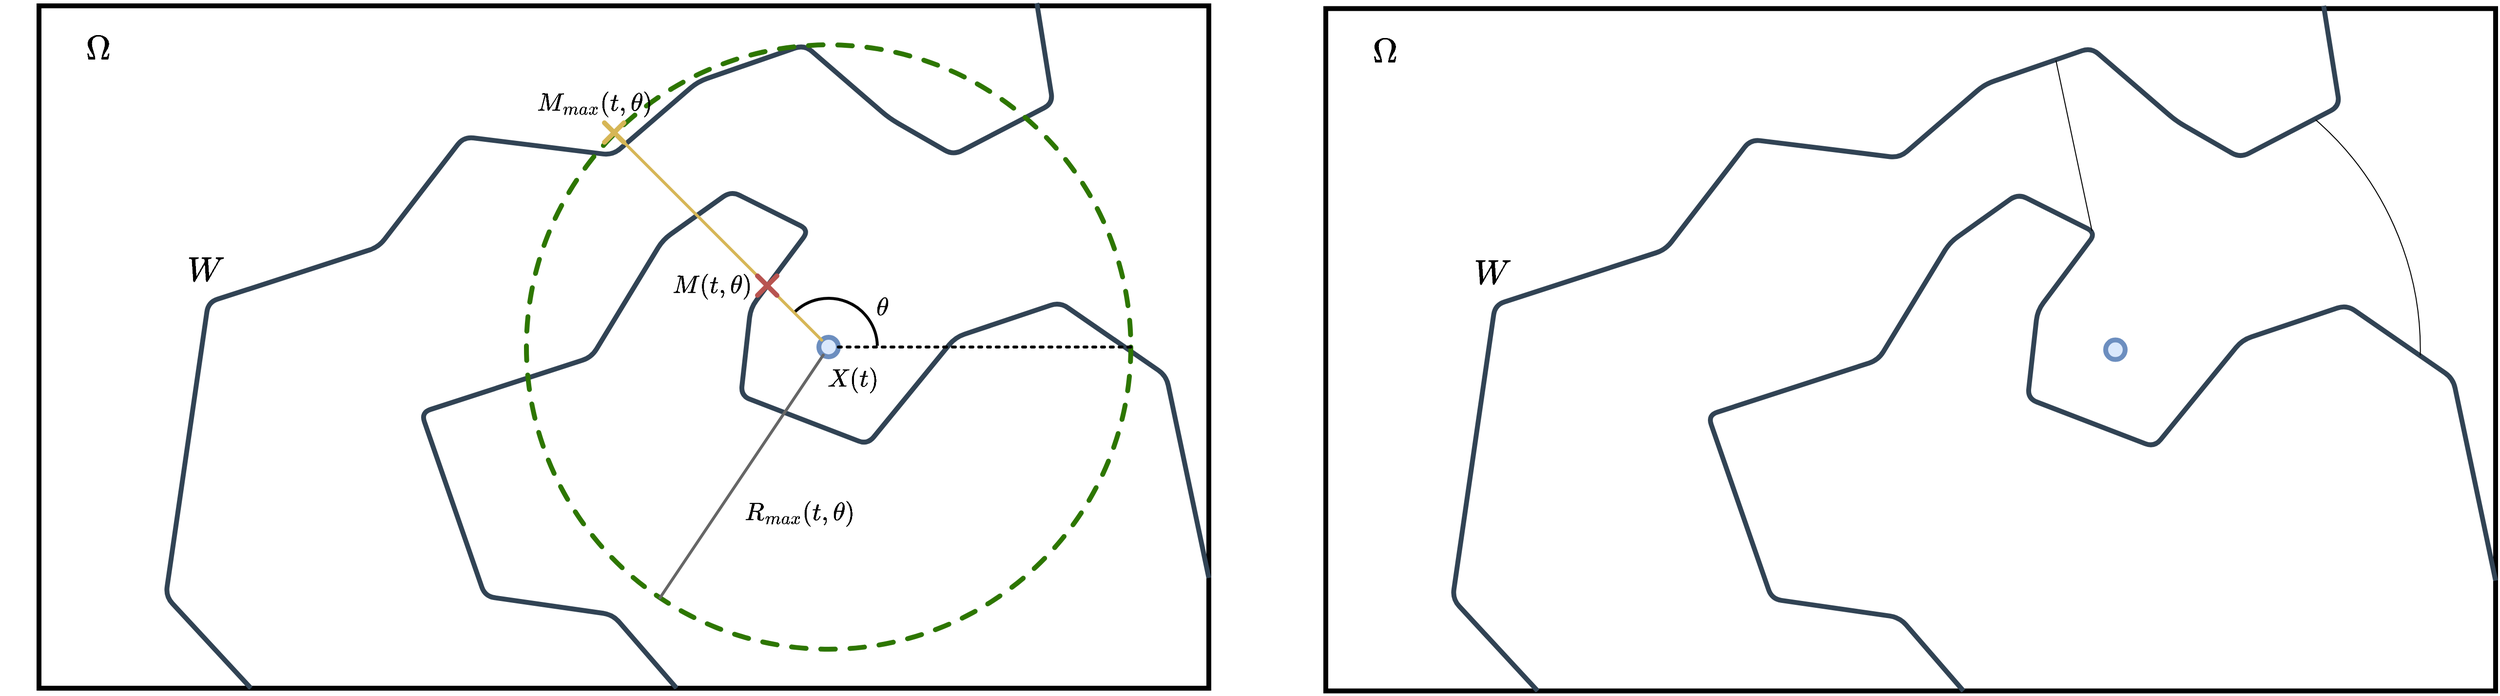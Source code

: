 <mxfile>
    <diagram id="x7CjA6ugPAnOxPUrBpDK" name="MathDescription">
        <mxGraphModel dx="600" dy="306" grid="1" gridSize="10" guides="1" tooltips="1" connect="1" arrows="1" fold="1" page="1" pageScale="1" pageWidth="850" pageHeight="1100" math="1" shadow="0" adaptiveColors="none">
            <root>
                <mxCell id="0"/>
                <mxCell id="1" parent="0"/>
                <mxCell id="Igvl8-22Gx2wJJ9802tn-4" value="" style="rounded=0;whiteSpace=wrap;html=1;strokeWidth=5;connectable=0;allowArrows=0;" vertex="1" parent="1">
                    <mxGeometry x="40" y="200" width="1200" height="700" as="geometry"/>
                </mxCell>
                <mxCell id="Igvl8-22Gx2wJJ9802tn-38" value="&lt;font style=&quot;font-size: 22px;&quot;&gt;&lt;b style=&quot;&quot;&gt;$$M(t, \theta)$$&lt;/b&gt;&lt;/font&gt;" style="text;html=1;align=center;verticalAlign=middle;resizable=0;points=[];autosize=1;strokeColor=none;fillColor=none;" vertex="1" parent="1">
                    <mxGeometry x="640" y="467" width="180" height="40" as="geometry"/>
                </mxCell>
                <mxCell id="Igvl8-22Gx2wJJ9802tn-1" value="" style="endArrow=none;html=1;strokeWidth=5;entryX=0.853;entryY=-0.004;entryDx=0;entryDy=0;entryPerimeter=0;fillColor=#647687;strokeColor=#314354;" edge="1" parent="1" target="Igvl8-22Gx2wJJ9802tn-4">
                    <mxGeometry width="50" height="50" relative="1" as="geometry">
                        <mxPoint x="257.347" y="900" as="sourcePoint"/>
                        <mxPoint x="1130.816" y="315.429" as="targetPoint"/>
                        <Array as="points">
                            <mxPoint x="170" y="805.714"/>
                            <mxPoint x="213.673" y="504"/>
                            <mxPoint x="388.367" y="447.429"/>
                            <mxPoint x="475.714" y="334.286"/>
                            <mxPoint x="628.571" y="353.143"/>
                            <mxPoint x="715.918" y="277.714"/>
                            <mxPoint x="825.102" y="240"/>
                            <mxPoint x="912.449" y="315.429"/>
                            <mxPoint x="977.959" y="353.143"/>
                            <mxPoint x="1080" y="300"/>
                        </Array>
                    </mxGeometry>
                </mxCell>
                <mxCell id="Igvl8-22Gx2wJJ9802tn-2" value="" style="endArrow=none;html=1;strokeWidth=5;fillColor=#647687;strokeColor=#314354;" edge="1" parent="1">
                    <mxGeometry width="50" height="50" relative="1" as="geometry">
                        <mxPoint x="694.082" y="900" as="sourcePoint"/>
                        <mxPoint x="1240" y="786.857" as="targetPoint"/>
                        <Array as="points">
                            <mxPoint x="628.571" y="824.571"/>
                            <mxPoint x="497.551" y="805.714"/>
                            <mxPoint x="432.041" y="617.143"/>
                            <mxPoint x="606.735" y="560.571"/>
                            <mxPoint x="680" y="440"/>
                            <mxPoint x="750" y="390"/>
                            <mxPoint x="830" y="430"/>
                            <mxPoint x="770" y="510"/>
                            <mxPoint x="760" y="600"/>
                            <mxPoint x="890" y="650"/>
                            <mxPoint x="980" y="540"/>
                            <mxPoint x="1087.143" y="504"/>
                            <mxPoint x="1196.327" y="579.429"/>
                        </Array>
                    </mxGeometry>
                </mxCell>
                <mxCell id="Igvl8-22Gx2wJJ9802tn-8" value="" style="ellipse;whiteSpace=wrap;html=1;aspect=fixed;fillColor=none;fontColor=#ffffff;strokeColor=#2D7600;strokeWidth=5;dashed=1;linecap=round;sketch=1;curveFitting=1;jiggle=0;" vertex="1" parent="1">
                    <mxGeometry x="540" y="240" width="620" height="620" as="geometry"/>
                </mxCell>
                <mxCell id="Igvl8-22Gx2wJJ9802tn-10" value="" style="ellipse;whiteSpace=wrap;html=1;aspect=fixed;fillColor=#dae8fc;strokeColor=#6c8ebf;strokeWidth=5;" vertex="1" parent="1">
                    <mxGeometry x="840" y="540" width="20" height="20" as="geometry"/>
                </mxCell>
                <mxCell id="Igvl8-22Gx2wJJ9802tn-28" value="&lt;font style=&quot;font-size: 22px;&quot;&gt;&lt;b style=&quot;&quot;&gt;$$\theta$$&lt;/b&gt;&lt;/font&gt;" style="text;html=1;align=center;verticalAlign=middle;resizable=0;points=[];autosize=1;strokeColor=none;fillColor=none;" vertex="1" parent="1">
                    <mxGeometry x="840" y="490" width="130" height="40" as="geometry"/>
                </mxCell>
                <mxCell id="Igvl8-22Gx2wJJ9802tn-29" value="" style="group" vertex="1" connectable="0" parent="1">
                    <mxGeometry x="620" y="320" width="20" height="20" as="geometry"/>
                </mxCell>
                <mxCell id="Igvl8-22Gx2wJJ9802tn-22" value="" style="endArrow=none;html=1;fillColor=#fff2cc;strokeColor=#d6b656;strokeWidth=5;linecap=round;" edge="1" parent="Igvl8-22Gx2wJJ9802tn-29">
                    <mxGeometry width="50" height="50" relative="1" as="geometry">
                        <mxPoint y="20" as="sourcePoint"/>
                        <mxPoint x="20" as="targetPoint"/>
                    </mxGeometry>
                </mxCell>
                <mxCell id="Igvl8-22Gx2wJJ9802tn-23" value="" style="endArrow=none;html=1;fillColor=#fff2cc;strokeColor=#d6b656;strokeWidth=5;linecap=round;" edge="1" parent="Igvl8-22Gx2wJJ9802tn-29">
                    <mxGeometry width="50" height="50" relative="1" as="geometry">
                        <mxPoint x="20" y="20" as="sourcePoint"/>
                        <mxPoint as="targetPoint"/>
                    </mxGeometry>
                </mxCell>
                <mxCell id="Igvl8-22Gx2wJJ9802tn-30" value="&lt;font style=&quot;font-size: 22px;&quot;&gt;&lt;b style=&quot;&quot;&gt;$$M_{max}(t, \theta)$$&lt;/b&gt;&lt;/font&gt;" style="text;html=1;align=center;verticalAlign=middle;resizable=0;points=[];autosize=1;strokeColor=none;fillColor=none;" vertex="1" parent="1">
                    <mxGeometry x="480" y="280" width="260" height="40" as="geometry"/>
                </mxCell>
                <mxCell id="Igvl8-22Gx2wJJ9802tn-31" value="" style="endArrow=none;html=1;exitX=0.221;exitY=0.915;exitDx=0;exitDy=0;strokeWidth=3;fillColor=#f5f5f5;strokeColor=#666666;linecap=round;exitPerimeter=0;" edge="1" parent="1" source="Igvl8-22Gx2wJJ9802tn-8" target="Igvl8-22Gx2wJJ9802tn-10">
                    <mxGeometry width="50" height="50" relative="1" as="geometry">
                        <mxPoint x="641" y="341" as="sourcePoint"/>
                        <mxPoint x="853" y="553" as="targetPoint"/>
                    </mxGeometry>
                </mxCell>
                <mxCell id="Igvl8-22Gx2wJJ9802tn-33" value="&lt;font style=&quot;font-size: 22px;&quot;&gt;&lt;b style=&quot;&quot;&gt;$$R_{max}(t, \theta)$$&lt;/b&gt;&lt;/font&gt;" style="text;html=1;align=center;verticalAlign=middle;resizable=0;points=[];autosize=1;strokeColor=none;fillColor=none;" vertex="1" parent="1">
                    <mxGeometry x="695" y="700" width="250" height="40" as="geometry"/>
                </mxCell>
                <mxCell id="Igvl8-22Gx2wJJ9802tn-34" value="&lt;font style=&quot;font-size: 30px;&quot;&gt;&lt;b style=&quot;&quot;&gt;$$\Omega$$&lt;/b&gt;&lt;/font&gt;" style="text;html=1;align=center;verticalAlign=middle;resizable=0;points=[];autosize=1;strokeColor=none;fillColor=none;" vertex="1" parent="1">
                    <mxGeometry y="220" width="200" height="50" as="geometry"/>
                </mxCell>
                <mxCell id="Igvl8-22Gx2wJJ9802tn-35" value="&lt;font style=&quot;font-size: 30px;&quot;&gt;&lt;b style=&quot;&quot;&gt;$$W$$&lt;/b&gt;&lt;/font&gt;" style="text;html=1;align=center;verticalAlign=middle;resizable=0;points=[];autosize=1;strokeColor=none;fillColor=none;" vertex="1" parent="1">
                    <mxGeometry x="150" y="447" width="120" height="50" as="geometry"/>
                </mxCell>
                <mxCell id="Igvl8-22Gx2wJJ9802tn-37" value="" style="verticalLabelPosition=bottom;verticalAlign=top;html=1;shape=mxgraph.basic.arc;startAngle=0.875;endAngle=0.246;strokeWidth=3;" vertex="1" parent="1">
                    <mxGeometry x="800" y="500" width="100" height="100" as="geometry"/>
                </mxCell>
                <mxCell id="Igvl8-22Gx2wJJ9802tn-36" value="" style="endArrow=none;html=1;exitX=1;exitY=0.5;exitDx=0;exitDy=0;strokeWidth=3;linecap=round;dashed=1;dashPattern=1 2;" edge="1" parent="1" source="Igvl8-22Gx2wJJ9802tn-8" target="Igvl8-22Gx2wJJ9802tn-10">
                    <mxGeometry width="50" height="50" relative="1" as="geometry">
                        <mxPoint x="687" y="817" as="sourcePoint"/>
                        <mxPoint x="854" y="568" as="targetPoint"/>
                    </mxGeometry>
                </mxCell>
                <mxCell id="Igvl8-22Gx2wJJ9802tn-11" value="" style="endArrow=none;html=1;exitX=0;exitY=0;exitDx=0;exitDy=0;strokeWidth=3;fillColor=#fff2cc;strokeColor=#d6b656;linecap=round;" edge="1" parent="1" source="Igvl8-22Gx2wJJ9802tn-8" target="Igvl8-22Gx2wJJ9802tn-10">
                    <mxGeometry width="50" height="50" relative="1" as="geometry">
                        <mxPoint x="890" y="590" as="sourcePoint"/>
                        <mxPoint x="940" y="540" as="targetPoint"/>
                    </mxGeometry>
                </mxCell>
                <mxCell id="Igvl8-22Gx2wJJ9802tn-18" value="" style="group" vertex="1" connectable="0" parent="1">
                    <mxGeometry x="777" y="477" width="20" height="20" as="geometry"/>
                </mxCell>
                <mxCell id="Igvl8-22Gx2wJJ9802tn-19" value="" style="endArrow=none;html=1;fillColor=#f8cecc;strokeColor=#b85450;strokeWidth=5;linecap=round;" edge="1" parent="Igvl8-22Gx2wJJ9802tn-18">
                    <mxGeometry width="50" height="50" relative="1" as="geometry">
                        <mxPoint y="20" as="sourcePoint"/>
                        <mxPoint x="20" as="targetPoint"/>
                    </mxGeometry>
                </mxCell>
                <mxCell id="Igvl8-22Gx2wJJ9802tn-20" value="" style="endArrow=none;html=1;fillColor=#f8cecc;strokeColor=#b85450;strokeWidth=5;linecap=round;" edge="1" parent="Igvl8-22Gx2wJJ9802tn-18">
                    <mxGeometry width="50" height="50" relative="1" as="geometry">
                        <mxPoint x="20" y="20" as="sourcePoint"/>
                        <mxPoint as="targetPoint"/>
                    </mxGeometry>
                </mxCell>
                <mxCell id="Igvl8-22Gx2wJJ9802tn-40" value="" style="rounded=0;whiteSpace=wrap;html=1;strokeWidth=5;connectable=0;allowArrows=0;" vertex="1" parent="1">
                    <mxGeometry x="1360" y="202.8" width="1200" height="700" as="geometry"/>
                </mxCell>
                <mxCell id="Igvl8-22Gx2wJJ9802tn-42" value="" style="endArrow=none;html=1;strokeWidth=5;entryX=0.853;entryY=-0.004;entryDx=0;entryDy=0;entryPerimeter=0;fillColor=#647687;strokeColor=#314354;" edge="1" parent="1" target="Igvl8-22Gx2wJJ9802tn-40">
                    <mxGeometry width="50" height="50" relative="1" as="geometry">
                        <mxPoint x="1577.347" y="902.8" as="sourcePoint"/>
                        <mxPoint x="2450.816" y="318.229" as="targetPoint"/>
                        <Array as="points">
                            <mxPoint x="1490" y="808.514"/>
                            <mxPoint x="1533.673" y="506.8"/>
                            <mxPoint x="1708.367" y="450.229"/>
                            <mxPoint x="1795.714" y="337.086"/>
                            <mxPoint x="1948.571" y="355.943"/>
                            <mxPoint x="2035.918" y="280.514"/>
                            <mxPoint x="2145.102" y="242.8"/>
                            <mxPoint x="2232.449" y="318.229"/>
                            <mxPoint x="2297.959" y="355.943"/>
                            <mxPoint x="2400" y="302.8"/>
                        </Array>
                    </mxGeometry>
                </mxCell>
                <mxCell id="Igvl8-22Gx2wJJ9802tn-43" value="" style="endArrow=none;html=1;strokeWidth=5;fillColor=#647687;strokeColor=#314354;" edge="1" parent="1">
                    <mxGeometry width="50" height="50" relative="1" as="geometry">
                        <mxPoint x="2014.082" y="902.8" as="sourcePoint"/>
                        <mxPoint x="2560" y="789.657" as="targetPoint"/>
                        <Array as="points">
                            <mxPoint x="1948.571" y="827.371"/>
                            <mxPoint x="1817.551" y="808.514"/>
                            <mxPoint x="1752.041" y="619.943"/>
                            <mxPoint x="1926.735" y="563.371"/>
                            <mxPoint x="2000" y="442.8"/>
                            <mxPoint x="2070" y="392.8"/>
                            <mxPoint x="2150" y="432.8"/>
                            <mxPoint x="2090" y="512.8"/>
                            <mxPoint x="2080" y="602.8"/>
                            <mxPoint x="2210" y="652.8"/>
                            <mxPoint x="2300" y="542.8"/>
                            <mxPoint x="2407.143" y="506.8"/>
                            <mxPoint x="2516.327" y="582.229"/>
                        </Array>
                    </mxGeometry>
                </mxCell>
                <mxCell id="Igvl8-22Gx2wJJ9802tn-45" value="" style="ellipse;whiteSpace=wrap;html=1;aspect=fixed;fillColor=#dae8fc;strokeColor=#6c8ebf;strokeWidth=5;" vertex="1" parent="1">
                    <mxGeometry x="2160" y="542.8" width="20" height="20" as="geometry"/>
                </mxCell>
                <mxCell id="Igvl8-22Gx2wJJ9802tn-53" value="&lt;font style=&quot;font-size: 30px;&quot;&gt;&lt;b style=&quot;&quot;&gt;$$\Omega$$&lt;/b&gt;&lt;/font&gt;" style="text;html=1;align=center;verticalAlign=middle;resizable=0;points=[];autosize=1;strokeColor=none;fillColor=none;" vertex="1" parent="1">
                    <mxGeometry x="1320" y="222.8" width="200" height="50" as="geometry"/>
                </mxCell>
                <mxCell id="Igvl8-22Gx2wJJ9802tn-54" value="&lt;font style=&quot;font-size: 30px;&quot;&gt;&lt;b style=&quot;&quot;&gt;$$W$$&lt;/b&gt;&lt;/font&gt;" style="text;html=1;align=center;verticalAlign=middle;resizable=0;points=[];autosize=1;strokeColor=none;fillColor=none;" vertex="1" parent="1">
                    <mxGeometry x="1470" y="449.8" width="120" height="50" as="geometry"/>
                </mxCell>
                <mxCell id="Igvl8-22Gx2wJJ9802tn-62" value="" style="endArrow=none;html=1;strokeWidth=1;" edge="1" parent="1">
                    <mxGeometry width="50" height="50" relative="1" as="geometry">
                        <mxPoint x="2109" y="256" as="sourcePoint"/>
                        <mxPoint x="2146" y="431" as="targetPoint"/>
                    </mxGeometry>
                </mxCell>
                <mxCell id="Igvl8-22Gx2wJJ9802tn-72" value="" style="verticalLabelPosition=bottom;verticalAlign=top;html=1;shape=mxgraph.basic.arc;startAngle=0.114;endAngle=0.253;" vertex="1" parent="1">
                    <mxGeometry x="1857.2" y="240" width="625.6" height="625.6" as="geometry"/>
                </mxCell>
                <mxCell id="Igvl8-22Gx2wJJ9802tn-73" value="&lt;font style=&quot;font-size: 22px;&quot;&gt;&lt;b style=&quot;&quot;&gt;$$X(t)$$&lt;/b&gt;&lt;/font&gt;" style="text;html=1;align=center;verticalAlign=middle;resizable=0;points=[];autosize=1;strokeColor=none;fillColor=none;" vertex="1" parent="1">
                    <mxGeometry x="820" y="562.8" width="110" height="40" as="geometry"/>
                </mxCell>
            </root>
        </mxGraphModel>
    </diagram>
    <diagram id="-JJtpR3BEMWY9LxD0BWC" name="LineAlgo">
        <mxGraphModel dx="1050" dy="536" grid="1" gridSize="10" guides="1" tooltips="1" connect="1" arrows="1" fold="1" page="1" pageScale="1" pageWidth="850" pageHeight="1100" math="0" shadow="0" adaptiveColors="none">
            <root>
                <mxCell id="0"/>
                <mxCell id="1" parent="0"/>
                <mxCell id="x48d0odWMfXpU-Dk6cil-67" value="" style="rounded=0;whiteSpace=wrap;html=1;connectable=0;strokeWidth=1;fillColor=#f5f5f5;fontColor=#333333;strokeColor=#666666;linecap=round;" parent="1" vertex="1">
                    <mxGeometry x="280" y="280" width="80" height="40" as="geometry"/>
                </mxCell>
                <mxCell id="x48d0odWMfXpU-Dk6cil-69" value="" style="rounded=0;whiteSpace=wrap;html=1;connectable=0;strokeWidth=1;fillColor=#f5f5f5;fontColor=#333333;strokeColor=#666666;linecap=round;" parent="1" vertex="1">
                    <mxGeometry x="440" y="280" width="80" height="40" as="geometry"/>
                </mxCell>
                <mxCell id="x48d0odWMfXpU-Dk6cil-71" value="" style="rounded=0;whiteSpace=wrap;html=1;connectable=0;strokeWidth=1;fillColor=#f5f5f5;fontColor=#333333;strokeColor=#666666;linecap=round;" parent="1" vertex="1">
                    <mxGeometry x="280" y="320" width="80" height="40" as="geometry"/>
                </mxCell>
                <mxCell id="x48d0odWMfXpU-Dk6cil-75" value="" style="rounded=0;whiteSpace=wrap;html=1;connectable=0;strokeWidth=1;fillColor=#f5f5f5;fontColor=#333333;strokeColor=#666666;linecap=round;" parent="1" vertex="1">
                    <mxGeometry x="280" y="360" width="80" height="40" as="geometry"/>
                </mxCell>
                <mxCell id="x48d0odWMfXpU-Dk6cil-79" value="" style="rounded=0;whiteSpace=wrap;html=1;connectable=0;strokeWidth=1;fillColor=#f5f5f5;fontColor=#333333;strokeColor=#666666;linecap=round;" parent="1" vertex="1">
                    <mxGeometry x="280" y="400" width="80" height="40" as="geometry"/>
                </mxCell>
                <mxCell id="x48d0odWMfXpU-Dk6cil-80" value="" style="rounded=0;whiteSpace=wrap;html=1;connectable=0;strokeWidth=1;fillColor=#f5f5f5;fontColor=#333333;strokeColor=#666666;linecap=round;" parent="1" vertex="1">
                    <mxGeometry x="360" y="400" width="80" height="40" as="geometry"/>
                </mxCell>
                <mxCell id="x48d0odWMfXpU-Dk6cil-82" value="" style="rounded=0;whiteSpace=wrap;html=1;connectable=0;strokeWidth=1;fillColor=#f5f5f5;fontColor=#333333;strokeColor=#666666;linecap=round;" parent="1" vertex="1">
                    <mxGeometry x="520" y="280" width="80" height="40" as="geometry"/>
                </mxCell>
                <mxCell id="x48d0odWMfXpU-Dk6cil-83" value="" style="rounded=0;whiteSpace=wrap;html=1;connectable=0;strokeWidth=1;fillColor=#f5f5f5;fontColor=#333333;strokeColor=#666666;linecap=round;" parent="1" vertex="1">
                    <mxGeometry x="600" y="280" width="80" height="40" as="geometry"/>
                </mxCell>
                <mxCell id="x48d0odWMfXpU-Dk6cil-84" value="" style="rounded=0;whiteSpace=wrap;html=1;connectable=0;strokeWidth=1;fillColor=#f5f5f5;fontColor=#333333;strokeColor=#666666;linecap=round;" parent="1" vertex="1">
                    <mxGeometry x="680" y="280" width="80" height="40" as="geometry"/>
                </mxCell>
                <mxCell id="x48d0odWMfXpU-Dk6cil-85" value="" style="rounded=0;whiteSpace=wrap;html=1;connectable=0;strokeWidth=1;fillColor=#f5f5f5;fontColor=#333333;strokeColor=#666666;linecap=round;" parent="1" vertex="1">
                    <mxGeometry x="760" y="280" width="80" height="40" as="geometry"/>
                </mxCell>
                <mxCell id="x48d0odWMfXpU-Dk6cil-86" value="" style="rounded=0;whiteSpace=wrap;html=1;connectable=0;strokeWidth=1;fillColor=#f5f5f5;fontColor=#333333;strokeColor=#666666;linecap=round;" parent="1" vertex="1">
                    <mxGeometry x="520" y="320" width="80" height="40" as="geometry"/>
                </mxCell>
                <mxCell id="x48d0odWMfXpU-Dk6cil-87" value="" style="rounded=0;whiteSpace=wrap;html=1;connectable=0;strokeWidth=1;fillColor=#f5f5f5;fontColor=#333333;strokeColor=#666666;linecap=round;" parent="1" vertex="1">
                    <mxGeometry x="600" y="320" width="80" height="40" as="geometry"/>
                </mxCell>
                <mxCell id="x48d0odWMfXpU-Dk6cil-88" value="" style="rounded=0;whiteSpace=wrap;html=1;connectable=0;strokeWidth=1;fillColor=#f5f5f5;fontColor=#333333;strokeColor=#666666;linecap=round;" parent="1" vertex="1">
                    <mxGeometry x="680" y="320" width="80" height="40" as="geometry"/>
                </mxCell>
                <mxCell id="x48d0odWMfXpU-Dk6cil-89" value="" style="rounded=0;whiteSpace=wrap;html=1;connectable=0;strokeWidth=1;fillColor=#f5f5f5;fontColor=#333333;strokeColor=#666666;linecap=round;" parent="1" vertex="1">
                    <mxGeometry x="760" y="320" width="80" height="40" as="geometry"/>
                </mxCell>
                <mxCell id="x48d0odWMfXpU-Dk6cil-92" value="" style="rounded=0;whiteSpace=wrap;html=1;connectable=0;strokeWidth=1;fillColor=#f5f5f5;fontColor=#333333;strokeColor=#666666;linecap=round;" parent="1" vertex="1">
                    <mxGeometry x="680" y="360" width="80" height="40" as="geometry"/>
                </mxCell>
                <mxCell id="x48d0odWMfXpU-Dk6cil-93" value="" style="rounded=0;whiteSpace=wrap;html=1;connectable=0;strokeWidth=1;fillColor=#f5f5f5;fontColor=#333333;strokeColor=#666666;linecap=round;" parent="1" vertex="1">
                    <mxGeometry x="760" y="360" width="80" height="40" as="geometry"/>
                </mxCell>
                <mxCell id="x48d0odWMfXpU-Dk6cil-97" value="" style="rounded=0;whiteSpace=wrap;html=1;connectable=0;strokeWidth=1;fillColor=#f5f5f5;fontColor=#333333;strokeColor=#666666;linecap=round;" parent="1" vertex="1">
                    <mxGeometry x="760" y="400" width="80" height="40" as="geometry"/>
                </mxCell>
                <mxCell id="x48d0odWMfXpU-Dk6cil-162" value="" style="rounded=0;whiteSpace=wrap;html=1;connectable=0;strokeWidth=1;fillColor=#f5f5f5;fontColor=#333333;strokeColor=#666666;linecap=round;" parent="1" vertex="1">
                    <mxGeometry x="840" y="280" width="80" height="40" as="geometry"/>
                </mxCell>
                <mxCell id="x48d0odWMfXpU-Dk6cil-163" value="" style="rounded=0;whiteSpace=wrap;html=1;connectable=0;strokeWidth=1;fillColor=#f5f5f5;fontColor=#333333;strokeColor=#666666;linecap=round;" parent="1" vertex="1">
                    <mxGeometry x="920" y="280" width="80" height="40" as="geometry"/>
                </mxCell>
                <mxCell id="x48d0odWMfXpU-Dk6cil-164" value="" style="rounded=0;whiteSpace=wrap;html=1;connectable=0;strokeWidth=1;fillColor=#f5f5f5;fontColor=#333333;strokeColor=#666666;linecap=round;" parent="1" vertex="1">
                    <mxGeometry x="1000" y="280" width="80" height="40" as="geometry"/>
                </mxCell>
                <mxCell id="x48d0odWMfXpU-Dk6cil-165" value="" style="rounded=0;whiteSpace=wrap;html=1;connectable=0;strokeWidth=1;fillColor=#f5f5f5;fontColor=#333333;strokeColor=#666666;linecap=round;" parent="1" vertex="1">
                    <mxGeometry x="1080" y="280" width="80" height="40" as="geometry"/>
                </mxCell>
                <mxCell id="x48d0odWMfXpU-Dk6cil-166" value="" style="rounded=0;whiteSpace=wrap;html=1;connectable=0;strokeWidth=1;fillColor=#f5f5f5;fontColor=#333333;strokeColor=#666666;linecap=round;" parent="1" vertex="1">
                    <mxGeometry x="840" y="320" width="80" height="40" as="geometry"/>
                </mxCell>
                <mxCell id="x48d0odWMfXpU-Dk6cil-167" value="" style="rounded=0;whiteSpace=wrap;html=1;connectable=0;strokeWidth=1;fillColor=#f5f5f5;fontColor=#333333;strokeColor=#666666;linecap=round;" parent="1" vertex="1">
                    <mxGeometry x="920" y="320" width="80" height="40" as="geometry"/>
                </mxCell>
                <mxCell id="x48d0odWMfXpU-Dk6cil-168" value="" style="rounded=0;whiteSpace=wrap;html=1;connectable=0;strokeWidth=1;fillColor=#f5f5f5;fontColor=#333333;strokeColor=#666666;linecap=round;" parent="1" vertex="1">
                    <mxGeometry x="1000" y="320" width="80" height="40" as="geometry"/>
                </mxCell>
                <mxCell id="x48d0odWMfXpU-Dk6cil-169" value="" style="rounded=0;whiteSpace=wrap;html=1;connectable=0;strokeWidth=1;fillColor=#f5f5f5;fontColor=#333333;strokeColor=#666666;linecap=round;" parent="1" vertex="1">
                    <mxGeometry x="1080" y="320" width="80" height="40" as="geometry"/>
                </mxCell>
                <mxCell id="x48d0odWMfXpU-Dk6cil-170" value="" style="rounded=0;whiteSpace=wrap;html=1;connectable=0;strokeWidth=1;fillColor=#f5f5f5;fontColor=#333333;strokeColor=#666666;linecap=round;" parent="1" vertex="1">
                    <mxGeometry x="840" y="360" width="80" height="40" as="geometry"/>
                </mxCell>
                <mxCell id="x48d0odWMfXpU-Dk6cil-171" value="" style="rounded=0;whiteSpace=wrap;html=1;connectable=0;strokeWidth=1;fillColor=#f5f5f5;fontColor=#333333;strokeColor=#666666;linecap=round;" parent="1" vertex="1">
                    <mxGeometry x="920" y="360" width="80" height="40" as="geometry"/>
                </mxCell>
                <mxCell id="x48d0odWMfXpU-Dk6cil-172" value="" style="rounded=0;whiteSpace=wrap;html=1;connectable=0;strokeWidth=1;fillColor=#f5f5f5;fontColor=#333333;strokeColor=#666666;linecap=round;" parent="1" vertex="1">
                    <mxGeometry x="1000" y="360" width="80" height="40" as="geometry"/>
                </mxCell>
                <mxCell id="x48d0odWMfXpU-Dk6cil-173" value="" style="rounded=0;whiteSpace=wrap;html=1;connectable=0;strokeWidth=1;fillColor=#f5f5f5;fontColor=#333333;strokeColor=#666666;linecap=round;" parent="1" vertex="1">
                    <mxGeometry x="1080" y="360" width="80" height="40" as="geometry"/>
                </mxCell>
                <mxCell id="x48d0odWMfXpU-Dk6cil-174" value="" style="rounded=0;whiteSpace=wrap;html=1;connectable=0;strokeWidth=1;fillColor=#f5f5f5;fontColor=#333333;strokeColor=#666666;linecap=round;" parent="1" vertex="1">
                    <mxGeometry x="840" y="400" width="80" height="40" as="geometry"/>
                </mxCell>
                <mxCell id="x48d0odWMfXpU-Dk6cil-175" value="" style="rounded=0;whiteSpace=wrap;html=1;connectable=0;strokeWidth=1;fillColor=#f5f5f5;fontColor=#333333;strokeColor=#666666;linecap=round;" parent="1" vertex="1">
                    <mxGeometry x="920" y="400" width="80" height="40" as="geometry"/>
                </mxCell>
                <mxCell id="x48d0odWMfXpU-Dk6cil-176" value="" style="rounded=0;whiteSpace=wrap;html=1;connectable=0;strokeWidth=1;fillColor=#f5f5f5;fontColor=#333333;strokeColor=#666666;linecap=round;" parent="1" vertex="1">
                    <mxGeometry x="1000" y="400" width="80" height="40" as="geometry"/>
                </mxCell>
                <mxCell id="x48d0odWMfXpU-Dk6cil-177" value="" style="rounded=0;whiteSpace=wrap;html=1;connectable=0;strokeWidth=1;fillColor=#f5f5f5;fontColor=#333333;strokeColor=#666666;linecap=round;" parent="1" vertex="1">
                    <mxGeometry x="1080" y="400" width="80" height="40" as="geometry"/>
                </mxCell>
                <mxCell id="x48d0odWMfXpU-Dk6cil-178" value="" style="rounded=0;whiteSpace=wrap;html=1;connectable=0;strokeWidth=1;fillColor=#f5f5f5;fontColor=#333333;strokeColor=#666666;linecap=round;" parent="1" vertex="1">
                    <mxGeometry x="1160" y="280" width="80" height="40" as="geometry"/>
                </mxCell>
                <mxCell id="x48d0odWMfXpU-Dk6cil-179" value="" style="rounded=0;whiteSpace=wrap;html=1;connectable=0;strokeWidth=1;fillColor=#f5f5f5;fontColor=#333333;strokeColor=#666666;linecap=round;" parent="1" vertex="1">
                    <mxGeometry x="1240" y="280" width="80" height="40" as="geometry"/>
                </mxCell>
                <mxCell id="x48d0odWMfXpU-Dk6cil-180" value="" style="rounded=0;whiteSpace=wrap;html=1;connectable=0;strokeWidth=1;fillColor=#f5f5f5;fontColor=#333333;strokeColor=#666666;linecap=round;" parent="1" vertex="1">
                    <mxGeometry x="1320" y="280" width="80" height="40" as="geometry"/>
                </mxCell>
                <mxCell id="x48d0odWMfXpU-Dk6cil-182" value="" style="rounded=0;whiteSpace=wrap;html=1;connectable=0;strokeWidth=1;fillColor=#f5f5f5;fontColor=#333333;strokeColor=#666666;linecap=round;" parent="1" vertex="1">
                    <mxGeometry x="1160" y="320" width="80" height="40" as="geometry"/>
                </mxCell>
                <mxCell id="x48d0odWMfXpU-Dk6cil-183" value="" style="rounded=0;whiteSpace=wrap;html=1;connectable=0;strokeWidth=1;fillColor=#f5f5f5;fontColor=#333333;strokeColor=#666666;linecap=round;" parent="1" vertex="1">
                    <mxGeometry x="1240" y="320" width="80" height="40" as="geometry"/>
                </mxCell>
                <mxCell id="x48d0odWMfXpU-Dk6cil-184" value="" style="rounded=0;whiteSpace=wrap;html=1;connectable=0;strokeWidth=1;fillColor=#f5f5f5;fontColor=#333333;strokeColor=#666666;linecap=round;" parent="1" vertex="1">
                    <mxGeometry x="1320" y="320" width="80" height="40" as="geometry"/>
                </mxCell>
                <mxCell id="x48d0odWMfXpU-Dk6cil-186" value="" style="rounded=0;whiteSpace=wrap;html=1;connectable=0;strokeWidth=1;fillColor=#f5f5f5;fontColor=#333333;strokeColor=#666666;linecap=round;" parent="1" vertex="1">
                    <mxGeometry x="1160" y="360" width="80" height="40" as="geometry"/>
                </mxCell>
                <mxCell id="x48d0odWMfXpU-Dk6cil-187" value="" style="rounded=0;whiteSpace=wrap;html=1;connectable=0;strokeWidth=1;fillColor=#f5f5f5;fontColor=#333333;strokeColor=#666666;linecap=round;" parent="1" vertex="1">
                    <mxGeometry x="1240" y="360" width="80" height="40" as="geometry"/>
                </mxCell>
                <mxCell id="x48d0odWMfXpU-Dk6cil-188" value="" style="rounded=0;whiteSpace=wrap;html=1;connectable=0;strokeWidth=1;fillColor=#f5f5f5;fontColor=#333333;strokeColor=#666666;linecap=round;" parent="1" vertex="1">
                    <mxGeometry x="1320" y="360" width="80" height="40" as="geometry"/>
                </mxCell>
                <mxCell id="x48d0odWMfXpU-Dk6cil-190" value="" style="rounded=0;whiteSpace=wrap;html=1;connectable=0;strokeWidth=1;fillColor=#f5f5f5;fontColor=#333333;strokeColor=#666666;linecap=round;" parent="1" vertex="1">
                    <mxGeometry x="1160" y="400" width="80" height="40" as="geometry"/>
                </mxCell>
                <mxCell id="x48d0odWMfXpU-Dk6cil-191" value="" style="rounded=0;whiteSpace=wrap;html=1;connectable=0;strokeWidth=1;fillColor=#f5f5f5;fontColor=#333333;strokeColor=#666666;linecap=round;" parent="1" vertex="1">
                    <mxGeometry x="1240" y="400" width="80" height="40" as="geometry"/>
                </mxCell>
                <mxCell id="x48d0odWMfXpU-Dk6cil-192" value="" style="rounded=0;whiteSpace=wrap;html=1;connectable=0;strokeWidth=1;fillColor=#f5f5f5;fontColor=#333333;strokeColor=#666666;linecap=round;" parent="1" vertex="1">
                    <mxGeometry x="1320" y="400" width="80" height="40" as="geometry"/>
                </mxCell>
                <mxCell id="x48d0odWMfXpU-Dk6cil-195" value="" style="rounded=0;whiteSpace=wrap;html=1;connectable=0;strokeWidth=1;fillColor=#f5f5f5;fontColor=#333333;strokeColor=#666666;linecap=round;" parent="1" vertex="1">
                    <mxGeometry x="280" y="440" width="80" height="40" as="geometry"/>
                </mxCell>
                <mxCell id="x48d0odWMfXpU-Dk6cil-196" value="" style="rounded=0;whiteSpace=wrap;html=1;connectable=0;strokeWidth=1;fillColor=#f5f5f5;fontColor=#333333;strokeColor=#666666;linecap=round;" parent="1" vertex="1">
                    <mxGeometry x="360" y="440" width="80" height="40" as="geometry"/>
                </mxCell>
                <mxCell id="x48d0odWMfXpU-Dk6cil-197" value="" style="rounded=0;whiteSpace=wrap;html=1;connectable=0;strokeWidth=1;fillColor=#f5f5f5;fontColor=#333333;strokeColor=#666666;linecap=round;" parent="1" vertex="1">
                    <mxGeometry x="440" y="440" width="80" height="40" as="geometry"/>
                </mxCell>
                <mxCell id="x48d0odWMfXpU-Dk6cil-199" value="" style="rounded=0;whiteSpace=wrap;html=1;connectable=0;strokeWidth=1;fillColor=#f5f5f5;fontColor=#333333;strokeColor=#666666;linecap=round;" parent="1" vertex="1">
                    <mxGeometry x="280" y="480" width="80" height="40" as="geometry"/>
                </mxCell>
                <mxCell id="x48d0odWMfXpU-Dk6cil-200" value="" style="rounded=0;whiteSpace=wrap;html=1;connectable=0;strokeWidth=1;fillColor=#f5f5f5;fontColor=#333333;strokeColor=#666666;linecap=round;" parent="1" vertex="1">
                    <mxGeometry x="360" y="480" width="80" height="40" as="geometry"/>
                </mxCell>
                <mxCell id="x48d0odWMfXpU-Dk6cil-201" value="" style="rounded=0;whiteSpace=wrap;html=1;connectable=0;strokeWidth=1;fillColor=#f5f5f5;fontColor=#333333;strokeColor=#666666;linecap=round;" parent="1" vertex="1">
                    <mxGeometry x="440" y="480" width="80" height="40" as="geometry"/>
                </mxCell>
                <mxCell id="x48d0odWMfXpU-Dk6cil-203" value="" style="rounded=0;whiteSpace=wrap;html=1;connectable=0;strokeWidth=1;fillColor=#f5f5f5;fontColor=#333333;strokeColor=#666666;linecap=round;" parent="1" vertex="1">
                    <mxGeometry x="280" y="520" width="80" height="40" as="geometry"/>
                </mxCell>
                <mxCell id="x48d0odWMfXpU-Dk6cil-204" value="" style="rounded=0;whiteSpace=wrap;html=1;connectable=0;strokeWidth=1;fillColor=#f5f5f5;fontColor=#333333;strokeColor=#666666;linecap=round;" parent="1" vertex="1">
                    <mxGeometry x="360" y="520" width="80" height="40" as="geometry"/>
                </mxCell>
                <mxCell id="x48d0odWMfXpU-Dk6cil-205" value="" style="rounded=0;whiteSpace=wrap;html=1;connectable=0;strokeWidth=1;fillColor=#f5f5f5;fontColor=#333333;strokeColor=#666666;linecap=round;" parent="1" vertex="1">
                    <mxGeometry x="440" y="520" width="80" height="40" as="geometry"/>
                </mxCell>
                <mxCell id="x48d0odWMfXpU-Dk6cil-207" value="" style="rounded=0;whiteSpace=wrap;html=1;connectable=0;strokeWidth=1;fillColor=#f5f5f5;fontColor=#333333;strokeColor=#666666;linecap=round;" parent="1" vertex="1">
                    <mxGeometry x="280" y="560" width="80" height="40" as="geometry"/>
                </mxCell>
                <mxCell id="x48d0odWMfXpU-Dk6cil-208" value="" style="rounded=0;whiteSpace=wrap;html=1;connectable=0;strokeWidth=1;fillColor=#f5f5f5;fontColor=#333333;strokeColor=#666666;linecap=round;" parent="1" vertex="1">
                    <mxGeometry x="360" y="560" width="80" height="40" as="geometry"/>
                </mxCell>
                <mxCell id="x48d0odWMfXpU-Dk6cil-209" value="" style="rounded=0;whiteSpace=wrap;html=1;connectable=0;strokeWidth=1;fillColor=#f5f5f5;fontColor=#333333;strokeColor=#666666;linecap=round;" parent="1" vertex="1">
                    <mxGeometry x="440" y="560" width="80" height="40" as="geometry"/>
                </mxCell>
                <mxCell id="x48d0odWMfXpU-Dk6cil-214" value="" style="rounded=0;whiteSpace=wrap;html=1;connectable=0;strokeWidth=1;fillColor=#f5f5f5;fontColor=#333333;strokeColor=#666666;linecap=round;" parent="1" vertex="1">
                    <mxGeometry x="520" y="480" width="80" height="40" as="geometry"/>
                </mxCell>
                <mxCell id="x48d0odWMfXpU-Dk6cil-215" value="" style="rounded=0;whiteSpace=wrap;html=1;connectable=0;strokeWidth=1;fillColor=#f5f5f5;fontColor=#333333;strokeColor=#666666;linecap=round;" parent="1" vertex="1">
                    <mxGeometry x="600" y="480" width="80" height="40" as="geometry"/>
                </mxCell>
                <mxCell id="x48d0odWMfXpU-Dk6cil-218" value="" style="rounded=0;whiteSpace=wrap;html=1;connectable=0;strokeWidth=1;fillColor=#f5f5f5;fontColor=#333333;strokeColor=#666666;linecap=round;" parent="1" vertex="1">
                    <mxGeometry x="520" y="520" width="80" height="40" as="geometry"/>
                </mxCell>
                <mxCell id="x48d0odWMfXpU-Dk6cil-219" value="" style="rounded=0;whiteSpace=wrap;html=1;connectable=0;strokeWidth=1;fillColor=#f5f5f5;fontColor=#333333;strokeColor=#666666;linecap=round;" parent="1" vertex="1">
                    <mxGeometry x="600" y="520" width="80" height="40" as="geometry"/>
                </mxCell>
                <mxCell id="x48d0odWMfXpU-Dk6cil-220" value="" style="rounded=0;whiteSpace=wrap;html=1;connectable=0;strokeWidth=1;fillColor=#f5f5f5;fontColor=#333333;strokeColor=#666666;linecap=round;" parent="1" vertex="1">
                    <mxGeometry x="680" y="520" width="80" height="40" as="geometry"/>
                </mxCell>
                <mxCell id="x48d0odWMfXpU-Dk6cil-222" value="" style="rounded=0;whiteSpace=wrap;html=1;connectable=0;strokeWidth=1;fillColor=#f5f5f5;fontColor=#333333;strokeColor=#666666;linecap=round;" parent="1" vertex="1">
                    <mxGeometry x="520" y="560" width="80" height="40" as="geometry"/>
                </mxCell>
                <mxCell id="x48d0odWMfXpU-Dk6cil-223" value="" style="rounded=0;whiteSpace=wrap;html=1;connectable=0;strokeWidth=1;fillColor=#f5f5f5;fontColor=#333333;strokeColor=#666666;linecap=round;" parent="1" vertex="1">
                    <mxGeometry x="600" y="560" width="80" height="40" as="geometry"/>
                </mxCell>
                <mxCell id="x48d0odWMfXpU-Dk6cil-224" value="" style="rounded=0;whiteSpace=wrap;html=1;connectable=0;strokeWidth=1;fillColor=#f5f5f5;fontColor=#333333;strokeColor=#666666;linecap=round;" parent="1" vertex="1">
                    <mxGeometry x="680" y="560" width="80" height="40" as="geometry"/>
                </mxCell>
                <mxCell id="x48d0odWMfXpU-Dk6cil-225" value="" style="rounded=0;whiteSpace=wrap;html=1;connectable=0;strokeWidth=1;fillColor=#f5f5f5;fontColor=#333333;strokeColor=#666666;linecap=round;" parent="1" vertex="1">
                    <mxGeometry x="760" y="560" width="80" height="40" as="geometry"/>
                </mxCell>
                <mxCell id="x48d0odWMfXpU-Dk6cil-227" value="" style="rounded=0;whiteSpace=wrap;html=1;connectable=0;strokeWidth=1;fillColor=#f5f5f5;fontColor=#333333;strokeColor=#666666;linecap=round;" parent="1" vertex="1">
                    <mxGeometry x="280" y="600" width="80" height="40" as="geometry"/>
                </mxCell>
                <mxCell id="x48d0odWMfXpU-Dk6cil-228" value="" style="rounded=0;whiteSpace=wrap;html=1;connectable=0;strokeWidth=1;fillColor=#f5f5f5;fontColor=#333333;strokeColor=#666666;linecap=round;" parent="1" vertex="1">
                    <mxGeometry x="360" y="600" width="80" height="40" as="geometry"/>
                </mxCell>
                <mxCell id="x48d0odWMfXpU-Dk6cil-229" value="" style="rounded=0;whiteSpace=wrap;html=1;connectable=0;strokeWidth=1;fillColor=#f5f5f5;fontColor=#333333;strokeColor=#666666;linecap=round;" parent="1" vertex="1">
                    <mxGeometry x="440" y="600" width="80" height="40" as="geometry"/>
                </mxCell>
                <mxCell id="x48d0odWMfXpU-Dk6cil-231" value="" style="rounded=0;whiteSpace=wrap;html=1;connectable=0;strokeWidth=1;fillColor=#f5f5f5;fontColor=#333333;strokeColor=#666666;linecap=round;" parent="1" vertex="1">
                    <mxGeometry x="280" y="640" width="80" height="40" as="geometry"/>
                </mxCell>
                <mxCell id="x48d0odWMfXpU-Dk6cil-232" value="" style="rounded=0;whiteSpace=wrap;html=1;connectable=0;strokeWidth=1;fillColor=#f5f5f5;fontColor=#333333;strokeColor=#666666;linecap=round;" parent="1" vertex="1">
                    <mxGeometry x="360" y="640" width="80" height="40" as="geometry"/>
                </mxCell>
                <mxCell id="x48d0odWMfXpU-Dk6cil-233" value="" style="rounded=0;whiteSpace=wrap;html=1;connectable=0;strokeWidth=1;fillColor=#f5f5f5;fontColor=#333333;strokeColor=#666666;linecap=round;" parent="1" vertex="1">
                    <mxGeometry x="440" y="640" width="80" height="40" as="geometry"/>
                </mxCell>
                <mxCell id="x48d0odWMfXpU-Dk6cil-235" value="" style="rounded=0;whiteSpace=wrap;html=1;connectable=0;strokeWidth=1;fillColor=#f5f5f5;fontColor=#333333;strokeColor=#666666;linecap=round;" parent="1" vertex="1">
                    <mxGeometry x="280" y="680" width="80" height="40" as="geometry"/>
                </mxCell>
                <mxCell id="x48d0odWMfXpU-Dk6cil-236" value="" style="rounded=0;whiteSpace=wrap;html=1;connectable=0;strokeWidth=1;fillColor=#f5f5f5;fontColor=#333333;strokeColor=#666666;linecap=round;" parent="1" vertex="1">
                    <mxGeometry x="360" y="680" width="80" height="40" as="geometry"/>
                </mxCell>
                <mxCell id="x48d0odWMfXpU-Dk6cil-237" value="" style="rounded=0;whiteSpace=wrap;html=1;connectable=0;strokeWidth=1;fillColor=#f5f5f5;fontColor=#333333;strokeColor=#666666;linecap=round;" parent="1" vertex="1">
                    <mxGeometry x="440" y="680" width="80" height="40" as="geometry"/>
                </mxCell>
                <mxCell id="x48d0odWMfXpU-Dk6cil-242" value="" style="rounded=0;whiteSpace=wrap;html=1;connectable=0;strokeWidth=1;fillColor=#f5f5f5;fontColor=#333333;strokeColor=#666666;linecap=round;" parent="1" vertex="1">
                    <mxGeometry x="520" y="600" width="80" height="40" as="geometry"/>
                </mxCell>
                <mxCell id="x48d0odWMfXpU-Dk6cil-243" value="" style="rounded=0;whiteSpace=wrap;html=1;connectable=0;strokeWidth=1;fillColor=#f5f5f5;fontColor=#333333;strokeColor=#666666;linecap=round;" parent="1" vertex="1">
                    <mxGeometry x="600" y="600" width="80" height="40" as="geometry"/>
                </mxCell>
                <mxCell id="x48d0odWMfXpU-Dk6cil-244" value="" style="rounded=0;whiteSpace=wrap;html=1;connectable=0;strokeWidth=1;fillColor=#f5f5f5;fontColor=#333333;strokeColor=#666666;linecap=round;" parent="1" vertex="1">
                    <mxGeometry x="680" y="600" width="80" height="40" as="geometry"/>
                </mxCell>
                <mxCell id="x48d0odWMfXpU-Dk6cil-245" value="" style="rounded=0;whiteSpace=wrap;html=1;connectable=0;strokeWidth=1;fillColor=#f5f5f5;fontColor=#333333;strokeColor=#666666;linecap=round;" parent="1" vertex="1">
                    <mxGeometry x="760" y="600" width="80" height="40" as="geometry"/>
                </mxCell>
                <mxCell id="x48d0odWMfXpU-Dk6cil-246" value="" style="rounded=0;whiteSpace=wrap;html=1;connectable=0;strokeWidth=1;fillColor=#f5f5f5;fontColor=#333333;strokeColor=#666666;linecap=round;" parent="1" vertex="1">
                    <mxGeometry x="520" y="640" width="80" height="40" as="geometry"/>
                </mxCell>
                <mxCell id="x48d0odWMfXpU-Dk6cil-247" value="" style="rounded=0;whiteSpace=wrap;html=1;connectable=0;strokeWidth=1;fillColor=#f5f5f5;fontColor=#333333;strokeColor=#666666;linecap=round;" parent="1" vertex="1">
                    <mxGeometry x="600" y="640" width="80" height="40" as="geometry"/>
                </mxCell>
                <mxCell id="x48d0odWMfXpU-Dk6cil-248" value="" style="rounded=0;whiteSpace=wrap;html=1;connectable=0;strokeWidth=1;fillColor=#f5f5f5;fontColor=#333333;strokeColor=#666666;linecap=round;" parent="1" vertex="1">
                    <mxGeometry x="680" y="640" width="80" height="40" as="geometry"/>
                </mxCell>
                <mxCell id="x48d0odWMfXpU-Dk6cil-249" value="" style="rounded=0;whiteSpace=wrap;html=1;connectable=0;strokeWidth=1;fillColor=#f5f5f5;fontColor=#333333;strokeColor=#666666;linecap=round;" parent="1" vertex="1">
                    <mxGeometry x="760" y="640" width="80" height="40" as="geometry"/>
                </mxCell>
                <mxCell id="x48d0odWMfXpU-Dk6cil-250" value="" style="rounded=0;whiteSpace=wrap;html=1;connectable=0;strokeWidth=1;fillColor=#f5f5f5;fontColor=#333333;strokeColor=#666666;linecap=round;" parent="1" vertex="1">
                    <mxGeometry x="520" y="680" width="80" height="40" as="geometry"/>
                </mxCell>
                <mxCell id="x48d0odWMfXpU-Dk6cil-251" value="" style="rounded=0;whiteSpace=wrap;html=1;connectable=0;strokeWidth=1;fillColor=#f5f5f5;fontColor=#333333;strokeColor=#666666;linecap=round;" parent="1" vertex="1">
                    <mxGeometry x="600" y="680" width="80" height="40" as="geometry"/>
                </mxCell>
                <mxCell id="x48d0odWMfXpU-Dk6cil-252" value="" style="rounded=0;whiteSpace=wrap;html=1;connectable=0;strokeWidth=1;fillColor=#f5f5f5;fontColor=#333333;strokeColor=#666666;linecap=round;" parent="1" vertex="1">
                    <mxGeometry x="680" y="680" width="80" height="40" as="geometry"/>
                </mxCell>
                <mxCell id="x48d0odWMfXpU-Dk6cil-253" value="" style="rounded=0;whiteSpace=wrap;html=1;connectable=0;strokeWidth=1;fillColor=#f5f5f5;fontColor=#333333;strokeColor=#666666;linecap=round;" parent="1" vertex="1">
                    <mxGeometry x="760" y="680" width="80" height="40" as="geometry"/>
                </mxCell>
                <mxCell id="x48d0odWMfXpU-Dk6cil-259" value="" style="rounded=0;whiteSpace=wrap;html=1;connectable=0;strokeWidth=1;fillColor=#f5f5f5;fontColor=#333333;strokeColor=#666666;linecap=round;" parent="1" vertex="1">
                    <mxGeometry x="920" y="440" width="80" height="40" as="geometry"/>
                </mxCell>
                <mxCell id="x48d0odWMfXpU-Dk6cil-260" value="" style="rounded=0;whiteSpace=wrap;html=1;connectable=0;strokeWidth=1;fillColor=#f5f5f5;fontColor=#333333;strokeColor=#666666;linecap=round;" parent="1" vertex="1">
                    <mxGeometry x="1000" y="440" width="80" height="40" as="geometry"/>
                </mxCell>
                <mxCell id="x48d0odWMfXpU-Dk6cil-261" value="" style="rounded=0;whiteSpace=wrap;html=1;connectable=0;strokeWidth=1;fillColor=#f5f5f5;fontColor=#333333;strokeColor=#666666;linecap=round;" parent="1" vertex="1">
                    <mxGeometry x="1080" y="440" width="80" height="40" as="geometry"/>
                </mxCell>
                <mxCell id="x48d0odWMfXpU-Dk6cil-264" value="" style="rounded=0;whiteSpace=wrap;html=1;connectable=0;strokeWidth=1;fillColor=#f5f5f5;fontColor=#333333;strokeColor=#666666;linecap=round;" parent="1" vertex="1">
                    <mxGeometry x="1000" y="480" width="80" height="40" as="geometry"/>
                </mxCell>
                <mxCell id="x48d0odWMfXpU-Dk6cil-265" value="" style="rounded=0;whiteSpace=wrap;html=1;connectable=0;strokeWidth=1;fillColor=#f5f5f5;fontColor=#333333;strokeColor=#666666;linecap=round;" parent="1" vertex="1">
                    <mxGeometry x="1080" y="480" width="80" height="40" as="geometry"/>
                </mxCell>
                <mxCell id="x48d0odWMfXpU-Dk6cil-269" value="" style="rounded=0;whiteSpace=wrap;html=1;connectable=0;strokeWidth=1;fillColor=#f5f5f5;fontColor=#333333;strokeColor=#666666;linecap=round;" parent="1" vertex="1">
                    <mxGeometry x="1080" y="520" width="80" height="40" as="geometry"/>
                </mxCell>
                <mxCell id="x48d0odWMfXpU-Dk6cil-270" value="" style="rounded=0;whiteSpace=wrap;html=1;connectable=0;strokeWidth=1;fillColor=#f5f5f5;fontColor=#333333;strokeColor=#666666;linecap=round;" parent="1" vertex="1">
                    <mxGeometry x="840" y="560" width="80" height="40" as="geometry"/>
                </mxCell>
                <mxCell id="x48d0odWMfXpU-Dk6cil-274" value="" style="rounded=0;whiteSpace=wrap;html=1;connectable=0;strokeWidth=1;fillColor=#f5f5f5;fontColor=#333333;strokeColor=#666666;linecap=round;" parent="1" vertex="1">
                    <mxGeometry x="1160" y="440" width="80" height="40" as="geometry"/>
                </mxCell>
                <mxCell id="x48d0odWMfXpU-Dk6cil-275" value="" style="rounded=0;whiteSpace=wrap;html=1;connectable=0;strokeWidth=1;fillColor=#f5f5f5;fontColor=#333333;strokeColor=#666666;linecap=round;" parent="1" vertex="1">
                    <mxGeometry x="1240" y="440" width="80" height="40" as="geometry"/>
                </mxCell>
                <mxCell id="x48d0odWMfXpU-Dk6cil-276" value="" style="rounded=0;whiteSpace=wrap;html=1;connectable=0;strokeWidth=1;fillColor=#f5f5f5;fontColor=#333333;strokeColor=#666666;linecap=round;" parent="1" vertex="1">
                    <mxGeometry x="1320" y="440" width="80" height="40" as="geometry"/>
                </mxCell>
                <mxCell id="x48d0odWMfXpU-Dk6cil-278" value="" style="rounded=0;whiteSpace=wrap;html=1;connectable=0;strokeWidth=1;fillColor=#f5f5f5;fontColor=#333333;strokeColor=#666666;linecap=round;" parent="1" vertex="1">
                    <mxGeometry x="1160" y="480" width="80" height="40" as="geometry"/>
                </mxCell>
                <mxCell id="x48d0odWMfXpU-Dk6cil-279" value="" style="rounded=0;whiteSpace=wrap;html=1;connectable=0;strokeWidth=1;fillColor=#f5f5f5;fontColor=#333333;strokeColor=#666666;linecap=round;" parent="1" vertex="1">
                    <mxGeometry x="1240" y="480" width="80" height="40" as="geometry"/>
                </mxCell>
                <mxCell id="x48d0odWMfXpU-Dk6cil-280" value="" style="rounded=0;whiteSpace=wrap;html=1;connectable=0;strokeWidth=1;fillColor=#f5f5f5;fontColor=#333333;strokeColor=#666666;linecap=round;" parent="1" vertex="1">
                    <mxGeometry x="1320" y="480" width="80" height="40" as="geometry"/>
                </mxCell>
                <mxCell id="x48d0odWMfXpU-Dk6cil-282" value="" style="rounded=0;whiteSpace=wrap;html=1;connectable=0;strokeWidth=1;fillColor=#f5f5f5;fontColor=#333333;strokeColor=#666666;linecap=round;" parent="1" vertex="1">
                    <mxGeometry x="1160" y="520" width="80" height="40" as="geometry"/>
                </mxCell>
                <mxCell id="x48d0odWMfXpU-Dk6cil-283" value="" style="rounded=0;whiteSpace=wrap;html=1;connectable=0;strokeWidth=1;fillColor=#f5f5f5;fontColor=#333333;strokeColor=#666666;linecap=round;" parent="1" vertex="1">
                    <mxGeometry x="1240" y="520" width="80" height="40" as="geometry"/>
                </mxCell>
                <mxCell id="x48d0odWMfXpU-Dk6cil-284" value="" style="rounded=0;whiteSpace=wrap;html=1;connectable=0;strokeWidth=1;fillColor=#f5f5f5;fontColor=#333333;strokeColor=#666666;linecap=round;" parent="1" vertex="1">
                    <mxGeometry x="1320" y="520" width="80" height="40" as="geometry"/>
                </mxCell>
                <mxCell id="x48d0odWMfXpU-Dk6cil-287" value="" style="rounded=0;whiteSpace=wrap;html=1;connectable=0;strokeWidth=1;fillColor=#f5f5f5;fontColor=#333333;strokeColor=#666666;linecap=round;" parent="1" vertex="1">
                    <mxGeometry x="1240" y="560" width="80" height="40" as="geometry"/>
                </mxCell>
                <mxCell id="x48d0odWMfXpU-Dk6cil-288" value="" style="rounded=0;whiteSpace=wrap;html=1;connectable=0;strokeWidth=1;fillColor=#f5f5f5;fontColor=#333333;strokeColor=#666666;linecap=round;" parent="1" vertex="1">
                    <mxGeometry x="1320" y="560" width="80" height="40" as="geometry"/>
                </mxCell>
                <mxCell id="x48d0odWMfXpU-Dk6cil-290" value="" style="rounded=0;whiteSpace=wrap;html=1;connectable=0;strokeWidth=1;fillColor=#f5f5f5;fontColor=#333333;strokeColor=#666666;linecap=round;" parent="1" vertex="1">
                    <mxGeometry x="840" y="600" width="80" height="40" as="geometry"/>
                </mxCell>
                <mxCell id="x48d0odWMfXpU-Dk6cil-291" value="" style="rounded=0;whiteSpace=wrap;html=1;connectable=0;strokeWidth=1;fillColor=#f5f5f5;fontColor=#333333;strokeColor=#666666;linecap=round;" parent="1" vertex="1">
                    <mxGeometry x="920" y="600" width="80" height="40" as="geometry"/>
                </mxCell>
                <mxCell id="x48d0odWMfXpU-Dk6cil-294" value="" style="rounded=0;whiteSpace=wrap;html=1;connectable=0;strokeWidth=1;fillColor=#f5f5f5;fontColor=#333333;strokeColor=#666666;linecap=round;" parent="1" vertex="1">
                    <mxGeometry x="840" y="640" width="80" height="40" as="geometry"/>
                </mxCell>
                <mxCell id="x48d0odWMfXpU-Dk6cil-295" value="" style="rounded=0;whiteSpace=wrap;html=1;connectable=0;strokeWidth=1;fillColor=#f5f5f5;fontColor=#333333;strokeColor=#666666;linecap=round;" parent="1" vertex="1">
                    <mxGeometry x="920" y="640" width="80" height="40" as="geometry"/>
                </mxCell>
                <mxCell id="x48d0odWMfXpU-Dk6cil-296" value="" style="rounded=0;whiteSpace=wrap;html=1;connectable=0;strokeWidth=1;fillColor=#f5f5f5;fontColor=#333333;strokeColor=#666666;linecap=round;" parent="1" vertex="1">
                    <mxGeometry x="1000" y="640" width="80" height="40" as="geometry"/>
                </mxCell>
                <mxCell id="x48d0odWMfXpU-Dk6cil-298" value="" style="rounded=0;whiteSpace=wrap;html=1;connectable=0;strokeWidth=1;fillColor=#f5f5f5;fontColor=#333333;strokeColor=#666666;linecap=round;" parent="1" vertex="1">
                    <mxGeometry x="840" y="680" width="80" height="40" as="geometry"/>
                </mxCell>
                <mxCell id="x48d0odWMfXpU-Dk6cil-299" value="" style="rounded=0;whiteSpace=wrap;html=1;connectable=0;strokeWidth=1;fillColor=#f5f5f5;fontColor=#333333;strokeColor=#666666;linecap=round;" parent="1" vertex="1">
                    <mxGeometry x="920" y="680" width="80" height="40" as="geometry"/>
                </mxCell>
                <mxCell id="x48d0odWMfXpU-Dk6cil-300" value="" style="rounded=0;whiteSpace=wrap;html=1;connectable=0;strokeWidth=1;fillColor=#f5f5f5;fontColor=#333333;strokeColor=#666666;linecap=round;" parent="1" vertex="1">
                    <mxGeometry x="1000" y="680" width="80" height="40" as="geometry"/>
                </mxCell>
                <mxCell id="x48d0odWMfXpU-Dk6cil-301" value="" style="rounded=0;whiteSpace=wrap;html=1;connectable=0;strokeWidth=1;fillColor=#f5f5f5;fontColor=#333333;strokeColor=#666666;linecap=round;" parent="1" vertex="1">
                    <mxGeometry x="1080" y="680" width="80" height="40" as="geometry"/>
                </mxCell>
                <mxCell id="x48d0odWMfXpU-Dk6cil-308" value="" style="rounded=0;whiteSpace=wrap;html=1;connectable=0;strokeWidth=1;fillColor=#f5f5f5;fontColor=#333333;strokeColor=#666666;linecap=round;" parent="1" vertex="1">
                    <mxGeometry x="1320" y="600" width="80" height="40" as="geometry"/>
                </mxCell>
                <mxCell id="x48d0odWMfXpU-Dk6cil-312" value="" style="rounded=0;whiteSpace=wrap;html=1;connectable=0;strokeWidth=1;fillColor=#f5f5f5;fontColor=#333333;strokeColor=#666666;linecap=round;" parent="1" vertex="1">
                    <mxGeometry x="1320" y="640" width="80" height="40" as="geometry"/>
                </mxCell>
                <mxCell id="x48d0odWMfXpU-Dk6cil-314" value="" style="rounded=0;whiteSpace=wrap;html=1;connectable=0;strokeWidth=1;fillColor=#f5f5f5;fontColor=#333333;strokeColor=#666666;linecap=round;" parent="1" vertex="1">
                    <mxGeometry x="1160" y="680" width="80" height="40" as="geometry"/>
                </mxCell>
                <mxCell id="x48d0odWMfXpU-Dk6cil-316" value="" style="rounded=0;whiteSpace=wrap;html=1;connectable=0;strokeWidth=1;fillColor=#f5f5f5;fontColor=#333333;strokeColor=#666666;linecap=round;" parent="1" vertex="1">
                    <mxGeometry x="1320" y="680" width="80" height="40" as="geometry"/>
                </mxCell>
                <mxCell id="x48d0odWMfXpU-Dk6cil-68" value="" style="rounded=0;whiteSpace=wrap;html=1;connectable=0;strokeWidth=3;fillColor=#e1d5e7;strokeColor=#9673a6;linecap=round;" parent="1" vertex="1">
                    <mxGeometry x="360" y="280" width="80" height="40" as="geometry"/>
                </mxCell>
                <mxCell id="x48d0odWMfXpU-Dk6cil-73" value="" style="rounded=0;whiteSpace=wrap;html=1;connectable=0;strokeWidth=3;fillColor=#e1d5e7;strokeColor=#9673a6;linecap=round;" parent="1" vertex="1">
                    <mxGeometry x="440" y="320" width="80" height="40" as="geometry"/>
                </mxCell>
                <mxCell id="x48d0odWMfXpU-Dk6cil-76" value="" style="rounded=0;whiteSpace=wrap;html=1;connectable=0;strokeWidth=3;fillColor=#e1d5e7;strokeColor=#9673a6;linecap=round;" parent="1" vertex="1">
                    <mxGeometry x="360" y="360" width="80" height="40" as="geometry"/>
                </mxCell>
                <mxCell id="x48d0odWMfXpU-Dk6cil-81" value="" style="rounded=0;whiteSpace=wrap;html=1;connectable=0;strokeWidth=3;fillColor=#e1d5e7;strokeColor=#9673a6;linecap=round;" parent="1" vertex="1">
                    <mxGeometry x="440" y="400" width="80" height="40" as="geometry"/>
                </mxCell>
                <mxCell id="x48d0odWMfXpU-Dk6cil-90" value="" style="rounded=0;whiteSpace=wrap;html=1;connectable=0;strokeWidth=3;fillColor=#e1d5e7;strokeColor=#9673a6;linecap=round;" parent="1" vertex="1">
                    <mxGeometry x="520" y="360" width="80" height="40" as="geometry"/>
                </mxCell>
                <mxCell id="x48d0odWMfXpU-Dk6cil-91" value="" style="rounded=0;whiteSpace=wrap;html=1;connectable=0;strokeWidth=3;fillColor=#e1d5e7;strokeColor=#9673a6;linecap=round;" parent="1" vertex="1">
                    <mxGeometry x="600" y="360" width="80" height="40" as="geometry"/>
                </mxCell>
                <mxCell id="x48d0odWMfXpU-Dk6cil-96" value="" style="rounded=0;whiteSpace=wrap;html=1;connectable=0;strokeWidth=3;fillColor=#e1d5e7;strokeColor=#9673a6;linecap=round;" parent="1" vertex="1">
                    <mxGeometry x="680" y="400" width="80" height="40" as="geometry"/>
                </mxCell>
                <mxCell id="x48d0odWMfXpU-Dk6cil-210" value="" style="rounded=0;whiteSpace=wrap;html=1;connectable=0;strokeWidth=3;fillColor=#e1d5e7;strokeColor=#9673a6;linecap=round;" parent="1" vertex="1">
                    <mxGeometry x="520" y="440" width="80" height="40" as="geometry"/>
                </mxCell>
                <mxCell id="x48d0odWMfXpU-Dk6cil-211" value="" style="rounded=0;whiteSpace=wrap;html=1;connectable=0;strokeWidth=3;fillColor=#e1d5e7;strokeColor=#9673a6;linecap=round;" parent="1" vertex="1">
                    <mxGeometry x="600" y="440" width="80" height="40" as="geometry"/>
                </mxCell>
                <mxCell id="x48d0odWMfXpU-Dk6cil-213" value="" style="rounded=0;whiteSpace=wrap;html=1;connectable=0;strokeWidth=3;fillColor=#e1d5e7;strokeColor=#9673a6;linecap=round;" parent="1" vertex="1">
                    <mxGeometry x="760" y="440" width="80" height="40" as="geometry"/>
                </mxCell>
                <mxCell id="x48d0odWMfXpU-Dk6cil-216" value="" style="rounded=0;whiteSpace=wrap;html=1;connectable=0;strokeWidth=3;fillColor=#e1d5e7;strokeColor=#9673a6;linecap=round;" parent="1" vertex="1">
                    <mxGeometry x="680" y="480" width="80" height="40" as="geometry"/>
                </mxCell>
                <mxCell id="x48d0odWMfXpU-Dk6cil-221" value="" style="rounded=0;whiteSpace=wrap;html=1;connectable=0;strokeWidth=3;fillColor=#e1d5e7;strokeColor=#9673a6;linecap=round;" parent="1" vertex="1">
                    <mxGeometry x="760" y="520" width="80" height="40" as="geometry"/>
                </mxCell>
                <mxCell id="x48d0odWMfXpU-Dk6cil-258" value="" style="rounded=0;whiteSpace=wrap;html=1;connectable=0;strokeWidth=3;fillColor=#e1d5e7;strokeColor=#9673a6;linecap=round;" parent="1" vertex="1">
                    <mxGeometry x="840" y="440" width="80" height="40" as="geometry"/>
                </mxCell>
                <mxCell id="x48d0odWMfXpU-Dk6cil-263" value="" style="rounded=0;whiteSpace=wrap;html=1;connectable=0;strokeWidth=3;fillColor=#e1d5e7;strokeColor=#9673a6;linecap=round;" parent="1" vertex="1">
                    <mxGeometry x="920" y="480" width="80" height="40" as="geometry"/>
                </mxCell>
                <mxCell id="x48d0odWMfXpU-Dk6cil-266" value="" style="rounded=0;whiteSpace=wrap;html=1;connectable=0;strokeWidth=3;fillColor=#e1d5e7;strokeColor=#9673a6;linecap=round;" parent="1" vertex="1">
                    <mxGeometry x="840" y="520" width="80" height="40" as="geometry"/>
                </mxCell>
                <mxCell id="x48d0odWMfXpU-Dk6cil-268" value="" style="rounded=0;whiteSpace=wrap;html=1;connectable=0;strokeWidth=3;fillColor=#e1d5e7;strokeColor=#9673a6;linecap=round;" parent="1" vertex="1">
                    <mxGeometry x="1000" y="520" width="80" height="40" as="geometry"/>
                </mxCell>
                <mxCell id="x48d0odWMfXpU-Dk6cil-271" value="" style="rounded=0;whiteSpace=wrap;html=1;connectable=0;strokeWidth=3;fillColor=#e1d5e7;strokeColor=#9673a6;linecap=round;" parent="1" vertex="1">
                    <mxGeometry x="920" y="560" width="80" height="40" as="geometry"/>
                </mxCell>
                <mxCell id="x48d0odWMfXpU-Dk6cil-286" value="" style="rounded=0;whiteSpace=wrap;html=1;connectable=0;strokeWidth=3;fillColor=#e1d5e7;strokeColor=#9673a6;linecap=round;" parent="1" vertex="1">
                    <mxGeometry x="1160" y="560" width="80" height="40" as="geometry"/>
                </mxCell>
                <mxCell id="x48d0odWMfXpU-Dk6cil-292" value="" style="rounded=0;whiteSpace=wrap;html=1;connectable=0;strokeWidth=3;fillColor=#e1d5e7;strokeColor=#9673a6;linecap=round;" parent="1" vertex="1">
                    <mxGeometry x="1000" y="600" width="80" height="40" as="geometry"/>
                </mxCell>
                <mxCell id="x48d0odWMfXpU-Dk6cil-297" value="" style="rounded=0;whiteSpace=wrap;html=1;connectable=0;strokeWidth=3;fillColor=#e1d5e7;strokeColor=#9673a6;linecap=round;" parent="1" vertex="1">
                    <mxGeometry x="1080" y="640" width="80" height="40" as="geometry"/>
                </mxCell>
                <mxCell id="x48d0odWMfXpU-Dk6cil-307" value="" style="rounded=0;whiteSpace=wrap;html=1;connectable=0;strokeWidth=3;fillColor=#e1d5e7;strokeColor=#9673a6;linecap=round;" parent="1" vertex="1">
                    <mxGeometry x="1240" y="600" width="80" height="40" as="geometry"/>
                </mxCell>
                <mxCell id="x48d0odWMfXpU-Dk6cil-310" value="" style="rounded=0;whiteSpace=wrap;html=1;connectable=0;strokeWidth=3;fillColor=#e1d5e7;strokeColor=#9673a6;linecap=round;" parent="1" vertex="1">
                    <mxGeometry x="1160" y="640" width="80" height="40" as="geometry"/>
                </mxCell>
                <mxCell id="x48d0odWMfXpU-Dk6cil-315" value="" style="rounded=0;whiteSpace=wrap;html=1;connectable=0;strokeWidth=3;fillColor=#e1d5e7;strokeColor=#9673a6;linecap=round;" parent="1" vertex="1">
                    <mxGeometry x="1240" y="680" width="80" height="40" as="geometry"/>
                </mxCell>
                <mxCell id="x48d0odWMfXpU-Dk6cil-273" value="" style="rounded=0;whiteSpace=wrap;html=1;connectable=0;strokeWidth=3;fillColor=#e1d5e7;strokeColor=#9673a6;linecap=round;" parent="1" vertex="1">
                    <mxGeometry x="1080" y="560" width="80" height="40" as="geometry"/>
                </mxCell>
                <mxCell id="x48d0odWMfXpU-Dk6cil-72" value="" style="rounded=0;whiteSpace=wrap;html=1;connectable=0;strokeWidth=3;fillColor=#d5e8d4;strokeColor=#82b366;linecap=round;" parent="1" vertex="1">
                    <mxGeometry x="360" y="320" width="80" height="40" as="geometry"/>
                </mxCell>
                <mxCell id="x48d0odWMfXpU-Dk6cil-77" value="" style="rounded=0;whiteSpace=wrap;html=1;connectable=0;strokeWidth=3;fillColor=#d5e8d4;strokeColor=#82b366;linecap=round;" parent="1" vertex="1">
                    <mxGeometry x="440" y="360" width="80" height="40" as="geometry"/>
                </mxCell>
                <mxCell id="x48d0odWMfXpU-Dk6cil-94" value="" style="rounded=0;whiteSpace=wrap;html=1;connectable=0;strokeWidth=3;fillColor=#d5e8d4;strokeColor=#82b366;linecap=round;" parent="1" vertex="1">
                    <mxGeometry x="520" y="400" width="80" height="40" as="geometry"/>
                </mxCell>
                <mxCell id="x48d0odWMfXpU-Dk6cil-95" value="" style="rounded=0;whiteSpace=wrap;html=1;connectable=0;strokeWidth=3;fillColor=#d5e8d4;strokeColor=#82b366;linecap=round;" parent="1" vertex="1">
                    <mxGeometry x="600" y="400" width="80" height="40" as="geometry"/>
                </mxCell>
                <mxCell id="x48d0odWMfXpU-Dk6cil-212" value="" style="rounded=0;whiteSpace=wrap;html=1;connectable=0;strokeWidth=3;fillColor=#d5e8d4;strokeColor=#82b366;linecap=round;" parent="1" vertex="1">
                    <mxGeometry x="680" y="440" width="80" height="40" as="geometry"/>
                </mxCell>
                <mxCell id="x48d0odWMfXpU-Dk6cil-217" value="" style="rounded=0;whiteSpace=wrap;html=1;connectable=0;strokeWidth=3;fillColor=#d5e8d4;strokeColor=#82b366;linecap=round;" parent="1" vertex="1">
                    <mxGeometry x="760" y="480" width="80" height="40" as="geometry"/>
                </mxCell>
                <mxCell id="x48d0odWMfXpU-Dk6cil-262" value="" style="rounded=0;whiteSpace=wrap;html=1;connectable=0;strokeWidth=3;fillColor=#d5e8d4;strokeColor=#82b366;linecap=round;" parent="1" vertex="1">
                    <mxGeometry x="840" y="480" width="80" height="40" as="geometry"/>
                </mxCell>
                <mxCell id="x48d0odWMfXpU-Dk6cil-267" value="" style="rounded=0;whiteSpace=wrap;html=1;connectable=0;strokeWidth=3;fillColor=#d5e8d4;strokeColor=#82b366;linecap=round;" parent="1" vertex="1">
                    <mxGeometry x="920" y="520" width="80" height="40" as="geometry"/>
                </mxCell>
                <mxCell id="x48d0odWMfXpU-Dk6cil-272" value="" style="rounded=0;whiteSpace=wrap;html=1;connectable=0;strokeWidth=3;fillColor=#d5e8d4;strokeColor=#82b366;linecap=round;" parent="1" vertex="1">
                    <mxGeometry x="1000" y="560" width="80" height="40" as="geometry"/>
                </mxCell>
                <mxCell id="x48d0odWMfXpU-Dk6cil-306" value="" style="rounded=0;whiteSpace=wrap;html=1;connectable=0;strokeWidth=3;fillColor=#d5e8d4;strokeColor=#82b366;linecap=round;" parent="1" vertex="1">
                    <mxGeometry x="1160" y="600" width="80" height="40" as="geometry"/>
                </mxCell>
                <mxCell id="x48d0odWMfXpU-Dk6cil-311" value="" style="rounded=0;whiteSpace=wrap;html=1;connectable=0;strokeWidth=3;fillColor=#d5e8d4;strokeColor=#82b366;linecap=round;" parent="1" vertex="1">
                    <mxGeometry x="1240" y="640" width="80" height="40" as="geometry"/>
                </mxCell>
                <mxCell id="x48d0odWMfXpU-Dk6cil-293" value="" style="rounded=0;whiteSpace=wrap;html=1;connectable=0;strokeWidth=3;fillColor=#d5e8d4;strokeColor=#82b366;linecap=round;" parent="1" vertex="1">
                    <mxGeometry x="1080" y="600" width="80" height="40" as="geometry"/>
                </mxCell>
                <mxCell id="x48d0odWMfXpU-Dk6cil-322" value="" style="endArrow=none;html=1;strokeWidth=10;fillColor=#f8cecc;strokeColor=#b85450;linecap=round;" parent="1" edge="1">
                    <mxGeometry width="50" height="50" relative="1" as="geometry">
                        <mxPoint x="400" y="350" as="sourcePoint"/>
                        <mxPoint x="1290" y="660" as="targetPoint"/>
                    </mxGeometry>
                </mxCell>
            </root>
        </mxGraphModel>
    </diagram>
    <diagram id="EKyJrk6mIp8g98YoCPq6" name="Lidar_occurence_map">
        <mxGraphModel dx="1050" dy="536" grid="1" gridSize="10" guides="1" tooltips="1" connect="1" arrows="1" fold="1" page="1" pageScale="1" pageWidth="850" pageHeight="1100" math="0" shadow="0" adaptiveColors="none">
            <root>
                <mxCell id="0"/>
                <mxCell id="1" parent="0"/>
                <mxCell id="dqcShMSvw844zzafhl-s-56" value="" style="whiteSpace=wrap;html=1;aspect=fixed;connectable=0;allowArrows=0;strokeWidth=2;" parent="1" vertex="1">
                    <mxGeometry x="360" y="339.228" width="222.693" height="222.693" as="geometry"/>
                </mxCell>
                <mxCell id="dqcShMSvw844zzafhl-s-57" value="" style="whiteSpace=wrap;html=1;aspect=fixed;connectable=0;allowArrows=0;strokeWidth=2;" parent="1" vertex="1">
                    <mxGeometry x="582.693" y="339.228" width="222.693" height="222.693" as="geometry"/>
                </mxCell>
                <mxCell id="dqcShMSvw844zzafhl-s-64" value="" style="whiteSpace=wrap;html=1;aspect=fixed;connectable=0;allowArrows=0;strokeWidth=2;" parent="1" vertex="1">
                    <mxGeometry x="360" y="561.921" width="222.693" height="222.693" as="geometry"/>
                </mxCell>
                <mxCell id="dqcShMSvw844zzafhl-s-114" value="" style="whiteSpace=wrap;html=1;aspect=fixed;connectable=0;allowArrows=0;strokeWidth=2;" parent="1" vertex="1">
                    <mxGeometry x="805.387" y="339.228" width="222.693" height="222.693" as="geometry"/>
                </mxCell>
                <mxCell id="dqcShMSvw844zzafhl-s-122" value="" style="whiteSpace=wrap;html=1;aspect=fixed;connectable=0;allowArrows=0;strokeWidth=2;" parent="1" vertex="1">
                    <mxGeometry x="805.387" y="561.921" width="222.693" height="222.693" as="geometry"/>
                </mxCell>
                <mxCell id="dqcShMSvw844zzafhl-s-136" value="" style="whiteSpace=wrap;html=1;aspect=fixed;connectable=0;allowArrows=0;strokeWidth=2;" parent="1" vertex="1">
                    <mxGeometry x="360" y="784.614" width="222.693" height="222.693" as="geometry"/>
                </mxCell>
                <mxCell id="dqcShMSvw844zzafhl-s-137" value="" style="whiteSpace=wrap;html=1;aspect=fixed;connectable=0;allowArrows=0;strokeWidth=2;" parent="1" vertex="1">
                    <mxGeometry x="582.693" y="784.614" width="222.693" height="222.693" as="geometry"/>
                </mxCell>
                <mxCell id="dqcShMSvw844zzafhl-s-65" value="" style="whiteSpace=wrap;html=1;aspect=fixed;connectable=0;allowArrows=0;strokeWidth=4;fillColor=#d5e8d4;strokeColor=#82b366;" parent="1" vertex="1">
                    <mxGeometry x="582.693" y="561.921" width="222.693" height="222.693" as="geometry"/>
                </mxCell>
                <mxCell id="dqcShMSvw844zzafhl-s-144" value="" style="whiteSpace=wrap;html=1;aspect=fixed;connectable=0;allowArrows=0;strokeWidth=2;" parent="1" vertex="1">
                    <mxGeometry x="360" y="1007.307" width="222.693" height="222.693" as="geometry"/>
                </mxCell>
                <mxCell id="dqcShMSvw844zzafhl-s-145" value="" style="whiteSpace=wrap;html=1;aspect=fixed;connectable=0;allowArrows=0;strokeWidth=2;" parent="1" vertex="1">
                    <mxGeometry x="582.693" y="1007.307" width="222.693" height="222.693" as="geometry"/>
                </mxCell>
                <mxCell id="dqcShMSvw844zzafhl-s-194" value="" style="whiteSpace=wrap;html=1;aspect=fixed;connectable=0;allowArrows=0;strokeWidth=2;" parent="1" vertex="1">
                    <mxGeometry x="805.387" y="784.614" width="222.693" height="222.693" as="geometry"/>
                </mxCell>
                <mxCell id="dqcShMSvw844zzafhl-s-202" value="" style="whiteSpace=wrap;html=1;aspect=fixed;connectable=0;allowArrows=0;strokeWidth=2;" parent="1" vertex="1">
                    <mxGeometry x="805.387" y="1007.307" width="222.693" height="222.693" as="geometry"/>
                </mxCell>
                <mxCell id="dqcShMSvw844zzafhl-s-258" value="" style="endArrow=none;html=1;fillColor=#f8cecc;strokeColor=#b85450;strokeWidth=5;dashed=1;linecap=round;" parent="1" source="dqcShMSvw844zzafhl-s-1" edge="1">
                    <mxGeometry width="50" height="50" relative="1" as="geometry">
                        <mxPoint x="1083.753" y="1007.307" as="sourcePoint"/>
                        <mxPoint x="360" y="450.575" as="targetPoint"/>
                    </mxGeometry>
                </mxCell>
                <mxCell id="dqcShMSvw844zzafhl-s-260" value="" style="endArrow=none;html=1;fillColor=#f8cecc;strokeColor=#b85450;strokeWidth=5;dashed=1;linecap=round;" parent="1" source="dqcShMSvw844zzafhl-s-1" edge="1">
                    <mxGeometry width="50" height="50" relative="1" as="geometry">
                        <mxPoint x="849.925" y="1179.894" as="sourcePoint"/>
                        <mxPoint x="471.347" y="339.228" as="targetPoint"/>
                    </mxGeometry>
                </mxCell>
                <mxCell id="dqcShMSvw844zzafhl-s-261" value="" style="endArrow=none;html=1;fillColor=#f8cecc;strokeColor=#b85450;strokeWidth=5;dashed=1;linecap=round;" parent="1" source="dqcShMSvw844zzafhl-s-1" edge="1">
                    <mxGeometry width="50" height="50" relative="1" as="geometry">
                        <mxPoint x="849.925" y="1179.894" as="sourcePoint"/>
                        <mxPoint x="694.04" y="617.595" as="targetPoint"/>
                    </mxGeometry>
                </mxCell>
                <mxCell id="dqcShMSvw844zzafhl-s-263" value="" style="endArrow=none;html=1;fillColor=#f8cecc;strokeColor=#b85450;strokeWidth=5;dashed=1;linecap=round;" parent="1" source="dqcShMSvw844zzafhl-s-1" edge="1">
                    <mxGeometry width="50" height="50" relative="1" as="geometry">
                        <mxPoint x="877.762" y="1174.327" as="sourcePoint"/>
                        <mxPoint x="805.387" y="339.228" as="targetPoint"/>
                    </mxGeometry>
                </mxCell>
                <mxCell id="dqcShMSvw844zzafhl-s-265" value="" style="endArrow=none;html=1;fillColor=#f8cecc;strokeColor=#b85450;strokeWidth=5;dashed=1;linecap=round;" parent="1" source="dqcShMSvw844zzafhl-s-1" edge="1">
                    <mxGeometry width="50" height="50" relative="1" as="geometry">
                        <mxPoint x="900.031" y="1174.327" as="sourcePoint"/>
                        <mxPoint x="972.407" y="339.228" as="targetPoint"/>
                    </mxGeometry>
                </mxCell>
                <mxCell id="dqcShMSvw844zzafhl-s-266" value="" style="endArrow=none;html=1;fillColor=#f8cecc;strokeColor=#b85450;strokeWidth=5;dashed=1;linecap=round;" parent="1" source="dqcShMSvw844zzafhl-s-1" edge="1">
                    <mxGeometry width="50" height="50" relative="1" as="geometry">
                        <mxPoint x="911.166" y="1174.327" as="sourcePoint"/>
                        <mxPoint x="1028.08" y="617.595" as="targetPoint"/>
                    </mxGeometry>
                </mxCell>
                <mxCell id="dqcShMSvw844zzafhl-s-271" value="" style="ellipse;whiteSpace=wrap;html=1;connectable=0;allowArrows=0;fillColor=#666666;fontColor=#333333;strokeColor=#666666;" parent="1" vertex="1">
                    <mxGeometry x="638.367" y="617.595" width="55.673" height="55.673" as="geometry"/>
                </mxCell>
                <mxCell id="dqcShMSvw844zzafhl-s-273" value="" style="ellipse;whiteSpace=wrap;html=1;connectable=0;allowArrows=0;fillColor=#666666;fontColor=#333333;strokeColor=#666666;" parent="1" vertex="1">
                    <mxGeometry x="694.04" y="617.595" width="55.673" height="55.673" as="geometry"/>
                </mxCell>
                <mxCell id="dqcShMSvw844zzafhl-s-274" value="" style="ellipse;whiteSpace=wrap;html=1;connectable=0;allowArrows=0;fillColor=#666666;fontColor=#333333;strokeColor=#666666;" parent="1" vertex="1">
                    <mxGeometry x="638.367" y="506.248" width="55.673" height="167.02" as="geometry"/>
                </mxCell>
                <mxCell id="dqcShMSvw844zzafhl-s-275" value="" style="ellipse;whiteSpace=wrap;html=1;connectable=0;allowArrows=0;fillColor=#666666;fontColor=#333333;strokeColor=#666666;" parent="1" vertex="1">
                    <mxGeometry x="666.203" y="506.248" width="55.673" height="167.02" as="geometry"/>
                </mxCell>
                <mxCell id="dqcShMSvw844zzafhl-s-276" value="" style="ellipse;whiteSpace=wrap;html=1;connectable=0;allowArrows=0;fillColor=#666666;fontColor=#333333;strokeColor=#666666;" parent="1" vertex="1">
                    <mxGeometry x="710.742" y="500.681" width="55.673" height="167.02" as="geometry"/>
                </mxCell>
                <mxCell id="dqcShMSvw844zzafhl-s-277" value="" style="ellipse;whiteSpace=wrap;html=1;connectable=0;allowArrows=0;fillColor=#666666;fontColor=#333333;strokeColor=#666666;" parent="1" vertex="1">
                    <mxGeometry x="749.713" y="506.248" width="27.837" height="111.346" as="geometry"/>
                </mxCell>
                <mxCell id="dqcShMSvw844zzafhl-s-279" value="" style="ellipse;whiteSpace=wrap;html=1;connectable=0;allowArrows=0;rotation=-30;fillColor=#666666;fontColor=#333333;strokeColor=#666666;" parent="1" vertex="1">
                    <mxGeometry x="716.309" y="495.113" width="72.375" height="55.673" as="geometry"/>
                </mxCell>
                <mxCell id="dqcShMSvw844zzafhl-s-280" value="" style="ellipse;whiteSpace=wrap;html=1;connectable=0;allowArrows=0;rotation=-30;fillColor=#666666;fontColor=#333333;strokeColor=#666666;" parent="1" vertex="1">
                    <mxGeometry x="721.877" y="522.95" width="72.375" height="55.673" as="geometry"/>
                </mxCell>
                <mxCell id="dqcShMSvw844zzafhl-s-281" value="" style="ellipse;whiteSpace=wrap;html=1;connectable=0;allowArrows=0;rotation=-30;fillColor=#666666;fontColor=#333333;strokeColor=#666666;" parent="1" vertex="1">
                    <mxGeometry x="688.473" y="478.411" width="72.375" height="55.673" as="geometry"/>
                </mxCell>
                <mxCell id="dqcShMSvw844zzafhl-s-282" value="" style="ellipse;whiteSpace=wrap;html=1;connectable=0;allowArrows=0;rotation=-60;fillColor=#666666;fontColor=#333333;strokeColor=#666666;" parent="1" vertex="1">
                    <mxGeometry x="582.695" y="399.001" width="96.204" height="210.389" as="geometry"/>
                </mxCell>
                <mxCell id="dqcShMSvw844zzafhl-s-283" value="" style="ellipse;whiteSpace=wrap;html=1;connectable=0;allowArrows=0;rotation=-64;fillColor=#666666;fontColor=#333333;strokeColor=#666666;" parent="1" vertex="1">
                    <mxGeometry x="642.501" y="418.34" width="77.943" height="138.014" as="geometry"/>
                </mxCell>
                <mxCell id="dqcShMSvw844zzafhl-s-284" value="" style="ellipse;whiteSpace=wrap;html=1;connectable=0;allowArrows=0;rotation=-30;fillColor=#666666;fontColor=#333333;strokeColor=#666666;" parent="1" vertex="1">
                    <mxGeometry x="560.424" y="403.141" width="77.943" height="138.014" as="geometry"/>
                </mxCell>
                <mxCell id="dqcShMSvw844zzafhl-s-285" value="" style="ellipse;whiteSpace=wrap;html=1;connectable=0;allowArrows=0;rotation=-30;fillColor=#666666;fontColor=#333333;strokeColor=#666666;" parent="1" vertex="1">
                    <mxGeometry x="531.999" y="403.142" width="77.943" height="138.014" as="geometry"/>
                </mxCell>
                <mxCell id="dqcShMSvw844zzafhl-s-286" value="" style="ellipse;whiteSpace=wrap;html=1;connectable=0;allowArrows=0;rotation=-30;fillColor=#666666;fontColor=#333333;strokeColor=#666666;" parent="1" vertex="1">
                    <mxGeometry x="501.998" y="387.996" width="77.943" height="138.014" as="geometry"/>
                </mxCell>
                <mxCell id="dqcShMSvw844zzafhl-s-287" value="" style="ellipse;whiteSpace=wrap;html=1;connectable=0;allowArrows=0;rotation=-30;fillColor=#666666;fontColor=#333333;strokeColor=#666666;" parent="1" vertex="1">
                    <mxGeometry x="560.424" y="357.1" width="77.943" height="138.014" as="geometry"/>
                </mxCell>
                <mxCell id="dqcShMSvw844zzafhl-s-288" value="" style="ellipse;whiteSpace=wrap;html=1;connectable=0;allowArrows=0;rotation=-30;fillColor=#666666;fontColor=#333333;strokeColor=#666666;" parent="1" vertex="1">
                    <mxGeometry x="612.986" y="339.228" width="77.943" height="138.014" as="geometry"/>
                </mxCell>
                <mxCell id="dqcShMSvw844zzafhl-s-289" value="" style="ellipse;whiteSpace=wrap;html=1;connectable=0;allowArrows=0;rotation=32;fillColor=#666666;fontColor=#333333;strokeColor=#666666;" parent="1" vertex="1">
                    <mxGeometry x="643.934" y="339.228" width="77.943" height="138.014" as="geometry"/>
                </mxCell>
                <mxCell id="dqcShMSvw844zzafhl-s-293" value="" style="ellipse;whiteSpace=wrap;html=1;connectable=0;allowArrows=0;rotation=-30;fillColor=#666666;fontColor=#333333;strokeColor=#666666;" parent="1" vertex="1">
                    <mxGeometry x="475.244" y="344.796" width="77.943" height="138.014" as="geometry"/>
                </mxCell>
                <mxCell id="dqcShMSvw844zzafhl-s-295" value="" style="triangle;whiteSpace=wrap;html=1;connectable=0;allowArrows=0;rotation=90;fillColor=#666666;fontColor=#333333;strokeColor=#666666;" parent="1" vertex="1">
                    <mxGeometry x="549.289" y="252.776" width="167.02" height="340.497" as="geometry"/>
                </mxCell>
                <mxCell id="dqcShMSvw844zzafhl-s-296" value="" style="triangle;whiteSpace=wrap;html=1;connectable=0;allowArrows=0;rotation=90;fillColor=#666666;fontColor=#333333;strokeColor=#666666;" parent="1" vertex="1">
                    <mxGeometry x="444.5" y="313.65" width="149.64" height="201.43" as="geometry"/>
                </mxCell>
                <mxCell id="dqcShMSvw844zzafhl-s-1" value="" style="ellipse;whiteSpace=wrap;html=1;aspect=fixed;fillColor=#f8cecc;strokeColor=#b85450;strokeWidth=0;" parent="1" vertex="1">
                    <mxGeometry x="727.444" y="1062.98" width="111.346" height="111.346" as="geometry"/>
                </mxCell>
                <mxCell id="dqcShMSvw844zzafhl-s-299" value="LiDAR" style="text;html=1;align=center;verticalAlign=middle;resizable=0;points=[];autosize=1;strokeColor=none;fillColor=none;fontStyle=1;fontSize=30;" parent="1" vertex="1">
                    <mxGeometry x="730.613" y="1094.657" width="105" height="48" as="geometry"/>
                </mxCell>
                <mxCell id="dqcShMSvw844zzafhl-s-301" value="Obstacle" style="text;html=1;align=center;verticalAlign=middle;resizable=0;points=[];autosize=1;strokeColor=none;fillColor=none;fontStyle=1;fontSize=30;" parent="1" vertex="1">
                    <mxGeometry x="513.998" y="351" width="136" height="48" as="geometry"/>
                </mxCell>
                <mxCell id="dqcShMSvw844zzafhl-s-306" value="" style="whiteSpace=wrap;html=1;aspect=fixed;allowArrows=0;connectable=0;fillColor=#666666;fontColor=#333333;strokeColor=#666666;" parent="1" vertex="1">
                    <mxGeometry x="644.93" y="593.27" width="80" height="80" as="geometry"/>
                </mxCell>
                <mxCell id="dqcShMSvw844zzafhl-s-307" value="" style="whiteSpace=wrap;html=1;aspect=fixed;allowArrows=0;connectable=0;fillColor=#666666;fontColor=#333333;strokeColor=#666666;" parent="1" vertex="1">
                    <mxGeometry x="661.0" y="593.27" width="80" height="80" as="geometry"/>
                </mxCell>
                <mxCell id="dqcShMSvw844zzafhl-s-308" value="" style="whiteSpace=wrap;html=1;aspect=fixed;allowArrows=0;connectable=0;fillColor=#666666;fontColor=#333333;strokeColor=#666666;" parent="1" vertex="1">
                    <mxGeometry x="638.37" y="584" width="80" height="80" as="geometry"/>
                </mxCell>
                <mxCell id="dqcShMSvw844zzafhl-s-309" value="" style="ellipse;whiteSpace=wrap;html=1;connectable=0;allowArrows=0;fillColor=#666666;fontColor=#333333;strokeColor=#666666;" parent="1" vertex="1">
                    <mxGeometry x="638.58" y="658" width="14.5" height="15.27" as="geometry"/>
                </mxCell>
                <mxCell id="dqcShMSvw844zzafhl-s-310" value="" style="ellipse;whiteSpace=wrap;html=1;connectable=0;allowArrows=0;rotation=-30;fillColor=#666666;fontColor=#333333;strokeColor=#666666;" parent="1" vertex="1">
                    <mxGeometry x="735.4" y="503.06" width="69.99" height="39.79" as="geometry"/>
                </mxCell>
                <mxCell id="dqcShMSvw844zzafhl-s-311" value="" style="whiteSpace=wrap;html=1;aspect=fixed;allowArrows=0;connectable=0;fillColor=#666666;fontColor=#333333;strokeColor=#666666;rotation=20;" parent="1" vertex="1">
                    <mxGeometry x="708.68" y="506.25" width="80" height="80" as="geometry"/>
                </mxCell>
                <mxCell id="dqcShMSvw844zzafhl-s-312" value="" style="whiteSpace=wrap;html=1;aspect=fixed;allowArrows=0;connectable=0;fillColor=#666666;fontColor=#333333;strokeColor=#666666;rotation=27;" parent="1" vertex="1">
                    <mxGeometry x="688.47" y="476.35" width="80" height="80" as="geometry"/>
                </mxCell>
                <mxCell id="dqcShMSvw844zzafhl-s-313" value="" style="ellipse;whiteSpace=wrap;html=1;connectable=0;allowArrows=0;rotation=-30;fillColor=#666666;fontColor=#333333;strokeColor=#666666;" parent="1" vertex="1">
                    <mxGeometry x="671.766" y="541.158" width="77.943" height="138.014" as="geometry"/>
                </mxCell>
                <mxCell id="dqcShMSvw844zzafhl-s-268" value="" style="endArrow=none;html=1;strokeWidth=7;" parent="1" edge="1">
                    <mxGeometry width="50" height="50" relative="1" as="geometry">
                        <mxPoint x="415.673" y="339.228" as="sourcePoint"/>
                        <mxPoint x="805.387" y="339.228" as="targetPoint"/>
                        <Array as="points">
                            <mxPoint x="527.02" y="506.248"/>
                            <mxPoint x="638.367" y="561.921"/>
                            <mxPoint x="638.367" y="673.268"/>
                            <mxPoint x="749.713" y="673.268"/>
                            <mxPoint x="805.387" y="506.248"/>
                            <mxPoint x="694.04" y="450.575"/>
                        </Array>
                    </mxGeometry>
                </mxCell>
                <mxCell id="dqcShMSvw844zzafhl-s-298" value="" style="rounded=0;whiteSpace=wrap;html=1;connectable=0;allowArrows=0;fillColor=none;strokeWidth=10;" parent="1" vertex="1">
                    <mxGeometry x="360" y="339.228" width="668.08" height="890.772" as="geometry"/>
                </mxCell>
            </root>
        </mxGraphModel>
    </diagram>
    <diagram id="IR8bfRaandAyomEvPpNj" name="LidarLocalization">
        <mxGraphModel dx="2759" dy="2075" grid="1" gridSize="5" guides="1" tooltips="1" connect="1" arrows="1" fold="1" page="1" pageScale="1" pageWidth="850" pageHeight="1100" math="0" shadow="0" adaptiveColors="none">
            <root>
                <mxCell id="0"/>
                <mxCell id="1" parent="0"/>
                <mxCell id="-TdeLsjlVQng0oCGgcPR-55" value="" style="group;strokeWidth=5;" vertex="1" connectable="0" parent="1">
                    <mxGeometry width="1973.33" height="1110" as="geometry"/>
                </mxCell>
                <mxCell id="-TdeLsjlVQng0oCGgcPR-44" value="" style="ellipse;whiteSpace=wrap;html=1;aspect=fixed;cloneable=1;connectable=0;allowArrows=0;fillColor=none;strokeWidth=5;" vertex="1" parent="-TdeLsjlVQng0oCGgcPR-55">
                    <mxGeometry x="1156.248" y="277.5" width="496.416" height="496.416" as="geometry"/>
                </mxCell>
                <mxCell id="-TdeLsjlVQng0oCGgcPR-37" value="" style="ellipse;whiteSpace=wrap;html=1;aspect=fixed;cloneable=1;connectable=0;allowArrows=0;fillColor=none;strokeWidth=5;" vertex="1" parent="-TdeLsjlVQng0oCGgcPR-55">
                    <mxGeometry x="878.749" y="616.667" width="431.666" height="431.666" as="geometry"/>
                </mxCell>
                <mxCell id="-TdeLsjlVQng0oCGgcPR-41" value="" style="ellipse;whiteSpace=wrap;html=1;aspect=fixed;cloneable=1;connectable=0;allowArrows=0;fillColor=none;strokeColor=default;strokeWidth=5;" vertex="1" parent="-TdeLsjlVQng0oCGgcPR-55">
                    <mxGeometry x="801.665" y="477.917" width="369.999" height="369.999" as="geometry"/>
                </mxCell>
                <mxCell id="-TdeLsjlVQng0oCGgcPR-1" value="" style="rounded=0;whiteSpace=wrap;html=1;strokeColor=#000000;strokeWidth=5;fillColor=default;" vertex="1" parent="-TdeLsjlVQng0oCGgcPR-55">
                    <mxGeometry width="1973.33" height="1110" as="geometry"/>
                </mxCell>
                <mxCell id="-TdeLsjlVQng0oCGgcPR-54" value="" style="rounded=0;whiteSpace=wrap;html=1;strokeColor=#000000;strokeWidth=5;fillColor=default;" vertex="1" parent="-TdeLsjlVQng0oCGgcPR-55">
                    <mxGeometry x="574.116" y="292.917" width="1203.176" height="676.792" as="geometry"/>
                </mxCell>
                <mxCell id="-TdeLsjlVQng0oCGgcPR-26" value="" style="endArrow=none;html=1;fillColor=#e1d5e7;strokeColor=#9673a6;strokeWidth=5;" edge="1" parent="-TdeLsjlVQng0oCGgcPR-55">
                    <mxGeometry width="50" height="50" relative="1" as="geometry">
                        <mxPoint x="1175.889" y="630.573" as="sourcePoint"/>
                        <mxPoint x="1202.498" y="539.583" as="targetPoint"/>
                    </mxGeometry>
                </mxCell>
                <mxCell id="-TdeLsjlVQng0oCGgcPR-27" value="" style="endArrow=none;html=1;exitX=0.478;exitY=0.479;exitDx=0;exitDy=0;exitPerimeter=0;fillColor=#e1d5e7;strokeColor=#9673a6;strokeWidth=5;" edge="1" parent="-TdeLsjlVQng0oCGgcPR-55">
                    <mxGeometry width="50" height="50" relative="1" as="geometry">
                        <mxPoint x="1175.639" y="631.28" as="sourcePoint"/>
                        <mxPoint x="955.832" y="539.583" as="targetPoint"/>
                    </mxGeometry>
                </mxCell>
                <mxCell id="-TdeLsjlVQng0oCGgcPR-33" value="" style="endArrow=none;html=1;entryX=0.707;entryY=0.941;entryDx=0;entryDy=0;entryPerimeter=0;fillColor=#e1d5e7;strokeColor=#9673a6;strokeWidth=5;" edge="1" parent="-TdeLsjlVQng0oCGgcPR-55">
                    <mxGeometry width="50" height="50" relative="1" as="geometry">
                        <mxPoint x="1279.581" y="863.333" as="sourcePoint"/>
                        <mxPoint x="1175.992" y="631.992" as="targetPoint"/>
                    </mxGeometry>
                </mxCell>
                <mxCell id="-TdeLsjlVQng0oCGgcPR-8" value="" style="triangle;whiteSpace=wrap;html=1;fillColor=#dae8fc;rotation=-150;strokeColor=#6c8ebf;strokeWidth=5;" vertex="1" parent="-TdeLsjlVQng0oCGgcPR-55">
                    <mxGeometry x="1140.831" y="597.396" width="52.417" height="61.667" as="geometry"/>
                </mxCell>
                <mxCell id="-TdeLsjlVQng0oCGgcPR-2" value="" style="endArrow=none;html=1;strokeWidth=5;cloneable=1;" edge="1" parent="-TdeLsjlVQng0oCGgcPR-55">
                    <mxGeometry width="50" height="50" relative="1" as="geometry">
                        <mxPoint x="246.666" y="1110" as="sourcePoint"/>
                        <mxPoint x="1603.331" y="1110" as="targetPoint"/>
                        <Array as="points">
                            <mxPoint x="339.166" y="925"/>
                            <mxPoint x="554.999" y="740"/>
                            <mxPoint x="616.666" y="647.5"/>
                            <mxPoint x="585.832" y="555"/>
                            <mxPoint x="709.165" y="493.333"/>
                            <mxPoint x="832.499" y="493.333"/>
                            <mxPoint x="955.832" y="524.167"/>
                            <mxPoint x="986.665" y="678.333"/>
                            <mxPoint x="1079.165" y="832.5"/>
                            <mxPoint x="1294.998" y="863.333"/>
                            <mxPoint x="1510.831" y="925"/>
                        </Array>
                    </mxGeometry>
                </mxCell>
                <mxCell id="-TdeLsjlVQng0oCGgcPR-3" value="" style="endArrow=none;html=1;strokeWidth=5;" edge="1" parent="-TdeLsjlVQng0oCGgcPR-55">
                    <mxGeometry width="50" height="50" relative="1" as="geometry">
                        <mxPoint y="770.833" as="sourcePoint"/>
                        <mxPoint x="1109.998" as="targetPoint"/>
                        <Array as="points">
                            <mxPoint x="154.166" y="709.167"/>
                            <mxPoint x="215.833" y="462.5"/>
                            <mxPoint x="339.166" y="339.167"/>
                            <mxPoint x="554.999" y="277.5"/>
                            <mxPoint x="832.499" y="277.5"/>
                            <mxPoint x="1048.332" y="154.167"/>
                        </Array>
                    </mxGeometry>
                </mxCell>
                <mxCell id="-TdeLsjlVQng0oCGgcPR-4" value="" style="endArrow=none;html=1;strokeWidth=5;" edge="1" parent="-TdeLsjlVQng0oCGgcPR-55">
                    <mxGeometry width="50" height="50" relative="1" as="geometry">
                        <mxPoint x="1372.081" y="308.333" as="sourcePoint"/>
                        <mxPoint x="1372.081" y="308.333" as="targetPoint"/>
                        <Array as="points">
                            <mxPoint x="1464.581" y="308.333"/>
                            <mxPoint x="1495.414" y="370"/>
                            <mxPoint x="1495.414" y="400.833"/>
                            <mxPoint x="1433.748" y="524.167"/>
                            <mxPoint x="1372.081" y="524.167"/>
                            <mxPoint x="1310.414" y="555"/>
                            <mxPoint x="1217.915" y="555"/>
                            <mxPoint x="1125.415" y="462.5"/>
                            <mxPoint x="1187.081" y="308.333"/>
                            <mxPoint x="1279.581" y="277.5"/>
                            <mxPoint x="1310.414" y="308.333"/>
                        </Array>
                    </mxGeometry>
                </mxCell>
                <mxCell id="-TdeLsjlVQng0oCGgcPR-5" value="" style="endArrow=none;html=1;strokeWidth=5;" edge="1" parent="-TdeLsjlVQng0oCGgcPR-55">
                    <mxGeometry width="50" height="50" relative="1" as="geometry">
                        <mxPoint x="1849.997" y="1110" as="sourcePoint"/>
                        <mxPoint x="1726.664" as="targetPoint"/>
                        <Array as="points">
                            <mxPoint x="1911.663" y="1017.5"/>
                            <mxPoint x="1880.83" y="925"/>
                            <mxPoint x="1849.997" y="832.5"/>
                            <mxPoint x="1757.497" y="801.667"/>
                            <mxPoint x="1664.997" y="678.333"/>
                            <mxPoint x="1664.997" y="524.167"/>
                            <mxPoint x="1695.83" y="431.667"/>
                            <mxPoint x="1726.664" y="277.5"/>
                            <mxPoint x="1634.164" y="154.167"/>
                            <mxPoint x="1664.997" y="61.667"/>
                        </Array>
                    </mxGeometry>
                </mxCell>
                <mxCell id="-TdeLsjlVQng0oCGgcPR-6" value="" style="verticalLabelPosition=bottom;verticalAlign=top;html=1;shape=mxgraph.basic.arc;startAngle=0.489;endAngle=0.75;fillColor=none;strokeWidth=5;" vertex="1" parent="-TdeLsjlVQng0oCGgcPR-55">
                    <mxGeometry x="185.0" y="339.167" width="493.332" height="493.333" as="geometry"/>
                </mxCell>
                <mxCell id="-TdeLsjlVQng0oCGgcPR-7" value="" style="verticalLabelPosition=bottom;verticalAlign=top;html=1;shape=mxgraph.basic.arc;startAngle=0.513;endAngle=0.75;fillColor=none;rotation=-75;strokeWidth=5;" vertex="1" parent="-TdeLsjlVQng0oCGgcPR-55">
                    <mxGeometry x="1387.498" y="555" width="493.332" height="493.333" as="geometry"/>
                </mxCell>
                <mxCell id="-TdeLsjlVQng0oCGgcPR-42" value="" style="ellipse;whiteSpace=wrap;html=1;aspect=fixed;cloneable=1;connectable=0;allowArrows=0;fillColor=none;strokeColor=#b85450;strokeWidth=5;" vertex="1" parent="-TdeLsjlVQng0oCGgcPR-55">
                    <mxGeometry x="730.749" y="311.417" width="459.416" height="459.416" as="geometry"/>
                </mxCell>
                <mxCell id="-TdeLsjlVQng0oCGgcPR-43" value="" style="ellipse;whiteSpace=wrap;html=1;aspect=fixed;cloneable=1;connectable=0;allowArrows=0;fillColor=none;strokeColor=#b85450;strokeWidth=5;" vertex="1" parent="-TdeLsjlVQng0oCGgcPR-55">
                    <mxGeometry x="1106.915" y="447.083" width="188.083" height="188.083" as="geometry"/>
                </mxCell>
                <mxCell id="-TdeLsjlVQng0oCGgcPR-39" value="" style="ellipse;whiteSpace=wrap;html=1;aspect=fixed;cloneable=1;connectable=0;allowArrows=0;fillColor=none;strokeColor=#b85450;strokeWidth=5;" vertex="1" parent="-TdeLsjlVQng0oCGgcPR-55">
                    <mxGeometry x="1032.915" y="613.583" width="490.249" height="490.249" as="geometry"/>
                </mxCell>
                <mxCell id="-TdeLsjlVQng0oCGgcPR-46" value="" style="ellipse;whiteSpace=wrap;html=1;aspect=fixed;fillColor=#f8cecc;strokeColor=#b85450;strokeWidth=5;" vertex="1" parent="-TdeLsjlVQng0oCGgcPR-55">
                    <mxGeometry x="1165.498" y="623.604" width="15.417" height="15.417" as="geometry"/>
                </mxCell>
                <mxCell id="-TdeLsjlVQng0oCGgcPR-48" value="" style="ellipse;whiteSpace=wrap;html=1;aspect=fixed;fillColor=#f8cecc;strokeColor=#b85450;strokeWidth=5;" vertex="1" parent="-TdeLsjlVQng0oCGgcPR-55">
                    <mxGeometry x="1196.331" y="536.5" width="9.25" height="9.25" as="geometry"/>
                </mxCell>
                <mxCell id="-TdeLsjlVQng0oCGgcPR-49" value="" style="ellipse;whiteSpace=wrap;html=1;aspect=fixed;fillColor=#f8cecc;strokeColor=#b85450;strokeWidth=5;" vertex="1" parent="-TdeLsjlVQng0oCGgcPR-55">
                    <mxGeometry x="1273.415" y="854.083" width="9.25" height="9.25" as="geometry"/>
                </mxCell>
                <mxCell id="-TdeLsjlVQng0oCGgcPR-50" value="" style="ellipse;whiteSpace=wrap;html=1;aspect=fixed;fillColor=#f8cecc;strokeColor=#b85450;strokeWidth=5;" vertex="1" parent="-TdeLsjlVQng0oCGgcPR-55">
                    <mxGeometry x="955.832" y="536.5" width="9.25" height="9.25" as="geometry"/>
                </mxCell>
                <mxCell id="-TdeLsjlVQng0oCGgcPR-13" value="" style="ellipse;whiteSpace=wrap;html=1;aspect=fixed;strokeWidth=5;fillColor=none;strokeColor=#82b366;dashed=1;linecap=round;sketch=1;curveFitting=1;jiggle=0;connectable=0;" vertex="1" parent="-TdeLsjlVQng0oCGgcPR-55">
                    <mxGeometry x="868.111" y="323.75" width="615.124" height="615.124" as="geometry"/>
                </mxCell>
            </root>
        </mxGraphModel>
    </diagram>
    <diagram name="FailExplaination" id="0-z3CXKnLPII7Gr8rV5J">
        <mxGraphModel dx="1900" dy="1636" grid="1" gridSize="1" guides="1" tooltips="1" connect="1" arrows="1" fold="1" page="1" pageScale="1" pageWidth="850" pageHeight="1100" background="none" math="0" shadow="0" adaptiveColors="none">
            <root>
                <mxCell id="xf7C3ZKBAi-5XWWbWQKQ-0"/>
                <mxCell id="xf7C3ZKBAi-5XWWbWQKQ-31" value="map8" parent="xf7C3ZKBAi-5XWWbWQKQ-0"/>
                <mxCell id="xf7C3ZKBAi-5XWWbWQKQ-32" value="" style="rounded=0;whiteSpace=wrap;html=1;pointerEvents=0;strokeWidth=3;connectable=0;movable=0;resizable=0;rotatable=0;deletable=0;editable=0;locked=1;" parent="xf7C3ZKBAi-5XWWbWQKQ-31" vertex="1">
                    <mxGeometry width="1200" height="700" as="geometry"/>
                </mxCell>
                <mxCell id="xf7C3ZKBAi-5XWWbWQKQ-33" value="" style="rounded=0;whiteSpace=wrap;html=1;pointerEvents=0;strokeColor=#666666;strokeWidth=3;fillColor=#f5f5f5;fontColor=#333333;" parent="xf7C3ZKBAi-5XWWbWQKQ-31" vertex="1">
                    <mxGeometry x="850" width="50" height="200" as="geometry"/>
                </mxCell>
                <mxCell id="xf7C3ZKBAi-5XWWbWQKQ-34" value="" style="rounded=0;whiteSpace=wrap;html=1;pointerEvents=0;strokeColor=#666666;strokeWidth=3;fillColor=#f5f5f5;fontColor=#333333;" parent="xf7C3ZKBAi-5XWWbWQKQ-31" vertex="1">
                    <mxGeometry y="300" width="900" height="50" as="geometry"/>
                </mxCell>
                <mxCell id="xf7C3ZKBAi-5XWWbWQKQ-35" value="" style="rounded=0;whiteSpace=wrap;html=1;pointerEvents=0;strokeColor=#666666;strokeWidth=3;fillColor=#f5f5f5;fontColor=#333333;" parent="xf7C3ZKBAi-5XWWbWQKQ-31" vertex="1">
                    <mxGeometry x="350" y="350" width="50" height="250" as="geometry"/>
                </mxCell>
                <mxCell id="xf7C3ZKBAi-5XWWbWQKQ-36" value="" style="rounded=0;whiteSpace=wrap;html=1;pointerEvents=0;strokeColor=#666666;strokeWidth=3;fillColor=#f5f5f5;fontColor=#333333;" parent="xf7C3ZKBAi-5XWWbWQKQ-31" vertex="1">
                    <mxGeometry x="600" y="500" width="600" height="50" as="geometry"/>
                </mxCell>
                <mxCell id="xf7C3ZKBAi-5XWWbWQKQ-37" value="" style="triangle;whiteSpace=wrap;html=1;pointerEvents=0;strokeColor=#6c8ebf;strokeWidth=3;fillColor=#dae8fc;" parent="xf7C3ZKBAi-5XWWbWQKQ-31" vertex="1">
                    <mxGeometry x="70" y="70" width="60" height="60" as="geometry"/>
                </mxCell>
                <mxCell id="xf7C3ZKBAi-5XWWbWQKQ-38" value="" style="ellipse;whiteSpace=wrap;html=1;aspect=fixed;pointerEvents=0;strokeColor=#9673a6;strokeWidth=3;fillColor=#e1d5e7;" parent="xf7C3ZKBAi-5XWWbWQKQ-31" vertex="1">
                    <mxGeometry x="75" y="420" width="50" height="50" as="geometry"/>
                </mxCell>
                <mxCell id="xf7C3ZKBAi-5XWWbWQKQ-43" value="failMap8" style="" parent="xf7C3ZKBAi-5XWWbWQKQ-0"/>
                <mxCell id="m7T3dRJGle4o3WzuAiN4-101" value="" style="endArrow=none;html=1;fontFamily=Helvetica;fontSize=12;fontColor=default;strokeWidth=3;linecap=round;" parent="xf7C3ZKBAi-5XWWbWQKQ-43" edge="1">
                    <mxGeometry width="50" height="50" relative="1" as="geometry">
                        <mxPoint x="819" y="367" as="sourcePoint"/>
                        <mxPoint x="873" y="367" as="targetPoint"/>
                    </mxGeometry>
                </mxCell>
                <mxCell id="m7T3dRJGle4o3WzuAiN4-86" value="" style="endArrow=none;html=1;fontFamily=Helvetica;fontSize=12;fontColor=default;strokeWidth=1;linecap=round;" parent="xf7C3ZKBAi-5XWWbWQKQ-43" edge="1">
                    <mxGeometry width="50" height="50" relative="1" as="geometry">
                        <mxPoint x="718" y="369" as="sourcePoint"/>
                        <mxPoint x="915" y="345" as="targetPoint"/>
                    </mxGeometry>
                </mxCell>
                <mxCell id="m7T3dRJGle4o3WzuAiN4-97" value="" style="endArrow=none;html=1;fontFamily=Helvetica;fontSize=12;fontColor=default;strokeWidth=1;linecap=round;" parent="xf7C3ZKBAi-5XWWbWQKQ-43" edge="1">
                    <mxGeometry width="50" height="50" relative="1" as="geometry">
                        <mxPoint x="915" y="345" as="sourcePoint"/>
                        <mxPoint x="819" y="367" as="targetPoint"/>
                    </mxGeometry>
                </mxCell>
                <mxCell id="m7T3dRJGle4o3WzuAiN4-102" value="" style="endArrow=none;html=1;fontFamily=Helvetica;fontSize=12;fontColor=default;strokeWidth=1;linecap=round;" parent="xf7C3ZKBAi-5XWWbWQKQ-43" edge="1">
                    <mxGeometry width="50" height="50" relative="1" as="geometry">
                        <mxPoint x="915" y="345" as="sourcePoint"/>
                        <mxPoint x="873" y="367" as="targetPoint"/>
                    </mxGeometry>
                </mxCell>
                <mxCell id="m7T3dRJGle4o3WzuAiN4-95" value="" style="endArrow=none;html=1;fontFamily=Helvetica;fontSize=12;fontColor=default;strokeWidth=3;linecap=round;" parent="xf7C3ZKBAi-5XWWbWQKQ-43" edge="1">
                    <mxGeometry width="50" height="50" relative="1" as="geometry">
                        <mxPoint x="819" y="367" as="sourcePoint"/>
                        <mxPoint x="718" y="369" as="targetPoint"/>
                    </mxGeometry>
                </mxCell>
                <mxCell id="m7T3dRJGle4o3WzuAiN4-47" value="" style="endArrow=none;html=1;fontFamily=Helvetica;fontSize=12;fontColor=default;strokeWidth=3;linecap=round;" parent="xf7C3ZKBAi-5XWWbWQKQ-43" edge="1">
                    <mxGeometry width="50" height="50" relative="1" as="geometry">
                        <mxPoint x="520" y="393" as="sourcePoint"/>
                        <mxPoint x="718" y="369" as="targetPoint"/>
                    </mxGeometry>
                </mxCell>
                <mxCell id="m7T3dRJGle4o3WzuAiN4-91" value="" style="endArrow=none;html=1;fontFamily=Helvetica;fontSize=12;fontColor=default;strokeWidth=3;linecap=round;" parent="xf7C3ZKBAi-5XWWbWQKQ-43" edge="1">
                    <mxGeometry width="50" height="50" relative="1" as="geometry">
                        <mxPoint x="421" y="405" as="sourcePoint"/>
                        <mxPoint x="520" y="393" as="targetPoint"/>
                    </mxGeometry>
                </mxCell>
                <mxCell id="m7T3dRJGle4o3WzuAiN4-84" value="" style="endArrow=none;html=1;fontFamily=Helvetica;fontSize=12;fontColor=default;strokeWidth=1;linecap=round;" parent="xf7C3ZKBAi-5XWWbWQKQ-43" edge="1">
                    <mxGeometry width="50" height="50" relative="1" as="geometry">
                        <mxPoint x="915" y="345" as="sourcePoint"/>
                        <mxPoint x="891" y="286" as="targetPoint"/>
                    </mxGeometry>
                </mxCell>
                <mxCell id="m7T3dRJGle4o3WzuAiN4-83" value="" style="endArrow=none;html=1;fontFamily=Helvetica;fontSize=12;fontColor=default;strokeWidth=3;linecap=round;" parent="xf7C3ZKBAi-5XWWbWQKQ-43" edge="1">
                    <mxGeometry width="50" height="50" relative="1" as="geometry">
                        <mxPoint x="827" y="286" as="sourcePoint"/>
                        <mxPoint x="890" y="286" as="targetPoint"/>
                    </mxGeometry>
                </mxCell>
                <mxCell id="m7T3dRJGle4o3WzuAiN4-78" value="" style="endArrow=none;html=1;fontFamily=Helvetica;fontSize=12;fontColor=default;strokeWidth=1;linecap=round;" parent="xf7C3ZKBAi-5XWWbWQKQ-43" edge="1">
                    <mxGeometry width="50" height="50" relative="1" as="geometry">
                        <mxPoint x="915" y="345" as="sourcePoint"/>
                        <mxPoint x="826" y="286" as="targetPoint"/>
                    </mxGeometry>
                </mxCell>
                <mxCell id="m7T3dRJGle4o3WzuAiN4-76" value="" style="endArrow=none;html=1;fontFamily=Helvetica;fontSize=12;fontColor=default;strokeWidth=3;linecap=round;" parent="xf7C3ZKBAi-5XWWbWQKQ-43" edge="1">
                    <mxGeometry width="50" height="50" relative="1" as="geometry">
                        <mxPoint x="717" y="287" as="sourcePoint"/>
                        <mxPoint x="826" y="286" as="targetPoint"/>
                    </mxGeometry>
                </mxCell>
                <mxCell id="m7T3dRJGle4o3WzuAiN4-58" value="" style="endArrow=none;html=1;fontFamily=Helvetica;fontSize=12;fontColor=default;strokeWidth=1;linecap=round;" parent="xf7C3ZKBAi-5XWWbWQKQ-43" edge="1">
                    <mxGeometry width="50" height="50" relative="1" as="geometry">
                        <mxPoint x="915" y="345" as="sourcePoint"/>
                        <mxPoint x="717" y="287" as="targetPoint"/>
                    </mxGeometry>
                </mxCell>
                <mxCell id="m7T3dRJGle4o3WzuAiN4-57" value="" style="endArrow=none;html=1;fontFamily=Helvetica;fontSize=12;fontColor=default;strokeWidth=3;linecap=round;" parent="xf7C3ZKBAi-5XWWbWQKQ-43" edge="1">
                    <mxGeometry width="50" height="50" relative="1" as="geometry">
                        <mxPoint x="510" y="280" as="sourcePoint"/>
                        <mxPoint x="717" y="287" as="targetPoint"/>
                    </mxGeometry>
                </mxCell>
                <mxCell id="m7T3dRJGle4o3WzuAiN4-52" value="" style="endArrow=none;html=1;fontFamily=Helvetica;fontSize=12;fontColor=default;strokeWidth=1;linecap=round;" parent="xf7C3ZKBAi-5XWWbWQKQ-43" edge="1">
                    <mxGeometry width="50" height="50" relative="1" as="geometry">
                        <mxPoint x="915" y="345" as="sourcePoint"/>
                        <mxPoint x="510" y="280" as="targetPoint"/>
                    </mxGeometry>
                </mxCell>
                <mxCell id="m7T3dRJGle4o3WzuAiN4-51" value="" style="endArrow=none;html=1;fontFamily=Helvetica;fontSize=12;fontColor=default;strokeWidth=3;linecap=round;" parent="xf7C3ZKBAi-5XWWbWQKQ-43" edge="1">
                    <mxGeometry width="50" height="50" relative="1" as="geometry">
                        <mxPoint x="100" y="267" as="sourcePoint"/>
                        <mxPoint x="510" y="280" as="targetPoint"/>
                    </mxGeometry>
                </mxCell>
                <mxCell id="m7T3dRJGle4o3WzuAiN4-50" value="" style="endArrow=none;html=1;fontFamily=Helvetica;fontSize=12;fontColor=default;strokeWidth=3;linecap=round;" parent="xf7C3ZKBAi-5XWWbWQKQ-43" target="xf7C3ZKBAi-5XWWbWQKQ-37" edge="1">
                    <mxGeometry width="50" height="50" relative="1" as="geometry">
                        <mxPoint x="100" y="267" as="sourcePoint"/>
                        <mxPoint x="903" y="253" as="targetPoint"/>
                    </mxGeometry>
                </mxCell>
                <mxCell id="m7T3dRJGle4o3WzuAiN4-45" value="" style="endArrow=none;dashed=1;html=1;rounded=1;strokeColor=default;strokeWidth=3;align=center;verticalAlign=middle;fontFamily=Helvetica;fontSize=12;fontColor=default;labelBackgroundColor=default;linecap=round;" parent="xf7C3ZKBAi-5XWWbWQKQ-43" edge="1">
                    <mxGeometry width="50" height="50" relative="1" as="geometry">
                        <mxPoint x="322" y="417" as="sourcePoint"/>
                        <mxPoint x="357" y="283" as="targetPoint"/>
                    </mxGeometry>
                </mxCell>
                <mxCell id="m7T3dRJGle4o3WzuAiN4-46" value="" style="endArrow=none;dashed=1;html=1;rounded=1;strokeColor=default;strokeWidth=3;align=center;verticalAlign=middle;fontFamily=Helvetica;fontSize=12;fontColor=default;labelBackgroundColor=default;linecap=round;" parent="xf7C3ZKBAi-5XWWbWQKQ-43" edge="1">
                    <mxGeometry width="50" height="50" relative="1" as="geometry">
                        <mxPoint x="421" y="405" as="sourcePoint"/>
                        <mxPoint x="357" y="283" as="targetPoint"/>
                    </mxGeometry>
                </mxCell>
                <mxCell id="m7T3dRJGle4o3WzuAiN4-14" value="" style="endArrow=none;html=1;fontFamily=Helvetica;fontSize=12;fontColor=default;strokeWidth=1;linecap=round;" parent="xf7C3ZKBAi-5XWWbWQKQ-43" edge="1">
                    <mxGeometry width="50" height="50" relative="1" as="geometry">
                        <mxPoint x="100" y="267" as="sourcePoint"/>
                        <mxPoint x="915" y="345" as="targetPoint"/>
                    </mxGeometry>
                </mxCell>
                <mxCell id="m7T3dRJGle4o3WzuAiN4-48" value="" style="endArrow=none;html=1;rounded=1;strokeColor=#d6b656;strokeWidth=3;align=center;verticalAlign=middle;fontFamily=Helvetica;fontSize=12;fontColor=default;labelBackgroundColor=default;linecap=round;fillColor=#fff2cc;dashed=1;dashPattern=1 4;" parent="xf7C3ZKBAi-5XWWbWQKQ-43" edge="1">
                    <mxGeometry width="50" height="50" relative="1" as="geometry">
                        <mxPoint x="915" y="345" as="sourcePoint"/>
                        <mxPoint x="100" y="345" as="targetPoint"/>
                    </mxGeometry>
                </mxCell>
                <mxCell id="xf7C3ZKBAi-5XWWbWQKQ-44" value="" style="rounded=0;whiteSpace=wrap;html=1;pointerEvents=0;strokeWidth=3;fillColor=none;connectable=0;" parent="xf7C3ZKBAi-5XWWbWQKQ-43" vertex="1">
                    <mxGeometry width="1200" height="700" as="geometry"/>
                </mxCell>
                <mxCell id="m7T3dRJGle4o3WzuAiN4-0" value="" style="endArrow=none;html=1;fontFamily=Helvetica;fontSize=12;fontColor=default;strokeWidth=1;" parent="xf7C3ZKBAi-5XWWbWQKQ-43" source="xf7C3ZKBAi-5XWWbWQKQ-37" target="xf7C3ZKBAi-5XWWbWQKQ-38" edge="1">
                    <mxGeometry width="50" height="50" relative="1" as="geometry">
                        <mxPoint x="250" y="200" as="sourcePoint"/>
                        <mxPoint x="390" y="390" as="targetPoint"/>
                    </mxGeometry>
                </mxCell>
                <mxCell id="m7T3dRJGle4o3WzuAiN4-5" value="" style="group" parent="xf7C3ZKBAi-5XWWbWQKQ-43" vertex="1" connectable="0">
                    <mxGeometry x="95" y="262" width="10" height="10" as="geometry"/>
                </mxCell>
                <mxCell id="m7T3dRJGle4o3WzuAiN4-1" value="" style="endArrow=none;html=1;fontFamily=Helvetica;fontSize=12;fontColor=default;strokeWidth=3;fillColor=#d5e8d4;strokeColor=#82b366;linecap=round;" parent="m7T3dRJGle4o3WzuAiN4-5" edge="1">
                    <mxGeometry width="50" height="50" relative="1" as="geometry">
                        <mxPoint y="10" as="sourcePoint"/>
                        <mxPoint x="10" as="targetPoint"/>
                    </mxGeometry>
                </mxCell>
                <mxCell id="m7T3dRJGle4o3WzuAiN4-2" value="" style="endArrow=none;html=1;fontFamily=Helvetica;fontSize=12;fontColor=default;strokeWidth=3;fillColor=#d5e8d4;strokeColor=#82b366;linecap=round;" parent="m7T3dRJGle4o3WzuAiN4-5" edge="1">
                    <mxGeometry width="50" height="50" relative="1" as="geometry">
                        <mxPoint x="10" y="10" as="sourcePoint"/>
                        <mxPoint as="targetPoint"/>
                    </mxGeometry>
                </mxCell>
                <mxCell id="m7T3dRJGle4o3WzuAiN4-6" value="" style="endArrow=none;html=1;fontFamily=Helvetica;fontSize=12;fontColor=default;strokeWidth=1;linecap=round;" parent="xf7C3ZKBAi-5XWWbWQKQ-43" target="xf7C3ZKBAi-5XWWbWQKQ-38" edge="1">
                    <mxGeometry width="50" height="50" relative="1" as="geometry">
                        <mxPoint x="100" y="270" as="sourcePoint"/>
                        <mxPoint x="105" y="425" as="targetPoint"/>
                    </mxGeometry>
                </mxCell>
                <mxCell id="m7T3dRJGle4o3WzuAiN4-7" value="" style="group" parent="xf7C3ZKBAi-5XWWbWQKQ-43" vertex="1" connectable="0">
                    <mxGeometry x="95" y="340" width="10" height="10" as="geometry"/>
                </mxCell>
                <mxCell id="m7T3dRJGle4o3WzuAiN4-8" value="" style="endArrow=none;html=1;fontFamily=Helvetica;fontSize=12;fontColor=default;strokeWidth=3;fillColor=#fff2cc;strokeColor=#d6b656;linecap=round;" parent="m7T3dRJGle4o3WzuAiN4-7" edge="1">
                    <mxGeometry width="50" height="50" relative="1" as="geometry">
                        <mxPoint y="10" as="sourcePoint"/>
                        <mxPoint x="10" as="targetPoint"/>
                    </mxGeometry>
                </mxCell>
                <mxCell id="m7T3dRJGle4o3WzuAiN4-9" value="" style="endArrow=none;html=1;fontFamily=Helvetica;fontSize=12;fontColor=default;strokeWidth=3;fillColor=#fff2cc;strokeColor=#d6b656;linecap=round;" parent="m7T3dRJGle4o3WzuAiN4-7" edge="1">
                    <mxGeometry width="50" height="50" relative="1" as="geometry">
                        <mxPoint x="10" y="10" as="sourcePoint"/>
                        <mxPoint as="targetPoint"/>
                    </mxGeometry>
                </mxCell>
                <mxCell id="m7T3dRJGle4o3WzuAiN4-13" value="" style="edgeLabel;html=1;align=center;verticalAlign=middle;resizable=0;points=[];rounded=0;pointerEvents=0;strokeColor=default;strokeWidth=3;fontFamily=Helvetica;fontSize=12;fontColor=default;labelBackgroundColor=default;fillColor=default;" parent="m7T3dRJGle4o3WzuAiN4-9" vertex="1" connectable="0">
                    <mxGeometry x="-0.083" y="-2" relative="1" as="geometry">
                        <mxPoint as="offset"/>
                    </mxGeometry>
                </mxCell>
                <mxCell id="m7T3dRJGle4o3WzuAiN4-10" value="" style="group" parent="xf7C3ZKBAi-5XWWbWQKQ-43" vertex="1" connectable="0">
                    <mxGeometry x="910" y="340" width="10" height="10" as="geometry"/>
                </mxCell>
                <mxCell id="m7T3dRJGle4o3WzuAiN4-11" value="" style="endArrow=none;html=1;fontFamily=Helvetica;fontSize=12;fontColor=default;strokeWidth=3;fillColor=#d5e8d4;strokeColor=#82b366;linecap=round;" parent="m7T3dRJGle4o3WzuAiN4-10" edge="1">
                    <mxGeometry width="50" height="50" relative="1" as="geometry">
                        <mxPoint y="10" as="sourcePoint"/>
                        <mxPoint x="10" as="targetPoint"/>
                    </mxGeometry>
                </mxCell>
                <mxCell id="m7T3dRJGle4o3WzuAiN4-12" value="" style="endArrow=none;html=1;fontFamily=Helvetica;fontSize=12;fontColor=default;strokeWidth=3;fillColor=#d5e8d4;strokeColor=#82b366;linecap=round;" parent="m7T3dRJGle4o3WzuAiN4-10" edge="1">
                    <mxGeometry width="50" height="50" relative="1" as="geometry">
                        <mxPoint x="10" y="10" as="sourcePoint"/>
                        <mxPoint as="targetPoint"/>
                    </mxGeometry>
                </mxCell>
                <mxCell id="m7T3dRJGle4o3WzuAiN4-15" value="" style="group" parent="xf7C3ZKBAi-5XWWbWQKQ-43" vertex="1" connectable="0">
                    <mxGeometry x="502" y="301" width="10" height="10" as="geometry"/>
                </mxCell>
                <mxCell id="m7T3dRJGle4o3WzuAiN4-16" value="" style="endArrow=none;html=1;fontFamily=Helvetica;fontSize=12;fontColor=default;strokeWidth=3;fillColor=#fff2cc;strokeColor=#d6b656;linecap=round;" parent="m7T3dRJGle4o3WzuAiN4-15" edge="1">
                    <mxGeometry width="50" height="50" relative="1" as="geometry">
                        <mxPoint y="10" as="sourcePoint"/>
                        <mxPoint x="10" as="targetPoint"/>
                    </mxGeometry>
                </mxCell>
                <mxCell id="m7T3dRJGle4o3WzuAiN4-17" value="" style="endArrow=none;html=1;fontFamily=Helvetica;fontSize=12;fontColor=default;strokeWidth=3;fillColor=#fff2cc;strokeColor=#d6b656;linecap=round;" parent="m7T3dRJGle4o3WzuAiN4-15" edge="1">
                    <mxGeometry width="50" height="50" relative="1" as="geometry">
                        <mxPoint x="10" y="10" as="sourcePoint"/>
                        <mxPoint as="targetPoint"/>
                    </mxGeometry>
                </mxCell>
                <mxCell id="m7T3dRJGle4o3WzuAiN4-18" value="" style="edgeLabel;html=1;align=center;verticalAlign=middle;resizable=0;points=[];rounded=0;pointerEvents=0;strokeColor=default;strokeWidth=3;fontFamily=Helvetica;fontSize=12;fontColor=default;labelBackgroundColor=default;fillColor=default;" parent="m7T3dRJGle4o3WzuAiN4-17" vertex="1" connectable="0">
                    <mxGeometry x="-0.083" y="-2" relative="1" as="geometry">
                        <mxPoint as="offset"/>
                    </mxGeometry>
                </mxCell>
                <mxCell id="m7T3dRJGle4o3WzuAiN4-19" value="" style="group" parent="xf7C3ZKBAi-5XWWbWQKQ-43" vertex="1" connectable="0">
                    <mxGeometry x="505" y="275" width="10" height="10" as="geometry"/>
                </mxCell>
                <mxCell id="m7T3dRJGle4o3WzuAiN4-20" value="" style="endArrow=none;html=1;fontFamily=Helvetica;fontSize=12;fontColor=default;strokeWidth=3;fillColor=#d5e8d4;strokeColor=#82b366;linecap=round;" parent="m7T3dRJGle4o3WzuAiN4-19" edge="1">
                    <mxGeometry width="50" height="50" relative="1" as="geometry">
                        <mxPoint y="10" as="sourcePoint"/>
                        <mxPoint x="10" as="targetPoint"/>
                    </mxGeometry>
                </mxCell>
                <mxCell id="m7T3dRJGle4o3WzuAiN4-21" value="" style="endArrow=none;html=1;fontFamily=Helvetica;fontSize=12;fontColor=default;strokeWidth=3;fillColor=#d5e8d4;strokeColor=#82b366;linecap=round;" parent="m7T3dRJGle4o3WzuAiN4-19" edge="1">
                    <mxGeometry width="50" height="50" relative="1" as="geometry">
                        <mxPoint x="10" y="10" as="sourcePoint"/>
                        <mxPoint as="targetPoint"/>
                    </mxGeometry>
                </mxCell>
                <mxCell id="m7T3dRJGle4o3WzuAiN4-26" value="" style="endArrow=none;html=1;fontFamily=Helvetica;fontSize=12;fontColor=default;strokeWidth=1;linecap=round;" parent="xf7C3ZKBAi-5XWWbWQKQ-43" edge="1">
                    <mxGeometry width="50" height="50" relative="1" as="geometry">
                        <mxPoint x="322" y="417" as="sourcePoint"/>
                        <mxPoint x="421" y="405" as="targetPoint"/>
                    </mxGeometry>
                </mxCell>
                <mxCell id="m7T3dRJGle4o3WzuAiN4-27" value="" style="group" parent="xf7C3ZKBAi-5XWWbWQKQ-43" vertex="1" connectable="0">
                    <mxGeometry x="317" y="412" width="10" height="10" as="geometry"/>
                </mxCell>
                <mxCell id="m7T3dRJGle4o3WzuAiN4-28" value="" style="endArrow=none;html=1;fontFamily=Helvetica;fontSize=12;fontColor=default;strokeWidth=3;fillColor=#d5e8d4;strokeColor=#82b366;linecap=round;" parent="m7T3dRJGle4o3WzuAiN4-27" edge="1">
                    <mxGeometry width="50" height="50" relative="1" as="geometry">
                        <mxPoint y="10" as="sourcePoint"/>
                        <mxPoint x="10" as="targetPoint"/>
                    </mxGeometry>
                </mxCell>
                <mxCell id="m7T3dRJGle4o3WzuAiN4-29" value="" style="endArrow=none;html=1;fontFamily=Helvetica;fontSize=12;fontColor=default;strokeWidth=3;fillColor=#d5e8d4;strokeColor=#82b366;linecap=round;" parent="m7T3dRJGle4o3WzuAiN4-27" edge="1">
                    <mxGeometry width="50" height="50" relative="1" as="geometry">
                        <mxPoint x="10" y="10" as="sourcePoint"/>
                        <mxPoint as="targetPoint"/>
                    </mxGeometry>
                </mxCell>
                <mxCell id="m7T3dRJGle4o3WzuAiN4-30" value="" style="group" parent="xf7C3ZKBAi-5XWWbWQKQ-43" vertex="1" connectable="0">
                    <mxGeometry x="416" y="400" width="10" height="10" as="geometry"/>
                </mxCell>
                <mxCell id="m7T3dRJGle4o3WzuAiN4-31" value="" style="endArrow=none;html=1;fontFamily=Helvetica;fontSize=12;fontColor=default;strokeWidth=3;fillColor=#d5e8d4;strokeColor=#82b366;linecap=round;" parent="m7T3dRJGle4o3WzuAiN4-30" edge="1">
                    <mxGeometry width="50" height="50" relative="1" as="geometry">
                        <mxPoint y="10" as="sourcePoint"/>
                        <mxPoint x="10" as="targetPoint"/>
                    </mxGeometry>
                </mxCell>
                <mxCell id="m7T3dRJGle4o3WzuAiN4-32" value="" style="endArrow=none;html=1;fontFamily=Helvetica;fontSize=12;fontColor=default;strokeWidth=3;fillColor=#d5e8d4;strokeColor=#82b366;linecap=round;" parent="m7T3dRJGle4o3WzuAiN4-30" edge="1">
                    <mxGeometry width="50" height="50" relative="1" as="geometry">
                        <mxPoint x="10" y="10" as="sourcePoint"/>
                        <mxPoint as="targetPoint"/>
                    </mxGeometry>
                </mxCell>
                <mxCell id="m7T3dRJGle4o3WzuAiN4-35" value="" style="endArrow=none;html=1;rounded=1;strokeColor=#d6b656;strokeWidth=3;align=center;verticalAlign=middle;fontFamily=Helvetica;fontSize=12;fontColor=default;labelBackgroundColor=default;linecap=round;fillColor=#fff2cc;dashed=1;dashPattern=1 4;" parent="xf7C3ZKBAi-5XWWbWQKQ-43" edge="1">
                    <mxGeometry width="50" height="50" relative="1" as="geometry">
                        <mxPoint x="409" y="666.457" as="sourcePoint"/>
                        <mxPoint x="348" y="213.111" as="targetPoint"/>
                    </mxGeometry>
                </mxCell>
                <mxCell id="m7T3dRJGle4o3WzuAiN4-36" value="" style="group" parent="xf7C3ZKBAi-5XWWbWQKQ-43" vertex="1" connectable="0">
                    <mxGeometry x="352" y="278" width="10" height="10" as="geometry"/>
                </mxCell>
                <mxCell id="m7T3dRJGle4o3WzuAiN4-37" value="" style="endArrow=none;html=1;fontFamily=Helvetica;fontSize=12;fontColor=default;strokeWidth=3;fillColor=#d5e8d4;strokeColor=#82b366;linecap=round;" parent="m7T3dRJGle4o3WzuAiN4-36" edge="1">
                    <mxGeometry width="50" height="50" relative="1" as="geometry">
                        <mxPoint y="10" as="sourcePoint"/>
                        <mxPoint x="10" as="targetPoint"/>
                    </mxGeometry>
                </mxCell>
                <mxCell id="m7T3dRJGle4o3WzuAiN4-38" value="" style="endArrow=none;html=1;fontFamily=Helvetica;fontSize=12;fontColor=default;strokeWidth=3;fillColor=#d5e8d4;strokeColor=#82b366;linecap=round;" parent="m7T3dRJGle4o3WzuAiN4-36" edge="1">
                    <mxGeometry width="50" height="50" relative="1" as="geometry">
                        <mxPoint x="10" y="10" as="sourcePoint"/>
                        <mxPoint as="targetPoint"/>
                    </mxGeometry>
                </mxCell>
                <mxCell id="m7T3dRJGle4o3WzuAiN4-39" value="" style="group" parent="xf7C3ZKBAi-5XWWbWQKQ-43" vertex="1" connectable="0">
                    <mxGeometry x="387" y="531" width="10" height="10" as="geometry"/>
                </mxCell>
                <mxCell id="m7T3dRJGle4o3WzuAiN4-40" value="" style="endArrow=none;html=1;fontFamily=Helvetica;fontSize=12;fontColor=default;strokeWidth=3;fillColor=#f8cecc;strokeColor=#b85450;linecap=round;" parent="m7T3dRJGle4o3WzuAiN4-39" edge="1">
                    <mxGeometry width="50" height="50" relative="1" as="geometry">
                        <mxPoint y="10" as="sourcePoint"/>
                        <mxPoint x="10" as="targetPoint"/>
                    </mxGeometry>
                </mxCell>
                <mxCell id="m7T3dRJGle4o3WzuAiN4-41" value="" style="endArrow=none;html=1;fontFamily=Helvetica;fontSize=12;fontColor=default;strokeWidth=3;fillColor=#f8cecc;strokeColor=#b85450;linecap=round;" parent="m7T3dRJGle4o3WzuAiN4-39" edge="1">
                    <mxGeometry width="50" height="50" relative="1" as="geometry">
                        <mxPoint x="10" y="10" as="sourcePoint"/>
                        <mxPoint as="targetPoint"/>
                    </mxGeometry>
                </mxCell>
                <mxCell id="m7T3dRJGle4o3WzuAiN4-42" value="" style="edgeLabel;html=1;align=center;verticalAlign=middle;resizable=0;points=[];rounded=0;pointerEvents=0;strokeColor=default;strokeWidth=3;fontFamily=Helvetica;fontSize=12;fontColor=default;labelBackgroundColor=default;fillColor=default;" parent="m7T3dRJGle4o3WzuAiN4-41" vertex="1" connectable="0">
                    <mxGeometry x="-0.083" y="-2" relative="1" as="geometry">
                        <mxPoint as="offset"/>
                    </mxGeometry>
                </mxCell>
                <mxCell id="m7T3dRJGle4o3WzuAiN4-49" value="" style="endArrow=none;html=1;fontFamily=Helvetica;fontSize=12;fontColor=default;strokeWidth=3;linecap=round;" parent="xf7C3ZKBAi-5XWWbWQKQ-43" source="xf7C3ZKBAi-5XWWbWQKQ-38" edge="1">
                    <mxGeometry width="50" height="50" relative="1" as="geometry">
                        <mxPoint x="-186" y="522" as="sourcePoint"/>
                        <mxPoint x="322" y="417" as="targetPoint"/>
                    </mxGeometry>
                </mxCell>
                <mxCell id="m7T3dRJGle4o3WzuAiN4-53" value="" style="group" parent="xf7C3ZKBAi-5XWWbWQKQ-43" vertex="1" connectable="0">
                    <mxGeometry x="712" y="282" width="10" height="10" as="geometry"/>
                </mxCell>
                <mxCell id="m7T3dRJGle4o3WzuAiN4-54" value="" style="endArrow=none;html=1;fontFamily=Helvetica;fontSize=12;fontColor=default;strokeWidth=3;fillColor=#d5e8d4;strokeColor=#82b366;linecap=round;" parent="m7T3dRJGle4o3WzuAiN4-53" edge="1">
                    <mxGeometry width="50" height="50" relative="1" as="geometry">
                        <mxPoint y="10" as="sourcePoint"/>
                        <mxPoint x="10" as="targetPoint"/>
                    </mxGeometry>
                </mxCell>
                <mxCell id="m7T3dRJGle4o3WzuAiN4-55" value="" style="endArrow=none;html=1;fontFamily=Helvetica;fontSize=12;fontColor=default;strokeWidth=3;fillColor=#d5e8d4;strokeColor=#82b366;linecap=round;" parent="m7T3dRJGle4o3WzuAiN4-53" edge="1">
                    <mxGeometry width="50" height="50" relative="1" as="geometry">
                        <mxPoint x="10" y="10" as="sourcePoint"/>
                        <mxPoint as="targetPoint"/>
                    </mxGeometry>
                </mxCell>
                <mxCell id="m7T3dRJGle4o3WzuAiN4-59" value="&lt;b&gt;1&lt;/b&gt;" style="text;html=1;align=center;verticalAlign=middle;whiteSpace=wrap;rounded=0;fontFamily=Helvetica;fontSize=20;fontColor=default;labelBackgroundColor=default;" parent="xf7C3ZKBAi-5XWWbWQKQ-43" vertex="1">
                    <mxGeometry x="47" y="251" width="60" height="30" as="geometry"/>
                </mxCell>
                <mxCell id="m7T3dRJGle4o3WzuAiN4-60" value="&lt;b&gt;2&lt;/b&gt;" style="text;html=1;align=center;verticalAlign=middle;whiteSpace=wrap;rounded=0;fontFamily=Helvetica;fontSize=20;fontColor=default;labelBackgroundColor=default;connectable=0;" parent="xf7C3ZKBAi-5XWWbWQKQ-43" vertex="1">
                    <mxGeometry x="906" y="330" width="60" height="30" as="geometry"/>
                </mxCell>
                <mxCell id="m7T3dRJGle4o3WzuAiN4-62" value="&lt;b&gt;3&lt;/b&gt;" style="text;html=1;align=center;verticalAlign=middle;whiteSpace=wrap;rounded=0;fontFamily=Helvetica;fontSize=20;fontColor=default;labelBackgroundColor=default;" parent="xf7C3ZKBAi-5XWWbWQKQ-43" vertex="1">
                    <mxGeometry x="480" y="243" width="60" height="30" as="geometry"/>
                </mxCell>
                <mxCell id="m7T3dRJGle4o3WzuAiN4-63" value="&lt;b&gt;3&lt;/b&gt;" style="text;html=1;align=center;verticalAlign=middle;whiteSpace=wrap;rounded=0;fontFamily=Helvetica;fontSize=20;fontColor=default;labelBackgroundColor=default;" parent="xf7C3ZKBAi-5XWWbWQKQ-43" vertex="1">
                    <mxGeometry x="489" y="400" width="60" height="30" as="geometry"/>
                </mxCell>
                <mxCell id="m7T3dRJGle4o3WzuAiN4-64" value="&lt;b&gt;4&lt;/b&gt;" style="text;html=1;align=center;verticalAlign=middle;whiteSpace=wrap;rounded=0;fontFamily=Helvetica;fontSize=20;fontColor=default;labelBackgroundColor=default;" parent="xf7C3ZKBAi-5XWWbWQKQ-43" vertex="1">
                    <mxGeometry x="292" y="428" width="60" height="30" as="geometry"/>
                </mxCell>
                <mxCell id="m7T3dRJGle4o3WzuAiN4-65" value="&lt;b&gt;4&lt;/b&gt;" style="text;html=1;align=center;verticalAlign=middle;whiteSpace=wrap;rounded=0;fontFamily=Helvetica;fontSize=20;fontColor=default;labelBackgroundColor=default;" parent="xf7C3ZKBAi-5XWWbWQKQ-43" vertex="1">
                    <mxGeometry x="686" y="253" width="60" height="30" as="geometry"/>
                </mxCell>
                <mxCell id="m7T3dRJGle4o3WzuAiN4-66" value="&lt;b&gt;5&lt;/b&gt;" style="text;html=1;align=center;verticalAlign=middle;whiteSpace=wrap;rounded=0;fontFamily=Helvetica;fontSize=20;fontColor=default;labelBackgroundColor=default;" parent="xf7C3ZKBAi-5XWWbWQKQ-43" vertex="1">
                    <mxGeometry x="391" y="412" width="60" height="30" as="geometry"/>
                </mxCell>
                <mxCell id="m7T3dRJGle4o3WzuAiN4-67" value="&lt;b&gt;&lt;font style=&quot;color: rgb(184, 84, 80);&quot;&gt;6&lt;/font&gt;&lt;/b&gt;" style="text;html=1;align=center;verticalAlign=middle;whiteSpace=wrap;rounded=0;fontFamily=Helvetica;fontSize=20;fontColor=default;labelBackgroundColor=default;" parent="xf7C3ZKBAi-5XWWbWQKQ-43" vertex="1">
                    <mxGeometry x="333" y="245" width="60" height="30" as="geometry"/>
                </mxCell>
                <mxCell id="m7T3dRJGle4o3WzuAiN4-73" value="" style="group" parent="xf7C3ZKBAi-5XWWbWQKQ-43" vertex="1" connectable="0">
                    <mxGeometry x="821" y="281" width="10" height="10" as="geometry"/>
                </mxCell>
                <mxCell id="m7T3dRJGle4o3WzuAiN4-74" value="" style="endArrow=none;html=1;fontFamily=Helvetica;fontSize=12;fontColor=default;strokeWidth=3;fillColor=#d5e8d4;strokeColor=#82b366;linecap=round;" parent="m7T3dRJGle4o3WzuAiN4-73" edge="1">
                    <mxGeometry width="50" height="50" relative="1" as="geometry">
                        <mxPoint y="10" as="sourcePoint"/>
                        <mxPoint x="10" as="targetPoint"/>
                    </mxGeometry>
                </mxCell>
                <mxCell id="m7T3dRJGle4o3WzuAiN4-75" value="" style="endArrow=none;html=1;fontFamily=Helvetica;fontSize=12;fontColor=default;strokeWidth=3;fillColor=#d5e8d4;strokeColor=#82b366;linecap=round;" parent="m7T3dRJGle4o3WzuAiN4-73" edge="1">
                    <mxGeometry width="50" height="50" relative="1" as="geometry">
                        <mxPoint x="10" y="10" as="sourcePoint"/>
                        <mxPoint as="targetPoint"/>
                    </mxGeometry>
                </mxCell>
                <mxCell id="m7T3dRJGle4o3WzuAiN4-77" value="&lt;b&gt;5&lt;/b&gt;" style="text;html=1;align=center;verticalAlign=middle;whiteSpace=wrap;rounded=0;fontFamily=Helvetica;fontSize=20;fontColor=default;labelBackgroundColor=default;" parent="xf7C3ZKBAi-5XWWbWQKQ-43" vertex="1">
                    <mxGeometry x="796" y="251" width="60" height="30" as="geometry"/>
                </mxCell>
                <mxCell id="m7T3dRJGle4o3WzuAiN4-80" value="" style="group" parent="xf7C3ZKBAi-5XWWbWQKQ-43" vertex="1" connectable="0">
                    <mxGeometry x="886" y="281" width="10" height="10" as="geometry"/>
                </mxCell>
                <mxCell id="m7T3dRJGle4o3WzuAiN4-81" value="" style="endArrow=none;html=1;fontFamily=Helvetica;fontSize=12;fontColor=default;strokeWidth=3;fillColor=#d5e8d4;strokeColor=#82b366;linecap=round;" parent="m7T3dRJGle4o3WzuAiN4-80" edge="1">
                    <mxGeometry width="50" height="50" relative="1" as="geometry">
                        <mxPoint y="10" as="sourcePoint"/>
                        <mxPoint x="10" as="targetPoint"/>
                    </mxGeometry>
                </mxCell>
                <mxCell id="m7T3dRJGle4o3WzuAiN4-82" value="" style="endArrow=none;html=1;fontFamily=Helvetica;fontSize=12;fontColor=default;strokeWidth=3;fillColor=#d5e8d4;strokeColor=#82b366;linecap=round;" parent="m7T3dRJGle4o3WzuAiN4-80" edge="1">
                    <mxGeometry width="50" height="50" relative="1" as="geometry">
                        <mxPoint x="10" y="10" as="sourcePoint"/>
                        <mxPoint as="targetPoint"/>
                    </mxGeometry>
                </mxCell>
                <mxCell id="m7T3dRJGle4o3WzuAiN4-85" value="&lt;b&gt;6&lt;/b&gt;" style="text;html=1;align=center;verticalAlign=middle;whiteSpace=wrap;rounded=0;fontFamily=Helvetica;fontSize=20;fontColor=default;labelBackgroundColor=default;" parent="xf7C3ZKBAi-5XWWbWQKQ-43" vertex="1">
                    <mxGeometry x="861" y="252" width="60" height="30" as="geometry"/>
                </mxCell>
                <mxCell id="m7T3dRJGle4o3WzuAiN4-87" value="" style="group" parent="xf7C3ZKBAi-5XWWbWQKQ-43" vertex="1" connectable="0">
                    <mxGeometry x="713" y="364" width="10" height="10" as="geometry"/>
                </mxCell>
                <mxCell id="m7T3dRJGle4o3WzuAiN4-88" value="" style="endArrow=none;html=1;fontFamily=Helvetica;fontSize=12;fontColor=default;strokeWidth=3;fillColor=#d5e8d4;strokeColor=#82b366;linecap=round;" parent="m7T3dRJGle4o3WzuAiN4-87" edge="1">
                    <mxGeometry width="50" height="50" relative="1" as="geometry">
                        <mxPoint y="10" as="sourcePoint"/>
                        <mxPoint x="10" as="targetPoint"/>
                    </mxGeometry>
                </mxCell>
                <mxCell id="m7T3dRJGle4o3WzuAiN4-89" value="" style="endArrow=none;html=1;fontFamily=Helvetica;fontSize=12;fontColor=default;strokeWidth=3;fillColor=#d5e8d4;strokeColor=#82b366;linecap=round;" parent="m7T3dRJGle4o3WzuAiN4-87" edge="1">
                    <mxGeometry width="50" height="50" relative="1" as="geometry">
                        <mxPoint x="10" y="10" as="sourcePoint"/>
                        <mxPoint as="targetPoint"/>
                    </mxGeometry>
                </mxCell>
                <mxCell id="m7T3dRJGle4o3WzuAiN4-90" value="&lt;b&gt;4&lt;/b&gt;" style="text;html=1;align=center;verticalAlign=middle;whiteSpace=wrap;rounded=0;fontFamily=Helvetica;fontSize=20;fontColor=default;labelBackgroundColor=default;" parent="xf7C3ZKBAi-5XWWbWQKQ-43" vertex="1">
                    <mxGeometry x="688" y="377" width="60" height="30" as="geometry"/>
                </mxCell>
                <mxCell id="m7T3dRJGle4o3WzuAiN4-24" value="" style="endArrow=none;html=1;fontFamily=Helvetica;fontSize=12;fontColor=default;strokeWidth=3;fillColor=#d5e8d4;strokeColor=#82b366;linecap=round;" parent="xf7C3ZKBAi-5XWWbWQKQ-43" edge="1">
                    <mxGeometry width="50" height="50" relative="1" as="geometry">
                        <mxPoint x="515" y="398" as="sourcePoint"/>
                        <mxPoint x="525" y="388" as="targetPoint"/>
                    </mxGeometry>
                </mxCell>
                <mxCell id="m7T3dRJGle4o3WzuAiN4-25" value="" style="endArrow=none;html=1;fontFamily=Helvetica;fontSize=12;fontColor=default;strokeWidth=3;fillColor=#d5e8d4;strokeColor=#82b366;linecap=round;" parent="xf7C3ZKBAi-5XWWbWQKQ-43" edge="1">
                    <mxGeometry width="50" height="50" relative="1" as="geometry">
                        <mxPoint x="525" y="398" as="sourcePoint"/>
                        <mxPoint x="515" y="388" as="targetPoint"/>
                    </mxGeometry>
                </mxCell>
                <mxCell id="m7T3dRJGle4o3WzuAiN4-92" value="" style="group" parent="xf7C3ZKBAi-5XWWbWQKQ-43" vertex="1" connectable="0">
                    <mxGeometry x="814" y="362" width="10" height="10" as="geometry"/>
                </mxCell>
                <mxCell id="m7T3dRJGle4o3WzuAiN4-93" value="" style="endArrow=none;html=1;fontFamily=Helvetica;fontSize=12;fontColor=default;strokeWidth=3;fillColor=#d5e8d4;strokeColor=#82b366;linecap=round;" parent="m7T3dRJGle4o3WzuAiN4-92" edge="1">
                    <mxGeometry width="50" height="50" relative="1" as="geometry">
                        <mxPoint y="10" as="sourcePoint"/>
                        <mxPoint x="10" as="targetPoint"/>
                    </mxGeometry>
                </mxCell>
                <mxCell id="m7T3dRJGle4o3WzuAiN4-94" value="" style="endArrow=none;html=1;fontFamily=Helvetica;fontSize=12;fontColor=default;strokeWidth=3;fillColor=#d5e8d4;strokeColor=#82b366;linecap=round;" parent="m7T3dRJGle4o3WzuAiN4-92" edge="1">
                    <mxGeometry width="50" height="50" relative="1" as="geometry">
                        <mxPoint x="10" y="10" as="sourcePoint"/>
                        <mxPoint as="targetPoint"/>
                    </mxGeometry>
                </mxCell>
                <mxCell id="m7T3dRJGle4o3WzuAiN4-98" value="" style="group" parent="xf7C3ZKBAi-5XWWbWQKQ-43" vertex="1" connectable="0">
                    <mxGeometry x="868" y="362" width="10" height="10" as="geometry"/>
                </mxCell>
                <mxCell id="m7T3dRJGle4o3WzuAiN4-99" value="" style="endArrow=none;html=1;fontFamily=Helvetica;fontSize=12;fontColor=default;strokeWidth=3;fillColor=#d5e8d4;strokeColor=#82b366;linecap=round;" parent="m7T3dRJGle4o3WzuAiN4-98" edge="1">
                    <mxGeometry width="50" height="50" relative="1" as="geometry">
                        <mxPoint y="10" as="sourcePoint"/>
                        <mxPoint x="10" as="targetPoint"/>
                    </mxGeometry>
                </mxCell>
                <mxCell id="m7T3dRJGle4o3WzuAiN4-100" value="" style="endArrow=none;html=1;fontFamily=Helvetica;fontSize=12;fontColor=default;strokeWidth=3;fillColor=#d5e8d4;strokeColor=#82b366;linecap=round;" parent="m7T3dRJGle4o3WzuAiN4-98" edge="1">
                    <mxGeometry width="50" height="50" relative="1" as="geometry">
                        <mxPoint x="10" y="10" as="sourcePoint"/>
                        <mxPoint as="targetPoint"/>
                    </mxGeometry>
                </mxCell>
                <mxCell id="m7T3dRJGle4o3WzuAiN4-103" value="&lt;b&gt;5&lt;/b&gt;" style="text;html=1;align=center;verticalAlign=middle;whiteSpace=wrap;rounded=0;fontFamily=Helvetica;fontSize=20;fontColor=default;labelBackgroundColor=default;" parent="xf7C3ZKBAi-5XWWbWQKQ-43" vertex="1">
                    <mxGeometry x="789" y="374" width="60" height="30" as="geometry"/>
                </mxCell>
                <mxCell id="m7T3dRJGle4o3WzuAiN4-104" value="&lt;b&gt;6&lt;/b&gt;" style="text;html=1;align=center;verticalAlign=middle;whiteSpace=wrap;rounded=0;fontFamily=Helvetica;fontSize=20;fontColor=default;labelBackgroundColor=default;" parent="xf7C3ZKBAi-5XWWbWQKQ-43" vertex="1">
                    <mxGeometry x="843" y="374" width="60" height="30" as="geometry"/>
                </mxCell>
                <mxCell id="Qb8tbIRXKojfPzeX5PtY-0" value="map7" parent="xf7C3ZKBAi-5XWWbWQKQ-0" visible="0"/>
                <mxCell id="Qb8tbIRXKojfPzeX5PtY-1" value="" style="rounded=0;whiteSpace=wrap;html=1;pointerEvents=0;strokeWidth=3;connectable=0;allowArrows=0;movable=0;resizable=0;rotatable=0;deletable=0;editable=0;locked=1;" parent="Qb8tbIRXKojfPzeX5PtY-0" vertex="1">
                    <mxGeometry width="1200" height="700" as="geometry"/>
                </mxCell>
                <mxCell id="Qb8tbIRXKojfPzeX5PtY-2" value="" style="rounded=0;whiteSpace=wrap;html=1;pointerEvents=0;strokeColor=#666666;strokeWidth=3;fillColor=#f5f5f5;fontColor=#333333;" parent="Qb8tbIRXKojfPzeX5PtY-0" vertex="1">
                    <mxGeometry x="300" y="150" width="600" height="50" as="geometry"/>
                </mxCell>
                <mxCell id="Qb8tbIRXKojfPzeX5PtY-3" value="" style="rounded=0;whiteSpace=wrap;html=1;pointerEvents=0;strokeColor=#666666;strokeWidth=3;fillColor=#f5f5f5;fontColor=#333333;" parent="Qb8tbIRXKojfPzeX5PtY-0" vertex="1">
                    <mxGeometry x="850" y="150" width="50" height="550" as="geometry"/>
                </mxCell>
                <mxCell id="Qb8tbIRXKojfPzeX5PtY-4" value="" style="rounded=0;whiteSpace=wrap;html=1;pointerEvents=0;strokeWidth=3;fillColor=none;connectable=0;allowArrows=0;" parent="Qb8tbIRXKojfPzeX5PtY-0" vertex="1">
                    <mxGeometry width="1200" height="700" as="geometry"/>
                </mxCell>
                <mxCell id="Qb8tbIRXKojfPzeX5PtY-5" value="" style="triangle;whiteSpace=wrap;html=1;pointerEvents=0;strokeColor=#6c8ebf;strokeWidth=3;fillColor=#dae8fc;" parent="Qb8tbIRXKojfPzeX5PtY-0" vertex="1">
                    <mxGeometry x="70" y="320" width="60" height="60" as="geometry"/>
                </mxCell>
                <mxCell id="Qb8tbIRXKojfPzeX5PtY-6" value="" style="ellipse;whiteSpace=wrap;html=1;aspect=fixed;pointerEvents=0;strokeColor=#9673a6;strokeWidth=3;fillColor=#e1d5e7;" parent="Qb8tbIRXKojfPzeX5PtY-0" vertex="1">
                    <mxGeometry x="1075" y="325" width="50" height="50" as="geometry"/>
                </mxCell>
                <mxCell id="Qb8tbIRXKojfPzeX5PtY-7" value="failMap7" parent="xf7C3ZKBAi-5XWWbWQKQ-0" visible="0"/>
                <mxCell id="pBoO_haDyAep_pR98c4b-64" value="" style="endArrow=none;html=1;rounded=1;strokeColor=default;strokeWidth=3;align=center;verticalAlign=middle;fontFamily=Helvetica;fontSize=12;fontColor=default;labelBackgroundColor=default;linecap=round;" parent="Qb8tbIRXKojfPzeX5PtY-7" edge="1">
                    <mxGeometry width="50" height="50" relative="1" as="geometry">
                        <mxPoint x="838" y="125" as="sourcePoint"/>
                        <mxPoint x="886" y="125.205" as="targetPoint"/>
                    </mxGeometry>
                </mxCell>
                <mxCell id="pBoO_haDyAep_pR98c4b-65" value="" style="endArrow=none;html=1;rounded=1;strokeColor=default;strokeWidth=3;align=center;verticalAlign=middle;fontFamily=Helvetica;fontSize=12;fontColor=default;labelBackgroundColor=default;linecap=round;" parent="Qb8tbIRXKojfPzeX5PtY-7" edge="1">
                    <mxGeometry width="50" height="50" relative="1" as="geometry">
                        <mxPoint x="928" y="142" as="sourcePoint"/>
                        <mxPoint x="886" y="125" as="targetPoint"/>
                    </mxGeometry>
                </mxCell>
                <mxCell id="pBoO_haDyAep_pR98c4b-58" value="" style="endArrow=none;html=1;rounded=1;strokeColor=default;strokeWidth=3;align=center;verticalAlign=middle;fontFamily=Helvetica;fontSize=12;fontColor=default;labelBackgroundColor=default;dashed=1;linecap=round;" parent="Qb8tbIRXKojfPzeX5PtY-7" edge="1">
                    <mxGeometry width="50" height="50" relative="1" as="geometry">
                        <mxPoint x="838" y="125" as="sourcePoint"/>
                        <mxPoint x="926" y="189" as="targetPoint"/>
                    </mxGeometry>
                </mxCell>
                <mxCell id="pBoO_haDyAep_pR98c4b-54" value="" style="endArrow=none;html=1;rounded=1;strokeColor=default;strokeWidth=1;align=center;verticalAlign=middle;fontFamily=Helvetica;fontSize=12;fontColor=default;labelBackgroundColor=default;linecap=round;" parent="Qb8tbIRXKojfPzeX5PtY-7" edge="1">
                    <mxGeometry width="50" height="50" relative="1" as="geometry">
                        <mxPoint x="838" y="125" as="sourcePoint"/>
                        <mxPoint x="928" y="142" as="targetPoint"/>
                    </mxGeometry>
                </mxCell>
                <mxCell id="pBoO_haDyAep_pR98c4b-55" value="" style="endArrow=none;html=1;rounded=1;strokeColor=default;strokeWidth=3;align=center;verticalAlign=middle;fontFamily=Helvetica;fontSize=12;fontColor=default;labelBackgroundColor=default;linecap=round;" parent="Qb8tbIRXKojfPzeX5PtY-7" edge="1">
                    <mxGeometry width="50" height="50" relative="1" as="geometry">
                        <mxPoint x="959" y="229" as="sourcePoint"/>
                        <mxPoint x="928" y="142" as="targetPoint"/>
                    </mxGeometry>
                </mxCell>
                <mxCell id="pBoO_haDyAep_pR98c4b-43" value="" style="endArrow=none;html=1;rounded=1;strokeColor=default;strokeWidth=3;align=center;verticalAlign=middle;fontFamily=Helvetica;fontSize=12;fontColor=default;labelBackgroundColor=default;dashed=1;linecap=round;" parent="Qb8tbIRXKojfPzeX5PtY-7" edge="1">
                    <mxGeometry width="50" height="50" relative="1" as="geometry">
                        <mxPoint x="824" y="222" as="sourcePoint"/>
                        <mxPoint x="926" y="189" as="targetPoint"/>
                    </mxGeometry>
                </mxCell>
                <mxCell id="pBoO_haDyAep_pR98c4b-27" value="" style="endArrow=none;html=1;rounded=1;strokeColor=default;strokeWidth=1;align=center;verticalAlign=middle;fontFamily=Helvetica;fontSize=12;fontColor=default;labelBackgroundColor=default;" parent="Qb8tbIRXKojfPzeX5PtY-7" edge="1">
                    <mxGeometry width="50" height="50" relative="1" as="geometry">
                        <mxPoint x="838" y="125" as="sourcePoint"/>
                        <mxPoint x="959" y="229" as="targetPoint"/>
                    </mxGeometry>
                </mxCell>
                <mxCell id="pBoO_haDyAep_pR98c4b-32" value="" style="endArrow=none;html=1;rounded=1;strokeColor=default;strokeWidth=1;align=center;verticalAlign=middle;fontFamily=Helvetica;fontSize=12;fontColor=default;labelBackgroundColor=default;linecap=round;" parent="Qb8tbIRXKojfPzeX5PtY-7" edge="1">
                    <mxGeometry width="50" height="50" relative="1" as="geometry">
                        <mxPoint x="838" y="125" as="sourcePoint"/>
                        <mxPoint x="824" y="222" as="targetPoint"/>
                    </mxGeometry>
                </mxCell>
                <mxCell id="pBoO_haDyAep_pR98c4b-31" value="" style="endArrow=none;html=1;rounded=1;strokeColor=default;strokeWidth=3;align=center;verticalAlign=middle;fontFamily=Helvetica;fontSize=12;fontColor=default;labelBackgroundColor=default;linecap=round;" parent="Qb8tbIRXKojfPzeX5PtY-7" edge="1">
                    <mxGeometry width="50" height="50" relative="1" as="geometry">
                        <mxPoint x="824" y="222" as="sourcePoint"/>
                        <mxPoint x="720" y="237" as="targetPoint"/>
                    </mxGeometry>
                </mxCell>
                <mxCell id="pBoO_haDyAep_pR98c4b-26" value="" style="endArrow=none;html=1;rounded=1;strokeColor=default;strokeWidth=3;align=center;verticalAlign=middle;fontFamily=Helvetica;fontSize=12;fontColor=default;labelBackgroundColor=default;linecap=round;" parent="Qb8tbIRXKojfPzeX5PtY-7" edge="1">
                    <mxGeometry width="50" height="50" relative="1" as="geometry">
                        <mxPoint x="602" y="350" as="sourcePoint"/>
                        <mxPoint x="720" y="237" as="targetPoint"/>
                    </mxGeometry>
                </mxCell>
                <mxCell id="pBoO_haDyAep_pR98c4b-6" value="" style="endArrow=none;html=1;fontFamily=Helvetica;fontSize=12;fontColor=default;strokeWidth=1;linecap=round;" parent="Qb8tbIRXKojfPzeX5PtY-7" edge="1">
                    <mxGeometry width="50" height="50" relative="1" as="geometry">
                        <mxPoint x="838" y="125" as="sourcePoint"/>
                        <mxPoint x="720" y="237" as="targetPoint"/>
                    </mxGeometry>
                </mxCell>
                <mxCell id="Qb8tbIRXKojfPzeX5PtY-19" value="" style="endArrow=none;html=1;rounded=1;strokeColor=default;strokeWidth=1;align=center;verticalAlign=middle;fontFamily=Helvetica;fontSize=12;fontColor=default;labelBackgroundColor=default;" parent="Qb8tbIRXKojfPzeX5PtY-7" edge="1">
                    <mxGeometry width="50" height="50" relative="1" as="geometry">
                        <mxPoint x="602" y="350" as="sourcePoint"/>
                        <mxPoint x="1074" y="350" as="targetPoint"/>
                    </mxGeometry>
                </mxCell>
                <mxCell id="Qb8tbIRXKojfPzeX5PtY-8" value="" style="endArrow=none;html=1;rounded=1;strokeColor=default;strokeWidth=3;align=center;verticalAlign=middle;fontFamily=Helvetica;fontSize=12;fontColor=default;labelBackgroundColor=default;" parent="Qb8tbIRXKojfPzeX5PtY-7" source="Qb8tbIRXKojfPzeX5PtY-5" edge="1">
                    <mxGeometry width="50" height="50" relative="1" as="geometry">
                        <mxPoint x="601" y="366" as="sourcePoint"/>
                        <mxPoint x="602" y="350" as="targetPoint"/>
                    </mxGeometry>
                </mxCell>
                <mxCell id="Qb8tbIRXKojfPzeX5PtY-11" value="" style="group" parent="Qb8tbIRXKojfPzeX5PtY-7" vertex="1" connectable="0">
                    <mxGeometry x="833" y="345" width="10" height="10" as="geometry"/>
                </mxCell>
                <mxCell id="Qb8tbIRXKojfPzeX5PtY-12" value="" style="endArrow=none;html=1;fontFamily=Helvetica;fontSize=12;fontColor=default;strokeWidth=3;fillColor=#fff2cc;strokeColor=#d6b656;linecap=round;" parent="Qb8tbIRXKojfPzeX5PtY-11" edge="1">
                    <mxGeometry width="50" height="50" relative="1" as="geometry">
                        <mxPoint y="10" as="sourcePoint"/>
                        <mxPoint x="10" as="targetPoint"/>
                    </mxGeometry>
                </mxCell>
                <mxCell id="Qb8tbIRXKojfPzeX5PtY-13" value="" style="endArrow=none;html=1;fontFamily=Helvetica;fontSize=12;fontColor=default;strokeWidth=3;fillColor=#fff2cc;strokeColor=#d6b656;linecap=round;" parent="Qb8tbIRXKojfPzeX5PtY-11" edge="1">
                    <mxGeometry width="50" height="50" relative="1" as="geometry">
                        <mxPoint x="10" y="10" as="sourcePoint"/>
                        <mxPoint as="targetPoint"/>
                    </mxGeometry>
                </mxCell>
                <mxCell id="Qb8tbIRXKojfPzeX5PtY-14" value="" style="edgeLabel;html=1;align=center;verticalAlign=middle;resizable=0;points=[];rounded=0;pointerEvents=0;strokeColor=default;strokeWidth=3;fontFamily=Helvetica;fontSize=12;fontColor=default;labelBackgroundColor=default;fillColor=default;" parent="Qb8tbIRXKojfPzeX5PtY-13" vertex="1" connectable="0">
                    <mxGeometry x="-0.083" y="-2" relative="1" as="geometry">
                        <mxPoint as="offset"/>
                    </mxGeometry>
                </mxCell>
                <mxCell id="Qb8tbIRXKojfPzeX5PtY-15" value="" style="group" parent="Qb8tbIRXKojfPzeX5PtY-7" vertex="1" connectable="0">
                    <mxGeometry x="597" y="345" width="10" height="10" as="geometry"/>
                </mxCell>
                <mxCell id="Qb8tbIRXKojfPzeX5PtY-16" value="" style="endArrow=none;html=1;fontFamily=Helvetica;fontSize=12;fontColor=default;strokeWidth=3;fillColor=#d5e8d4;strokeColor=#82b366;linecap=round;" parent="Qb8tbIRXKojfPzeX5PtY-15" edge="1">
                    <mxGeometry width="50" height="50" relative="1" as="geometry">
                        <mxPoint y="10" as="sourcePoint"/>
                        <mxPoint x="10" as="targetPoint"/>
                    </mxGeometry>
                </mxCell>
                <mxCell id="Qb8tbIRXKojfPzeX5PtY-17" value="" style="endArrow=none;html=1;fontFamily=Helvetica;fontSize=12;fontColor=default;strokeWidth=3;fillColor=#d5e8d4;strokeColor=#82b366;linecap=round;" parent="Qb8tbIRXKojfPzeX5PtY-15" edge="1">
                    <mxGeometry width="50" height="50" relative="1" as="geometry">
                        <mxPoint x="10" y="10" as="sourcePoint"/>
                        <mxPoint as="targetPoint"/>
                    </mxGeometry>
                </mxCell>
                <mxCell id="pBoO_haDyAep_pR98c4b-0" value="" style="endArrow=none;html=1;rounded=1;strokeColor=#d6b656;strokeWidth=3;align=center;verticalAlign=middle;fontFamily=Helvetica;fontSize=12;fontColor=default;labelBackgroundColor=default;linecap=round;fillColor=#fff2cc;dashed=1;dashPattern=1 4;entryX=1;entryY=0;entryDx=0;entryDy=0;exitX=1;exitY=1;exitDx=0;exitDy=0;" parent="Qb8tbIRXKojfPzeX5PtY-7" edge="1">
                    <mxGeometry width="50" height="50" relative="1" as="geometry">
                        <mxPoint x="838" y="350.0" as="sourcePoint"/>
                        <mxPoint x="838" y="90.0" as="targetPoint"/>
                    </mxGeometry>
                </mxCell>
                <mxCell id="pBoO_haDyAep_pR98c4b-3" value="" style="group" parent="Qb8tbIRXKojfPzeX5PtY-7" vertex="1" connectable="0">
                    <mxGeometry x="833" y="120" width="10" height="10" as="geometry"/>
                </mxCell>
                <mxCell id="pBoO_haDyAep_pR98c4b-4" value="" style="endArrow=none;html=1;fontFamily=Helvetica;fontSize=12;fontColor=default;strokeWidth=3;fillColor=#d5e8d4;strokeColor=#82b366;linecap=round;" parent="pBoO_haDyAep_pR98c4b-3" edge="1">
                    <mxGeometry width="50" height="50" relative="1" as="geometry">
                        <mxPoint y="10" as="sourcePoint"/>
                        <mxPoint x="10" as="targetPoint"/>
                    </mxGeometry>
                </mxCell>
                <mxCell id="pBoO_haDyAep_pR98c4b-5" value="" style="endArrow=none;html=1;fontFamily=Helvetica;fontSize=12;fontColor=default;strokeWidth=3;fillColor=#d5e8d4;strokeColor=#82b366;linecap=round;" parent="pBoO_haDyAep_pR98c4b-3" edge="1">
                    <mxGeometry width="50" height="50" relative="1" as="geometry">
                        <mxPoint x="10" y="10" as="sourcePoint"/>
                        <mxPoint as="targetPoint"/>
                    </mxGeometry>
                </mxCell>
                <mxCell id="pBoO_haDyAep_pR98c4b-7" value="" style="group" parent="Qb8tbIRXKojfPzeX5PtY-7" vertex="1" connectable="0">
                    <mxGeometry x="715" y="232" width="10" height="10" as="geometry"/>
                </mxCell>
                <mxCell id="pBoO_haDyAep_pR98c4b-8" value="" style="endArrow=none;html=1;fontFamily=Helvetica;fontSize=12;fontColor=default;strokeWidth=3;fillColor=#d5e8d4;strokeColor=#82b366;linecap=round;" parent="pBoO_haDyAep_pR98c4b-7" edge="1">
                    <mxGeometry width="50" height="50" relative="1" as="geometry">
                        <mxPoint y="10" as="sourcePoint"/>
                        <mxPoint x="10" as="targetPoint"/>
                    </mxGeometry>
                </mxCell>
                <mxCell id="pBoO_haDyAep_pR98c4b-9" value="" style="endArrow=none;html=1;fontFamily=Helvetica;fontSize=12;fontColor=default;strokeWidth=3;fillColor=#d5e8d4;strokeColor=#82b366;linecap=round;" parent="pBoO_haDyAep_pR98c4b-7" edge="1">
                    <mxGeometry width="50" height="50" relative="1" as="geometry">
                        <mxPoint x="10" y="10" as="sourcePoint"/>
                        <mxPoint as="targetPoint"/>
                    </mxGeometry>
                </mxCell>
                <mxCell id="pBoO_haDyAep_pR98c4b-14" value="" style="endArrow=none;html=1;rounded=1;strokeColor=#d6b656;strokeWidth=3;align=center;verticalAlign=middle;fontFamily=Helvetica;fontSize=12;fontColor=default;labelBackgroundColor=default;linecap=round;fillColor=#fff2cc;dashed=1;dashPattern=1 4;entryX=0;entryY=0;entryDx=0;entryDy=0;exitX=1;exitY=0;exitDx=0;exitDy=0;" parent="Qb8tbIRXKojfPzeX5PtY-7" edge="1">
                    <mxGeometry width="50" height="50" relative="1" as="geometry">
                        <mxPoint x="853.49" y="251.064" as="sourcePoint"/>
                        <mxPoint x="709.056" y="106.63" as="targetPoint"/>
                    </mxGeometry>
                </mxCell>
                <mxCell id="pBoO_haDyAep_pR98c4b-15" value="" style="group" parent="Qb8tbIRXKojfPzeX5PtY-7" vertex="1" connectable="0">
                    <mxGeometry x="819" y="217" width="10" height="10" as="geometry"/>
                </mxCell>
                <mxCell id="pBoO_haDyAep_pR98c4b-16" value="" style="endArrow=none;html=1;fontFamily=Helvetica;fontSize=12;fontColor=default;strokeWidth=3;fillColor=#d5e8d4;strokeColor=#82b366;linecap=round;" parent="pBoO_haDyAep_pR98c4b-15" edge="1">
                    <mxGeometry width="50" height="50" relative="1" as="geometry">
                        <mxPoint y="10" as="sourcePoint"/>
                        <mxPoint x="10" as="targetPoint"/>
                    </mxGeometry>
                </mxCell>
                <mxCell id="pBoO_haDyAep_pR98c4b-17" value="" style="endArrow=none;html=1;fontFamily=Helvetica;fontSize=12;fontColor=default;strokeWidth=3;fillColor=#d5e8d4;strokeColor=#82b366;linecap=round;" parent="pBoO_haDyAep_pR98c4b-15" edge="1">
                    <mxGeometry width="50" height="50" relative="1" as="geometry">
                        <mxPoint x="10" y="10" as="sourcePoint"/>
                        <mxPoint as="targetPoint"/>
                    </mxGeometry>
                </mxCell>
                <mxCell id="pBoO_haDyAep_pR98c4b-19" value="" style="group" parent="Qb8tbIRXKojfPzeX5PtY-7" vertex="1" connectable="0">
                    <mxGeometry x="733" y="130" width="10" height="10" as="geometry"/>
                </mxCell>
                <mxCell id="pBoO_haDyAep_pR98c4b-20" value="" style="endArrow=none;html=1;fontFamily=Helvetica;fontSize=12;fontColor=default;strokeWidth=3;fillColor=#f8cecc;strokeColor=#b85450;linecap=round;" parent="pBoO_haDyAep_pR98c4b-19" edge="1">
                    <mxGeometry width="50" height="50" relative="1" as="geometry">
                        <mxPoint y="10" as="sourcePoint"/>
                        <mxPoint x="10" as="targetPoint"/>
                    </mxGeometry>
                </mxCell>
                <mxCell id="pBoO_haDyAep_pR98c4b-21" value="" style="endArrow=none;html=1;fontFamily=Helvetica;fontSize=12;fontColor=default;strokeWidth=3;fillColor=#f8cecc;strokeColor=#b85450;linecap=round;" parent="pBoO_haDyAep_pR98c4b-19" edge="1">
                    <mxGeometry width="50" height="50" relative="1" as="geometry">
                        <mxPoint x="10" y="10" as="sourcePoint"/>
                        <mxPoint as="targetPoint"/>
                    </mxGeometry>
                </mxCell>
                <mxCell id="pBoO_haDyAep_pR98c4b-60" value="" style="edgeLabel;html=1;align=center;verticalAlign=middle;resizable=0;points=[];rounded=0;pointerEvents=0;strokeColor=default;strokeWidth=3;fontFamily=Helvetica;fontSize=12;fontColor=default;labelBackgroundColor=default;fillColor=default;" parent="pBoO_haDyAep_pR98c4b-21" vertex="1" connectable="0">
                    <mxGeometry x="-0.204" relative="1" as="geometry">
                        <mxPoint as="offset"/>
                    </mxGeometry>
                </mxCell>
                <mxCell id="pBoO_haDyAep_pR98c4b-23" value="" style="ellipse;whiteSpace=wrap;html=1;aspect=fixed;rounded=0;pointerEvents=0;strokeColor=#b85450;strokeWidth=1;align=center;verticalAlign=middle;fontFamily=Helvetica;fontSize=12;labelBackgroundColor=default;fillColor=none;" parent="Qb8tbIRXKojfPzeX5PtY-7" vertex="1">
                    <mxGeometry x="718" y="115" width="40" height="40" as="geometry"/>
                </mxCell>
                <mxCell id="pBoO_haDyAep_pR98c4b-25" value="" style="ellipse;whiteSpace=wrap;html=1;aspect=fixed;rounded=0;pointerEvents=0;strokeColor=#82b366;strokeWidth=1;align=center;verticalAlign=middle;fontFamily=Helvetica;fontSize=12;labelBackgroundColor=default;fillColor=none;" parent="Qb8tbIRXKojfPzeX5PtY-7" vertex="1">
                    <mxGeometry x="804" y="202" width="40" height="40" as="geometry"/>
                </mxCell>
                <mxCell id="pBoO_haDyAep_pR98c4b-28" value="" style="group" parent="Qb8tbIRXKojfPzeX5PtY-7" vertex="1" connectable="0">
                    <mxGeometry x="954" y="224" width="10" height="10" as="geometry"/>
                </mxCell>
                <mxCell id="pBoO_haDyAep_pR98c4b-29" value="" style="endArrow=none;html=1;fontFamily=Helvetica;fontSize=12;fontColor=default;strokeWidth=3;fillColor=#d5e8d4;strokeColor=#82b366;linecap=round;" parent="pBoO_haDyAep_pR98c4b-28" edge="1">
                    <mxGeometry width="50" height="50" relative="1" as="geometry">
                        <mxPoint y="10" as="sourcePoint"/>
                        <mxPoint x="10" as="targetPoint"/>
                    </mxGeometry>
                </mxCell>
                <mxCell id="pBoO_haDyAep_pR98c4b-30" value="" style="endArrow=none;html=1;fontFamily=Helvetica;fontSize=12;fontColor=default;strokeWidth=3;fillColor=#d5e8d4;strokeColor=#82b366;linecap=round;" parent="pBoO_haDyAep_pR98c4b-28" edge="1">
                    <mxGeometry width="50" height="50" relative="1" as="geometry">
                        <mxPoint x="10" y="10" as="sourcePoint"/>
                        <mxPoint as="targetPoint"/>
                    </mxGeometry>
                </mxCell>
                <mxCell id="pBoO_haDyAep_pR98c4b-33" value="" style="endArrow=none;html=1;rounded=1;strokeColor=default;strokeWidth=3;align=center;verticalAlign=middle;fontFamily=Helvetica;fontSize=12;fontColor=default;labelBackgroundColor=default;linecap=round;" parent="Qb8tbIRXKojfPzeX5PtY-7" target="Qb8tbIRXKojfPzeX5PtY-6" edge="1">
                    <mxGeometry width="50" height="50" relative="1" as="geometry">
                        <mxPoint x="959" y="229" as="sourcePoint"/>
                        <mxPoint x="1136" y="140" as="targetPoint"/>
                    </mxGeometry>
                </mxCell>
                <mxCell id="pBoO_haDyAep_pR98c4b-34" value="&lt;b&gt;1&lt;/b&gt;" style="text;html=1;align=center;verticalAlign=middle;whiteSpace=wrap;rounded=0;fontFamily=Helvetica;fontSize=20;fontColor=default;labelBackgroundColor=default;" parent="Qb8tbIRXKojfPzeX5PtY-7" vertex="1">
                    <mxGeometry x="572" y="358" width="60" height="30" as="geometry"/>
                </mxCell>
                <mxCell id="pBoO_haDyAep_pR98c4b-35" value="&lt;b&gt;&lt;font style=&quot;&quot;&gt;2&lt;/font&gt;&lt;/b&gt;" style="text;html=1;align=center;verticalAlign=middle;whiteSpace=wrap;rounded=0;fontFamily=Helvetica;fontSize=20;labelBackgroundColor=none;fillColor=none;strokeColor=none;fontColor=#000000;" parent="Qb8tbIRXKojfPzeX5PtY-7" vertex="1">
                    <mxGeometry x="791" y="94" width="60" height="30" as="geometry"/>
                </mxCell>
                <mxCell id="pBoO_haDyAep_pR98c4b-36" value="&lt;b&gt;3&lt;/b&gt;" style="text;html=1;align=center;verticalAlign=middle;whiteSpace=wrap;rounded=0;fontFamily=Helvetica;fontSize=20;fontColor=default;labelBackgroundColor=default;" parent="Qb8tbIRXKojfPzeX5PtY-7" vertex="1">
                    <mxGeometry x="690" y="245" width="60" height="30" as="geometry"/>
                </mxCell>
                <mxCell id="pBoO_haDyAep_pR98c4b-37" value="&lt;b&gt;3&lt;/b&gt;" style="text;html=1;align=center;verticalAlign=middle;whiteSpace=wrap;rounded=0;fontFamily=Helvetica;fontSize=20;fontColor=default;labelBackgroundColor=default;" parent="Qb8tbIRXKojfPzeX5PtY-7" vertex="1">
                    <mxGeometry x="929" y="237" width="60" height="30" as="geometry"/>
                </mxCell>
                <mxCell id="pBoO_haDyAep_pR98c4b-39" value="" style="group" parent="Qb8tbIRXKojfPzeX5PtY-7" vertex="1" connectable="0">
                    <mxGeometry x="921" y="184" width="10" height="10" as="geometry"/>
                </mxCell>
                <mxCell id="pBoO_haDyAep_pR98c4b-40" value="" style="endArrow=none;html=1;fontFamily=Helvetica;fontSize=12;fontColor=default;strokeWidth=3;fillColor=#d5e8d4;strokeColor=#82b366;linecap=round;" parent="pBoO_haDyAep_pR98c4b-39" edge="1">
                    <mxGeometry width="50" height="50" relative="1" as="geometry">
                        <mxPoint y="10" as="sourcePoint"/>
                        <mxPoint x="10" as="targetPoint"/>
                    </mxGeometry>
                </mxCell>
                <mxCell id="pBoO_haDyAep_pR98c4b-41" value="" style="endArrow=none;html=1;fontFamily=Helvetica;fontSize=12;fontColor=default;strokeWidth=3;fillColor=#d5e8d4;strokeColor=#82b366;linecap=round;" parent="pBoO_haDyAep_pR98c4b-39" edge="1">
                    <mxGeometry width="50" height="50" relative="1" as="geometry">
                        <mxPoint x="10" y="10" as="sourcePoint"/>
                        <mxPoint as="targetPoint"/>
                    </mxGeometry>
                </mxCell>
                <mxCell id="pBoO_haDyAep_pR98c4b-44" value="&lt;b&gt;&lt;font style=&quot;color: rgb(184, 84, 80);&quot;&gt;5&lt;/font&gt;&lt;/b&gt;" style="text;html=1;align=center;verticalAlign=middle;whiteSpace=wrap;rounded=0;fontFamily=Helvetica;fontSize=20;labelBackgroundColor=none;fillColor=none;strokeColor=none;fontColor=#B85450;" parent="Qb8tbIRXKojfPzeX5PtY-7" vertex="1">
                    <mxGeometry x="887" y="195" width="60" height="30" as="geometry"/>
                </mxCell>
                <mxCell id="pBoO_haDyAep_pR98c4b-45" value="" style="group" parent="Qb8tbIRXKojfPzeX5PtY-7" vertex="1" connectable="0">
                    <mxGeometry x="923" y="137" width="10" height="10" as="geometry"/>
                </mxCell>
                <mxCell id="pBoO_haDyAep_pR98c4b-46" value="" style="endArrow=none;html=1;fontFamily=Helvetica;fontSize=12;fontColor=default;strokeWidth=3;fillColor=#d5e8d4;strokeColor=#82b366;linecap=round;" parent="pBoO_haDyAep_pR98c4b-45" edge="1">
                    <mxGeometry width="50" height="50" relative="1" as="geometry">
                        <mxPoint y="10" as="sourcePoint"/>
                        <mxPoint x="10" as="targetPoint"/>
                    </mxGeometry>
                </mxCell>
                <mxCell id="pBoO_haDyAep_pR98c4b-47" value="" style="endArrow=none;html=1;fontFamily=Helvetica;fontSize=12;fontColor=default;strokeWidth=3;fillColor=#d5e8d4;strokeColor=#82b366;linecap=round;" parent="pBoO_haDyAep_pR98c4b-45" edge="1">
                    <mxGeometry width="50" height="50" relative="1" as="geometry">
                        <mxPoint x="10" y="10" as="sourcePoint"/>
                        <mxPoint as="targetPoint"/>
                    </mxGeometry>
                </mxCell>
                <mxCell id="pBoO_haDyAep_pR98c4b-49" value="&lt;b&gt;4&lt;/b&gt;" style="text;html=1;align=center;verticalAlign=middle;whiteSpace=wrap;rounded=0;fontFamily=Helvetica;fontSize=20;fontColor=default;labelBackgroundColor=default;" parent="Qb8tbIRXKojfPzeX5PtY-7" vertex="1">
                    <mxGeometry x="898" y="107" width="60" height="30" as="geometry"/>
                </mxCell>
                <mxCell id="pBoO_haDyAep_pR98c4b-56" value="&lt;b&gt;&lt;font style=&quot;&quot;&gt;4&lt;/font&gt;&lt;/b&gt;" style="text;html=1;align=center;verticalAlign=middle;whiteSpace=wrap;rounded=0;fontFamily=Helvetica;fontSize=20;labelBackgroundColor=none;fillColor=none;strokeColor=none;fontColor=#000000;" parent="Qb8tbIRXKojfPzeX5PtY-7" vertex="1">
                    <mxGeometry x="779" y="240" width="60" height="30" as="geometry"/>
                </mxCell>
                <mxCell id="pBoO_haDyAep_pR98c4b-61" value="" style="group" parent="Qb8tbIRXKojfPzeX5PtY-7" vertex="1" connectable="0">
                    <mxGeometry x="881" y="120" width="10" height="10" as="geometry"/>
                </mxCell>
                <mxCell id="pBoO_haDyAep_pR98c4b-62" value="" style="endArrow=none;html=1;fontFamily=Helvetica;fontSize=12;fontColor=default;strokeWidth=3;fillColor=#d5e8d4;strokeColor=#82b366;linecap=round;" parent="pBoO_haDyAep_pR98c4b-61" edge="1">
                    <mxGeometry width="50" height="50" relative="1" as="geometry">
                        <mxPoint y="10" as="sourcePoint"/>
                        <mxPoint x="10" as="targetPoint"/>
                    </mxGeometry>
                </mxCell>
                <mxCell id="pBoO_haDyAep_pR98c4b-63" value="" style="endArrow=none;html=1;fontFamily=Helvetica;fontSize=12;fontColor=default;strokeWidth=3;fillColor=#d5e8d4;strokeColor=#82b366;linecap=round;" parent="pBoO_haDyAep_pR98c4b-61" edge="1">
                    <mxGeometry width="50" height="50" relative="1" as="geometry">
                        <mxPoint x="10" y="10" as="sourcePoint"/>
                        <mxPoint as="targetPoint"/>
                    </mxGeometry>
                </mxCell>
                <mxCell id="pBoO_haDyAep_pR98c4b-67" value="&lt;b&gt;5&lt;/b&gt;" style="text;html=1;align=center;verticalAlign=middle;whiteSpace=wrap;rounded=0;fontFamily=Helvetica;fontSize=20;fontColor=default;labelBackgroundColor=default;" parent="Qb8tbIRXKojfPzeX5PtY-7" vertex="1">
                    <mxGeometry x="856" y="89" width="60" height="30" as="geometry"/>
                </mxCell>
            </root>
        </mxGraphModel>
    </diagram>
    <diagram id="3SrJcoaXhU2OYqMeubzI" name="BenchmarkMaps">
        <mxGraphModel dx="1763" dy="1566" grid="1" gridSize="10" guides="1" tooltips="1" connect="1" arrows="1" fold="1" page="1" pageScale="1" pageWidth="850" pageHeight="1100" math="0" shadow="0" adaptiveColors="none">
            <root>
                <mxCell id="0"/>
                <mxCell id="jjnFzC4igICAMmWWSXrH-19" value="map1" parent="0" visible="0"/>
                <mxCell id="jjnFzC4igICAMmWWSXrH-44" value="" style="group;fillColor=#f5f5f5;fontColor=#333333;strokeColor=#666666;" parent="jjnFzC4igICAMmWWSXrH-19" vertex="1" connectable="0">
                    <mxGeometry width="1200" height="700" as="geometry"/>
                </mxCell>
                <mxCell id="jjnFzC4igICAMmWWSXrH-20" value="" style="rounded=0;whiteSpace=wrap;html=1;pointerEvents=0;strokeWidth=3;" parent="jjnFzC4igICAMmWWSXrH-44" vertex="1">
                    <mxGeometry width="1200" height="700" as="geometry"/>
                </mxCell>
                <mxCell id="jjnFzC4igICAMmWWSXrH-21" value="" style="ellipse;whiteSpace=wrap;html=1;aspect=fixed;pointerEvents=0;strokeColor=#666666;strokeWidth=3;fillColor=#f5f5f5;fontColor=#333333;" parent="jjnFzC4igICAMmWWSXrH-44" vertex="1">
                    <mxGeometry x="400" y="150" width="400" height="400" as="geometry"/>
                </mxCell>
                <mxCell id="jjnFzC4igICAMmWWSXrH-22" value="map2" parent="0" visible="0"/>
                <mxCell id="jjnFzC4igICAMmWWSXrH-45" value="" style="group" parent="jjnFzC4igICAMmWWSXrH-22" vertex="1" connectable="0">
                    <mxGeometry width="1200" height="700" as="geometry"/>
                </mxCell>
                <mxCell id="jjnFzC4igICAMmWWSXrH-23" value="" style="rounded=0;whiteSpace=wrap;html=1;pointerEvents=0;strokeWidth=3;" parent="jjnFzC4igICAMmWWSXrH-45" vertex="1">
                    <mxGeometry width="1200" height="700" as="geometry"/>
                </mxCell>
                <mxCell id="jjnFzC4igICAMmWWSXrH-43" value="" style="whiteSpace=wrap;html=1;aspect=fixed;pointerEvents=0;strokeColor=#666666;strokeWidth=3;fillColor=#f5f5f5;fontColor=#333333;" parent="jjnFzC4igICAMmWWSXrH-45" vertex="1">
                    <mxGeometry x="400" y="150" width="400" height="400" as="geometry"/>
                </mxCell>
                <mxCell id="jjnFzC4igICAMmWWSXrH-25" value="map3" parent="0" visible="0"/>
                <mxCell id="jjnFzC4igICAMmWWSXrH-26" value="" style="rounded=0;whiteSpace=wrap;html=1;pointerEvents=0;strokeWidth=3;" parent="jjnFzC4igICAMmWWSXrH-25" vertex="1">
                    <mxGeometry width="1200" height="700" as="geometry"/>
                </mxCell>
                <mxCell id="jjnFzC4igICAMmWWSXrH-48" value="" style="ellipse;whiteSpace=wrap;html=1;aspect=fixed;pointerEvents=0;strokeColor=#666666;strokeWidth=3;fillColor=#f5f5f5;fontColor=#333333;" parent="jjnFzC4igICAMmWWSXrH-25" vertex="1">
                    <mxGeometry x="450" y="100" width="200" height="200" as="geometry"/>
                </mxCell>
                <mxCell id="jjnFzC4igICAMmWWSXrH-49" value="" style="ellipse;whiteSpace=wrap;html=1;aspect=fixed;pointerEvents=0;strokeColor=#666666;strokeWidth=3;fillColor=#f5f5f5;fontColor=#333333;" parent="jjnFzC4igICAMmWWSXrH-25" vertex="1">
                    <mxGeometry x="450" y="400" width="200" height="200" as="geometry"/>
                </mxCell>
                <mxCell id="jjnFzC4igICAMmWWSXrH-47" value="" style="ellipse;whiteSpace=wrap;html=1;aspect=fixed;pointerEvents=0;strokeColor=#666666;strokeWidth=3;fillColor=#f5f5f5;fontColor=#333333;" parent="jjnFzC4igICAMmWWSXrH-25" vertex="1">
                    <mxGeometry x="550" y="250" width="200" height="200" as="geometry"/>
                </mxCell>
                <mxCell id="jjnFzC4igICAMmWWSXrH-28" value="map4" parent="0" visible="0"/>
                <mxCell id="jjnFzC4igICAMmWWSXrH-29" value="" style="rounded=0;whiteSpace=wrap;html=1;pointerEvents=0;strokeWidth=3;" parent="jjnFzC4igICAMmWWSXrH-28" vertex="1">
                    <mxGeometry width="1200" height="700" as="geometry"/>
                </mxCell>
                <mxCell id="jjnFzC4igICAMmWWSXrH-50" value="" style="rounded=0;whiteSpace=wrap;html=1;pointerEvents=0;strokeColor=#666666;strokeWidth=3;fillColor=#f5f5f5;fontColor=#333333;" parent="jjnFzC4igICAMmWWSXrH-28" vertex="1">
                    <mxGeometry x="550" width="100" height="550" as="geometry"/>
                </mxCell>
                <mxCell id="jjnFzC4igICAMmWWSXrH-51" value="" style="rounded=0;whiteSpace=wrap;html=1;pointerEvents=0;strokeColor=#666666;strokeWidth=3;fillColor=#f5f5f5;fontColor=#333333;" parent="jjnFzC4igICAMmWWSXrH-28" vertex="1">
                    <mxGeometry x="550" y="600" width="100" height="100" as="geometry"/>
                </mxCell>
                <mxCell id="xWYKbxVjfW-0Z_0gsvPE-3" value="" style="endArrow=none;html=1;rounded=1;strokeColor=default;strokeWidth=3;align=center;verticalAlign=middle;fontFamily=Helvetica;fontSize=12;fontColor=default;labelBackgroundColor=default;" edge="1" parent="jjnFzC4igICAMmWWSXrH-28">
                    <mxGeometry width="50" height="50" relative="1" as="geometry">
                        <mxPoint x="-140" y="350" as="sourcePoint"/>
                        <mxPoint x="700" y="190" as="targetPoint"/>
                    </mxGeometry>
                </mxCell>
                <mxCell id="jjnFzC4igICAMmWWSXrH-31" value="map5" parent="0" visible="0"/>
                <mxCell id="jjnFzC4igICAMmWWSXrH-32" value="" style="rounded=0;whiteSpace=wrap;html=1;pointerEvents=0;strokeWidth=3;connectable=0;" parent="jjnFzC4igICAMmWWSXrH-31" vertex="1">
                    <mxGeometry width="1200" height="700" as="geometry"/>
                </mxCell>
                <mxCell id="jjnFzC4igICAMmWWSXrH-52" value="" style="rounded=0;whiteSpace=wrap;html=1;pointerEvents=0;strokeColor=#666666;strokeWidth=3;fillColor=#f5f5f5;fontColor=#333333;" parent="jjnFzC4igICAMmWWSXrH-31" vertex="1">
                    <mxGeometry x="700" width="100" height="600" as="geometry"/>
                </mxCell>
                <mxCell id="jjnFzC4igICAMmWWSXrH-53" value="" style="rounded=0;whiteSpace=wrap;html=1;pointerEvents=0;strokeColor=#666666;strokeWidth=3;fillColor=#f5f5f5;fontColor=#333333;" parent="jjnFzC4igICAMmWWSXrH-31" vertex="1">
                    <mxGeometry x="400" y="100" width="100" height="600" as="geometry"/>
                </mxCell>
                <mxCell id="jjnFzC4igICAMmWWSXrH-34" value="map6" parent="0" visible="0"/>
                <mxCell id="jjnFzC4igICAMmWWSXrH-35" value="" style="rounded=0;whiteSpace=wrap;html=1;pointerEvents=0;strokeWidth=3;movable=1;resizable=1;rotatable=1;deletable=1;editable=1;connectable=0;" parent="jjnFzC4igICAMmWWSXrH-34" vertex="1">
                    <mxGeometry width="1200" height="700" as="geometry"/>
                </mxCell>
                <mxCell id="jjnFzC4igICAMmWWSXrH-54" value="" style="rounded=0;whiteSpace=wrap;html=1;pointerEvents=0;strokeColor=#666666;strokeWidth=3;fillColor=#f5f5f5;fontColor=#333333;" parent="jjnFzC4igICAMmWWSXrH-34" vertex="1">
                    <mxGeometry x="300" y="150" width="600" height="50" as="geometry"/>
                </mxCell>
                <mxCell id="jjnFzC4igICAMmWWSXrH-55" value="" style="rounded=0;whiteSpace=wrap;html=1;pointerEvents=0;strokeColor=#666666;strokeWidth=3;fillColor=#f5f5f5;fontColor=#333333;" parent="jjnFzC4igICAMmWWSXrH-34" vertex="1">
                    <mxGeometry x="300" y="500" width="600" height="50" as="geometry"/>
                </mxCell>
                <mxCell id="jjnFzC4igICAMmWWSXrH-56" value="" style="rounded=0;whiteSpace=wrap;html=1;pointerEvents=0;strokeColor=#666666;strokeWidth=3;fillColor=#f5f5f5;fontColor=#333333;" parent="jjnFzC4igICAMmWWSXrH-34" vertex="1">
                    <mxGeometry x="850" y="150" width="50" height="400" as="geometry"/>
                </mxCell>
                <mxCell id="jjnFzC4igICAMmWWSXrH-37" value="map7" parent="0" visible="0"/>
                <mxCell id="jjnFzC4igICAMmWWSXrH-38" value="" style="rounded=0;whiteSpace=wrap;html=1;pointerEvents=0;strokeWidth=3;" parent="jjnFzC4igICAMmWWSXrH-37" vertex="1">
                    <mxGeometry width="1200" height="700" as="geometry"/>
                </mxCell>
                <mxCell id="jjnFzC4igICAMmWWSXrH-60" value="" style="rounded=0;whiteSpace=wrap;html=1;pointerEvents=0;strokeColor=#666666;strokeWidth=3;fillColor=#f5f5f5;fontColor=#333333;" parent="jjnFzC4igICAMmWWSXrH-37" vertex="1">
                    <mxGeometry x="300" y="150" width="600" height="50" as="geometry"/>
                </mxCell>
                <mxCell id="jjnFzC4igICAMmWWSXrH-61" value="" style="rounded=0;whiteSpace=wrap;html=1;pointerEvents=0;strokeColor=#666666;strokeWidth=3;fillColor=#f5f5f5;fontColor=#333333;" parent="jjnFzC4igICAMmWWSXrH-37" vertex="1">
                    <mxGeometry x="850" y="150" width="50" height="550" as="geometry"/>
                </mxCell>
                <mxCell id="jjnFzC4igICAMmWWSXrH-40" value="map8" parent="0"/>
                <mxCell id="jjnFzC4igICAMmWWSXrH-41" value="" style="rounded=0;whiteSpace=wrap;html=1;pointerEvents=0;strokeWidth=3;connectable=0;movable=0;resizable=0;rotatable=0;deletable=0;editable=0;locked=1;" parent="jjnFzC4igICAMmWWSXrH-40" vertex="1">
                    <mxGeometry width="1200" height="700" as="geometry"/>
                </mxCell>
                <mxCell id="jjnFzC4igICAMmWWSXrH-67" value="" style="rounded=0;whiteSpace=wrap;html=1;pointerEvents=0;strokeColor=#666666;strokeWidth=3;fillColor=#f5f5f5;fontColor=#333333;" parent="jjnFzC4igICAMmWWSXrH-40" vertex="1">
                    <mxGeometry x="850" width="50" height="200" as="geometry"/>
                </mxCell>
                <mxCell id="jjnFzC4igICAMmWWSXrH-68" value="" style="rounded=0;whiteSpace=wrap;html=1;pointerEvents=0;strokeColor=#666666;strokeWidth=3;fillColor=#f5f5f5;fontColor=#333333;" parent="jjnFzC4igICAMmWWSXrH-40" vertex="1">
                    <mxGeometry y="300" width="900" height="50" as="geometry"/>
                </mxCell>
                <mxCell id="jjnFzC4igICAMmWWSXrH-69" value="" style="rounded=0;whiteSpace=wrap;html=1;pointerEvents=0;strokeColor=#666666;strokeWidth=3;fillColor=#f5f5f5;fontColor=#333333;" parent="jjnFzC4igICAMmWWSXrH-40" vertex="1">
                    <mxGeometry x="350" y="350" width="50" height="250" as="geometry"/>
                </mxCell>
                <mxCell id="jjnFzC4igICAMmWWSXrH-70" value="" style="rounded=0;whiteSpace=wrap;html=1;pointerEvents=0;strokeColor=#666666;strokeWidth=3;fillColor=#f5f5f5;fontColor=#333333;" parent="jjnFzC4igICAMmWWSXrH-40" vertex="1">
                    <mxGeometry x="600" y="500" width="600" height="50" as="geometry"/>
                </mxCell>
                <mxCell id="jjnFzC4igICAMmWWSXrH-72" value="" style="triangle;whiteSpace=wrap;html=1;pointerEvents=0;strokeColor=#6c8ebf;strokeWidth=3;fillColor=#dae8fc;connectable=0;movable=0;resizable=0;rotatable=0;deletable=0;editable=0;locked=1;" parent="jjnFzC4igICAMmWWSXrH-40" vertex="1">
                    <mxGeometry x="70" y="70" width="60" height="60" as="geometry"/>
                </mxCell>
                <mxCell id="jjnFzC4igICAMmWWSXrH-73" value="" style="ellipse;whiteSpace=wrap;html=1;aspect=fixed;pointerEvents=0;strokeColor=#9673a6;strokeWidth=3;fillColor=#e1d5e7;connectable=0;movable=0;resizable=0;rotatable=0;deletable=0;editable=0;locked=1;" parent="jjnFzC4igICAMmWWSXrH-40" vertex="1">
                    <mxGeometry x="75" y="420" width="50" height="50" as="geometry"/>
                </mxCell>
                <mxCell id="xWYKbxVjfW-0Z_0gsvPE-7" value="" style="endArrow=none;html=1;rounded=1;strokeColor=default;strokeWidth=3;align=center;verticalAlign=middle;fontFamily=Helvetica;fontSize=12;fontColor=default;labelBackgroundColor=default;" edge="1" parent="jjnFzC4igICAMmWWSXrH-40">
                    <mxGeometry width="50" height="50" relative="1" as="geometry">
                        <mxPoint x="100" y="450" as="sourcePoint"/>
                        <mxPoint x="350" y="600" as="targetPoint"/>
                    </mxGeometry>
                </mxCell>
                <mxCell id="1" style="" parent="0" visible="0"/>
                <mxCell id="jjnFzC4igICAMmWWSXrH-71" value="" style="rounded=0;whiteSpace=wrap;html=1;pointerEvents=0;strokeWidth=3;fillColor=none;connectable=0;allowArrows=0;" parent="1" vertex="1">
                    <mxGeometry width="1200" height="700" as="geometry"/>
                </mxCell>
                <mxCell id="jjnFzC4igICAMmWWSXrH-65" value="" style="triangle;whiteSpace=wrap;html=1;pointerEvents=0;strokeColor=#6c8ebf;strokeWidth=3;fillColor=#dae8fc;" parent="1" vertex="1">
                    <mxGeometry x="70" y="320" width="60" height="60" as="geometry"/>
                </mxCell>
                <mxCell id="jjnFzC4igICAMmWWSXrH-66" value="" style="ellipse;whiteSpace=wrap;html=1;aspect=fixed;pointerEvents=0;strokeColor=#9673a6;strokeWidth=3;fillColor=#e1d5e7;" parent="1" vertex="1">
                    <mxGeometry x="1075" y="325" width="50" height="50" as="geometry"/>
                </mxCell>
                <mxCell id="jjnFzC4igICAMmWWSXrH-74" value="Untitled Layer" style="" parent="0" visible="0"/>
                <mxCell id="jjnFzC4igICAMmWWSXrH-75" value="" style="rounded=0;whiteSpace=wrap;html=1;pointerEvents=0;strokeWidth=3;fillColor=none;connectable=0;" parent="jjnFzC4igICAMmWWSXrH-74" vertex="1">
                    <mxGeometry width="1200" height="700" as="geometry"/>
                </mxCell>
            </root>
        </mxGraphModel>
    </diagram>
    <diagram id="OqvxGl_XsOg4RZvwjPe9" name="Robot">
        <mxGraphModel dx="701" dy="507" grid="0" gridSize="5" guides="1" tooltips="1" connect="1" arrows="1" fold="1" page="1" pageScale="1" pageWidth="850" pageHeight="1100" background="none" math="0" shadow="0">
            <root>
                <mxCell id="0"/>
                <mxCell id="1" parent="0"/>
                <mxCell id="4mum_SuyEKnmfo4iEvIU-36" value="" style="verticalLabelPosition=bottom;verticalAlign=top;html=1;shape=mxgraph.basic.arc;startAngle=0.209;endAngle=0.25;fontSize=20;fillColor=#000000;strokeWidth=3;" parent="1" vertex="1">
                    <mxGeometry x="155.5" y="14" width="531" height="531" as="geometry"/>
                </mxCell>
                <mxCell id="4mum_SuyEKnmfo4iEvIU-27" value="" style="endArrow=none;html=1;strokeColor=#b85450;strokeWidth=3;fontSize=20;sketch=1;curveFitting=1;jiggle=0;dashed=1;fillColor=#f8cecc;endFill=0;startArrow=classic;startFill=0;" parent="1" edge="1">
                    <mxGeometry width="50" height="50" relative="1" as="geometry">
                        <mxPoint x="744" y="195" as="sourcePoint"/>
                        <mxPoint x="422" y="279.21" as="targetPoint"/>
                    </mxGeometry>
                </mxCell>
                <mxCell id="4mum_SuyEKnmfo4iEvIU-26" value="" style="endArrow=none;html=1;strokeColor=#000000;strokeWidth=3;fontSize=20;sketch=1;curveFitting=1;jiggle=0;dashed=1;startArrow=classic;startFill=0;" parent="1" edge="1">
                    <mxGeometry width="50" height="50" relative="1" as="geometry">
                        <mxPoint x="829" y="280.08" as="sourcePoint"/>
                        <mxPoint x="479" y="280.08" as="targetPoint"/>
                    </mxGeometry>
                </mxCell>
                <mxCell id="4mum_SuyEKnmfo4iEvIU-23" value="r" style="text;html=1;align=center;verticalAlign=middle;resizable=0;points=[];autosize=1;strokeColor=none;fillColor=none;fontStyle=3;fontSize=20;" parent="1" vertex="1">
                    <mxGeometry x="375" y="5" width="30" height="40" as="geometry"/>
                </mxCell>
                <mxCell id="4mum_SuyEKnmfo4iEvIU-30" value="" style="ellipse;whiteSpace=wrap;html=1;aspect=fixed;fillColor=#000000;rotation=1;" parent="1" vertex="1">
                    <mxGeometry x="685.003" y="514.998" width="10" height="10" as="geometry"/>
                </mxCell>
                <mxCell id="4mum_SuyEKnmfo4iEvIU-28" value="" style="endArrow=classic;html=1;exitX=0;exitY=1;exitDx=0;exitDy=0;strokeColor=#000000;strokeWidth=5;endFill=0;" parent="1" edge="1">
                    <mxGeometry width="50" height="50" relative="1" as="geometry">
                        <mxPoint x="689.843" y="519.998" as="sourcePoint"/>
                        <mxPoint x="690" y="440" as="targetPoint"/>
                    </mxGeometry>
                </mxCell>
                <mxCell id="4mum_SuyEKnmfo4iEvIU-29" value="" style="endArrow=classic;html=1;strokeColor=#000000;strokeWidth=5;endFill=0;" parent="1" edge="1">
                    <mxGeometry width="50" height="50" relative="1" as="geometry">
                        <mxPoint x="690" y="520" as="sourcePoint"/>
                        <mxPoint x="770" y="520" as="targetPoint"/>
                    </mxGeometry>
                </mxCell>
                <mxCell id="4mum_SuyEKnmfo4iEvIU-31" value="x" style="text;html=1;align=center;verticalAlign=middle;resizable=0;points=[];autosize=1;strokeColor=none;fillColor=none;fontStyle=3;fontSize=20;rotation=1;" parent="1" vertex="1">
                    <mxGeometry x="755.003" y="514.998" width="30" height="37" as="geometry"/>
                </mxCell>
                <mxCell id="4mum_SuyEKnmfo4iEvIU-32" value="y" style="text;html=1;align=center;verticalAlign=middle;resizable=0;points=[];autosize=1;strokeColor=none;fillColor=none;fontStyle=3;fontSize=20;rotation=1;" parent="1" vertex="1">
                    <mxGeometry x="650.003" y="424.998" width="30" height="37" as="geometry"/>
                </mxCell>
                <mxCell id="1gGYLf2x-mys-VKKz9sy-2" value="" style="ellipse;whiteSpace=wrap;html=1;aspect=fixed;fillColor=#cce5ff;strokeColor=#36393d;movable=1;resizable=1;rotatable=1;deletable=1;editable=1;connectable=1;rotation=-15;strokeWidth=3;" parent="1" vertex="1">
                    <mxGeometry x="221" y="80" width="400" height="400" as="geometry"/>
                </mxCell>
                <mxCell id="1gGYLf2x-mys-VKKz9sy-3" value="" style="rounded=1;whiteSpace=wrap;html=1;fillColor=#262626;fontColor=#333333;strokeColor=#666666;direction=south;rotation=-15;" parent="1" vertex="1">
                    <mxGeometry x="293" y="67" width="150" height="30" as="geometry"/>
                </mxCell>
                <mxCell id="1gGYLf2x-mys-VKKz9sy-4" value="" style="rounded=1;whiteSpace=wrap;html=1;fillColor=#262626;fontColor=#333333;strokeColor=#666666;direction=south;rotation=-15;" parent="1" vertex="1">
                    <mxGeometry x="399" y="463" width="150" height="30" as="geometry"/>
                </mxCell>
                <mxCell id="4mum_SuyEKnmfo4iEvIU-18" value="" style="endArrow=baseDash;html=1;strokeColor=#FFFFFF;strokeWidth=2;fontSize=20;entryX=0.5;entryY=1;entryDx=0;entryDy=0;exitX=0.5;exitY=1;exitDx=0;exitDy=0;startArrow=baseDash;startFill=0;endFill=0;" parent="1" edge="1">
                    <mxGeometry width="50" height="50" relative="1" as="geometry">
                        <mxPoint x="475" y="479" as="sourcePoint"/>
                        <mxPoint x="369" y="83" as="targetPoint"/>
                    </mxGeometry>
                </mxCell>
                <mxCell id="1gGYLf2x-mys-VKKz9sy-5" value="" style="ellipse;whiteSpace=wrap;html=1;aspect=fixed;fillColor=#B5B5B5;fontColor=#333333;strokeColor=#666666;rotation=-15;" parent="1" vertex="1">
                    <mxGeometry x="585" y="223" width="20" height="20" as="geometry"/>
                </mxCell>
                <mxCell id="1gGYLf2x-mys-VKKz9sy-6" value="" style="ellipse;whiteSpace=wrap;html=1;aspect=fixed;fillColor=#B5B5B5;fontColor=#333333;strokeColor=#666666;rotation=-15;" parent="1" vertex="1">
                    <mxGeometry x="237" y="317" width="20" height="20" as="geometry"/>
                </mxCell>
                <mxCell id="4mum_SuyEKnmfo4iEvIU-14" value="" style="endArrow=classic;html=1;exitX=0;exitY=1;exitDx=0;exitDy=0;entryX=0;entryY=0;entryDx=0;entryDy=0;strokeColor=#00FF00;strokeWidth=5;endFill=0;" parent="1" edge="1">
                    <mxGeometry width="50" height="50" relative="1" as="geometry">
                        <mxPoint x="421" y="280" as="sourcePoint"/>
                        <mxPoint x="401" y="203" as="targetPoint"/>
                    </mxGeometry>
                </mxCell>
                <mxCell id="4mum_SuyEKnmfo4iEvIU-15" value="" style="endArrow=classic;html=1;exitX=0;exitY=1;exitDx=0;exitDy=0;entryX=1;entryY=1;entryDx=0;entryDy=0;strokeColor=#FF0000;strokeWidth=5;endFill=0;" parent="1" edge="1">
                    <mxGeometry width="50" height="50" relative="1" as="geometry">
                        <mxPoint x="421" y="280" as="sourcePoint"/>
                        <mxPoint x="499" y="259" as="targetPoint"/>
                    </mxGeometry>
                </mxCell>
                <mxCell id="4mum_SuyEKnmfo4iEvIU-8" value="" style="ellipse;whiteSpace=wrap;html=1;aspect=fixed;fillColor=#000000;rotation=-15;" parent="1" vertex="1">
                    <mxGeometry x="416" y="275" width="10" height="10" as="geometry"/>
                </mxCell>
                <mxCell id="4mum_SuyEKnmfo4iEvIU-22" style="edgeStyle=none;html=1;exitX=0;exitY=0.5;exitDx=0;exitDy=0;entryX=0;entryY=0;entryDx=0;entryDy=0;strokeColor=#000000;strokeWidth=3;fontSize=20;startArrow=baseDash;startFill=0;endArrow=baseDash;endFill=0;" parent="1" edge="1">
                    <mxGeometry relative="1" as="geometry">
                        <mxPoint x="362" y="57" as="sourcePoint"/>
                        <mxPoint x="434" y="37" as="targetPoint"/>
                    </mxGeometry>
                </mxCell>
                <mxCell id="4mum_SuyEKnmfo4iEvIU-3" value="Left wheel" style="text;html=1;align=center;verticalAlign=middle;resizable=0;points=[];autosize=1;strokeColor=none;fillColor=none;fontStyle=1;fontSize=18;" parent="1" vertex="1">
                    <mxGeometry x="182" y="89" width="106" height="34" as="geometry"/>
                </mxCell>
                <mxCell id="4mum_SuyEKnmfo4iEvIU-2" value="Right wheel" style="text;html=1;align=center;verticalAlign=middle;resizable=0;points=[];autosize=1;strokeColor=none;fillColor=none;fontStyle=1;fontSize=18;" parent="1" vertex="1">
                    <mxGeometry x="276" y="481" width="119" height="34" as="geometry"/>
                </mxCell>
                <mxCell id="4mum_SuyEKnmfo4iEvIU-38" value="x" style="text;html=1;align=center;verticalAlign=middle;resizable=0;points=[];autosize=1;strokeColor=none;fillColor=none;fontStyle=3;fontSize=20;rotation=1;" parent="1" vertex="1">
                    <mxGeometry x="490.003" y="256.998" width="30" height="37" as="geometry"/>
                </mxCell>
                <mxCell id="4mum_SuyEKnmfo4iEvIU-39" value="y" style="text;html=1;align=center;verticalAlign=middle;resizable=0;points=[];autosize=1;strokeColor=none;fillColor=none;fontStyle=3;fontSize=20;rotation=1;" parent="1" vertex="1">
                    <mxGeometry x="364.003" y="191.998" width="29" height="36" as="geometry"/>
                </mxCell>
                <mxCell id="4mum_SuyEKnmfo4iEvIU-40" value="&lt;meta charset=&quot;utf-8&quot;&gt;&lt;span class=&quot;Yh5dPc&quot;&gt;&lt;span&gt;&lt;span&gt;θ&lt;/span&gt;&lt;/span&gt;&lt;/span&gt;" style="text;whiteSpace=wrap;html=1;fontSize=20;fontStyle=1" parent="1" vertex="1">
                    <mxGeometry x="699.996" y="227.999" width="34" height="41" as="geometry"/>
                </mxCell>
                <mxCell id="4mum_SuyEKnmfo4iEvIU-42" value="" style="endArrow=classic;html=1;dashed=1;sketch=1;jiggle=0;curveFitting=1;strokeColor=#000000;strokeWidth=3;fontSize=20;exitX=0.982;exitY=0.379;exitDx=0;exitDy=0;exitPerimeter=0;" parent="1" edge="1">
                    <mxGeometry width="50" height="50" relative="1" as="geometry">
                        <mxPoint x="678.942" y="215.249" as="sourcePoint"/>
                        <mxPoint x="678" y="210" as="targetPoint"/>
                    </mxGeometry>
                </mxCell>
                <mxCell id="4mum_SuyEKnmfo4iEvIU-6" value="Idle-wheel" style="text;html=1;align=center;verticalAlign=middle;resizable=1;points=[];autosize=1;strokeColor=none;fillColor=none;movable=1;rotatable=1;deletable=1;editable=1;connectable=1;" parent="1" vertex="1">
                    <mxGeometry x="508" y="193" width="80" height="30" as="geometry"/>
                </mxCell>
                <mxCell id="4mum_SuyEKnmfo4iEvIU-4" value="Idle-wheel" style="text;html=1;align=center;verticalAlign=middle;resizable=0;points=[];autosize=1;strokeColor=none;fillColor=none;" parent="1" vertex="1">
                    <mxGeometry x="253" y="340" width="80" height="30" as="geometry"/>
                </mxCell>
                <mxCell id="4mum_SuyEKnmfo4iEvIU-19" value="d" style="text;html=1;align=center;verticalAlign=middle;resizable=0;points=[];autosize=1;fontStyle=3;fontSize=20;rotation=0;container=1;" parent="1" vertex="1">
                    <mxGeometry x="372.5" y="97" width="35" height="40" as="geometry"/>
                </mxCell>
            </root>
        </mxGraphModel>
    </diagram>
    <diagram id="zsnv1p8AY616bOQ1h6LU" name="Shorten_path">
        <mxGraphModel dx="1551" dy="1607" grid="1" gridSize="5" guides="1" tooltips="1" connect="1" arrows="1" fold="1" page="1" pageScale="1" pageWidth="850" pageHeight="1100" math="0" shadow="0">
            <root>
                <mxCell id="0"/>
                <mxCell id="1" parent="0"/>
                <mxCell id="NJEbAWJ0j8CTdgEATMmW-1" value="" style="rounded=0;whiteSpace=wrap;html=1;strokeWidth=3;movable=1;resizable=1;rotatable=1;deletable=1;editable=1;connectable=0;allowArrows=0;overflow=hidden;pointerEvents=0;" parent="1" vertex="1">
                    <mxGeometry width="640" height="360" as="geometry"/>
                </mxCell>
                <mxCell id="wXjRkjldzK_1mv2LdOSW-30" value="" style="rounded=0;whiteSpace=wrap;html=1;pointerEvents=0;strokeColor=#000000;strokeWidth=3;fillColor=#B5B5B5;" parent="1" vertex="1">
                    <mxGeometry x="360" y="80" width="80" height="280" as="geometry"/>
                </mxCell>
                <mxCell id="wXjRkjldzK_1mv2LdOSW-4" value="" style="ellipse;whiteSpace=wrap;html=1;aspect=fixed;strokeColor=#9673a6;strokeWidth=3;fillColor=#e1d5e7;" parent="1" vertex="1">
                    <mxGeometry x="510" y="170" width="20" height="20" as="geometry"/>
                </mxCell>
                <mxCell id="wXjRkjldzK_1mv2LdOSW-6" value="" style="triangle;whiteSpace=wrap;html=1;strokeColor=#6c8ebf;strokeWidth=3;fillColor=#dae8fc;" parent="1" vertex="1">
                    <mxGeometry x="110" y="170" width="20" height="20" as="geometry"/>
                </mxCell>
                <mxCell id="wXjRkjldzK_1mv2LdOSW-66" value="" style="group" parent="1" vertex="1" connectable="0">
                    <mxGeometry x="315" y="175" width="10" height="10" as="geometry"/>
                </mxCell>
                <mxCell id="wXjRkjldzK_1mv2LdOSW-13" value="" style="endArrow=none;html=1;shadow=0;sketch=1;jiggle=0;curveFitting=10;strokeColor=#82B366;strokeWidth=3;" parent="wXjRkjldzK_1mv2LdOSW-66" edge="1">
                    <mxGeometry width="50" height="50" relative="1" as="geometry">
                        <mxPoint y="10" as="sourcePoint"/>
                        <mxPoint x="10" as="targetPoint"/>
                    </mxGeometry>
                </mxCell>
                <mxCell id="wXjRkjldzK_1mv2LdOSW-14" value="" style="endArrow=none;html=1;shadow=0;sketch=1;jiggle=0;curveFitting=10;strokeColor=#82B366;strokeWidth=3;" parent="wXjRkjldzK_1mv2LdOSW-66" edge="1">
                    <mxGeometry width="50" height="50" relative="1" as="geometry">
                        <mxPoint as="sourcePoint"/>
                        <mxPoint x="10" y="10" as="targetPoint"/>
                    </mxGeometry>
                </mxCell>
                <mxCell id="wXjRkjldzK_1mv2LdOSW-67" value="" style="group" parent="1" vertex="1" connectable="0">
                    <mxGeometry x="395" y="55" width="10" height="10" as="geometry"/>
                </mxCell>
                <mxCell id="wXjRkjldzK_1mv2LdOSW-28" value="" style="endArrow=none;html=1;shadow=0;sketch=1;jiggle=0;curveFitting=10;strokeColor=#82B366;strokeWidth=3;" parent="wXjRkjldzK_1mv2LdOSW-67" edge="1">
                    <mxGeometry width="50" height="50" relative="1" as="geometry">
                        <mxPoint y="10" as="sourcePoint"/>
                        <mxPoint x="10" as="targetPoint"/>
                    </mxGeometry>
                </mxCell>
                <mxCell id="wXjRkjldzK_1mv2LdOSW-29" value="" style="endArrow=none;html=1;shadow=0;sketch=1;jiggle=0;curveFitting=10;strokeColor=#82B366;strokeWidth=3;" parent="wXjRkjldzK_1mv2LdOSW-67" edge="1">
                    <mxGeometry width="50" height="50" relative="1" as="geometry">
                        <mxPoint as="sourcePoint"/>
                        <mxPoint x="10" y="10" as="targetPoint"/>
                    </mxGeometry>
                </mxCell>
                <mxCell id="wXjRkjldzK_1mv2LdOSW-68" value="" style="group" parent="1" vertex="1" connectable="0">
                    <mxGeometry x="325" y="90" width="10" height="10" as="geometry"/>
                </mxCell>
                <mxCell id="wXjRkjldzK_1mv2LdOSW-25" value="" style="endArrow=none;html=1;shadow=0;sketch=1;jiggle=0;curveFitting=10;strokeColor=#82B366;strokeWidth=3;" parent="wXjRkjldzK_1mv2LdOSW-68" edge="1">
                    <mxGeometry width="50" height="50" relative="1" as="geometry">
                        <mxPoint y="10" as="sourcePoint"/>
                        <mxPoint x="10" as="targetPoint"/>
                    </mxGeometry>
                </mxCell>
                <mxCell id="wXjRkjldzK_1mv2LdOSW-26" value="" style="endArrow=none;html=1;shadow=0;sketch=1;jiggle=0;curveFitting=10;strokeColor=#82B366;strokeWidth=3;" parent="wXjRkjldzK_1mv2LdOSW-68" edge="1">
                    <mxGeometry width="50" height="50" relative="1" as="geometry">
                        <mxPoint as="sourcePoint"/>
                        <mxPoint x="10" y="10" as="targetPoint"/>
                    </mxGeometry>
                </mxCell>
                <mxCell id="wXjRkjldzK_1mv2LdOSW-69" value="" style="group" parent="1" vertex="1" connectable="0">
                    <mxGeometry x="345" y="50" width="10" height="10" as="geometry"/>
                </mxCell>
                <mxCell id="wXjRkjldzK_1mv2LdOSW-22" value="" style="endArrow=none;html=1;shadow=0;sketch=1;jiggle=0;curveFitting=10;strokeColor=#82B366;strokeWidth=3;" parent="wXjRkjldzK_1mv2LdOSW-69" edge="1">
                    <mxGeometry width="50" height="50" relative="1" as="geometry">
                        <mxPoint y="10" as="sourcePoint"/>
                        <mxPoint x="10" as="targetPoint"/>
                    </mxGeometry>
                </mxCell>
                <mxCell id="wXjRkjldzK_1mv2LdOSW-23" value="" style="endArrow=none;html=1;shadow=0;sketch=1;jiggle=0;curveFitting=10;strokeColor=#82B366;strokeWidth=3;" parent="wXjRkjldzK_1mv2LdOSW-69" edge="1">
                    <mxGeometry width="50" height="50" relative="1" as="geometry">
                        <mxPoint as="sourcePoint"/>
                        <mxPoint x="10" y="10" as="targetPoint"/>
                    </mxGeometry>
                </mxCell>
                <mxCell id="wXjRkjldzK_1mv2LdOSW-70" value="" style="group" parent="1" vertex="1" connectable="0">
                    <mxGeometry x="465" y="120" width="10" height="10" as="geometry"/>
                </mxCell>
                <mxCell id="wXjRkjldzK_1mv2LdOSW-8" value="" style="endArrow=none;html=1;shadow=0;sketch=1;jiggle=0;curveFitting=10;strokeColor=#82B366;strokeWidth=3;" parent="wXjRkjldzK_1mv2LdOSW-70" edge="1">
                    <mxGeometry width="50" height="50" relative="1" as="geometry">
                        <mxPoint y="10" as="sourcePoint"/>
                        <mxPoint x="10" as="targetPoint"/>
                    </mxGeometry>
                </mxCell>
                <mxCell id="wXjRkjldzK_1mv2LdOSW-9" value="" style="endArrow=none;html=1;shadow=0;sketch=1;jiggle=0;curveFitting=10;strokeColor=#82B366;strokeWidth=3;" parent="wXjRkjldzK_1mv2LdOSW-70" edge="1">
                    <mxGeometry width="50" height="50" relative="1" as="geometry">
                        <mxPoint as="sourcePoint"/>
                        <mxPoint x="10" y="10" as="targetPoint"/>
                    </mxGeometry>
                </mxCell>
                <mxCell id="wXjRkjldzK_1mv2LdOSW-71" value="" style="group" parent="1" vertex="1" connectable="0">
                    <mxGeometry x="455" y="55" width="10" height="10" as="geometry"/>
                </mxCell>
                <mxCell id="wXjRkjldzK_1mv2LdOSW-19" value="" style="endArrow=none;html=1;shadow=0;sketch=1;jiggle=0;curveFitting=10;strokeColor=#82B366;strokeWidth=3;" parent="wXjRkjldzK_1mv2LdOSW-71" edge="1">
                    <mxGeometry width="50" height="50" relative="1" as="geometry">
                        <mxPoint y="10" as="sourcePoint"/>
                        <mxPoint x="10" as="targetPoint"/>
                    </mxGeometry>
                </mxCell>
                <mxCell id="wXjRkjldzK_1mv2LdOSW-20" value="" style="endArrow=none;html=1;shadow=0;sketch=1;jiggle=0;curveFitting=10;strokeColor=#82B366;strokeWidth=3;" parent="wXjRkjldzK_1mv2LdOSW-71" edge="1">
                    <mxGeometry width="50" height="50" relative="1" as="geometry">
                        <mxPoint as="sourcePoint"/>
                        <mxPoint x="10" y="10" as="targetPoint"/>
                    </mxGeometry>
                </mxCell>
                <mxCell id="wXjRkjldzK_1mv2LdOSW-72" value="" style="endArrow=none;dashed=1;html=1;shadow=0;sketch=1;jiggle=0;curveFitting=10;strokeColor=#000000;strokeWidth=1;" parent="1" source="wXjRkjldzK_1mv2LdOSW-6" edge="1">
                    <mxGeometry width="50" height="50" relative="1" as="geometry">
                        <mxPoint x="375" y="125" as="sourcePoint"/>
                        <mxPoint x="320" y="180" as="targetPoint"/>
                    </mxGeometry>
                </mxCell>
                <mxCell id="wXjRkjldzK_1mv2LdOSW-73" value="" style="endArrow=none;dashed=1;html=1;shadow=0;sketch=1;jiggle=0;curveFitting=10;strokeColor=#000000;strokeWidth=1;" parent="1" edge="1">
                    <mxGeometry width="50" height="50" relative="1" as="geometry">
                        <mxPoint x="330" y="95" as="sourcePoint"/>
                        <mxPoint x="320" y="180" as="targetPoint"/>
                    </mxGeometry>
                </mxCell>
                <mxCell id="wXjRkjldzK_1mv2LdOSW-74" value="" style="endArrow=none;dashed=1;html=1;shadow=0;sketch=1;jiggle=0;curveFitting=10;strokeColor=#000000;strokeWidth=1;" parent="1" edge="1">
                    <mxGeometry width="50" height="50" relative="1" as="geometry">
                        <mxPoint x="330" y="95" as="sourcePoint"/>
                        <mxPoint x="350" y="55" as="targetPoint"/>
                    </mxGeometry>
                </mxCell>
                <mxCell id="wXjRkjldzK_1mv2LdOSW-75" value="" style="endArrow=none;dashed=1;html=1;shadow=0;sketch=1;jiggle=0;curveFitting=10;strokeColor=#000000;strokeWidth=1;" parent="1" edge="1">
                    <mxGeometry width="50" height="50" relative="1" as="geometry">
                        <mxPoint x="350" y="55" as="sourcePoint"/>
                        <mxPoint x="400" y="60" as="targetPoint"/>
                    </mxGeometry>
                </mxCell>
                <mxCell id="wXjRkjldzK_1mv2LdOSW-76" value="" style="endArrow=none;dashed=1;html=1;shadow=0;sketch=1;jiggle=0;curveFitting=10;strokeColor=#000000;strokeWidth=1;" parent="1" edge="1">
                    <mxGeometry width="50" height="50" relative="1" as="geometry">
                        <mxPoint x="400" y="60" as="sourcePoint"/>
                        <mxPoint x="460" y="60" as="targetPoint"/>
                    </mxGeometry>
                </mxCell>
                <mxCell id="wXjRkjldzK_1mv2LdOSW-77" value="" style="endArrow=none;dashed=1;html=1;shadow=0;sketch=1;jiggle=0;curveFitting=10;strokeColor=#000000;strokeWidth=1;" parent="1" edge="1">
                    <mxGeometry width="50" height="50" relative="1" as="geometry">
                        <mxPoint x="460" y="60" as="sourcePoint"/>
                        <mxPoint x="470" y="125" as="targetPoint"/>
                    </mxGeometry>
                </mxCell>
                <mxCell id="wXjRkjldzK_1mv2LdOSW-78" value="" style="endArrow=none;dashed=1;html=1;shadow=0;sketch=1;jiggle=0;curveFitting=10;strokeColor=#000000;strokeWidth=1;" parent="1" target="wXjRkjldzK_1mv2LdOSW-4" edge="1">
                    <mxGeometry width="50" height="50" relative="1" as="geometry">
                        <mxPoint x="470" y="125" as="sourcePoint"/>
                        <mxPoint x="475.0" y="130" as="targetPoint"/>
                    </mxGeometry>
                </mxCell>
                <mxCell id="wXjRkjldzK_1mv2LdOSW-108" value="" style="rounded=0;whiteSpace=wrap;html=1;strokeWidth=3;movable=1;resizable=1;rotatable=1;deletable=1;editable=1;connectable=0;allowArrows=0;overflow=hidden;pointerEvents=0;" parent="1" vertex="1">
                    <mxGeometry x="705" width="640" height="360" as="geometry"/>
                </mxCell>
                <mxCell id="wXjRkjldzK_1mv2LdOSW-109" value="" style="rounded=0;whiteSpace=wrap;html=1;pointerEvents=0;strokeColor=#000000;strokeWidth=3;fillColor=#B5B5B5;" parent="1" vertex="1">
                    <mxGeometry x="1065" y="80" width="80" height="280" as="geometry"/>
                </mxCell>
                <mxCell id="wXjRkjldzK_1mv2LdOSW-110" value="" style="ellipse;whiteSpace=wrap;html=1;aspect=fixed;strokeColor=#9673a6;strokeWidth=3;fillColor=#e1d5e7;" parent="1" vertex="1">
                    <mxGeometry x="1215" y="170" width="20" height="20" as="geometry"/>
                </mxCell>
                <mxCell id="wXjRkjldzK_1mv2LdOSW-111" value="" style="triangle;whiteSpace=wrap;html=1;strokeColor=#6c8ebf;strokeWidth=3;fillColor=#dae8fc;" parent="1" vertex="1">
                    <mxGeometry x="815" y="170" width="20" height="20" as="geometry"/>
                </mxCell>
                <mxCell id="wXjRkjldzK_1mv2LdOSW-112" value="" style="group" parent="1" vertex="1" connectable="0">
                    <mxGeometry x="1050" y="50" width="10" height="10" as="geometry"/>
                </mxCell>
                <mxCell id="wXjRkjldzK_1mv2LdOSW-113" value="" style="endArrow=none;html=1;shadow=0;sketch=1;jiggle=0;curveFitting=10;strokeColor=#82B366;strokeWidth=3;" parent="wXjRkjldzK_1mv2LdOSW-112" edge="1">
                    <mxGeometry width="50" height="50" relative="1" as="geometry">
                        <mxPoint y="10" as="sourcePoint"/>
                        <mxPoint x="10" as="targetPoint"/>
                    </mxGeometry>
                </mxCell>
                <mxCell id="wXjRkjldzK_1mv2LdOSW-114" value="" style="endArrow=none;html=1;shadow=0;sketch=1;jiggle=0;curveFitting=10;strokeColor=#82B366;strokeWidth=3;" parent="wXjRkjldzK_1mv2LdOSW-112" edge="1">
                    <mxGeometry width="50" height="50" relative="1" as="geometry">
                        <mxPoint as="sourcePoint"/>
                        <mxPoint x="10" y="10" as="targetPoint"/>
                    </mxGeometry>
                </mxCell>
                <mxCell id="wXjRkjldzK_1mv2LdOSW-115" value="" style="group" parent="1" vertex="1" connectable="0">
                    <mxGeometry x="1160" y="55" width="10" height="10" as="geometry"/>
                </mxCell>
                <mxCell id="wXjRkjldzK_1mv2LdOSW-116" value="" style="endArrow=none;html=1;shadow=0;sketch=1;jiggle=0;curveFitting=10;strokeColor=#82B366;strokeWidth=3;" parent="wXjRkjldzK_1mv2LdOSW-115" edge="1">
                    <mxGeometry width="50" height="50" relative="1" as="geometry">
                        <mxPoint y="10" as="sourcePoint"/>
                        <mxPoint x="10" as="targetPoint"/>
                    </mxGeometry>
                </mxCell>
                <mxCell id="wXjRkjldzK_1mv2LdOSW-117" value="" style="endArrow=none;html=1;shadow=0;sketch=1;jiggle=0;curveFitting=10;strokeColor=#82B366;strokeWidth=3;" parent="wXjRkjldzK_1mv2LdOSW-115" edge="1">
                    <mxGeometry width="50" height="50" relative="1" as="geometry">
                        <mxPoint as="sourcePoint"/>
                        <mxPoint x="10" y="10" as="targetPoint"/>
                    </mxGeometry>
                </mxCell>
                <mxCell id="wXjRkjldzK_1mv2LdOSW-118" value="" style="endArrow=none;dashed=1;html=1;shadow=0;sketch=1;jiggle=0;curveFitting=10;strokeColor=#000000;strokeWidth=1;" parent="1" source="wXjRkjldzK_1mv2LdOSW-111" edge="1">
                    <mxGeometry width="50" height="50" relative="1" as="geometry">
                        <mxPoint x="1080" y="125" as="sourcePoint"/>
                        <mxPoint x="1055" y="55" as="targetPoint"/>
                    </mxGeometry>
                </mxCell>
                <mxCell id="wXjRkjldzK_1mv2LdOSW-119" value="" style="endArrow=none;dashed=1;html=1;shadow=0;sketch=1;jiggle=0;curveFitting=10;strokeColor=#000000;strokeWidth=1;" parent="1" edge="1">
                    <mxGeometry width="50" height="50" relative="1" as="geometry">
                        <mxPoint x="1055" y="55" as="sourcePoint"/>
                        <mxPoint x="1165" y="60" as="targetPoint"/>
                    </mxGeometry>
                </mxCell>
                <mxCell id="wXjRkjldzK_1mv2LdOSW-120" value="" style="endArrow=none;dashed=1;html=1;shadow=0;sketch=1;jiggle=0;curveFitting=10;strokeColor=#000000;strokeWidth=1;" parent="1" target="wXjRkjldzK_1mv2LdOSW-110" edge="1">
                    <mxGeometry width="50" height="50" relative="1" as="geometry">
                        <mxPoint x="1165" y="60" as="sourcePoint"/>
                        <mxPoint x="1180.0" y="130" as="targetPoint"/>
                    </mxGeometry>
                </mxCell>
            </root>
        </mxGraphModel>
    </diagram>
    <diagram id="O0gnD4wF9RmBhO5e7IKy" name="NewMethod">
        <mxGraphModel dx="200" dy="536" grid="1" gridSize="2" guides="1" tooltips="1" connect="1" arrows="1" fold="1" page="1" pageScale="1" pageWidth="850" pageHeight="1100" math="0" shadow="0">
            <root>
                <mxCell id="0"/>
                <mxCell id="1" parent="0" visible="0"/>
                <mxCell id="NQETIWT6NABS7vzfTE6e-391" value="1" parent="0" visible="0"/>
                <mxCell id="NQETIWT6NABS7vzfTE6e-399" value="" style="rounded=0;whiteSpace=wrap;html=1;strokeColor=#000000;strokeWidth=3;fillColor=default;movable=0;resizable=0;rotatable=0;deletable=0;editable=0;connectable=0;" parent="NQETIWT6NABS7vzfTE6e-391" vertex="1">
                    <mxGeometry width="640" height="360" as="geometry"/>
                </mxCell>
                <mxCell id="NQETIWT6NABS7vzfTE6e-400" value="" style="endArrow=none;html=1;strokeWidth=3;" parent="NQETIWT6NABS7vzfTE6e-391" edge="1">
                    <mxGeometry width="50" height="50" relative="1" as="geometry">
                        <mxPoint x="80" y="360" as="sourcePoint"/>
                        <mxPoint x="520" y="360" as="targetPoint"/>
                        <Array as="points">
                            <mxPoint x="110" y="300"/>
                            <mxPoint x="180" y="240"/>
                            <mxPoint x="200" y="210"/>
                            <mxPoint x="190" y="180"/>
                            <mxPoint x="230" y="160"/>
                            <mxPoint x="270" y="160"/>
                            <mxPoint x="310" y="170"/>
                            <mxPoint x="320" y="220"/>
                            <mxPoint x="350" y="270"/>
                            <mxPoint x="420" y="280"/>
                            <mxPoint x="490" y="300"/>
                        </Array>
                    </mxGeometry>
                </mxCell>
                <mxCell id="NQETIWT6NABS7vzfTE6e-401" value="" style="endArrow=none;html=1;strokeWidth=3;" parent="NQETIWT6NABS7vzfTE6e-391" edge="1">
                    <mxGeometry width="50" height="50" relative="1" as="geometry">
                        <mxPoint y="250" as="sourcePoint"/>
                        <mxPoint x="360" as="targetPoint"/>
                        <Array as="points">
                            <mxPoint x="50" y="230"/>
                            <mxPoint x="70" y="150"/>
                            <mxPoint x="110" y="110"/>
                            <mxPoint x="180" y="90"/>
                            <mxPoint x="270" y="90"/>
                            <mxPoint x="340" y="50"/>
                        </Array>
                    </mxGeometry>
                </mxCell>
                <mxCell id="NQETIWT6NABS7vzfTE6e-402" value="" style="endArrow=none;html=1;strokeWidth=3;" parent="NQETIWT6NABS7vzfTE6e-391" edge="1">
                    <mxGeometry width="50" height="50" relative="1" as="geometry">
                        <mxPoint x="445" y="100" as="sourcePoint"/>
                        <mxPoint x="445" y="100" as="targetPoint"/>
                        <Array as="points">
                            <mxPoint x="475" y="100"/>
                            <mxPoint x="485" y="120"/>
                            <mxPoint x="485" y="130"/>
                            <mxPoint x="465" y="170"/>
                            <mxPoint x="445" y="170"/>
                            <mxPoint x="425" y="180"/>
                            <mxPoint x="395" y="180"/>
                            <mxPoint x="365" y="150"/>
                            <mxPoint x="385" y="100"/>
                            <mxPoint x="415" y="90"/>
                            <mxPoint x="425" y="100"/>
                        </Array>
                    </mxGeometry>
                </mxCell>
                <mxCell id="NQETIWT6NABS7vzfTE6e-403" value="" style="endArrow=none;html=1;strokeWidth=3;" parent="NQETIWT6NABS7vzfTE6e-391" edge="1">
                    <mxGeometry width="50" height="50" relative="1" as="geometry">
                        <mxPoint x="600" y="360" as="sourcePoint"/>
                        <mxPoint x="560" as="targetPoint"/>
                        <Array as="points">
                            <mxPoint x="620" y="330"/>
                            <mxPoint x="610" y="300"/>
                            <mxPoint x="600" y="270"/>
                            <mxPoint x="570" y="260"/>
                            <mxPoint x="540" y="220"/>
                            <mxPoint x="540" y="170"/>
                            <mxPoint x="550" y="140"/>
                            <mxPoint x="560" y="90"/>
                            <mxPoint x="530" y="50"/>
                            <mxPoint x="540" y="20"/>
                        </Array>
                    </mxGeometry>
                </mxCell>
                <mxCell id="NQETIWT6NABS7vzfTE6e-404" value="" style="verticalLabelPosition=bottom;verticalAlign=top;html=1;shape=mxgraph.basic.arc;startAngle=0.489;endAngle=0.75;fillColor=none;strokeWidth=3;" parent="NQETIWT6NABS7vzfTE6e-391" vertex="1">
                    <mxGeometry x="60" y="110" width="160" height="160" as="geometry"/>
                </mxCell>
                <mxCell id="NQETIWT6NABS7vzfTE6e-405" value="" style="verticalLabelPosition=bottom;verticalAlign=top;html=1;shape=mxgraph.basic.arc;startAngle=0.513;endAngle=0.75;fillColor=none;rotation=-75;strokeWidth=3;" parent="NQETIWT6NABS7vzfTE6e-391" vertex="1">
                    <mxGeometry x="450" y="180" width="160" height="160" as="geometry"/>
                </mxCell>
                <mxCell id="NQETIWT6NABS7vzfTE6e-406" value="" style="triangle;whiteSpace=wrap;html=1;fillColor=#dae8fc;rotation=-150;strokeColor=#6c8ebf;strokeWidth=3;" parent="NQETIWT6NABS7vzfTE6e-391" vertex="1">
                    <mxGeometry x="470" y="230" width="20" height="20" as="geometry"/>
                </mxCell>
                <mxCell id="NQETIWT6NABS7vzfTE6e-407" value="" style="ellipse;whiteSpace=wrap;html=1;aspect=fixed;fillColor=#e1d5e7;strokeColor=#9673a6;strokeWidth=3;" parent="NQETIWT6NABS7vzfTE6e-391" vertex="1">
                    <mxGeometry x="68" y="230" width="20" height="20" as="geometry"/>
                </mxCell>
                <mxCell id="NQETIWT6NABS7vzfTE6e-408" value="" style="endArrow=none;dashed=1;html=1;shadow=0;sketch=1;curveFitting=10;jiggle=0;strokeWidth=3;strokeColor=#4D4D4D;" parent="NQETIWT6NABS7vzfTE6e-391" source="NQETIWT6NABS7vzfTE6e-407" target="NQETIWT6NABS7vzfTE6e-406" edge="1">
                    <mxGeometry width="50" height="50" relative="1" as="geometry">
                        <mxPoint x="300" y="250" as="sourcePoint"/>
                        <mxPoint x="350" y="200" as="targetPoint"/>
                    </mxGeometry>
                </mxCell>
                <mxCell id="NQETIWT6NABS7vzfTE6e-409" value="" style="endArrow=none;html=1;shadow=0;sketch=1;curveFitting=10;jiggle=0;strokeWidth=1;strokeColor=#FF0000;entryX=0.5;entryY=0;entryDx=0;entryDy=0;exitX=0.5;exitY=0;exitDx=0;exitDy=0;" parent="NQETIWT6NABS7vzfTE6e-391" edge="1">
                    <mxGeometry width="50" height="50" relative="1" as="geometry">
                        <mxPoint x="78" y="224" as="sourcePoint"/>
                        <mxPoint x="482" y="225" as="targetPoint"/>
                    </mxGeometry>
                </mxCell>
                <mxCell id="NQETIWT6NABS7vzfTE6e-410" value="" style="endArrow=none;html=1;shadow=0;sketch=1;curveFitting=10;jiggle=0;strokeWidth=1;strokeColor=#FF0000;entryX=0.5;entryY=1;entryDx=0;entryDy=0;exitX=0.5;exitY=1;exitDx=0;exitDy=0;" parent="NQETIWT6NABS7vzfTE6e-391" edge="1">
                    <mxGeometry width="50" height="50" relative="1" as="geometry">
                        <mxPoint x="78" y="256" as="sourcePoint"/>
                        <mxPoint x="482" y="257" as="targetPoint"/>
                    </mxGeometry>
                </mxCell>
                <mxCell id="NQETIWT6NABS7vzfTE6e-394" value="2" parent="0" visible="0"/>
                <mxCell id="NQETIWT6NABS7vzfTE6e-411" value="" style="rounded=0;whiteSpace=wrap;html=1;strokeColor=#000000;strokeWidth=3;fillColor=default;" parent="NQETIWT6NABS7vzfTE6e-394" vertex="1">
                    <mxGeometry x="682" width="640" height="360" as="geometry"/>
                </mxCell>
                <mxCell id="NQETIWT6NABS7vzfTE6e-412" value="" style="endArrow=none;html=1;strokeWidth=3;" parent="NQETIWT6NABS7vzfTE6e-394" edge="1">
                    <mxGeometry width="50" height="50" relative="1" as="geometry">
                        <mxPoint x="762" y="360" as="sourcePoint"/>
                        <mxPoint x="1202.0" y="360" as="targetPoint"/>
                        <Array as="points">
                            <mxPoint x="792" y="300"/>
                            <mxPoint x="862" y="240"/>
                            <mxPoint x="882" y="210"/>
                            <mxPoint x="872" y="180"/>
                            <mxPoint x="912" y="160"/>
                            <mxPoint x="952" y="160"/>
                            <mxPoint x="992" y="170"/>
                            <mxPoint x="1002" y="220"/>
                            <mxPoint x="1032" y="270"/>
                            <mxPoint x="1102" y="280"/>
                            <mxPoint x="1172" y="300"/>
                        </Array>
                    </mxGeometry>
                </mxCell>
                <mxCell id="NQETIWT6NABS7vzfTE6e-413" value="" style="endArrow=none;html=1;strokeWidth=3;" parent="NQETIWT6NABS7vzfTE6e-394" edge="1">
                    <mxGeometry width="50" height="50" relative="1" as="geometry">
                        <mxPoint x="682" y="250" as="sourcePoint"/>
                        <mxPoint x="1042.0" as="targetPoint"/>
                        <Array as="points">
                            <mxPoint x="732" y="230"/>
                            <mxPoint x="752" y="150"/>
                            <mxPoint x="792" y="110"/>
                            <mxPoint x="862" y="90"/>
                            <mxPoint x="952" y="90"/>
                            <mxPoint x="1022" y="50"/>
                        </Array>
                    </mxGeometry>
                </mxCell>
                <mxCell id="NQETIWT6NABS7vzfTE6e-414" value="" style="endArrow=none;html=1;strokeWidth=3;" parent="NQETIWT6NABS7vzfTE6e-394" edge="1">
                    <mxGeometry width="50" height="50" relative="1" as="geometry">
                        <mxPoint x="1127.0" y="100" as="sourcePoint"/>
                        <mxPoint x="1127.0" y="100" as="targetPoint"/>
                        <Array as="points">
                            <mxPoint x="1157" y="100"/>
                            <mxPoint x="1167" y="120"/>
                            <mxPoint x="1167" y="130"/>
                            <mxPoint x="1147" y="170"/>
                            <mxPoint x="1127" y="170"/>
                            <mxPoint x="1107" y="180"/>
                            <mxPoint x="1077" y="180"/>
                            <mxPoint x="1047" y="150"/>
                            <mxPoint x="1067" y="100"/>
                            <mxPoint x="1097" y="90"/>
                            <mxPoint x="1107" y="100"/>
                        </Array>
                    </mxGeometry>
                </mxCell>
                <mxCell id="NQETIWT6NABS7vzfTE6e-415" value="" style="endArrow=none;html=1;strokeWidth=3;" parent="NQETIWT6NABS7vzfTE6e-394" edge="1">
                    <mxGeometry width="50" height="50" relative="1" as="geometry">
                        <mxPoint x="1282.0" y="360" as="sourcePoint"/>
                        <mxPoint x="1242.0" as="targetPoint"/>
                        <Array as="points">
                            <mxPoint x="1302" y="330"/>
                            <mxPoint x="1292" y="300"/>
                            <mxPoint x="1282" y="270"/>
                            <mxPoint x="1252" y="260"/>
                            <mxPoint x="1222" y="220"/>
                            <mxPoint x="1222" y="170"/>
                            <mxPoint x="1232" y="140"/>
                            <mxPoint x="1242" y="90"/>
                            <mxPoint x="1212" y="50"/>
                            <mxPoint x="1222" y="20"/>
                        </Array>
                    </mxGeometry>
                </mxCell>
                <mxCell id="NQETIWT6NABS7vzfTE6e-416" value="" style="verticalLabelPosition=bottom;verticalAlign=top;html=1;shape=mxgraph.basic.arc;startAngle=0.489;endAngle=0.75;fillColor=none;strokeWidth=3;" parent="NQETIWT6NABS7vzfTE6e-394" vertex="1">
                    <mxGeometry x="742" y="110" width="160" height="160" as="geometry"/>
                </mxCell>
                <mxCell id="NQETIWT6NABS7vzfTE6e-417" value="" style="verticalLabelPosition=bottom;verticalAlign=top;html=1;shape=mxgraph.basic.arc;startAngle=0.513;endAngle=0.75;fillColor=none;rotation=-75;strokeWidth=3;" parent="NQETIWT6NABS7vzfTE6e-394" vertex="1">
                    <mxGeometry x="1132" y="180" width="160" height="160" as="geometry"/>
                </mxCell>
                <mxCell id="NQETIWT6NABS7vzfTE6e-418" value="" style="triangle;whiteSpace=wrap;html=1;fillColor=#dae8fc;rotation=-150;strokeColor=#6c8ebf;strokeWidth=3;" parent="NQETIWT6NABS7vzfTE6e-394" vertex="1">
                    <mxGeometry x="1152" y="230" width="20" height="20" as="geometry"/>
                </mxCell>
                <mxCell id="NQETIWT6NABS7vzfTE6e-419" value="" style="ellipse;whiteSpace=wrap;html=1;aspect=fixed;fillColor=#e1d5e7;strokeColor=#9673a6;strokeWidth=3;" parent="NQETIWT6NABS7vzfTE6e-394" vertex="1">
                    <mxGeometry x="750" y="230" width="20" height="20" as="geometry"/>
                </mxCell>
                <mxCell id="NQETIWT6NABS7vzfTE6e-420" value="" style="endArrow=none;dashed=1;html=1;shadow=0;sketch=1;curveFitting=10;jiggle=0;strokeWidth=3;strokeColor=#4D4D4D;" parent="NQETIWT6NABS7vzfTE6e-394" source="NQETIWT6NABS7vzfTE6e-419" target="NQETIWT6NABS7vzfTE6e-418" edge="1">
                    <mxGeometry width="50" height="50" relative="1" as="geometry">
                        <mxPoint x="982" y="250" as="sourcePoint"/>
                        <mxPoint x="1032" y="200" as="targetPoint"/>
                    </mxGeometry>
                </mxCell>
                <mxCell id="NQETIWT6NABS7vzfTE6e-421" value="" style="endArrow=none;html=1;shadow=0;sketch=1;jiggle=0;curveFitting=10;fillColor=#f8cecc;strokeColor=#FF0000;strokeWidth=3;" parent="NQETIWT6NABS7vzfTE6e-394" edge="1">
                    <mxGeometry width="50" height="50" relative="1" as="geometry">
                        <mxPoint x="968" y="245" as="sourcePoint"/>
                        <mxPoint x="978" y="235" as="targetPoint"/>
                    </mxGeometry>
                </mxCell>
                <mxCell id="NQETIWT6NABS7vzfTE6e-422" value="" style="endArrow=none;html=1;shadow=0;sketch=1;jiggle=0;curveFitting=10;fillColor=#f8cecc;strokeColor=#FF0000;strokeWidth=3;" parent="NQETIWT6NABS7vzfTE6e-394" edge="1">
                    <mxGeometry width="50" height="50" relative="1" as="geometry">
                        <mxPoint x="968" y="235" as="sourcePoint"/>
                        <mxPoint x="978" y="245" as="targetPoint"/>
                    </mxGeometry>
                </mxCell>
                <mxCell id="NQETIWT6NABS7vzfTE6e-423" value="" style="endArrow=none;html=1;shadow=0;sketch=1;jiggle=0;curveFitting=10;strokeColor=#FFDC2B;strokeWidth=3;fillColor=#fff2cc;" parent="NQETIWT6NABS7vzfTE6e-394" edge="1">
                    <mxGeometry width="50" height="50" relative="1" as="geometry">
                        <mxPoint x="1042.0" y="245" as="sourcePoint"/>
                        <mxPoint x="1052.0" y="235" as="targetPoint"/>
                    </mxGeometry>
                </mxCell>
                <mxCell id="NQETIWT6NABS7vzfTE6e-424" value="" style="endArrow=none;html=1;shadow=0;sketch=1;jiggle=0;curveFitting=10;strokeColor=#FFDC2B;strokeWidth=3;fillColor=#fff2cc;" parent="NQETIWT6NABS7vzfTE6e-394" edge="1">
                    <mxGeometry width="50" height="50" relative="1" as="geometry">
                        <mxPoint x="1050.0" y="245" as="sourcePoint"/>
                        <mxPoint x="1060.0" y="235" as="targetPoint"/>
                    </mxGeometry>
                </mxCell>
                <mxCell id="NQETIWT6NABS7vzfTE6e-425" value="" style="endArrow=none;html=1;shadow=0;sketch=1;jiggle=0;curveFitting=10;strokeColor=#FFDC2B;strokeWidth=3;fillColor=#fff2cc;" parent="NQETIWT6NABS7vzfTE6e-394" edge="1">
                    <mxGeometry width="50" height="50" relative="1" as="geometry">
                        <mxPoint x="875" y="245" as="sourcePoint"/>
                        <mxPoint x="885" y="235" as="targetPoint"/>
                    </mxGeometry>
                </mxCell>
                <mxCell id="NQETIWT6NABS7vzfTE6e-426" value="" style="endArrow=none;html=1;shadow=0;sketch=1;jiggle=0;curveFitting=10;strokeColor=#FFDC2B;strokeWidth=3;fillColor=#fff2cc;" parent="NQETIWT6NABS7vzfTE6e-394" edge="1">
                    <mxGeometry width="50" height="50" relative="1" as="geometry">
                        <mxPoint x="868" y="245" as="sourcePoint"/>
                        <mxPoint x="878" y="235" as="targetPoint"/>
                    </mxGeometry>
                </mxCell>
                <mxCell id="NQETIWT6NABS7vzfTE6e-395" value="3" parent="0" visible="0"/>
                <mxCell id="NQETIWT6NABS7vzfTE6e-427" value="" style="rounded=0;whiteSpace=wrap;html=1;strokeColor=#000000;strokeWidth=3;fillColor=default;" parent="NQETIWT6NABS7vzfTE6e-395" vertex="1">
                    <mxGeometry x="1358" width="640" height="360" as="geometry"/>
                </mxCell>
                <mxCell id="NQETIWT6NABS7vzfTE6e-428" value="" style="ellipse;whiteSpace=wrap;html=1;aspect=fixed;strokeWidth=1;fillColor=none;strokeColor=#FF0000;" parent="NQETIWT6NABS7vzfTE6e-395" vertex="1">
                    <mxGeometry x="1633" y="134" width="32" height="32" as="geometry"/>
                </mxCell>
                <mxCell id="NQETIWT6NABS7vzfTE6e-429" value="" style="endArrow=none;html=1;strokeWidth=3;" parent="NQETIWT6NABS7vzfTE6e-395" edge="1">
                    <mxGeometry width="50" height="50" relative="1" as="geometry">
                        <mxPoint x="1438" y="360" as="sourcePoint"/>
                        <mxPoint x="1878" y="360" as="targetPoint"/>
                        <Array as="points">
                            <mxPoint x="1468" y="300"/>
                            <mxPoint x="1538" y="240"/>
                            <mxPoint x="1558" y="210"/>
                            <mxPoint x="1548" y="180"/>
                            <mxPoint x="1588" y="160"/>
                            <mxPoint x="1628" y="160"/>
                            <mxPoint x="1668" y="170"/>
                            <mxPoint x="1678" y="220"/>
                            <mxPoint x="1708" y="270"/>
                            <mxPoint x="1778" y="280"/>
                            <mxPoint x="1848" y="300"/>
                        </Array>
                    </mxGeometry>
                </mxCell>
                <mxCell id="NQETIWT6NABS7vzfTE6e-430" value="" style="endArrow=none;html=1;strokeWidth=3;" parent="NQETIWT6NABS7vzfTE6e-395" edge="1">
                    <mxGeometry width="50" height="50" relative="1" as="geometry">
                        <mxPoint x="1358" y="250" as="sourcePoint"/>
                        <mxPoint x="1718" as="targetPoint"/>
                        <Array as="points">
                            <mxPoint x="1408" y="230"/>
                            <mxPoint x="1428" y="150"/>
                            <mxPoint x="1468" y="110"/>
                            <mxPoint x="1538" y="90"/>
                            <mxPoint x="1628" y="90"/>
                            <mxPoint x="1698" y="50"/>
                        </Array>
                    </mxGeometry>
                </mxCell>
                <mxCell id="NQETIWT6NABS7vzfTE6e-431" value="" style="endArrow=none;html=1;strokeWidth=3;" parent="NQETIWT6NABS7vzfTE6e-395" edge="1">
                    <mxGeometry width="50" height="50" relative="1" as="geometry">
                        <mxPoint x="1803" y="100" as="sourcePoint"/>
                        <mxPoint x="1803" y="100" as="targetPoint"/>
                        <Array as="points">
                            <mxPoint x="1833" y="100"/>
                            <mxPoint x="1843" y="120"/>
                            <mxPoint x="1843" y="130"/>
                            <mxPoint x="1823" y="170"/>
                            <mxPoint x="1803" y="170"/>
                            <mxPoint x="1783" y="180"/>
                            <mxPoint x="1753" y="180"/>
                            <mxPoint x="1723" y="150"/>
                            <mxPoint x="1743" y="100"/>
                            <mxPoint x="1773" y="90"/>
                            <mxPoint x="1783" y="100"/>
                        </Array>
                    </mxGeometry>
                </mxCell>
                <mxCell id="NQETIWT6NABS7vzfTE6e-432" value="" style="endArrow=none;html=1;strokeWidth=3;" parent="NQETIWT6NABS7vzfTE6e-395" edge="1">
                    <mxGeometry width="50" height="50" relative="1" as="geometry">
                        <mxPoint x="1958" y="360" as="sourcePoint"/>
                        <mxPoint x="1918" as="targetPoint"/>
                        <Array as="points">
                            <mxPoint x="1978" y="330"/>
                            <mxPoint x="1968" y="300"/>
                            <mxPoint x="1958" y="270"/>
                            <mxPoint x="1928" y="260"/>
                            <mxPoint x="1898" y="220"/>
                            <mxPoint x="1898" y="170"/>
                            <mxPoint x="1908" y="140"/>
                            <mxPoint x="1918" y="90"/>
                            <mxPoint x="1888" y="50"/>
                            <mxPoint x="1898" y="20"/>
                        </Array>
                    </mxGeometry>
                </mxCell>
                <mxCell id="NQETIWT6NABS7vzfTE6e-433" value="" style="verticalLabelPosition=bottom;verticalAlign=top;html=1;shape=mxgraph.basic.arc;startAngle=0.489;endAngle=0.75;fillColor=none;strokeWidth=3;" parent="NQETIWT6NABS7vzfTE6e-395" vertex="1">
                    <mxGeometry x="1418" y="110" width="160" height="160" as="geometry"/>
                </mxCell>
                <mxCell id="NQETIWT6NABS7vzfTE6e-434" value="" style="verticalLabelPosition=bottom;verticalAlign=top;html=1;shape=mxgraph.basic.arc;startAngle=0.513;endAngle=0.75;fillColor=none;rotation=-75;strokeWidth=3;" parent="NQETIWT6NABS7vzfTE6e-395" vertex="1">
                    <mxGeometry x="1808" y="180" width="160" height="160" as="geometry"/>
                </mxCell>
                <mxCell id="NQETIWT6NABS7vzfTE6e-435" value="" style="triangle;whiteSpace=wrap;html=1;fillColor=#dae8fc;rotation=-150;strokeColor=#6c8ebf;strokeWidth=3;" parent="NQETIWT6NABS7vzfTE6e-395" vertex="1">
                    <mxGeometry x="1828" y="230" width="20" height="20" as="geometry"/>
                </mxCell>
                <mxCell id="NQETIWT6NABS7vzfTE6e-436" value="" style="ellipse;whiteSpace=wrap;html=1;aspect=fixed;fillColor=#e1d5e7;strokeColor=#9673a6;strokeWidth=3;" parent="NQETIWT6NABS7vzfTE6e-395" vertex="1">
                    <mxGeometry x="1426" y="230" width="20" height="20" as="geometry"/>
                </mxCell>
                <mxCell id="NQETIWT6NABS7vzfTE6e-437" value="" style="endArrow=none;dashed=1;html=1;shadow=0;sketch=1;curveFitting=10;jiggle=0;strokeWidth=3;strokeColor=#4D4D4D;" parent="NQETIWT6NABS7vzfTE6e-395" source="NQETIWT6NABS7vzfTE6e-436" target="NQETIWT6NABS7vzfTE6e-435" edge="1">
                    <mxGeometry width="50" height="50" relative="1" as="geometry">
                        <mxPoint x="1658" y="250" as="sourcePoint"/>
                        <mxPoint x="1708" y="200" as="targetPoint"/>
                    </mxGeometry>
                </mxCell>
                <mxCell id="NQETIWT6NABS7vzfTE6e-438" value="" style="endArrow=none;html=1;shadow=0;sketch=1;jiggle=0;curveFitting=10;fillColor=#f8cecc;strokeColor=#FF0000;strokeWidth=3;" parent="NQETIWT6NABS7vzfTE6e-395" edge="1">
                    <mxGeometry width="50" height="50" relative="1" as="geometry">
                        <mxPoint x="1644.0" y="245" as="sourcePoint"/>
                        <mxPoint x="1654.0" y="235" as="targetPoint"/>
                    </mxGeometry>
                </mxCell>
                <mxCell id="NQETIWT6NABS7vzfTE6e-439" value="" style="endArrow=none;html=1;shadow=0;sketch=1;jiggle=0;curveFitting=10;fillColor=#f8cecc;strokeColor=#FF0000;strokeWidth=3;" parent="NQETIWT6NABS7vzfTE6e-395" edge="1">
                    <mxGeometry width="50" height="50" relative="1" as="geometry">
                        <mxPoint x="1644.0" y="235" as="sourcePoint"/>
                        <mxPoint x="1654.0" y="245" as="targetPoint"/>
                    </mxGeometry>
                </mxCell>
                <mxCell id="NQETIWT6NABS7vzfTE6e-440" value="" style="endArrow=none;html=1;shadow=0;sketch=1;jiggle=0;curveFitting=10;strokeColor=#FFDC2B;strokeWidth=3;fillColor=#fff2cc;" parent="NQETIWT6NABS7vzfTE6e-395" edge="1">
                    <mxGeometry width="50" height="50" relative="1" as="geometry">
                        <mxPoint x="1718" y="245" as="sourcePoint"/>
                        <mxPoint x="1728" y="235" as="targetPoint"/>
                    </mxGeometry>
                </mxCell>
                <mxCell id="NQETIWT6NABS7vzfTE6e-441" value="" style="endArrow=none;html=1;shadow=0;sketch=1;jiggle=0;curveFitting=10;strokeColor=#FFDC2B;strokeWidth=3;fillColor=#fff2cc;" parent="NQETIWT6NABS7vzfTE6e-395" edge="1">
                    <mxGeometry width="50" height="50" relative="1" as="geometry">
                        <mxPoint x="1726.0" y="245" as="sourcePoint"/>
                        <mxPoint x="1736.0" y="235" as="targetPoint"/>
                    </mxGeometry>
                </mxCell>
                <mxCell id="NQETIWT6NABS7vzfTE6e-442" value="" style="endArrow=none;html=1;shadow=0;sketch=1;jiggle=0;curveFitting=10;fillColor=#f8cecc;strokeColor=#FF0000;strokeWidth=3;" parent="NQETIWT6NABS7vzfTE6e-395" edge="1">
                    <mxGeometry width="50" height="50" relative="1" as="geometry">
                        <mxPoint x="1644.0" y="215" as="sourcePoint"/>
                        <mxPoint x="1654.0" y="205" as="targetPoint"/>
                    </mxGeometry>
                </mxCell>
                <mxCell id="NQETIWT6NABS7vzfTE6e-443" value="" style="endArrow=none;html=1;shadow=0;sketch=1;jiggle=0;curveFitting=10;fillColor=#f8cecc;strokeColor=#FF0000;strokeWidth=3;" parent="NQETIWT6NABS7vzfTE6e-395" edge="1">
                    <mxGeometry width="50" height="50" relative="1" as="geometry">
                        <mxPoint x="1644.0" y="205" as="sourcePoint"/>
                        <mxPoint x="1654.0" y="215" as="targetPoint"/>
                    </mxGeometry>
                </mxCell>
                <mxCell id="NQETIWT6NABS7vzfTE6e-444" value="" style="endArrow=none;html=1;shadow=0;sketch=1;jiggle=0;curveFitting=10;fillColor=#f8cecc;strokeColor=#FF0000;strokeWidth=3;" parent="NQETIWT6NABS7vzfTE6e-395" edge="1">
                    <mxGeometry width="50" height="50" relative="1" as="geometry">
                        <mxPoint x="1644.0" y="185" as="sourcePoint"/>
                        <mxPoint x="1654.0" y="175" as="targetPoint"/>
                    </mxGeometry>
                </mxCell>
                <mxCell id="NQETIWT6NABS7vzfTE6e-445" value="" style="endArrow=none;html=1;shadow=0;sketch=1;jiggle=0;curveFitting=10;fillColor=#f8cecc;strokeColor=#FF0000;strokeWidth=3;" parent="NQETIWT6NABS7vzfTE6e-395" edge="1">
                    <mxGeometry width="50" height="50" relative="1" as="geometry">
                        <mxPoint x="1644.0" y="175" as="sourcePoint"/>
                        <mxPoint x="1654.0" y="185" as="targetPoint"/>
                    </mxGeometry>
                </mxCell>
                <mxCell id="NQETIWT6NABS7vzfTE6e-446" value="" style="endArrow=none;html=1;shadow=0;sketch=1;jiggle=0;curveFitting=10;fillColor=#f8cecc;strokeColor=#FF0000;strokeWidth=3;" parent="NQETIWT6NABS7vzfTE6e-395" edge="1">
                    <mxGeometry width="50" height="50" relative="1" as="geometry">
                        <mxPoint x="1644.0" y="155" as="sourcePoint"/>
                        <mxPoint x="1654.0" y="145" as="targetPoint"/>
                    </mxGeometry>
                </mxCell>
                <mxCell id="NQETIWT6NABS7vzfTE6e-447" value="" style="endArrow=none;html=1;shadow=0;sketch=1;jiggle=0;curveFitting=10;fillColor=#f8cecc;strokeColor=#FF0000;strokeWidth=3;" parent="NQETIWT6NABS7vzfTE6e-395" edge="1">
                    <mxGeometry width="50" height="50" relative="1" as="geometry">
                        <mxPoint x="1644.0" y="145" as="sourcePoint"/>
                        <mxPoint x="1654.0" y="155" as="targetPoint"/>
                    </mxGeometry>
                </mxCell>
                <mxCell id="NQETIWT6NABS7vzfTE6e-448" value="" style="endArrow=none;html=1;shadow=0;sketch=1;jiggle=0;curveFitting=10;fillColor=#f8cecc;strokeColor=#FF0000;strokeWidth=3;" parent="NQETIWT6NABS7vzfTE6e-395" edge="1">
                    <mxGeometry width="50" height="50" relative="1" as="geometry">
                        <mxPoint x="1644.0" y="365" as="sourcePoint"/>
                        <mxPoint x="1654.0" y="355" as="targetPoint"/>
                    </mxGeometry>
                </mxCell>
                <mxCell id="NQETIWT6NABS7vzfTE6e-449" value="" style="endArrow=none;html=1;shadow=0;sketch=1;jiggle=0;curveFitting=10;fillColor=#f8cecc;strokeColor=#FF0000;strokeWidth=3;" parent="NQETIWT6NABS7vzfTE6e-395" edge="1">
                    <mxGeometry width="50" height="50" relative="1" as="geometry">
                        <mxPoint x="1644.0" y="355" as="sourcePoint"/>
                        <mxPoint x="1654.0" y="365" as="targetPoint"/>
                    </mxGeometry>
                </mxCell>
                <mxCell id="NQETIWT6NABS7vzfTE6e-450" value="" style="endArrow=none;html=1;shadow=0;sketch=1;jiggle=0;curveFitting=10;fillColor=#f8cecc;strokeColor=#FF0000;strokeWidth=3;" parent="NQETIWT6NABS7vzfTE6e-395" edge="1">
                    <mxGeometry width="50" height="50" relative="1" as="geometry">
                        <mxPoint x="1644.0" y="305" as="sourcePoint"/>
                        <mxPoint x="1654.0" y="295" as="targetPoint"/>
                    </mxGeometry>
                </mxCell>
                <mxCell id="NQETIWT6NABS7vzfTE6e-451" value="" style="endArrow=none;html=1;shadow=0;sketch=1;jiggle=0;curveFitting=10;fillColor=#f8cecc;strokeColor=#FF0000;strokeWidth=3;" parent="NQETIWT6NABS7vzfTE6e-395" edge="1">
                    <mxGeometry width="50" height="50" relative="1" as="geometry">
                        <mxPoint x="1644.0" y="295" as="sourcePoint"/>
                        <mxPoint x="1654.0" y="305" as="targetPoint"/>
                    </mxGeometry>
                </mxCell>
                <mxCell id="NQETIWT6NABS7vzfTE6e-452" value="" style="endArrow=none;html=1;shadow=0;sketch=1;jiggle=0;curveFitting=10;strokeColor=#FFDC2B;strokeWidth=3;fillColor=#fff2cc;" parent="NQETIWT6NABS7vzfTE6e-395" edge="1">
                    <mxGeometry width="50" height="50" relative="1" as="geometry">
                        <mxPoint x="1551" y="245" as="sourcePoint"/>
                        <mxPoint x="1561" y="235" as="targetPoint"/>
                    </mxGeometry>
                </mxCell>
                <mxCell id="NQETIWT6NABS7vzfTE6e-453" value="" style="endArrow=none;html=1;shadow=0;sketch=1;jiggle=0;curveFitting=10;strokeColor=#FFDC2B;strokeWidth=3;fillColor=#fff2cc;" parent="NQETIWT6NABS7vzfTE6e-395" edge="1">
                    <mxGeometry width="50" height="50" relative="1" as="geometry">
                        <mxPoint x="1544.0" y="245" as="sourcePoint"/>
                        <mxPoint x="1554.0" y="235" as="targetPoint"/>
                    </mxGeometry>
                </mxCell>
                <mxCell id="NQETIWT6NABS7vzfTE6e-454" value="" style="endArrow=none;html=1;shadow=0;sketch=1;jiggle=0;curveFitting=10;fillColor=#f8cecc;strokeColor=#FF0000;strokeWidth=3;" parent="NQETIWT6NABS7vzfTE6e-395" edge="1">
                    <mxGeometry width="50" height="50" relative="1" as="geometry">
                        <mxPoint x="1644.0" y="275" as="sourcePoint"/>
                        <mxPoint x="1654.0" y="265" as="targetPoint"/>
                    </mxGeometry>
                </mxCell>
                <mxCell id="NQETIWT6NABS7vzfTE6e-455" value="" style="endArrow=none;html=1;shadow=0;sketch=1;jiggle=0;curveFitting=10;fillColor=#f8cecc;strokeColor=#FF0000;strokeWidth=3;" parent="NQETIWT6NABS7vzfTE6e-395" edge="1">
                    <mxGeometry width="50" height="50" relative="1" as="geometry">
                        <mxPoint x="1644.0" y="265" as="sourcePoint"/>
                        <mxPoint x="1654.0" y="275" as="targetPoint"/>
                    </mxGeometry>
                </mxCell>
                <mxCell id="NQETIWT6NABS7vzfTE6e-456" value="" style="endArrow=none;html=1;shadow=0;sketch=1;jiggle=0;curveFitting=10;fillColor=#f8cecc;strokeColor=#FF0000;strokeWidth=3;" parent="NQETIWT6NABS7vzfTE6e-395" edge="1">
                    <mxGeometry width="50" height="50" relative="1" as="geometry">
                        <mxPoint x="1644.0" y="335" as="sourcePoint"/>
                        <mxPoint x="1654.0" y="325" as="targetPoint"/>
                    </mxGeometry>
                </mxCell>
                <mxCell id="NQETIWT6NABS7vzfTE6e-457" value="" style="endArrow=none;html=1;shadow=0;sketch=1;jiggle=0;curveFitting=10;fillColor=#f8cecc;strokeColor=#FF0000;strokeWidth=3;" parent="NQETIWT6NABS7vzfTE6e-395" edge="1">
                    <mxGeometry width="50" height="50" relative="1" as="geometry">
                        <mxPoint x="1644.0" y="325" as="sourcePoint"/>
                        <mxPoint x="1654.0" y="335" as="targetPoint"/>
                    </mxGeometry>
                </mxCell>
                <mxCell id="NQETIWT6NABS7vzfTE6e-458" value="" style="endArrow=none;html=1;shadow=0;sketch=1;jiggle=0;curveFitting=10;strokeColor=#B5B5B5;strokeWidth=3;" parent="NQETIWT6NABS7vzfTE6e-395" edge="1">
                    <mxGeometry width="50" height="50" relative="1" as="geometry">
                        <mxPoint x="1649.0" y="240" as="sourcePoint"/>
                        <mxPoint x="1649.0" y="210" as="targetPoint"/>
                    </mxGeometry>
                </mxCell>
                <mxCell id="NQETIWT6NABS7vzfTE6e-459" value="" style="endArrow=none;html=1;shadow=0;sketch=1;jiggle=0;curveFitting=10;strokeColor=#B5B5B5;strokeWidth=3;" parent="NQETIWT6NABS7vzfTE6e-395" edge="1">
                    <mxGeometry width="50" height="50" relative="1" as="geometry">
                        <mxPoint x="1658" y="240" as="sourcePoint"/>
                        <mxPoint x="1658" y="232" as="targetPoint"/>
                    </mxGeometry>
                </mxCell>
                <mxCell id="NQETIWT6NABS7vzfTE6e-460" value="" style="endArrow=none;html=1;shadow=0;sketch=1;jiggle=0;curveFitting=10;strokeColor=#B5B5B5;strokeWidth=3;" parent="NQETIWT6NABS7vzfTE6e-395" edge="1">
                    <mxGeometry width="50" height="50" relative="1" as="geometry">
                        <mxPoint x="1650.0" y="232" as="sourcePoint"/>
                        <mxPoint x="1658" y="232" as="targetPoint"/>
                    </mxGeometry>
                </mxCell>
                <mxCell id="NQETIWT6NABS7vzfTE6e-461" value="" style="ellipse;whiteSpace=wrap;html=1;aspect=fixed;strokeWidth=1;fillColor=none;strokeColor=#82b366;" parent="NQETIWT6NABS7vzfTE6e-395" vertex="1">
                    <mxGeometry x="1633" y="114" width="32" height="32" as="geometry"/>
                </mxCell>
                <mxCell id="NQETIWT6NABS7vzfTE6e-462" value="" style="endArrow=none;html=1;shadow=0;sketch=1;jiggle=0;curveFitting=10;fillColor=#d5e8d4;strokeColor=#82b366;strokeWidth=3;" parent="NQETIWT6NABS7vzfTE6e-395" edge="1">
                    <mxGeometry width="50" height="50" relative="1" as="geometry">
                        <mxPoint x="1644.0" y="135" as="sourcePoint"/>
                        <mxPoint x="1654.0" y="125" as="targetPoint"/>
                    </mxGeometry>
                </mxCell>
                <mxCell id="NQETIWT6NABS7vzfTE6e-463" value="" style="endArrow=none;html=1;shadow=0;sketch=1;jiggle=0;curveFitting=10;fillColor=#d5e8d4;strokeColor=#82b366;strokeWidth=3;" parent="NQETIWT6NABS7vzfTE6e-395" edge="1">
                    <mxGeometry width="50" height="50" relative="1" as="geometry">
                        <mxPoint x="1644.0" y="125" as="sourcePoint"/>
                        <mxPoint x="1654.0" y="135" as="targetPoint"/>
                    </mxGeometry>
                </mxCell>
                <mxCell id="NQETIWT6NABS7vzfTE6e-396" value="4" parent="0" visible="0"/>
                <mxCell id="NQETIWT6NABS7vzfTE6e-464" value="" style="rounded=0;whiteSpace=wrap;html=1;strokeColor=#000000;strokeWidth=3;fillColor=default;" parent="NQETIWT6NABS7vzfTE6e-396" vertex="1">
                    <mxGeometry y="400" width="640" height="360" as="geometry"/>
                </mxCell>
                <mxCell id="NQETIWT6NABS7vzfTE6e-465" value="" style="endArrow=none;html=1;strokeWidth=3;" parent="NQETIWT6NABS7vzfTE6e-396" edge="1">
                    <mxGeometry width="50" height="50" relative="1" as="geometry">
                        <mxPoint x="80" y="760" as="sourcePoint"/>
                        <mxPoint x="520" y="760" as="targetPoint"/>
                        <Array as="points">
                            <mxPoint x="110" y="700"/>
                            <mxPoint x="180" y="640"/>
                            <mxPoint x="200" y="610"/>
                            <mxPoint x="190" y="580"/>
                            <mxPoint x="230" y="560"/>
                            <mxPoint x="270" y="560"/>
                            <mxPoint x="310" y="570"/>
                            <mxPoint x="320" y="620"/>
                            <mxPoint x="350" y="670"/>
                            <mxPoint x="420" y="680"/>
                            <mxPoint x="490" y="700"/>
                        </Array>
                    </mxGeometry>
                </mxCell>
                <mxCell id="NQETIWT6NABS7vzfTE6e-466" value="" style="endArrow=none;html=1;strokeWidth=3;" parent="NQETIWT6NABS7vzfTE6e-396" edge="1">
                    <mxGeometry width="50" height="50" relative="1" as="geometry">
                        <mxPoint y="650" as="sourcePoint"/>
                        <mxPoint x="360" y="400" as="targetPoint"/>
                        <Array as="points">
                            <mxPoint x="50" y="630"/>
                            <mxPoint x="70" y="550"/>
                            <mxPoint x="110" y="510"/>
                            <mxPoint x="180" y="490"/>
                            <mxPoint x="270" y="490"/>
                            <mxPoint x="340" y="450"/>
                        </Array>
                    </mxGeometry>
                </mxCell>
                <mxCell id="NQETIWT6NABS7vzfTE6e-467" value="" style="endArrow=none;html=1;strokeWidth=3;" parent="NQETIWT6NABS7vzfTE6e-396" edge="1">
                    <mxGeometry width="50" height="50" relative="1" as="geometry">
                        <mxPoint x="445" y="500" as="sourcePoint"/>
                        <mxPoint x="445" y="500" as="targetPoint"/>
                        <Array as="points">
                            <mxPoint x="475" y="500"/>
                            <mxPoint x="485" y="520"/>
                            <mxPoint x="485" y="530"/>
                            <mxPoint x="465" y="570"/>
                            <mxPoint x="445" y="570"/>
                            <mxPoint x="425" y="580"/>
                            <mxPoint x="395" y="580"/>
                            <mxPoint x="365" y="550"/>
                            <mxPoint x="385" y="500"/>
                            <mxPoint x="415" y="490"/>
                            <mxPoint x="425" y="500"/>
                        </Array>
                    </mxGeometry>
                </mxCell>
                <mxCell id="NQETIWT6NABS7vzfTE6e-468" value="" style="endArrow=none;html=1;strokeWidth=3;" parent="NQETIWT6NABS7vzfTE6e-396" edge="1">
                    <mxGeometry width="50" height="50" relative="1" as="geometry">
                        <mxPoint x="600" y="760" as="sourcePoint"/>
                        <mxPoint x="560" y="400" as="targetPoint"/>
                        <Array as="points">
                            <mxPoint x="620" y="730"/>
                            <mxPoint x="610" y="700"/>
                            <mxPoint x="600" y="670"/>
                            <mxPoint x="570" y="660"/>
                            <mxPoint x="540" y="620"/>
                            <mxPoint x="540" y="570"/>
                            <mxPoint x="550" y="540"/>
                            <mxPoint x="560" y="490"/>
                            <mxPoint x="530" y="450"/>
                            <mxPoint x="540" y="420"/>
                        </Array>
                    </mxGeometry>
                </mxCell>
                <mxCell id="NQETIWT6NABS7vzfTE6e-469" value="" style="verticalLabelPosition=bottom;verticalAlign=top;html=1;shape=mxgraph.basic.arc;startAngle=0.489;endAngle=0.75;fillColor=none;strokeWidth=3;" parent="NQETIWT6NABS7vzfTE6e-396" vertex="1">
                    <mxGeometry x="60" y="510" width="160" height="160" as="geometry"/>
                </mxCell>
                <mxCell id="NQETIWT6NABS7vzfTE6e-470" value="" style="verticalLabelPosition=bottom;verticalAlign=top;html=1;shape=mxgraph.basic.arc;startAngle=0.513;endAngle=0.75;fillColor=none;rotation=-75;strokeWidth=3;" parent="NQETIWT6NABS7vzfTE6e-396" vertex="1">
                    <mxGeometry x="450" y="580" width="160" height="160" as="geometry"/>
                </mxCell>
                <mxCell id="NQETIWT6NABS7vzfTE6e-471" value="" style="triangle;whiteSpace=wrap;html=1;fillColor=#dae8fc;rotation=-150;strokeColor=#6c8ebf;strokeWidth=3;" parent="NQETIWT6NABS7vzfTE6e-396" vertex="1">
                    <mxGeometry x="470" y="630" width="20" height="20" as="geometry"/>
                </mxCell>
                <mxCell id="NQETIWT6NABS7vzfTE6e-472" value="" style="ellipse;whiteSpace=wrap;html=1;aspect=fixed;fillColor=#e1d5e7;strokeColor=#9673a6;strokeWidth=3;" parent="NQETIWT6NABS7vzfTE6e-396" vertex="1">
                    <mxGeometry x="68" y="630" width="20" height="20" as="geometry"/>
                </mxCell>
                <mxCell id="NQETIWT6NABS7vzfTE6e-473" value="" style="endArrow=none;dashed=1;html=1;shadow=0;sketch=1;curveFitting=10;jiggle=0;strokeWidth=3;strokeColor=#4D4D4D;" parent="NQETIWT6NABS7vzfTE6e-396" target="NQETIWT6NABS7vzfTE6e-471" edge="1">
                    <mxGeometry width="50" height="50" relative="1" as="geometry">
                        <mxPoint x="291" y="530" as="sourcePoint"/>
                        <mxPoint x="475.641" y="642" as="targetPoint"/>
                    </mxGeometry>
                </mxCell>
                <mxCell id="NQETIWT6NABS7vzfTE6e-474" value="" style="endArrow=none;dashed=1;html=1;shadow=0;sketch=1;curveFitting=10;jiggle=0;strokeWidth=3;strokeColor=#4D4D4D;entryX=0.927;entryY=0.269;entryDx=0;entryDy=0;entryPerimeter=0;" parent="NQETIWT6NABS7vzfTE6e-396" target="NQETIWT6NABS7vzfTE6e-472" edge="1">
                    <mxGeometry width="50" height="50" relative="1" as="geometry">
                        <mxPoint x="290.58" y="530" as="sourcePoint"/>
                        <mxPoint x="470.997" y="635.005" as="targetPoint"/>
                    </mxGeometry>
                </mxCell>
                <mxCell id="NQETIWT6NABS7vzfTE6e-475" value="" style="ellipse;whiteSpace=wrap;html=1;aspect=fixed;strokeWidth=1;fillColor=none;strokeColor=#82b366;" parent="NQETIWT6NABS7vzfTE6e-396" vertex="1">
                    <mxGeometry x="275" y="514" width="32" height="32" as="geometry"/>
                </mxCell>
                <mxCell id="NQETIWT6NABS7vzfTE6e-476" value="" style="endArrow=none;html=1;shadow=0;sketch=1;jiggle=0;curveFitting=10;fillColor=#d5e8d4;strokeColor=#82b366;strokeWidth=3;" parent="NQETIWT6NABS7vzfTE6e-396" edge="1">
                    <mxGeometry width="50" height="50" relative="1" as="geometry">
                        <mxPoint x="286" y="535" as="sourcePoint"/>
                        <mxPoint x="296" y="525" as="targetPoint"/>
                    </mxGeometry>
                </mxCell>
                <mxCell id="NQETIWT6NABS7vzfTE6e-477" value="" style="endArrow=none;html=1;shadow=0;sketch=1;jiggle=0;curveFitting=10;fillColor=#d5e8d4;strokeColor=#82b366;strokeWidth=3;" parent="NQETIWT6NABS7vzfTE6e-396" edge="1">
                    <mxGeometry width="50" height="50" relative="1" as="geometry">
                        <mxPoint x="286" y="525" as="sourcePoint"/>
                        <mxPoint x="296" y="535" as="targetPoint"/>
                    </mxGeometry>
                </mxCell>
                <mxCell id="NQETIWT6NABS7vzfTE6e-478" value="" style="endArrow=none;html=1;shadow=0;sketch=1;curveFitting=10;jiggle=0;strokeWidth=1;strokeColor=#FF0000;exitX=0.748;exitY=0.064;exitDx=0;exitDy=0;exitPerimeter=0;entryX=0.747;entryY=0.062;entryDx=0;entryDy=0;entryPerimeter=0;" parent="NQETIWT6NABS7vzfTE6e-396" source="NQETIWT6NABS7vzfTE6e-475" edge="1">
                    <mxGeometry width="50" height="50" relative="1" as="geometry">
                        <mxPoint x="298.68" y="516.056" as="sourcePoint"/>
                        <mxPoint x="489.904" y="626.484" as="targetPoint"/>
                    </mxGeometry>
                </mxCell>
                <mxCell id="NQETIWT6NABS7vzfTE6e-479" value="" style="endArrow=none;html=1;shadow=0;sketch=1;curveFitting=10;jiggle=0;strokeWidth=1;strokeColor=#FF0000;exitX=0.166;exitY=0.881;exitDx=0;exitDy=0;exitPerimeter=0;entryX=0.295;entryY=0.959;entryDx=0;entryDy=0;entryPerimeter=0;" parent="NQETIWT6NABS7vzfTE6e-396" source="NQETIWT6NABS7vzfTE6e-475" edge="1">
                    <mxGeometry width="50" height="50" relative="1" as="geometry">
                        <mxPoint x="284" y="545" as="sourcePoint"/>
                        <mxPoint x="475.44" y="655.188" as="targetPoint"/>
                    </mxGeometry>
                </mxCell>
                <mxCell id="NQETIWT6NABS7vzfTE6e-480" value="" style="endArrow=none;html=1;shadow=0;sketch=1;curveFitting=10;jiggle=0;strokeWidth=1;strokeColor=#FF0000;exitX=0.691;exitY=0.964;exitDx=0;exitDy=0;exitPerimeter=0;entryX=0.747;entryY=0.938;entryDx=0;entryDy=0;entryPerimeter=0;" parent="NQETIWT6NABS7vzfTE6e-396" target="NQETIWT6NABS7vzfTE6e-475" edge="1">
                    <mxGeometry width="50" height="50" relative="1" as="geometry">
                        <mxPoint x="84.112" y="654.848" as="sourcePoint"/>
                        <mxPoint x="477.44" y="657.188" as="targetPoint"/>
                    </mxGeometry>
                </mxCell>
                <mxCell id="NQETIWT6NABS7vzfTE6e-481" value="" style="endArrow=none;html=1;shadow=0;sketch=1;curveFitting=10;jiggle=0;strokeWidth=1;strokeColor=#FF0000;exitX=0.24;exitY=0.067;exitDx=0;exitDy=0;exitPerimeter=0;entryX=0.263;entryY=0.06;entryDx=0;entryDy=0;entryPerimeter=0;" parent="NQETIWT6NABS7vzfTE6e-396" target="NQETIWT6NABS7vzfTE6e-475" edge="1">
                    <mxGeometry width="50" height="50" relative="1" as="geometry">
                        <mxPoint x="69.68" y="626.144" as="sourcePoint"/>
                        <mxPoint x="284.794" y="514.996" as="targetPoint"/>
                    </mxGeometry>
                </mxCell>
                <mxCell id="NQETIWT6NABS7vzfTE6e-397" value="5" parent="0" visible="0"/>
                <mxCell id="NQETIWT6NABS7vzfTE6e-482" value="" style="rounded=0;whiteSpace=wrap;html=1;strokeColor=#000000;strokeWidth=3;fillColor=default;" parent="NQETIWT6NABS7vzfTE6e-397" vertex="1">
                    <mxGeometry x="682" y="400.5" width="640" height="360" as="geometry"/>
                </mxCell>
                <mxCell id="NQETIWT6NABS7vzfTE6e-483" value="" style="endArrow=none;html=1;strokeWidth=3;" parent="NQETIWT6NABS7vzfTE6e-397" edge="1">
                    <mxGeometry width="50" height="50" relative="1" as="geometry">
                        <mxPoint x="762" y="760.5" as="sourcePoint"/>
                        <mxPoint x="1202.0" y="760.5" as="targetPoint"/>
                        <Array as="points">
                            <mxPoint x="792" y="700.5"/>
                            <mxPoint x="862" y="640.5"/>
                            <mxPoint x="882" y="610.5"/>
                            <mxPoint x="872" y="580.5"/>
                            <mxPoint x="912" y="560.5"/>
                            <mxPoint x="952" y="560.5"/>
                            <mxPoint x="992" y="570.5"/>
                            <mxPoint x="1002" y="620.5"/>
                            <mxPoint x="1032" y="670.5"/>
                            <mxPoint x="1102" y="680.5"/>
                            <mxPoint x="1172" y="700.5"/>
                        </Array>
                    </mxGeometry>
                </mxCell>
                <mxCell id="NQETIWT6NABS7vzfTE6e-484" value="" style="endArrow=none;html=1;strokeWidth=3;" parent="NQETIWT6NABS7vzfTE6e-397" edge="1">
                    <mxGeometry width="50" height="50" relative="1" as="geometry">
                        <mxPoint x="682" y="650.5" as="sourcePoint"/>
                        <mxPoint x="1042.0" y="400.5" as="targetPoint"/>
                        <Array as="points">
                            <mxPoint x="732" y="630.5"/>
                            <mxPoint x="752" y="550.5"/>
                            <mxPoint x="792" y="510.5"/>
                            <mxPoint x="862" y="490.5"/>
                            <mxPoint x="952" y="490.5"/>
                            <mxPoint x="1022" y="450.5"/>
                        </Array>
                    </mxGeometry>
                </mxCell>
                <mxCell id="NQETIWT6NABS7vzfTE6e-485" value="" style="endArrow=none;html=1;strokeWidth=3;" parent="NQETIWT6NABS7vzfTE6e-397" edge="1">
                    <mxGeometry width="50" height="50" relative="1" as="geometry">
                        <mxPoint x="1127.0" y="500.5" as="sourcePoint"/>
                        <mxPoint x="1127.0" y="500.5" as="targetPoint"/>
                        <Array as="points">
                            <mxPoint x="1157" y="500.5"/>
                            <mxPoint x="1167" y="520.5"/>
                            <mxPoint x="1167" y="530.5"/>
                            <mxPoint x="1147" y="570.5"/>
                            <mxPoint x="1127" y="570.5"/>
                            <mxPoint x="1107" y="580.5"/>
                            <mxPoint x="1077" y="580.5"/>
                            <mxPoint x="1047" y="550.5"/>
                            <mxPoint x="1067" y="500.5"/>
                            <mxPoint x="1097" y="490.5"/>
                            <mxPoint x="1107" y="500.5"/>
                        </Array>
                    </mxGeometry>
                </mxCell>
                <mxCell id="NQETIWT6NABS7vzfTE6e-486" value="" style="endArrow=none;html=1;strokeWidth=3;" parent="NQETIWT6NABS7vzfTE6e-397" edge="1">
                    <mxGeometry width="50" height="50" relative="1" as="geometry">
                        <mxPoint x="1282.0" y="760.5" as="sourcePoint"/>
                        <mxPoint x="1242.0" y="400.5" as="targetPoint"/>
                        <Array as="points">
                            <mxPoint x="1302" y="730.5"/>
                            <mxPoint x="1292" y="700.5"/>
                            <mxPoint x="1282" y="670.5"/>
                            <mxPoint x="1252" y="660.5"/>
                            <mxPoint x="1222" y="620.5"/>
                            <mxPoint x="1222" y="570.5"/>
                            <mxPoint x="1232" y="540.5"/>
                            <mxPoint x="1242" y="490.5"/>
                            <mxPoint x="1212" y="450.5"/>
                            <mxPoint x="1222" y="420.5"/>
                        </Array>
                    </mxGeometry>
                </mxCell>
                <mxCell id="NQETIWT6NABS7vzfTE6e-487" value="" style="verticalLabelPosition=bottom;verticalAlign=top;html=1;shape=mxgraph.basic.arc;startAngle=0.489;endAngle=0.75;fillColor=none;strokeWidth=3;" parent="NQETIWT6NABS7vzfTE6e-397" vertex="1">
                    <mxGeometry x="742" y="510.5" width="160" height="160" as="geometry"/>
                </mxCell>
                <mxCell id="NQETIWT6NABS7vzfTE6e-488" value="" style="verticalLabelPosition=bottom;verticalAlign=top;html=1;shape=mxgraph.basic.arc;startAngle=0.513;endAngle=0.75;fillColor=none;rotation=-75;strokeWidth=3;" parent="NQETIWT6NABS7vzfTE6e-397" vertex="1">
                    <mxGeometry x="1132" y="580.5" width="160" height="160" as="geometry"/>
                </mxCell>
                <mxCell id="NQETIWT6NABS7vzfTE6e-489" value="" style="triangle;whiteSpace=wrap;html=1;fillColor=#dae8fc;rotation=-150;strokeColor=#6c8ebf;strokeWidth=3;" parent="NQETIWT6NABS7vzfTE6e-397" vertex="1">
                    <mxGeometry x="1152" y="630.5" width="20" height="20" as="geometry"/>
                </mxCell>
                <mxCell id="NQETIWT6NABS7vzfTE6e-490" value="" style="ellipse;whiteSpace=wrap;html=1;aspect=fixed;fillColor=#e1d5e7;strokeColor=#9673a6;strokeWidth=3;" parent="NQETIWT6NABS7vzfTE6e-397" vertex="1">
                    <mxGeometry x="750" y="630.5" width="20" height="20" as="geometry"/>
                </mxCell>
                <mxCell id="NQETIWT6NABS7vzfTE6e-491" value="" style="endArrow=none;dashed=1;html=1;shadow=0;sketch=1;curveFitting=10;jiggle=0;strokeWidth=3;strokeColor=#4D4D4D;" parent="NQETIWT6NABS7vzfTE6e-397" target="NQETIWT6NABS7vzfTE6e-489" edge="1">
                    <mxGeometry width="50" height="50" relative="1" as="geometry">
                        <mxPoint x="973.0" y="530.5" as="sourcePoint"/>
                        <mxPoint x="1157.641" y="642.5" as="targetPoint"/>
                    </mxGeometry>
                </mxCell>
                <mxCell id="NQETIWT6NABS7vzfTE6e-492" value="" style="endArrow=none;dashed=1;html=1;shadow=0;sketch=1;curveFitting=10;jiggle=0;strokeWidth=3;strokeColor=#4D4D4D;entryX=0.927;entryY=0.269;entryDx=0;entryDy=0;entryPerimeter=0;" parent="NQETIWT6NABS7vzfTE6e-397" target="NQETIWT6NABS7vzfTE6e-490" edge="1">
                    <mxGeometry width="50" height="50" relative="1" as="geometry">
                        <mxPoint x="972.58" y="530.5" as="sourcePoint"/>
                        <mxPoint x="1152.997" y="635.505" as="targetPoint"/>
                    </mxGeometry>
                </mxCell>
                <mxCell id="NQETIWT6NABS7vzfTE6e-493" value="" style="endArrow=none;html=1;shadow=0;sketch=1;jiggle=0;curveFitting=10;fillColor=#f8cecc;strokeColor=#FF0000;strokeWidth=3;" parent="NQETIWT6NABS7vzfTE6e-397" edge="1">
                    <mxGeometry width="50" height="50" relative="1" as="geometry">
                        <mxPoint x="877.0" y="582.5" as="sourcePoint"/>
                        <mxPoint x="887.0" y="572.5" as="targetPoint"/>
                    </mxGeometry>
                </mxCell>
                <mxCell id="NQETIWT6NABS7vzfTE6e-494" value="" style="endArrow=none;html=1;shadow=0;sketch=1;jiggle=0;curveFitting=10;fillColor=#f8cecc;strokeColor=#FF0000;strokeWidth=3;" parent="NQETIWT6NABS7vzfTE6e-397" edge="1">
                    <mxGeometry width="50" height="50" relative="1" as="geometry">
                        <mxPoint x="877.0" y="572.5" as="sourcePoint"/>
                        <mxPoint x="887.0" y="582.5" as="targetPoint"/>
                    </mxGeometry>
                </mxCell>
                <mxCell id="NQETIWT6NABS7vzfTE6e-495" value="" style="ellipse;whiteSpace=wrap;html=1;aspect=fixed;strokeWidth=1;fillColor=none;strokeColor=#82b366;" parent="NQETIWT6NABS7vzfTE6e-397" vertex="1">
                    <mxGeometry x="855" y="541.5" width="32" height="32" as="geometry"/>
                </mxCell>
                <mxCell id="NQETIWT6NABS7vzfTE6e-496" value="" style="endArrow=none;html=1;shadow=0;sketch=1;jiggle=0;curveFitting=10;fillColor=#d5e8d4;strokeColor=#82b366;strokeWidth=3;" parent="NQETIWT6NABS7vzfTE6e-397" edge="1">
                    <mxGeometry width="50" height="50" relative="1" as="geometry">
                        <mxPoint x="866" y="562.5" as="sourcePoint"/>
                        <mxPoint x="876" y="552.5" as="targetPoint"/>
                    </mxGeometry>
                </mxCell>
                <mxCell id="NQETIWT6NABS7vzfTE6e-497" value="" style="endArrow=none;html=1;shadow=0;sketch=1;jiggle=0;curveFitting=10;fillColor=#d5e8d4;strokeColor=#82b366;strokeWidth=3;" parent="NQETIWT6NABS7vzfTE6e-397" edge="1">
                    <mxGeometry width="50" height="50" relative="1" as="geometry">
                        <mxPoint x="866" y="552.5" as="sourcePoint"/>
                        <mxPoint x="876" y="562.5" as="targetPoint"/>
                    </mxGeometry>
                </mxCell>
                <mxCell id="NQETIWT6NABS7vzfTE6e-498" value="" style="endArrow=none;html=1;shadow=0;sketch=1;jiggle=0;curveFitting=10;fillColor=#f8cecc;strokeColor=#FF0000;strokeWidth=3;" parent="NQETIWT6NABS7vzfTE6e-397" edge="1">
                    <mxGeometry width="50" height="50" relative="1" as="geometry">
                        <mxPoint x="1060.0" y="588.5" as="sourcePoint"/>
                        <mxPoint x="1070.0" y="578.5" as="targetPoint"/>
                    </mxGeometry>
                </mxCell>
                <mxCell id="NQETIWT6NABS7vzfTE6e-499" value="" style="endArrow=none;html=1;shadow=0;sketch=1;jiggle=0;curveFitting=10;fillColor=#f8cecc;strokeColor=#FF0000;strokeWidth=3;" parent="NQETIWT6NABS7vzfTE6e-397" edge="1">
                    <mxGeometry width="50" height="50" relative="1" as="geometry">
                        <mxPoint x="1060.0" y="578.5" as="sourcePoint"/>
                        <mxPoint x="1070.0" y="588.5" as="targetPoint"/>
                    </mxGeometry>
                </mxCell>
                <mxCell id="NQETIWT6NABS7vzfTE6e-500" value="" style="ellipse;whiteSpace=wrap;html=1;aspect=fixed;strokeWidth=1;fillColor=none;strokeColor=#82b366;" parent="NQETIWT6NABS7vzfTE6e-397" vertex="1">
                    <mxGeometry x="957" y="514.5" width="32" height="32" as="geometry"/>
                </mxCell>
                <mxCell id="NQETIWT6NABS7vzfTE6e-501" value="" style="endArrow=none;html=1;shadow=0;sketch=1;jiggle=0;curveFitting=10;fillColor=#d5e8d4;strokeColor=#82b366;strokeWidth=3;" parent="NQETIWT6NABS7vzfTE6e-397" edge="1">
                    <mxGeometry width="50" height="50" relative="1" as="geometry">
                        <mxPoint x="968.0" y="535.5" as="sourcePoint"/>
                        <mxPoint x="978.0" y="525.5" as="targetPoint"/>
                    </mxGeometry>
                </mxCell>
                <mxCell id="NQETIWT6NABS7vzfTE6e-502" value="" style="endArrow=none;html=1;shadow=0;sketch=1;jiggle=0;curveFitting=10;fillColor=#d5e8d4;strokeColor=#82b366;strokeWidth=3;" parent="NQETIWT6NABS7vzfTE6e-397" edge="1">
                    <mxGeometry width="50" height="50" relative="1" as="geometry">
                        <mxPoint x="968.0" y="525.5" as="sourcePoint"/>
                        <mxPoint x="978.0" y="535.5" as="targetPoint"/>
                    </mxGeometry>
                </mxCell>
                <mxCell id="NQETIWT6NABS7vzfTE6e-503" value="" style="ellipse;whiteSpace=wrap;html=1;aspect=fixed;strokeWidth=1;fillColor=none;strokeColor=#82b366;" parent="NQETIWT6NABS7vzfTE6e-397" vertex="1">
                    <mxGeometry x="1038" y="580.5" width="32" height="32" as="geometry"/>
                </mxCell>
                <mxCell id="NQETIWT6NABS7vzfTE6e-504" value="" style="endArrow=none;html=1;shadow=0;sketch=1;jiggle=0;curveFitting=10;fillColor=#d5e8d4;strokeColor=#82b366;strokeWidth=3;" parent="NQETIWT6NABS7vzfTE6e-397" edge="1">
                    <mxGeometry width="50" height="50" relative="1" as="geometry">
                        <mxPoint x="1049.0" y="601.5" as="sourcePoint"/>
                        <mxPoint x="1059.0" y="591.5" as="targetPoint"/>
                    </mxGeometry>
                </mxCell>
                <mxCell id="NQETIWT6NABS7vzfTE6e-505" value="" style="endArrow=none;html=1;shadow=0;sketch=1;jiggle=0;curveFitting=10;fillColor=#d5e8d4;strokeColor=#82b366;strokeWidth=3;" parent="NQETIWT6NABS7vzfTE6e-397" edge="1">
                    <mxGeometry width="50" height="50" relative="1" as="geometry">
                        <mxPoint x="1049.0" y="591.5" as="sourcePoint"/>
                        <mxPoint x="1059.0" y="601.5" as="targetPoint"/>
                    </mxGeometry>
                </mxCell>
                <mxCell id="NQETIWT6NABS7vzfTE6e-506" value="" style="ellipse;whiteSpace=wrap;html=1;aspect=fixed;strokeWidth=1;fillColor=none;strokeColor=#FF0000;" parent="NQETIWT6NABS7vzfTE6e-397" vertex="1">
                    <mxGeometry x="1049" y="567.5" width="32" height="32" as="geometry"/>
                </mxCell>
                <mxCell id="NQETIWT6NABS7vzfTE6e-398" value="6" parent="0"/>
                <mxCell id="NQETIWT6NABS7vzfTE6e-507" value="" style="rounded=0;whiteSpace=wrap;html=1;strokeColor=#000000;strokeWidth=3;fillColor=default;" parent="NQETIWT6NABS7vzfTE6e-398" vertex="1">
                    <mxGeometry x="1358" y="400.5" width="640" height="360" as="geometry"/>
                </mxCell>
                <mxCell id="NQETIWT6NABS7vzfTE6e-508" value="" style="endArrow=none;html=1;strokeWidth=3;" parent="NQETIWT6NABS7vzfTE6e-398" edge="1">
                    <mxGeometry width="50" height="50" relative="1" as="geometry">
                        <mxPoint x="1438" y="760.5" as="sourcePoint"/>
                        <mxPoint x="1878" y="760.5" as="targetPoint"/>
                        <Array as="points">
                            <mxPoint x="1468" y="700.5"/>
                            <mxPoint x="1538" y="640.5"/>
                            <mxPoint x="1558" y="610.5"/>
                            <mxPoint x="1548" y="580.5"/>
                            <mxPoint x="1588" y="560.5"/>
                            <mxPoint x="1628" y="560.5"/>
                            <mxPoint x="1668" y="570.5"/>
                            <mxPoint x="1678" y="620.5"/>
                            <mxPoint x="1708" y="670.5"/>
                            <mxPoint x="1778" y="680.5"/>
                            <mxPoint x="1848" y="700.5"/>
                        </Array>
                    </mxGeometry>
                </mxCell>
                <mxCell id="NQETIWT6NABS7vzfTE6e-509" value="" style="endArrow=none;html=1;strokeWidth=3;" parent="NQETIWT6NABS7vzfTE6e-398" edge="1">
                    <mxGeometry width="50" height="50" relative="1" as="geometry">
                        <mxPoint x="1358" y="650.5" as="sourcePoint"/>
                        <mxPoint x="1718" y="400.5" as="targetPoint"/>
                        <Array as="points">
                            <mxPoint x="1408" y="630.5"/>
                            <mxPoint x="1428" y="550.5"/>
                            <mxPoint x="1468" y="510.5"/>
                            <mxPoint x="1538" y="490.5"/>
                            <mxPoint x="1628" y="490.5"/>
                            <mxPoint x="1698" y="450.5"/>
                        </Array>
                    </mxGeometry>
                </mxCell>
                <mxCell id="NQETIWT6NABS7vzfTE6e-510" value="" style="endArrow=none;html=1;strokeWidth=3;" parent="NQETIWT6NABS7vzfTE6e-398" edge="1">
                    <mxGeometry width="50" height="50" relative="1" as="geometry">
                        <mxPoint x="1803" y="500.5" as="sourcePoint"/>
                        <mxPoint x="1803" y="500.5" as="targetPoint"/>
                        <Array as="points">
                            <mxPoint x="1833" y="500.5"/>
                            <mxPoint x="1843" y="520.5"/>
                            <mxPoint x="1843" y="530.5"/>
                            <mxPoint x="1823" y="570.5"/>
                            <mxPoint x="1803" y="570.5"/>
                            <mxPoint x="1783" y="580.5"/>
                            <mxPoint x="1753" y="580.5"/>
                            <mxPoint x="1723" y="550.5"/>
                            <mxPoint x="1743" y="500.5"/>
                            <mxPoint x="1773" y="490.5"/>
                            <mxPoint x="1783" y="500.5"/>
                        </Array>
                    </mxGeometry>
                </mxCell>
                <mxCell id="NQETIWT6NABS7vzfTE6e-511" value="" style="endArrow=none;html=1;strokeWidth=3;" parent="NQETIWT6NABS7vzfTE6e-398" edge="1">
                    <mxGeometry width="50" height="50" relative="1" as="geometry">
                        <mxPoint x="1958" y="760.5" as="sourcePoint"/>
                        <mxPoint x="1918" y="400.5" as="targetPoint"/>
                        <Array as="points">
                            <mxPoint x="1978" y="730.5"/>
                            <mxPoint x="1968" y="700.5"/>
                            <mxPoint x="1958" y="670.5"/>
                            <mxPoint x="1928" y="660.5"/>
                            <mxPoint x="1898" y="620.5"/>
                            <mxPoint x="1898" y="570.5"/>
                            <mxPoint x="1908" y="540.5"/>
                            <mxPoint x="1918" y="490.5"/>
                            <mxPoint x="1888" y="450.5"/>
                            <mxPoint x="1898" y="420.5"/>
                        </Array>
                    </mxGeometry>
                </mxCell>
                <mxCell id="NQETIWT6NABS7vzfTE6e-512" value="" style="verticalLabelPosition=bottom;verticalAlign=top;html=1;shape=mxgraph.basic.arc;startAngle=0.489;endAngle=0.75;fillColor=none;strokeWidth=3;" parent="NQETIWT6NABS7vzfTE6e-398" vertex="1">
                    <mxGeometry x="1418" y="510.5" width="160" height="160" as="geometry"/>
                </mxCell>
                <mxCell id="NQETIWT6NABS7vzfTE6e-513" value="" style="verticalLabelPosition=bottom;verticalAlign=top;html=1;shape=mxgraph.basic.arc;startAngle=0.513;endAngle=0.75;fillColor=none;rotation=-75;strokeWidth=3;" parent="NQETIWT6NABS7vzfTE6e-398" vertex="1">
                    <mxGeometry x="1808" y="580.5" width="160" height="160" as="geometry"/>
                </mxCell>
                <mxCell id="NQETIWT6NABS7vzfTE6e-514" value="" style="triangle;whiteSpace=wrap;html=1;fillColor=#dae8fc;rotation=-150;strokeColor=#6c8ebf;strokeWidth=3;" parent="NQETIWT6NABS7vzfTE6e-398" vertex="1">
                    <mxGeometry x="1828" y="630.5" width="20" height="20" as="geometry"/>
                </mxCell>
                <mxCell id="NQETIWT6NABS7vzfTE6e-515" value="" style="ellipse;whiteSpace=wrap;html=1;aspect=fixed;fillColor=#e1d5e7;strokeColor=#9673a6;strokeWidth=3;" parent="NQETIWT6NABS7vzfTE6e-398" vertex="1">
                    <mxGeometry x="1426" y="630.5" width="20" height="20" as="geometry"/>
                </mxCell>
                <mxCell id="NQETIWT6NABS7vzfTE6e-516" value="" style="ellipse;whiteSpace=wrap;html=1;aspect=fixed;strokeWidth=1;fillColor=none;strokeColor=#82b366;" parent="NQETIWT6NABS7vzfTE6e-398" vertex="1">
                    <mxGeometry x="1531" y="541.5" width="32" height="32" as="geometry"/>
                </mxCell>
                <mxCell id="NQETIWT6NABS7vzfTE6e-517" value="" style="endArrow=none;html=1;shadow=0;sketch=1;jiggle=0;curveFitting=10;fillColor=#d5e8d4;strokeColor=#82b366;strokeWidth=3;" parent="NQETIWT6NABS7vzfTE6e-398" edge="1">
                    <mxGeometry width="50" height="50" relative="1" as="geometry">
                        <mxPoint x="1542" y="562.5" as="sourcePoint"/>
                        <mxPoint x="1552" y="552.5" as="targetPoint"/>
                    </mxGeometry>
                </mxCell>
                <mxCell id="NQETIWT6NABS7vzfTE6e-518" value="" style="endArrow=none;html=1;shadow=0;sketch=1;jiggle=0;curveFitting=10;fillColor=#d5e8d4;strokeColor=#82b366;strokeWidth=3;" parent="NQETIWT6NABS7vzfTE6e-398" edge="1">
                    <mxGeometry width="50" height="50" relative="1" as="geometry">
                        <mxPoint x="1542" y="552.5" as="sourcePoint"/>
                        <mxPoint x="1552" y="562.5" as="targetPoint"/>
                    </mxGeometry>
                </mxCell>
                <mxCell id="NQETIWT6NABS7vzfTE6e-519" value="" style="ellipse;whiteSpace=wrap;html=1;aspect=fixed;strokeWidth=1;fillColor=none;strokeColor=#82b366;" parent="NQETIWT6NABS7vzfTE6e-398" vertex="1">
                    <mxGeometry x="1633" y="514.5" width="32" height="32" as="geometry"/>
                </mxCell>
                <mxCell id="NQETIWT6NABS7vzfTE6e-520" value="" style="endArrow=none;html=1;shadow=0;sketch=1;jiggle=0;curveFitting=10;fillColor=#d5e8d4;strokeColor=#82b366;strokeWidth=3;" parent="NQETIWT6NABS7vzfTE6e-398" edge="1">
                    <mxGeometry width="50" height="50" relative="1" as="geometry">
                        <mxPoint x="1644.0" y="535.5" as="sourcePoint"/>
                        <mxPoint x="1654.0" y="525.5" as="targetPoint"/>
                    </mxGeometry>
                </mxCell>
                <mxCell id="NQETIWT6NABS7vzfTE6e-521" value="" style="endArrow=none;html=1;shadow=0;sketch=1;jiggle=0;curveFitting=10;fillColor=#d5e8d4;strokeColor=#82b366;strokeWidth=3;" parent="NQETIWT6NABS7vzfTE6e-398" edge="1">
                    <mxGeometry width="50" height="50" relative="1" as="geometry">
                        <mxPoint x="1644.0" y="525.5" as="sourcePoint"/>
                        <mxPoint x="1654.0" y="535.5" as="targetPoint"/>
                    </mxGeometry>
                </mxCell>
                <mxCell id="NQETIWT6NABS7vzfTE6e-522" value="" style="ellipse;whiteSpace=wrap;html=1;aspect=fixed;strokeWidth=1;fillColor=none;strokeColor=#82b366;" parent="NQETIWT6NABS7vzfTE6e-398" vertex="1">
                    <mxGeometry x="1714" y="580.5" width="32" height="32" as="geometry"/>
                </mxCell>
                <mxCell id="NQETIWT6NABS7vzfTE6e-523" value="" style="endArrow=none;html=1;shadow=0;sketch=1;jiggle=0;curveFitting=10;fillColor=#d5e8d4;strokeColor=#82b366;strokeWidth=3;" parent="NQETIWT6NABS7vzfTE6e-398" edge="1">
                    <mxGeometry width="50" height="50" relative="1" as="geometry">
                        <mxPoint x="1725.0" y="601.5" as="sourcePoint"/>
                        <mxPoint x="1735.0" y="591.5" as="targetPoint"/>
                    </mxGeometry>
                </mxCell>
                <mxCell id="NQETIWT6NABS7vzfTE6e-524" value="" style="endArrow=none;html=1;shadow=0;sketch=1;jiggle=0;curveFitting=10;fillColor=#d5e8d4;strokeColor=#82b366;strokeWidth=3;" parent="NQETIWT6NABS7vzfTE6e-398" edge="1">
                    <mxGeometry width="50" height="50" relative="1" as="geometry">
                        <mxPoint x="1725.0" y="591.5" as="sourcePoint"/>
                        <mxPoint x="1735.0" y="601.5" as="targetPoint"/>
                    </mxGeometry>
                </mxCell>
                <mxCell id="NQETIWT6NABS7vzfTE6e-525" value="" style="endArrow=none;dashed=1;html=1;shadow=0;sketch=1;curveFitting=10;jiggle=0;strokeWidth=3;strokeColor=#4D4D4D;" parent="NQETIWT6NABS7vzfTE6e-398" edge="1">
                    <mxGeometry width="50" height="50" relative="1" as="geometry">
                        <mxPoint x="1730.0" y="596.5" as="sourcePoint"/>
                        <mxPoint x="1831.417" y="637.505" as="targetPoint"/>
                    </mxGeometry>
                </mxCell>
                <mxCell id="NQETIWT6NABS7vzfTE6e-526" value="" style="endArrow=none;dashed=1;html=1;shadow=0;sketch=1;curveFitting=10;jiggle=0;strokeWidth=3;strokeColor=#4D4D4D;" parent="NQETIWT6NABS7vzfTE6e-398" edge="1">
                    <mxGeometry width="50" height="50" relative="1" as="geometry">
                        <mxPoint x="1730.0" y="596.5" as="sourcePoint"/>
                        <mxPoint x="1648" y="530.5" as="targetPoint"/>
                    </mxGeometry>
                </mxCell>
                <mxCell id="NQETIWT6NABS7vzfTE6e-527" value="" style="endArrow=none;dashed=1;html=1;shadow=0;sketch=1;curveFitting=10;jiggle=0;strokeWidth=3;strokeColor=#4D4D4D;" parent="NQETIWT6NABS7vzfTE6e-398" edge="1">
                    <mxGeometry width="50" height="50" relative="1" as="geometry">
                        <mxPoint x="1547" y="557.5" as="sourcePoint"/>
                        <mxPoint x="1649.0" y="530.5" as="targetPoint"/>
                    </mxGeometry>
                </mxCell>
                <mxCell id="NQETIWT6NABS7vzfTE6e-528" value="" style="endArrow=none;dashed=1;html=1;shadow=0;sketch=1;curveFitting=10;jiggle=0;strokeWidth=3;strokeColor=#4D4D4D;" parent="NQETIWT6NABS7vzfTE6e-398" target="NQETIWT6NABS7vzfTE6e-515" edge="1">
                    <mxGeometry width="50" height="50" relative="1" as="geometry">
                        <mxPoint x="1547" y="557.5" as="sourcePoint"/>
                        <mxPoint x="1649" y="530.5" as="targetPoint"/>
                    </mxGeometry>
                </mxCell>
            </root>
        </mxGraphModel>
    </diagram>
    <diagram id="bUEKAvs-oONNJ3PAGMIL" name="Sensors">
        <mxGraphModel dx="1050" dy="536" grid="1" gridSize="1" guides="1" tooltips="1" connect="1" arrows="1" fold="1" page="1" pageScale="1" pageWidth="850" pageHeight="1100" math="0" shadow="0">
            <root>
                <mxCell id="0"/>
                <mxCell id="1" parent="0"/>
                <mxCell id="CiXKyg3eO97pYwiS0LJ3-60" value="LiDAR" style="rounded=0;strokeColor=#82B366;strokeWidth=3;fontFamily=Helvetica;fillColor=#d5e8d4;dashed=1;align=left;verticalAlign=top;spacing=6;labelPosition=center;verticalLabelPosition=middle;whiteSpace=wrap;fontSize=22;fontStyle=1;spacingTop=-9;fontColor=#82B366;movable=0;resizable=0;rotatable=0;deletable=0;editable=0;connectable=0;" parent="1" vertex="1">
                    <mxGeometry x="32.5" y="97.5" width="260" height="162.5" as="geometry"/>
                </mxCell>
                <mxCell id="CiXKyg3eO97pYwiS0LJ3-30" value="" style="endArrow=classic;html=1;rounded=1;dashed=1;sketch=1;jiggle=0;curveFitting=1;simplification=0;sketchStyle=rough;strokeWidth=2;endSize=6;fillColor=#ffe6cc;strokeColor=#d79b00;" parent="1" edge="1">
                    <mxGeometry width="50" height="50" relative="1" as="geometry">
                        <mxPoint x="478" y="161" as="sourcePoint"/>
                        <mxPoint x="415" y="179" as="targetPoint"/>
                    </mxGeometry>
                </mxCell>
                <mxCell id="CiXKyg3eO97pYwiS0LJ3-32" value="" style="endArrow=classic;html=1;rounded=1;dashed=1;sketch=1;jiggle=0;curveFitting=1;simplification=0;sketchStyle=rough;strokeWidth=2;endSize=6;fillColor=#ffe6cc;strokeColor=#d79b00;" parent="1" edge="1">
                    <mxGeometry width="50" height="50" relative="1" as="geometry">
                        <mxPoint x="418" y="178" as="sourcePoint"/>
                        <mxPoint x="355" y="196" as="targetPoint"/>
                    </mxGeometry>
                </mxCell>
                <mxCell id="CiXKyg3eO97pYwiS0LJ3-33" value="" style="endArrow=classic;html=1;rounded=1;dashed=1;sketch=1;jiggle=0;curveFitting=1;simplification=0;sketchStyle=rough;strokeWidth=2;endSize=6;fillColor=#ffe6cc;strokeColor=#d79b00;" parent="1" edge="1">
                    <mxGeometry width="50" height="50" relative="1" as="geometry">
                        <mxPoint x="358" y="195" as="sourcePoint"/>
                        <mxPoint x="295" y="213" as="targetPoint"/>
                    </mxGeometry>
                </mxCell>
                <mxCell id="CiXKyg3eO97pYwiS0LJ3-34" value="" style="endArrow=classic;html=1;rounded=1;dashed=1;sketch=1;jiggle=0;curveFitting=1;simplification=0;sketchStyle=rough;strokeWidth=2;endSize=6;fillColor=#ffe6cc;strokeColor=#d79b00;" parent="1" edge="1">
                    <mxGeometry width="50" height="50" relative="1" as="geometry">
                        <mxPoint x="298" y="212" as="sourcePoint"/>
                        <mxPoint x="235" y="230" as="targetPoint"/>
                    </mxGeometry>
                </mxCell>
                <mxCell id="CiXKyg3eO97pYwiS0LJ3-65" style="edgeStyle=elbowEdgeStyle;rounded=1;sketch=1;jiggle=0;curveFitting=1;simplification=0;html=1;exitX=0;exitY=0;exitDx=0;exitDy=0;labelBackgroundColor=#B85450;sketchStyle=rough;strokeColor=#d79b00;strokeWidth=2;fontFamily=Helvetica;fontSize=20;fontColor=#82B366;startArrow=none;startFill=0;endArrow=none;endFill=0;endSize=6;fillColor=#ffe6cc;" parent="1" edge="1">
                    <mxGeometry relative="1" as="geometry">
                        <mxPoint x="236.322" y="207.322" as="sourcePoint"/>
                        <mxPoint x="110.25" y="182" as="targetPoint"/>
                        <Array as="points">
                            <mxPoint x="196" y="182"/>
                            <mxPoint x="134" y="180"/>
                        </Array>
                    </mxGeometry>
                </mxCell>
                <mxCell id="CiXKyg3eO97pYwiS0LJ3-35" value="" style="endArrow=classic;html=1;rounded=1;dashed=1;sketch=1;jiggle=0;curveFitting=1;simplification=0;sketchStyle=rough;strokeWidth=2;endSize=6;endFill=0;fillColor=#dae8fc;strokeColor=#6c8ebf;" parent="1" edge="1">
                    <mxGeometry width="50" height="50" relative="1" as="geometry">
                        <mxPoint x="273.844" y="135.786" as="sourcePoint"/>
                        <mxPoint x="327" y="142" as="targetPoint"/>
                    </mxGeometry>
                </mxCell>
                <mxCell id="CiXKyg3eO97pYwiS0LJ3-39" value="" style="endArrow=classic;html=1;rounded=1;dashed=1;sketch=1;jiggle=0;curveFitting=1;simplification=0;sketchStyle=rough;strokeWidth=2;endSize=6;endFill=0;fillColor=#dae8fc;strokeColor=#6c8ebf;" parent="1" edge="1">
                    <mxGeometry width="50" height="50" relative="1" as="geometry">
                        <mxPoint x="323.997" y="141.996" as="sourcePoint"/>
                        <mxPoint x="377.16" y="148.15" as="targetPoint"/>
                    </mxGeometry>
                </mxCell>
                <mxCell id="CiXKyg3eO97pYwiS0LJ3-40" value="" style="endArrow=classic;html=1;rounded=1;dashed=1;sketch=1;jiggle=0;curveFitting=1;simplification=0;sketchStyle=rough;strokeWidth=2;endSize=6;endFill=0;fillColor=#dae8fc;strokeColor=#6c8ebf;" parent="1" edge="1">
                    <mxGeometry width="50" height="50" relative="1" as="geometry">
                        <mxPoint x="373.997" y="147.996" as="sourcePoint"/>
                        <mxPoint x="427.16" y="154.15" as="targetPoint"/>
                    </mxGeometry>
                </mxCell>
                <mxCell id="CiXKyg3eO97pYwiS0LJ3-41" value="" style="endArrow=none;html=1;rounded=1;dashed=1;sketch=1;jiggle=0;curveFitting=1;simplification=0;sketchStyle=rough;strokeWidth=2;endSize=6;endFill=0;fillColor=#dae8fc;strokeColor=#6c8ebf;" parent="1" edge="1">
                    <mxGeometry width="50" height="50" relative="1" as="geometry">
                        <mxPoint x="424.997" y="153.996" as="sourcePoint"/>
                        <mxPoint x="475" y="160" as="targetPoint"/>
                    </mxGeometry>
                </mxCell>
                <mxCell id="CiXKyg3eO97pYwiS0LJ3-42" value="&lt;h1 style=&quot;font-size: 20px;&quot;&gt;&lt;font face=&quot;Helvetica&quot; style=&quot;font-size: 20px;&quot;&gt;Laser&lt;/font&gt;&lt;/h1&gt;" style="text;html=1;align=right;verticalAlign=middle;resizable=0;points=[];autosize=1;strokeColor=none;fillColor=none;fontFamily=Verdana;fontColor=#6C8EBF;fontSize=20;" parent="1" vertex="1">
                    <mxGeometry x="150" y="83" width="72" height="65" as="geometry"/>
                </mxCell>
                <mxCell id="CiXKyg3eO97pYwiS0LJ3-43" value="&lt;h1 style=&quot;font-size: 20px;&quot;&gt;&lt;font face=&quot;Helvetica&quot; style=&quot;font-size: 20px;&quot;&gt;Receiver&lt;/font&gt;&lt;/h1&gt;" style="text;html=1;align=right;verticalAlign=middle;resizable=0;points=[];autosize=1;strokeColor=none;fillColor=none;fontFamily=Verdana;fontColor=#D79B00;fontSize=20;" parent="1" vertex="1">
                    <mxGeometry x="117" y="202" width="105" height="70" as="geometry"/>
                </mxCell>
                <mxCell id="CiXKyg3eO97pYwiS0LJ3-44" value="" style="endArrow=classic;html=1;rounded=1;dashed=1;sketch=1;jiggle=0;curveFitting=1;simplification=0;sketchStyle=rough;strokeWidth=2;endSize=6;fillColor=#ffe6cc;strokeColor=#d79b00;endFill=0;" parent="1" edge="1">
                    <mxGeometry width="50" height="50" relative="1" as="geometry">
                        <mxPoint x="480" y="160" as="sourcePoint"/>
                        <mxPoint x="440" y="200" as="targetPoint"/>
                    </mxGeometry>
                </mxCell>
                <mxCell id="CiXKyg3eO97pYwiS0LJ3-45" value="" style="endArrow=classic;html=1;rounded=1;dashed=1;sketch=1;jiggle=0;curveFitting=1;simplification=0;sketchStyle=rough;strokeWidth=2;endSize=6;fillColor=#ffe6cc;strokeColor=#d79b00;endFill=0;" parent="1" edge="1">
                    <mxGeometry width="50" height="50" relative="1" as="geometry">
                        <mxPoint x="480" y="160" as="sourcePoint"/>
                        <mxPoint x="425" y="145" as="targetPoint"/>
                    </mxGeometry>
                </mxCell>
                <mxCell id="CiXKyg3eO97pYwiS0LJ3-46" value="" style="endArrow=classic;html=1;rounded=1;dashed=1;sketch=1;jiggle=0;curveFitting=1;simplification=0;sketchStyle=rough;strokeWidth=2;endSize=6;fillColor=#ffe6cc;strokeColor=#d79b00;endFill=0;" parent="1" edge="1">
                    <mxGeometry width="50" height="50" relative="1" as="geometry">
                        <mxPoint x="480" y="160" as="sourcePoint"/>
                        <mxPoint x="455" y="125" as="targetPoint"/>
                    </mxGeometry>
                </mxCell>
                <mxCell id="CiXKyg3eO97pYwiS0LJ3-47" value="&lt;h1&gt;&lt;font face=&quot;Helvetica&quot;&gt;Obstacle&lt;/font&gt;&lt;/h1&gt;" style="text;html=1;align=right;verticalAlign=middle;resizable=0;points=[];autosize=1;strokeColor=none;fillColor=none;fontFamily=Verdana;fontColor=#B85450;" parent="1" vertex="1">
                    <mxGeometry x="535" y="175" width="120" height="75" as="geometry"/>
                </mxCell>
                <mxCell id="CiXKyg3eO97pYwiS0LJ3-49" value="" style="ellipse;whiteSpace=wrap;html=1;aspect=fixed;strokeColor=none;strokeWidth=3;fontFamily=Helvetica;fillColor=#F8CECC;" parent="1" vertex="1">
                    <mxGeometry x="480" y="135" width="40" height="40" as="geometry"/>
                </mxCell>
                <mxCell id="CiXKyg3eO97pYwiS0LJ3-50" value="" style="ellipse;whiteSpace=wrap;html=1;aspect=fixed;strokeColor=none;strokeWidth=3;fontFamily=Helvetica;fillColor=#F8CECC;" parent="1" vertex="1">
                    <mxGeometry x="490" y="155" width="40" height="40" as="geometry"/>
                </mxCell>
                <mxCell id="CiXKyg3eO97pYwiS0LJ3-51" value="" style="ellipse;whiteSpace=wrap;html=1;aspect=fixed;strokeColor=none;strokeWidth=3;fontFamily=Helvetica;fillColor=#F8CECC;" parent="1" vertex="1">
                    <mxGeometry x="480" y="195" width="25" height="25" as="geometry"/>
                </mxCell>
                <mxCell id="CiXKyg3eO97pYwiS0LJ3-52" value="" style="ellipse;whiteSpace=wrap;html=1;aspect=fixed;strokeColor=none;strokeWidth=3;fontFamily=Helvetica;fillColor=#F8CECC;" parent="1" vertex="1">
                    <mxGeometry x="490" y="185" width="25" height="25" as="geometry"/>
                </mxCell>
                <mxCell id="CiXKyg3eO97pYwiS0LJ3-53" value="" style="ellipse;whiteSpace=wrap;html=1;aspect=fixed;strokeColor=none;strokeWidth=3;fontFamily=Helvetica;fillColor=#F8CECC;" parent="1" vertex="1">
                    <mxGeometry x="495" y="195" width="25" height="25" as="geometry"/>
                </mxCell>
                <mxCell id="CiXKyg3eO97pYwiS0LJ3-54" value="" style="ellipse;whiteSpace=wrap;html=1;aspect=fixed;strokeColor=none;strokeWidth=3;fontFamily=Helvetica;fillColor=#F8CECC;" parent="1" vertex="1">
                    <mxGeometry x="510" y="185" width="25" height="25" as="geometry"/>
                </mxCell>
                <mxCell id="CiXKyg3eO97pYwiS0LJ3-55" value="" style="ellipse;whiteSpace=wrap;html=1;aspect=fixed;strokeColor=none;strokeWidth=3;fontFamily=Helvetica;fillColor=#F8CECC;" parent="1" vertex="1">
                    <mxGeometry x="495" y="140" width="60" height="60" as="geometry"/>
                </mxCell>
                <mxCell id="CiXKyg3eO97pYwiS0LJ3-56" value="" style="ellipse;whiteSpace=wrap;html=1;aspect=fixed;strokeColor=none;strokeWidth=3;fontFamily=Helvetica;fillColor=#F8CECC;" parent="1" vertex="1">
                    <mxGeometry x="545" y="125" width="55" height="55" as="geometry"/>
                </mxCell>
                <mxCell id="CiXKyg3eO97pYwiS0LJ3-57" value="" style="ellipse;whiteSpace=wrap;html=1;aspect=fixed;strokeColor=none;strokeWidth=3;fontFamily=Helvetica;fillColor=#F8CECC;" parent="1" vertex="1">
                    <mxGeometry x="535" y="170" width="25" height="25" as="geometry"/>
                </mxCell>
                <mxCell id="CiXKyg3eO97pYwiS0LJ3-58" value="" style="ellipse;whiteSpace=wrap;html=1;aspect=fixed;strokeColor=none;strokeWidth=3;fontFamily=Helvetica;fillColor=#F8CECC;" parent="1" vertex="1">
                    <mxGeometry x="550" y="162.5" width="25" height="25" as="geometry"/>
                </mxCell>
                <mxCell id="CiXKyg3eO97pYwiS0LJ3-59" value="" style="ellipse;whiteSpace=wrap;html=1;aspect=fixed;strokeColor=none;strokeWidth=3;fontFamily=Helvetica;fillColor=#F8CECC;" parent="1" vertex="1">
                    <mxGeometry x="535" y="140" width="25" height="25" as="geometry"/>
                </mxCell>
                <mxCell id="CiXKyg3eO97pYwiS0LJ3-23" value="" style="curved=1;endArrow=none;html=1;endFill=0;fillColor=#f8cecc;strokeColor=#B85450;strokeWidth=10;labelBackgroundColor=#B85450;" parent="1" edge="1">
                    <mxGeometry width="50" height="50" relative="1" as="geometry">
                        <mxPoint x="540" y="200" as="sourcePoint"/>
                        <mxPoint x="540" y="200" as="targetPoint"/>
                        <Array as="points">
                            <mxPoint x="510" y="220"/>
                            <mxPoint x="470" y="220"/>
                            <mxPoint x="500" y="180"/>
                            <mxPoint x="480" y="170"/>
                            <mxPoint x="480" y="160"/>
                            <mxPoint x="490" y="130"/>
                            <mxPoint x="540" y="150"/>
                            <mxPoint x="570" y="110"/>
                            <mxPoint x="610" y="160"/>
                            <mxPoint x="570" y="180"/>
                        </Array>
                    </mxGeometry>
                </mxCell>
                <mxCell id="CiXKyg3eO97pYwiS0LJ3-66" style="edgeStyle=elbowEdgeStyle;rounded=1;sketch=1;jiggle=0;curveFitting=1;simplification=0;html=1;labelBackgroundColor=#B85450;sketchStyle=rough;strokeColor=#d79b00;strokeWidth=2;fontFamily=Helvetica;fontSize=20;fontColor=#82B366;startArrow=none;startFill=0;endArrow=none;endFill=0;endSize=6;fillColor=#ffe6cc;" parent="1" edge="1">
                    <mxGeometry relative="1" as="geometry">
                        <mxPoint x="233" y="213" as="sourcePoint"/>
                        <mxPoint x="104.25" y="188" as="targetPoint"/>
                        <Array as="points">
                            <mxPoint x="190" y="188"/>
                            <mxPoint x="128" y="186"/>
                        </Array>
                    </mxGeometry>
                </mxCell>
                <mxCell id="CiXKyg3eO97pYwiS0LJ3-67" style="edgeStyle=elbowEdgeStyle;rounded=1;sketch=1;jiggle=0;curveFitting=1;simplification=0;html=1;exitX=0;exitY=0;exitDx=0;exitDy=0;labelBackgroundColor=#B85450;sketchStyle=rough;strokeColor=#6c8ebf;strokeWidth=2;fontFamily=Helvetica;fontSize=20;fontColor=#82B366;startArrow=none;startFill=0;endArrow=none;endFill=0;endSize=6;fillColor=#dae8fc;" parent="1" edge="1">
                    <mxGeometry relative="1" as="geometry">
                        <mxPoint x="231.322" y="144" as="sourcePoint"/>
                        <mxPoint x="105.25" y="169.322" as="targetPoint"/>
                        <Array as="points">
                            <mxPoint x="191" y="169.322"/>
                            <mxPoint x="129" y="171.322"/>
                        </Array>
                    </mxGeometry>
                </mxCell>
                <mxCell id="CiXKyg3eO97pYwiS0LJ3-68" style="edgeStyle=elbowEdgeStyle;rounded=1;sketch=1;jiggle=0;curveFitting=1;simplification=0;html=1;labelBackgroundColor=#B85450;sketchStyle=rough;strokeColor=#6c8ebf;strokeWidth=2;fontFamily=Helvetica;fontSize=20;fontColor=#82B366;startArrow=none;startFill=0;endArrow=none;endFill=0;endSize=6;fillColor=#dae8fc;" parent="1" edge="1">
                    <mxGeometry relative="1" as="geometry">
                        <mxPoint x="235" y="150" as="sourcePoint"/>
                        <mxPoint x="110.25" y="175.322" as="targetPoint"/>
                        <Array as="points">
                            <mxPoint x="197" y="163"/>
                            <mxPoint x="134" y="177.322"/>
                        </Array>
                    </mxGeometry>
                </mxCell>
                <mxCell id="CiXKyg3eO97pYwiS0LJ3-21" value="" style="ellipse;whiteSpace=wrap;html=1;aspect=fixed;strokeWidth=3;fillColor=#ffe6cc;strokeColor=#D79B00;" parent="1" vertex="1">
                    <mxGeometry x="230" y="200" width="50" height="50" as="geometry"/>
                </mxCell>
                <mxCell id="CiXKyg3eO97pYwiS0LJ3-20" value="" style="ellipse;whiteSpace=wrap;html=1;aspect=fixed;strokeWidth=3;fillColor=#dae8fc;strokeColor=#6C8EBF;" parent="1" vertex="1">
                    <mxGeometry x="230" y="110" width="50" height="50" as="geometry"/>
                </mxCell>
                <mxCell id="CiXKyg3eO97pYwiS0LJ3-62" value="" style="sketch=0;pointerEvents=1;shadow=0;dashed=0;html=1;strokeColor=none;fillColor=#82B366;aspect=fixed;labelPosition=center;verticalLabelPosition=bottom;verticalAlign=top;align=center;outlineConnect=0;shape=mxgraph.vvd.cpu;strokeWidth=3;fontFamily=Helvetica;fontSize=20;fontColor=#82B366;" parent="1" vertex="1">
                    <mxGeometry x="55.38" y="151" width="55.49" height="55.49" as="geometry"/>
                </mxCell>
            </root>
        </mxGraphModel>
    </diagram>
    <diagram id="eRGZcs7SG9Er2lhAttIu" name="Map_generation">
        <mxGraphModel dx="1050" dy="536" grid="1" gridSize="5" guides="1" tooltips="1" connect="1" arrows="1" fold="1" page="1" pageScale="1" pageWidth="850" pageHeight="1100" math="0" shadow="0">
            <root>
                <mxCell id="0"/>
                <mxCell id="1" parent="0" visible="0"/>
                <mxCell id="329" value="grid_transform_map_generation" parent="0"/>
                <mxCell id="330" value="" style="shape=ellipse;fillColor=#4D4D4D;strokeColor=none;html=1;sketch=0;shadow=0;" parent="329" vertex="1">
                    <mxGeometry x="380" y="240" width="10" height="10" as="geometry"/>
                </mxCell>
                <mxCell id="331" value="" style="shape=ellipse;fillColor=#4D4D4D;strokeColor=none;html=1;sketch=0;shadow=0;" parent="329" vertex="1">
                    <mxGeometry x="420" y="240" width="10" height="10" as="geometry"/>
                </mxCell>
                <mxCell id="332" value="" style="shape=ellipse;fillColor=#4D4D4D;strokeColor=none;html=1;sketch=0;shadow=0;" parent="329" vertex="1">
                    <mxGeometry x="460" y="240" width="10" height="10" as="geometry"/>
                </mxCell>
                <mxCell id="333" value="" style="shape=ellipse;fillColor=#4D4D4D;strokeColor=none;html=1;sketch=0;shadow=0;" parent="329" vertex="1">
                    <mxGeometry x="400" y="210" width="10" height="10" as="geometry"/>
                </mxCell>
                <mxCell id="334" value="" style="shape=ellipse;fillColor=#fff2cc;strokeColor=#d6b656;html=1;sketch=0;shadow=0;" parent="329" vertex="1">
                    <mxGeometry x="440" y="210" width="10" height="10" as="geometry"/>
                </mxCell>
                <mxCell id="335" value="" style="shape=ellipse;fillColor=#fff2cc;strokeColor=#d6b656;html=1;sketch=0;shadow=0;" parent="329" vertex="1">
                    <mxGeometry x="480" y="210" width="10" height="10" as="geometry"/>
                </mxCell>
                <mxCell id="336" value="" style="shape=ellipse;fillColor=#4D4D4D;strokeColor=none;html=1;sketch=0;shadow=0;" parent="329" vertex="1">
                    <mxGeometry x="380" y="180" width="10" height="10" as="geometry"/>
                </mxCell>
                <mxCell id="337" value="" style="shape=ellipse;fillColor=#fff2cc;strokeColor=#d6b656;html=1;sketch=0;shadow=0;" parent="329" vertex="1">
                    <mxGeometry x="420" y="180" width="10" height="10" as="geometry"/>
                </mxCell>
                <mxCell id="338" value="" style="shape=ellipse;fillColor=#dae8fc;strokeColor=#6c8ebf;html=1;sketch=0;shadow=0;" parent="329" vertex="1">
                    <mxGeometry x="460" y="180" width="10" height="10" as="geometry"/>
                </mxCell>
                <mxCell id="339" value="" style="shape=ellipse;fillColor=#4D4D4D;strokeColor=none;html=1;sketch=0;shadow=0;" parent="329" vertex="1">
                    <mxGeometry x="400" y="150" width="10" height="10" as="geometry"/>
                </mxCell>
                <mxCell id="340" value="" style="shape=ellipse;fillColor=#fff2cc;strokeColor=#d6b656;html=1;sketch=0;shadow=0;" parent="329" vertex="1">
                    <mxGeometry x="440" y="150" width="10" height="10" as="geometry"/>
                </mxCell>
                <mxCell id="341" value="" style="shape=ellipse;fillColor=#4D4D4D;strokeColor=none;html=1;sketch=0;shadow=0;" parent="329" vertex="1">
                    <mxGeometry x="380" y="120" width="10" height="10" as="geometry"/>
                </mxCell>
                <mxCell id="342" value="" style="shape=ellipse;fillColor=#4D4D4D;strokeColor=none;html=1;sketch=0;shadow=0;" parent="329" vertex="1">
                    <mxGeometry x="420" y="120" width="10" height="10" as="geometry"/>
                </mxCell>
                <mxCell id="343" value="" style="shape=ellipse;fillColor=#4D4D4D;strokeColor=none;html=1;sketch=0;shadow=0;" parent="329" vertex="1">
                    <mxGeometry x="460" y="120" width="10" height="10" as="geometry"/>
                </mxCell>
                <mxCell id="344" value="" style="shape=ellipse;fillColor=#4D4D4D;strokeColor=none;html=1;sketch=0;shadow=0;" parent="329" vertex="1">
                    <mxGeometry x="500" y="240" width="10" height="10" as="geometry"/>
                </mxCell>
                <mxCell id="345" value="" style="shape=ellipse;fillColor=#4D4D4D;strokeColor=none;html=1;sketch=0;shadow=0;" parent="329" vertex="1">
                    <mxGeometry x="540" y="240" width="10" height="10" as="geometry"/>
                </mxCell>
                <mxCell id="346" value="" style="shape=ellipse;fillColor=#fff2cc;strokeColor=#d6b656;html=1;sketch=0;shadow=0;" parent="329" vertex="1">
                    <mxGeometry x="520" y="210" width="10" height="10" as="geometry"/>
                </mxCell>
                <mxCell id="347" value="" style="shape=ellipse;fillColor=#4D4D4D;strokeColor=none;html=1;sketch=0;shadow=0;" parent="329" vertex="1">
                    <mxGeometry x="560" y="210" width="10" height="10" as="geometry"/>
                </mxCell>
                <mxCell id="348" value="" style="shape=ellipse;fillColor=#fff2cc;strokeColor=#d6b656;html=1;sketch=0;shadow=0;" parent="329" vertex="1">
                    <mxGeometry x="500" y="180" width="10" height="10" as="geometry"/>
                </mxCell>
                <mxCell id="349" value="" style="shape=ellipse;fillColor=#4D4D4D;strokeColor=none;html=1;sketch=0;shadow=0;" parent="329" vertex="1">
                    <mxGeometry x="540" y="180" width="10" height="10" as="geometry"/>
                </mxCell>
                <mxCell id="350" value="" style="shape=ellipse;fillColor=#fff2cc;strokeColor=#d6b656;html=1;sketch=0;shadow=0;" parent="329" vertex="1">
                    <mxGeometry x="480" y="150" width="10" height="10" as="geometry"/>
                </mxCell>
                <mxCell id="351" value="" style="shape=ellipse;fillColor=#fff2cc;strokeColor=#d6b656;html=1;sketch=0;shadow=0;" parent="329" vertex="1">
                    <mxGeometry x="520" y="150" width="10" height="10" as="geometry"/>
                </mxCell>
                <mxCell id="352" value="" style="shape=ellipse;fillColor=#4D4D4D;strokeColor=none;html=1;sketch=0;shadow=0;" parent="329" vertex="1">
                    <mxGeometry x="560" y="150" width="10" height="10" as="geometry"/>
                </mxCell>
                <mxCell id="353" value="" style="shape=ellipse;fillColor=#4D4D4D;strokeColor=none;html=1;sketch=0;shadow=0;" parent="329" vertex="1">
                    <mxGeometry x="500" y="120" width="10" height="10" as="geometry"/>
                </mxCell>
                <mxCell id="354" value="" style="shape=ellipse;fillColor=#4D4D4D;strokeColor=none;html=1;sketch=0;shadow=0;" parent="329" vertex="1">
                    <mxGeometry x="540" y="120" width="10" height="10" as="geometry"/>
                </mxCell>
                <mxCell id="355" value="" style="shape=ellipse;fillColor=#4D4D4D;strokeColor=none;html=1;sketch=0;shadow=0;" parent="329" vertex="1">
                    <mxGeometry x="80" y="240" width="10" height="10" as="geometry"/>
                </mxCell>
                <mxCell id="356" value="" style="shape=ellipse;fillColor=#4D4D4D;strokeColor=none;html=1;sketch=0;shadow=0;" parent="329" vertex="1">
                    <mxGeometry x="120" y="240" width="10" height="10" as="geometry"/>
                </mxCell>
                <mxCell id="357" value="" style="shape=ellipse;fillColor=#4D4D4D;strokeColor=none;html=1;sketch=0;shadow=0;" parent="329" vertex="1">
                    <mxGeometry x="160" y="240" width="10" height="10" as="geometry"/>
                </mxCell>
                <mxCell id="358" value="" style="shape=ellipse;fillColor=#4D4D4D;strokeColor=none;html=1;sketch=0;shadow=0;" parent="329" vertex="1">
                    <mxGeometry x="80" y="210" width="10" height="10" as="geometry"/>
                </mxCell>
                <mxCell id="359" value="" style="shape=ellipse;fillColor=#ffe6cc;strokeColor=#d79b00;html=1;sketch=0;shadow=0;" parent="329" vertex="1">
                    <mxGeometry x="120" y="210" width="10" height="10" as="geometry"/>
                </mxCell>
                <mxCell id="360" value="" style="shape=ellipse;fillColor=#ffe6cc;strokeColor=#d79b00;html=1;sketch=0;shadow=0;" parent="329" vertex="1">
                    <mxGeometry x="160" y="210" width="10" height="10" as="geometry"/>
                </mxCell>
                <mxCell id="361" value="" style="shape=ellipse;fillColor=#4D4D4D;strokeColor=none;html=1;sketch=0;shadow=0;" parent="329" vertex="1">
                    <mxGeometry x="80" y="180" width="10" height="10" as="geometry"/>
                </mxCell>
                <mxCell id="362" value="" style="shape=ellipse;fillColor=#ffe6cc;strokeColor=#d79b00;html=1;sketch=0;shadow=0;" parent="329" vertex="1">
                    <mxGeometry x="120" y="180" width="10" height="10" as="geometry"/>
                </mxCell>
                <mxCell id="363" value="" style="shape=ellipse;fillColor=#dae8fc;strokeColor=#6c8ebf;html=1;sketch=0;shadow=0;" parent="329" vertex="1">
                    <mxGeometry x="160" y="180" width="10" height="10" as="geometry"/>
                </mxCell>
                <mxCell id="364" value="" style="shape=ellipse;fillColor=#4D4D4D;strokeColor=none;html=1;sketch=0;shadow=0;" parent="329" vertex="1">
                    <mxGeometry x="80" y="150" width="10" height="10" as="geometry"/>
                </mxCell>
                <mxCell id="365" value="" style="shape=ellipse;fillColor=#ffe6cc;strokeColor=#d79b00;html=1;sketch=0;shadow=0;" parent="329" vertex="1">
                    <mxGeometry x="120" y="150" width="10" height="10" as="geometry"/>
                </mxCell>
                <mxCell id="366" value="" style="shape=ellipse;fillColor=#4D4D4D;strokeColor=none;html=1;sketch=0;shadow=0;" parent="329" vertex="1">
                    <mxGeometry x="80" y="120" width="10" height="10" as="geometry"/>
                </mxCell>
                <mxCell id="367" value="" style="shape=ellipse;fillColor=#4D4D4D;strokeColor=none;html=1;sketch=0;shadow=0;" parent="329" vertex="1">
                    <mxGeometry x="120" y="120" width="10" height="10" as="geometry"/>
                </mxCell>
                <mxCell id="368" value="" style="shape=ellipse;fillColor=#4D4D4D;strokeColor=none;html=1;sketch=0;shadow=0;" parent="329" vertex="1">
                    <mxGeometry x="160" y="120" width="10" height="10" as="geometry"/>
                </mxCell>
                <mxCell id="369" value="" style="shape=ellipse;fillColor=#4D4D4D;strokeColor=none;html=1;sketch=0;shadow=0;" parent="329" vertex="1">
                    <mxGeometry x="200" y="240" width="10" height="10" as="geometry"/>
                </mxCell>
                <mxCell id="370" value="" style="shape=ellipse;fillColor=#4D4D4D;strokeColor=none;html=1;sketch=0;shadow=0;" parent="329" vertex="1">
                    <mxGeometry x="240" y="240" width="10" height="10" as="geometry"/>
                </mxCell>
                <mxCell id="371" value="" style="shape=ellipse;fillColor=#ffe6cc;strokeColor=#d79b00;html=1;sketch=0;shadow=0;" parent="329" vertex="1">
                    <mxGeometry x="200" y="210" width="10" height="10" as="geometry"/>
                </mxCell>
                <mxCell id="372" value="" style="shape=ellipse;fillColor=#4D4D4D;strokeColor=none;html=1;sketch=0;shadow=0;" parent="329" vertex="1">
                    <mxGeometry x="240" y="210" width="10" height="10" as="geometry"/>
                </mxCell>
                <mxCell id="373" value="" style="shape=ellipse;fillColor=#ffe6cc;strokeColor=#d79b00;html=1;sketch=0;shadow=0;" parent="329" vertex="1">
                    <mxGeometry x="200" y="180" width="10" height="10" as="geometry"/>
                </mxCell>
                <mxCell id="374" value="" style="shape=ellipse;fillColor=#4D4D4D;strokeColor=none;html=1;sketch=0;shadow=0;" parent="329" vertex="1">
                    <mxGeometry x="240" y="180" width="10" height="10" as="geometry"/>
                </mxCell>
                <mxCell id="375" value="" style="shape=ellipse;fillColor=#ffe6cc;strokeColor=#d79b00;html=1;sketch=0;shadow=0;" parent="329" vertex="1">
                    <mxGeometry x="160" y="150" width="10" height="10" as="geometry"/>
                </mxCell>
                <mxCell id="376" value="" style="shape=ellipse;fillColor=#ffe6cc;strokeColor=#d79b00;html=1;sketch=0;shadow=0;" parent="329" vertex="1">
                    <mxGeometry x="200" y="150" width="10" height="10" as="geometry"/>
                </mxCell>
                <mxCell id="377" value="" style="shape=ellipse;fillColor=#4D4D4D;strokeColor=none;html=1;sketch=0;shadow=0;" parent="329" vertex="1">
                    <mxGeometry x="240" y="150" width="10" height="10" as="geometry"/>
                </mxCell>
                <mxCell id="378" value="" style="shape=ellipse;fillColor=#4D4D4D;strokeColor=none;html=1;sketch=0;shadow=0;" parent="329" vertex="1">
                    <mxGeometry x="200" y="120" width="10" height="10" as="geometry"/>
                </mxCell>
                <mxCell id="379" value="" style="shape=ellipse;fillColor=#4D4D4D;strokeColor=none;html=1;sketch=0;shadow=0;" parent="329" vertex="1">
                    <mxGeometry x="240" y="120" width="10" height="10" as="geometry"/>
                </mxCell>
                <mxCell id="380" value="" style="shape=flexArrow;endArrow=classic;html=1;rounded=1;shadow=0;labelBorderColor=none;comic=0;sketch=1;jiggle=0;curveFitting=0;simplification=1;sketchStyle=rough;strokeColor=default;strokeWidth=2;startSize=0;endSize=4.795;jumpStyle=none;endWidth=13.243;width=6.19;" parent="329" edge="1">
                    <mxGeometry width="50" height="50" relative="1" as="geometry">
                        <mxPoint x="280" y="185.0" as="sourcePoint"/>
                        <mxPoint x="350" y="185.0" as="targetPoint"/>
                    </mxGeometry>
                </mxCell>
                <mxCell id="381" value="map_generation_example" parent="0" visible="0"/>
                <mxCell id="382" value="" style="whiteSpace=wrap;html=1;aspect=fixed;strokeColor=#B3B3B3;strokeWidth=3;fillColor=#f8cecc;movable=1;resizable=1;rotatable=1;deletable=1;editable=1;connectable=1;" parent="381" vertex="1">
                    <mxGeometry x="350" y="365" width="250" height="250" as="geometry"/>
                </mxCell>
                <mxCell id="383" value="" style="shape=parallelogram;perimeter=parallelogramPerimeter;whiteSpace=wrap;html=1;fixedSize=1;strokeColor=none;strokeWidth=3;fillColor=#d5e8d4;flipH=0;size=40;" parent="381" vertex="1">
                    <mxGeometry x="495" y="490" width="60" height="60" as="geometry"/>
                </mxCell>
                <mxCell id="384" value="" style="shape=parallelogram;perimeter=parallelogramPerimeter;whiteSpace=wrap;html=1;fixedSize=1;strokeColor=none;strokeWidth=3;fillColor=#d5e8d4;flipH=0;size=30;" parent="381" vertex="1">
                    <mxGeometry x="505" y="505" width="60" height="45" as="geometry"/>
                </mxCell>
                <mxCell id="385" value="" style="shape=parallelogram;perimeter=parallelogramPerimeter;whiteSpace=wrap;html=1;fixedSize=1;strokeColor=none;strokeWidth=3;fillColor=#d5e8d4;flipH=0;size=40;" parent="381" vertex="1">
                    <mxGeometry x="415" y="520" width="60" height="60" as="geometry"/>
                </mxCell>
                <mxCell id="386" value="" style="shape=parallelogram;perimeter=parallelogramPerimeter;whiteSpace=wrap;html=1;fixedSize=1;strokeColor=none;strokeWidth=3;fillColor=#d5e8d4;flipH=0;size=40;" parent="381" vertex="1">
                    <mxGeometry x="405" y="505" width="60" height="60" as="geometry"/>
                </mxCell>
                <mxCell id="387" value="" style="shape=parallelogram;perimeter=parallelogramPerimeter;whiteSpace=wrap;html=1;fixedSize=1;strokeColor=none;strokeWidth=3;fillColor=#d5e8d4;flipH=0;size=40;" parent="381" vertex="1">
                    <mxGeometry x="405" y="445" width="80" height="60" as="geometry"/>
                </mxCell>
                <mxCell id="388" value="" style="shape=parallelogram;perimeter=parallelogramPerimeter;whiteSpace=wrap;html=1;fixedSize=1;strokeColor=none;strokeWidth=3;fillColor=#d5e8d4;flipH=1;size=30;" parent="381" vertex="1">
                    <mxGeometry x="405" y="505" width="80" height="45" as="geometry"/>
                </mxCell>
                <mxCell id="389" value="" style="shape=parallelogram;perimeter=parallelogramPerimeter;whiteSpace=wrap;html=1;fixedSize=1;strokeColor=none;strokeWidth=3;fillColor=#d5e8d4;flipH=1;size=50;" parent="381" vertex="1">
                    <mxGeometry x="405" y="445" width="90" height="75" as="geometry"/>
                </mxCell>
                <mxCell id="390" value="" style="shape=parallelogram;perimeter=parallelogramPerimeter;whiteSpace=wrap;html=1;fixedSize=1;strokeColor=none;strokeWidth=3;fillColor=#d5e8d4;flipH=1;size=10;" parent="381" vertex="1">
                    <mxGeometry x="415" y="430" width="70" height="15" as="geometry"/>
                </mxCell>
                <mxCell id="391" value="" style="shape=parallelogram;perimeter=parallelogramPerimeter;whiteSpace=wrap;html=1;fixedSize=1;strokeColor=none;strokeWidth=3;fillColor=#d5e8d4;flipH=0;size=10;" parent="381" vertex="1">
                    <mxGeometry x="405" y="430" width="70" height="15" as="geometry"/>
                </mxCell>
                <mxCell id="392" value="" style="shape=parallelogram;perimeter=parallelogramPerimeter;whiteSpace=wrap;html=1;fixedSize=1;strokeColor=none;strokeWidth=3;fillColor=#d5e8d4;flipH=0;size=10;" parent="381" vertex="1">
                    <mxGeometry x="465" y="520" width="75" height="15" as="geometry"/>
                </mxCell>
                <mxCell id="393" value="" style="shape=parallelogram;perimeter=parallelogramPerimeter;whiteSpace=wrap;html=1;fixedSize=1;strokeColor=none;strokeWidth=3;fillColor=#d5e8d4;flipH=1;size=10;" parent="381" vertex="1">
                    <mxGeometry x="405" y="565" width="30" height="15" as="geometry"/>
                </mxCell>
                <mxCell id="394" value="" style="shape=parallelogram;perimeter=parallelogramPerimeter;whiteSpace=wrap;html=1;fixedSize=1;strokeColor=none;strokeWidth=3;fillColor=#d5e8d4;flipH=1;size=10;" parent="381" vertex="1">
                    <mxGeometry x="535" y="490" width="30" height="15" as="geometry"/>
                </mxCell>
                <mxCell id="395" value="" style="shape=parallelogram;perimeter=parallelogramPerimeter;whiteSpace=wrap;html=1;fixedSize=1;strokeColor=none;strokeWidth=3;fillColor=#d5e8d4;flipH=1;size=50;" parent="381" vertex="1">
                    <mxGeometry x="425" y="475" width="90" height="75" as="geometry"/>
                </mxCell>
                <mxCell id="396" value="" style="shape=ellipse;fillColor=#f8cecc;strokeColor=#b85450;html=1;sketch=0;movable=0;resizable=0;rotatable=0;deletable=0;editable=0;connectable=0;" parent="381" vertex="1">
                    <mxGeometry x="360" y="590" width="10" height="10" as="geometry"/>
                </mxCell>
                <mxCell id="397" value="" style="shape=ellipse;fillColor=#f8cecc;strokeColor=#b85450;html=1;sketch=0;movable=0;resizable=0;rotatable=0;deletable=0;editable=0;connectable=0;" parent="381" vertex="1">
                    <mxGeometry x="400" y="590" width="10" height="10" as="geometry"/>
                </mxCell>
                <mxCell id="398" value="" style="shape=ellipse;fillColor=#f8cecc;strokeColor=#b85450;html=1;sketch=0;movable=0;resizable=0;rotatable=0;deletable=0;editable=0;connectable=0;" parent="381" vertex="1">
                    <mxGeometry x="440" y="590" width="10" height="10" as="geometry"/>
                </mxCell>
                <mxCell id="399" value="" style="shape=ellipse;fillColor=#f8cecc;strokeColor=#b85450;html=1;sketch=0;movable=0;resizable=0;rotatable=0;deletable=0;editable=0;connectable=0;" parent="381" vertex="1">
                    <mxGeometry x="380" y="560" width="10" height="10" as="geometry"/>
                </mxCell>
                <mxCell id="400" value="" style="shape=ellipse;fillColor=#d5e8d4;strokeColor=#82b366;html=1;sketch=0;movable=0;resizable=0;rotatable=0;deletable=0;editable=0;connectable=0;" parent="381" vertex="1">
                    <mxGeometry x="420" y="560" width="10" height="10" as="geometry"/>
                </mxCell>
                <mxCell id="401" value="" style="shape=ellipse;fillColor=#f8cecc;strokeColor=#b85450;html=1;sketch=0;movable=0;resizable=0;rotatable=0;deletable=0;editable=0;connectable=0;" parent="381" vertex="1">
                    <mxGeometry x="460" y="560" width="10" height="10" as="geometry"/>
                </mxCell>
                <mxCell id="402" value="" style="shape=ellipse;fillColor=#f8cecc;strokeColor=#b85450;html=1;sketch=0;movable=0;resizable=0;rotatable=0;deletable=0;editable=0;connectable=0;" parent="381" vertex="1">
                    <mxGeometry x="360" y="530" width="10" height="10" as="geometry"/>
                </mxCell>
                <mxCell id="403" value="" style="shape=ellipse;fillColor=#f8cecc;strokeColor=#b85450;html=1;sketch=0;movable=0;resizable=0;rotatable=0;deletable=0;editable=0;connectable=0;" parent="381" vertex="1">
                    <mxGeometry x="400" y="530" width="10" height="10" as="geometry"/>
                </mxCell>
                <mxCell id="404" value="" style="shape=ellipse;fillColor=#d5e8d4;strokeColor=#82b366;html=1;sketch=0;movable=0;resizable=0;rotatable=0;deletable=0;editable=0;connectable=0;" parent="381" vertex="1">
                    <mxGeometry x="440" y="530" width="10" height="10" as="geometry"/>
                </mxCell>
                <mxCell id="405" value="" style="shape=ellipse;fillColor=#f8cecc;strokeColor=#b85450;html=1;sketch=0;movable=0;resizable=0;rotatable=0;deletable=0;editable=0;connectable=0;" parent="381" vertex="1">
                    <mxGeometry x="380" y="500" width="10" height="10" as="geometry"/>
                </mxCell>
                <mxCell id="406" value="" style="shape=ellipse;fillColor=#d5e8d4;strokeColor=#82b366;html=1;sketch=0;movable=0;resizable=0;rotatable=0;deletable=0;editable=0;connectable=0;" parent="381" vertex="1">
                    <mxGeometry x="420" y="500" width="10" height="10" as="geometry"/>
                </mxCell>
                <mxCell id="407" value="" style="shape=ellipse;fillColor=#d5e8d4;strokeColor=#82b366;html=1;sketch=0;movable=0;resizable=0;rotatable=0;deletable=0;editable=0;connectable=0;" parent="381" vertex="1">
                    <mxGeometry x="460" y="500" width="10" height="10" as="geometry"/>
                </mxCell>
                <mxCell id="408" value="" style="shape=ellipse;fillColor=#f8cecc;strokeColor=#b85450;html=1;sketch=0;movable=0;resizable=0;rotatable=0;deletable=0;editable=0;connectable=0;" parent="381" vertex="1">
                    <mxGeometry x="360" y="470" width="10" height="10" as="geometry"/>
                </mxCell>
                <mxCell id="409" value="" style="shape=ellipse;fillColor=#f8cecc;strokeColor=#b85450;html=1;sketch=0;movable=0;resizable=0;rotatable=0;deletable=0;editable=0;connectable=0;" parent="381" vertex="1">
                    <mxGeometry x="400" y="470" width="10" height="10" as="geometry"/>
                </mxCell>
                <mxCell id="410" value="" style="shape=ellipse;fillColor=#d5e8d4;strokeColor=#82b366;html=1;sketch=0;movable=0;resizable=0;rotatable=0;deletable=0;editable=0;connectable=0;" parent="381" vertex="1">
                    <mxGeometry x="440" y="470" width="10" height="10" as="geometry"/>
                </mxCell>
                <mxCell id="411" value="" style="shape=ellipse;fillColor=#f8cecc;strokeColor=#b85450;html=1;sketch=0;movable=0;resizable=0;rotatable=0;deletable=0;editable=0;connectable=0;" parent="381" vertex="1">
                    <mxGeometry x="380" y="440" width="10" height="10" as="geometry"/>
                </mxCell>
                <mxCell id="412" value="" style="shape=ellipse;fillColor=#d5e8d4;strokeColor=#82b366;html=1;sketch=0;movable=0;resizable=0;rotatable=0;deletable=0;editable=0;connectable=0;" parent="381" vertex="1">
                    <mxGeometry x="420" y="440" width="10" height="10" as="geometry"/>
                </mxCell>
                <mxCell id="413" value="" style="shape=ellipse;fillColor=#d5e8d4;strokeColor=#82b366;html=1;sketch=0;movable=0;resizable=0;rotatable=0;deletable=0;editable=0;connectable=0;" parent="381" vertex="1">
                    <mxGeometry x="460" y="440" width="10" height="10" as="geometry"/>
                </mxCell>
                <mxCell id="414" value="" style="shape=ellipse;fillColor=#f8cecc;strokeColor=#b85450;html=1;sketch=0;movable=0;resizable=0;rotatable=0;deletable=0;editable=0;connectable=0;" parent="381" vertex="1">
                    <mxGeometry x="360" y="410" width="10" height="10" as="geometry"/>
                </mxCell>
                <mxCell id="415" value="" style="shape=ellipse;fillColor=#f8cecc;strokeColor=#b85450;html=1;sketch=0;movable=0;resizable=0;rotatable=0;deletable=0;editable=0;connectable=0;" parent="381" vertex="1">
                    <mxGeometry x="400" y="410" width="10" height="10" as="geometry"/>
                </mxCell>
                <mxCell id="416" value="" style="shape=ellipse;fillColor=#f8cecc;strokeColor=#b85450;html=1;sketch=0;movable=0;resizable=0;rotatable=0;deletable=0;editable=0;connectable=0;" parent="381" vertex="1">
                    <mxGeometry x="440" y="410" width="10" height="10" as="geometry"/>
                </mxCell>
                <mxCell id="417" value="" style="shape=ellipse;fillColor=#f8cecc;strokeColor=#b85450;html=1;sketch=0;movable=0;resizable=0;rotatable=0;deletable=0;editable=0;connectable=0;" parent="381" vertex="1">
                    <mxGeometry x="380" y="380" width="10" height="10" as="geometry"/>
                </mxCell>
                <mxCell id="418" value="" style="shape=ellipse;fillColor=#f8cecc;strokeColor=#b85450;html=1;sketch=0;movable=0;resizable=0;rotatable=0;deletable=0;editable=0;connectable=0;" parent="381" vertex="1">
                    <mxGeometry x="420" y="380" width="10" height="10" as="geometry"/>
                </mxCell>
                <mxCell id="419" value="" style="shape=ellipse;fillColor=#f8cecc;strokeColor=#b85450;html=1;sketch=0;movable=0;resizable=0;rotatable=0;deletable=0;editable=0;connectable=0;" parent="381" vertex="1">
                    <mxGeometry x="460" y="380" width="10" height="10" as="geometry"/>
                </mxCell>
                <mxCell id="420" value="" style="shape=ellipse;fillColor=#f8cecc;strokeColor=#b85450;html=1;sketch=0;movable=0;resizable=0;rotatable=0;deletable=0;editable=0;connectable=0;" parent="381" vertex="1">
                    <mxGeometry x="480" y="590" width="10" height="10" as="geometry"/>
                </mxCell>
                <mxCell id="421" value="" style="shape=ellipse;fillColor=#f8cecc;strokeColor=#b85450;html=1;sketch=0;movable=0;resizable=0;rotatable=0;deletable=0;editable=0;connectable=0;" parent="381" vertex="1">
                    <mxGeometry x="520" y="590" width="10" height="10" as="geometry"/>
                </mxCell>
                <mxCell id="422" value="" style="shape=ellipse;fillColor=#f8cecc;strokeColor=#b85450;html=1;sketch=0;movable=0;resizable=0;rotatable=0;deletable=0;editable=0;connectable=0;" parent="381" vertex="1">
                    <mxGeometry x="560" y="590" width="10" height="10" as="geometry"/>
                </mxCell>
                <mxCell id="423" value="" style="shape=ellipse;fillColor=#f8cecc;strokeColor=#b85450;html=1;sketch=0;movable=0;resizable=0;rotatable=0;deletable=0;editable=0;connectable=0;" parent="381" vertex="1">
                    <mxGeometry x="500" y="560" width="10" height="10" as="geometry"/>
                </mxCell>
                <mxCell id="424" value="" style="shape=ellipse;fillColor=#f8cecc;strokeColor=#b85450;html=1;sketch=0;movable=0;resizable=0;rotatable=0;deletable=0;editable=0;connectable=0;" parent="381" vertex="1">
                    <mxGeometry x="540" y="560" width="10" height="10" as="geometry"/>
                </mxCell>
                <mxCell id="425" value="" style="shape=ellipse;fillColor=#f8cecc;strokeColor=#b85450;html=1;sketch=0;movable=0;resizable=0;rotatable=0;deletable=0;editable=0;connectable=0;" parent="381" vertex="1">
                    <mxGeometry x="580" y="560" width="10" height="10" as="geometry"/>
                </mxCell>
                <mxCell id="426" value="" style="shape=ellipse;fillColor=#d5e8d4;strokeColor=#82b366;html=1;sketch=0;movable=0;resizable=0;rotatable=0;deletable=0;editable=0;connectable=0;" parent="381" vertex="1">
                    <mxGeometry x="480" y="530" width="10" height="10" as="geometry"/>
                </mxCell>
                <mxCell id="427" value="" style="shape=ellipse;fillColor=#d5e8d4;strokeColor=#82b366;html=1;sketch=0;movable=0;resizable=0;rotatable=0;deletable=0;editable=0;connectable=0;" parent="381" vertex="1">
                    <mxGeometry x="520" y="530" width="10" height="10" as="geometry"/>
                </mxCell>
                <mxCell id="428" value="" style="shape=ellipse;fillColor=#f8cecc;strokeColor=#b85450;html=1;sketch=0;movable=0;resizable=0;rotatable=0;deletable=0;editable=0;connectable=0;" parent="381" vertex="1">
                    <mxGeometry x="560" y="530" width="10" height="10" as="geometry"/>
                </mxCell>
                <mxCell id="429" value="" style="shape=ellipse;fillColor=#f8cecc;strokeColor=#b85450;html=1;sketch=0;movable=0;resizable=0;rotatable=0;deletable=0;editable=0;connectable=0;" parent="381" vertex="1">
                    <mxGeometry x="500" y="500" width="10" height="10" as="geometry"/>
                </mxCell>
                <mxCell id="430" value="" style="shape=ellipse;fillColor=#d5e8d4;strokeColor=#82b366;html=1;sketch=0;movable=0;resizable=0;rotatable=0;deletable=0;editable=0;connectable=0;" parent="381" vertex="1">
                    <mxGeometry x="540" y="500" width="10" height="10" as="geometry"/>
                </mxCell>
                <mxCell id="431" value="" style="shape=ellipse;fillColor=#f8cecc;strokeColor=#b85450;html=1;sketch=0;movable=0;resizable=0;rotatable=0;deletable=0;editable=0;connectable=0;" parent="381" vertex="1">
                    <mxGeometry x="580" y="500" width="10" height="10" as="geometry"/>
                </mxCell>
                <mxCell id="432" value="" style="shape=ellipse;fillColor=#f8cecc;strokeColor=#b85450;html=1;sketch=0;movable=0;resizable=0;rotatable=0;deletable=0;editable=0;connectable=0;" parent="381" vertex="1">
                    <mxGeometry x="480" y="470" width="10" height="10" as="geometry"/>
                </mxCell>
                <mxCell id="433" value="" style="shape=ellipse;fillColor=#f8cecc;strokeColor=#b85450;html=1;sketch=0;movable=0;resizable=0;rotatable=0;deletable=0;editable=0;connectable=0;" parent="381" vertex="1">
                    <mxGeometry x="520" y="470" width="10" height="10" as="geometry"/>
                </mxCell>
                <mxCell id="434" value="" style="shape=ellipse;fillColor=#f8cecc;strokeColor=#b85450;html=1;sketch=0;movable=0;resizable=0;rotatable=0;deletable=0;editable=0;connectable=0;" parent="381" vertex="1">
                    <mxGeometry x="560" y="470" width="10" height="10" as="geometry"/>
                </mxCell>
                <mxCell id="435" value="" style="shape=ellipse;fillColor=#f8cecc;strokeColor=#b85450;html=1;sketch=0;movable=0;resizable=0;rotatable=0;deletable=0;editable=0;connectable=0;" parent="381" vertex="1">
                    <mxGeometry x="500" y="440" width="10" height="10" as="geometry"/>
                </mxCell>
                <mxCell id="436" value="" style="shape=ellipse;fillColor=#f8cecc;strokeColor=#b85450;html=1;sketch=0;movable=0;resizable=0;rotatable=0;deletable=0;editable=0;connectable=0;" parent="381" vertex="1">
                    <mxGeometry x="540" y="440" width="10" height="10" as="geometry"/>
                </mxCell>
                <mxCell id="437" value="" style="shape=ellipse;fillColor=#f8cecc;strokeColor=#b85450;html=1;sketch=0;movable=0;resizable=0;rotatable=0;deletable=0;editable=0;connectable=0;" parent="381" vertex="1">
                    <mxGeometry x="580" y="440" width="10" height="10" as="geometry"/>
                </mxCell>
                <mxCell id="438" value="" style="shape=ellipse;fillColor=#f8cecc;strokeColor=#b85450;html=1;sketch=0;movable=0;resizable=0;rotatable=0;deletable=0;editable=0;connectable=0;" parent="381" vertex="1">
                    <mxGeometry x="480" y="410" width="10" height="10" as="geometry"/>
                </mxCell>
                <mxCell id="439" value="" style="shape=ellipse;fillColor=#f8cecc;strokeColor=#b85450;html=1;sketch=0;movable=0;resizable=0;rotatable=0;deletable=0;editable=0;connectable=0;" parent="381" vertex="1">
                    <mxGeometry x="520" y="410" width="10" height="10" as="geometry"/>
                </mxCell>
                <mxCell id="440" value="" style="shape=ellipse;fillColor=#f8cecc;strokeColor=#b85450;html=1;sketch=0;movable=0;resizable=0;rotatable=0;deletable=0;editable=0;connectable=0;" parent="381" vertex="1">
                    <mxGeometry x="560" y="410" width="10" height="10" as="geometry"/>
                </mxCell>
                <mxCell id="441" value="" style="shape=ellipse;fillColor=#f8cecc;strokeColor=#b85450;html=1;sketch=0;movable=0;resizable=0;rotatable=0;deletable=0;editable=0;connectable=0;" parent="381" vertex="1">
                    <mxGeometry x="500" y="380" width="10" height="10" as="geometry"/>
                </mxCell>
                <mxCell id="442" value="" style="shape=ellipse;fillColor=#f8cecc;strokeColor=#b85450;html=1;sketch=0;movable=0;resizable=0;rotatable=0;deletable=0;editable=0;connectable=0;" parent="381" vertex="1">
                    <mxGeometry x="540" y="380" width="10" height="10" as="geometry"/>
                </mxCell>
                <mxCell id="443" value="" style="shape=ellipse;fillColor=#f8cecc;strokeColor=#b85450;html=1;sketch=0;movable=0;resizable=0;rotatable=0;deletable=0;editable=0;connectable=0;" parent="381" vertex="1">
                    <mxGeometry x="580" y="380" width="10" height="10" as="geometry"/>
                </mxCell>
                <mxCell id="444" value="" style="endArrow=none;html=1;rounded=1;shadow=0;labelBorderColor=none;comic=0;sketch=1;jiggle=0;curveFitting=0;simplification=1;sketchStyle=rough;strokeColor=default;strokeWidth=3;startSize=0;endSize=0;jumpStyle=none;movable=0;resizable=0;rotatable=0;deletable=0;editable=0;connectable=0;" parent="381" edge="1">
                    <mxGeometry width="50" height="50" relative="1" as="geometry">
                        <mxPoint x="405" y="565" as="sourcePoint"/>
                        <mxPoint x="425" y="535" as="targetPoint"/>
                    </mxGeometry>
                </mxCell>
                <mxCell id="445" value="" style="endArrow=none;html=1;rounded=1;shadow=0;labelBorderColor=none;comic=0;sketch=1;jiggle=0;curveFitting=0;simplification=1;sketchStyle=rough;strokeColor=default;strokeWidth=3;startSize=0;endSize=0;jumpStyle=none;movable=0;resizable=0;rotatable=0;deletable=0;editable=0;connectable=0;" parent="381" edge="1">
                    <mxGeometry width="50" height="50" relative="1" as="geometry">
                        <mxPoint x="425" y="535" as="sourcePoint"/>
                        <mxPoint x="405" y="505" as="targetPoint"/>
                    </mxGeometry>
                </mxCell>
                <mxCell id="446" value="" style="endArrow=none;html=1;rounded=1;shadow=0;labelBorderColor=none;comic=0;sketch=1;jiggle=0;curveFitting=0;simplification=1;sketchStyle=rough;strokeColor=default;strokeWidth=3;startSize=0;endSize=0;jumpStyle=none;movable=0;resizable=0;rotatable=0;deletable=0;editable=0;connectable=0;" parent="381" edge="1">
                    <mxGeometry width="50" height="50" relative="1" as="geometry">
                        <mxPoint x="405" y="505" as="sourcePoint"/>
                        <mxPoint x="425" y="475" as="targetPoint"/>
                    </mxGeometry>
                </mxCell>
                <mxCell id="447" value="" style="endArrow=none;html=1;rounded=1;shadow=0;labelBorderColor=none;comic=0;sketch=1;jiggle=0;curveFitting=0;simplification=1;sketchStyle=rough;strokeColor=default;strokeWidth=3;startSize=0;endSize=0;jumpStyle=none;movable=0;resizable=0;rotatable=0;deletable=0;editable=0;connectable=0;" parent="381" edge="1">
                    <mxGeometry width="50" height="50" relative="1" as="geometry">
                        <mxPoint x="405" y="445" as="sourcePoint"/>
                        <mxPoint x="415" y="460" as="targetPoint"/>
                    </mxGeometry>
                </mxCell>
                <mxCell id="448" value="" style="endArrow=none;html=1;rounded=1;shadow=0;labelBorderColor=none;comic=0;sketch=1;jiggle=0;curveFitting=0;simplification=1;sketchStyle=rough;strokeColor=default;strokeWidth=3;startSize=0;endSize=0;jumpStyle=none;movable=0;resizable=0;rotatable=0;deletable=0;editable=0;connectable=0;" parent="381" edge="1">
                    <mxGeometry width="50" height="50" relative="1" as="geometry">
                        <mxPoint x="425" y="475" as="sourcePoint"/>
                        <mxPoint x="415" y="460" as="targetPoint"/>
                    </mxGeometry>
                </mxCell>
                <mxCell id="449" value="" style="endArrow=none;html=1;rounded=1;shadow=0;labelBorderColor=none;comic=0;sketch=1;jiggle=0;curveFitting=0;simplification=1;sketchStyle=rough;strokeColor=default;strokeWidth=3;startSize=0;endSize=0;jumpStyle=none;movable=0;resizable=0;rotatable=0;deletable=0;editable=0;connectable=0;" parent="381" edge="1">
                    <mxGeometry width="50" height="50" relative="1" as="geometry">
                        <mxPoint x="405" y="445" as="sourcePoint"/>
                        <mxPoint x="415" y="430" as="targetPoint"/>
                    </mxGeometry>
                </mxCell>
                <mxCell id="450" value="" style="endArrow=none;html=1;rounded=1;shadow=0;labelBorderColor=none;comic=0;sketch=1;jiggle=0;curveFitting=0;simplification=1;sketchStyle=rough;strokeColor=default;strokeWidth=3;startSize=0;endSize=0;jumpStyle=none;movable=0;resizable=0;rotatable=0;deletable=0;editable=0;connectable=0;" parent="381" edge="1">
                    <mxGeometry width="50" height="50" relative="1" as="geometry">
                        <mxPoint x="475" y="430" as="sourcePoint"/>
                        <mxPoint x="415" y="430" as="targetPoint"/>
                    </mxGeometry>
                </mxCell>
                <mxCell id="451" value="" style="endArrow=none;html=1;rounded=1;shadow=0;labelBorderColor=none;comic=0;sketch=1;jiggle=0;curveFitting=0;simplification=1;sketchStyle=rough;strokeColor=default;strokeWidth=3;startSize=0;endSize=0;jumpStyle=none;movable=0;resizable=0;rotatable=0;deletable=0;editable=0;connectable=0;" parent="381" edge="1">
                    <mxGeometry width="50" height="50" relative="1" as="geometry">
                        <mxPoint x="405" y="565" as="sourcePoint"/>
                        <mxPoint x="415" y="580" as="targetPoint"/>
                    </mxGeometry>
                </mxCell>
                <mxCell id="452" value="" style="endArrow=none;html=1;rounded=1;shadow=0;labelBorderColor=none;comic=0;sketch=1;jiggle=0;curveFitting=0;simplification=1;sketchStyle=rough;strokeColor=default;strokeWidth=3;startSize=0;endSize=0;jumpStyle=none;movable=0;resizable=0;rotatable=0;deletable=0;editable=0;connectable=0;" parent="381" edge="1">
                    <mxGeometry width="50" height="50" relative="1" as="geometry">
                        <mxPoint x="415" y="580" as="sourcePoint"/>
                        <mxPoint x="435" y="580" as="targetPoint"/>
                    </mxGeometry>
                </mxCell>
                <mxCell id="453" value="" style="endArrow=none;html=1;rounded=1;shadow=0;labelBorderColor=none;comic=0;sketch=1;jiggle=0;curveFitting=0;simplification=1;sketchStyle=rough;strokeColor=default;strokeWidth=3;startSize=0;endSize=0;jumpStyle=none;movable=0;resizable=0;rotatable=0;deletable=0;editable=0;connectable=0;" parent="381" edge="1">
                    <mxGeometry width="50" height="50" relative="1" as="geometry">
                        <mxPoint x="455" y="550" as="sourcePoint"/>
                        <mxPoint x="435" y="580" as="targetPoint"/>
                    </mxGeometry>
                </mxCell>
                <mxCell id="454" value="" style="endArrow=none;html=1;rounded=1;shadow=0;labelBorderColor=none;comic=0;sketch=1;jiggle=0;curveFitting=0;simplification=1;sketchStyle=rough;strokeColor=default;strokeWidth=3;startSize=0;endSize=0;jumpStyle=none;movable=0;resizable=0;rotatable=0;deletable=0;editable=0;connectable=0;" parent="381" edge="1">
                    <mxGeometry width="50" height="50" relative="1" as="geometry">
                        <mxPoint x="455" y="550" as="sourcePoint"/>
                        <mxPoint x="535" y="550" as="targetPoint"/>
                    </mxGeometry>
                </mxCell>
                <mxCell id="455" value="" style="endArrow=none;html=1;rounded=1;shadow=0;labelBorderColor=none;comic=0;sketch=1;jiggle=0;curveFitting=0;simplification=1;sketchStyle=rough;strokeColor=default;strokeWidth=3;startSize=0;endSize=0;jumpStyle=none;movable=0;resizable=0;rotatable=0;deletable=0;editable=0;connectable=0;" parent="381" edge="1">
                    <mxGeometry width="50" height="50" relative="1" as="geometry">
                        <mxPoint x="565" y="505" as="sourcePoint"/>
                        <mxPoint x="535" y="550" as="targetPoint"/>
                    </mxGeometry>
                </mxCell>
                <mxCell id="456" value="" style="endArrow=none;html=1;rounded=1;shadow=0;labelBorderColor=none;comic=0;sketch=1;jiggle=0;curveFitting=0;simplification=1;sketchStyle=rough;strokeColor=default;strokeWidth=3;startSize=0;endSize=0;jumpStyle=none;movable=0;resizable=0;rotatable=0;deletable=0;editable=0;connectable=0;" parent="381" edge="1">
                    <mxGeometry width="50" height="50" relative="1" as="geometry">
                        <mxPoint x="565" y="505" as="sourcePoint"/>
                        <mxPoint x="555" y="490" as="targetPoint"/>
                    </mxGeometry>
                </mxCell>
                <mxCell id="457" value="" style="endArrow=none;html=1;rounded=1;shadow=0;labelBorderColor=none;comic=0;sketch=1;jiggle=0;curveFitting=0;simplification=1;sketchStyle=rough;strokeColor=default;strokeWidth=3;startSize=0;endSize=0;jumpStyle=none;movable=0;resizable=0;rotatable=0;deletable=0;editable=0;connectable=0;" parent="381" edge="1">
                    <mxGeometry width="50" height="50" relative="1" as="geometry">
                        <mxPoint x="535" y="490" as="sourcePoint"/>
                        <mxPoint x="555" y="490" as="targetPoint"/>
                    </mxGeometry>
                </mxCell>
                <mxCell id="458" value="" style="endArrow=none;html=1;rounded=1;shadow=0;labelBorderColor=none;comic=0;sketch=1;jiggle=0;curveFitting=0;simplification=1;sketchStyle=rough;strokeColor=default;strokeWidth=3;startSize=0;endSize=0;jumpStyle=none;movable=0;resizable=0;rotatable=0;deletable=0;editable=0;connectable=0;" parent="381" edge="1">
                    <mxGeometry width="50" height="50" relative="1" as="geometry">
                        <mxPoint x="515" y="520" as="sourcePoint"/>
                        <mxPoint x="535" y="490" as="targetPoint"/>
                    </mxGeometry>
                </mxCell>
                <mxCell id="459" value="" style="endArrow=none;html=1;rounded=1;shadow=0;labelBorderColor=none;comic=0;sketch=1;jiggle=0;curveFitting=0;simplification=1;sketchStyle=rough;strokeColor=default;strokeWidth=3;startSize=0;endSize=0;jumpStyle=none;movable=0;resizable=0;rotatable=0;deletable=0;editable=0;connectable=0;" parent="381" edge="1">
                    <mxGeometry width="50" height="50" relative="1" as="geometry">
                        <mxPoint x="495" y="520" as="sourcePoint"/>
                        <mxPoint x="515" y="520" as="targetPoint"/>
                    </mxGeometry>
                </mxCell>
                <mxCell id="460" value="" style="endArrow=none;html=1;rounded=1;shadow=0;labelBorderColor=none;comic=0;sketch=1;jiggle=0;curveFitting=0;simplification=1;sketchStyle=rough;strokeColor=default;strokeWidth=3;startSize=0;endSize=0;jumpStyle=none;movable=0;resizable=0;rotatable=0;deletable=0;editable=0;connectable=0;" parent="381" edge="1">
                    <mxGeometry width="50" height="50" relative="1" as="geometry">
                        <mxPoint x="495" y="520" as="sourcePoint"/>
                        <mxPoint x="465" y="475" as="targetPoint"/>
                    </mxGeometry>
                </mxCell>
                <mxCell id="461" value="" style="endArrow=none;html=1;rounded=1;shadow=0;labelBorderColor=none;comic=0;sketch=1;jiggle=0;curveFitting=0;simplification=1;sketchStyle=rough;strokeColor=default;strokeWidth=3;startSize=0;endSize=0;jumpStyle=none;movable=0;resizable=0;rotatable=0;deletable=0;editable=0;connectable=0;" parent="381" edge="1">
                    <mxGeometry width="50" height="50" relative="1" as="geometry">
                        <mxPoint x="465" y="475.0" as="sourcePoint"/>
                        <mxPoint x="485" y="445.0" as="targetPoint"/>
                    </mxGeometry>
                </mxCell>
                <mxCell id="462" value="" style="endArrow=none;html=1;rounded=1;shadow=0;labelBorderColor=none;comic=0;sketch=1;jiggle=0;curveFitting=0;simplification=1;sketchStyle=rough;strokeColor=default;strokeWidth=3;startSize=0;endSize=0;jumpStyle=none;movable=0;resizable=0;rotatable=0;deletable=0;editable=0;connectable=0;" parent="381" edge="1">
                    <mxGeometry width="50" height="50" relative="1" as="geometry">
                        <mxPoint x="485" y="445.0" as="sourcePoint"/>
                        <mxPoint x="475" y="430.0" as="targetPoint"/>
                    </mxGeometry>
                </mxCell>
                <mxCell id="463" value="marching_square_triangle" parent="0" visible="0"/>
                <mxCell id="464" value="" style="verticalLabelPosition=bottom;verticalAlign=top;html=1;shape=mxgraph.basic.acute_triangle;dx=0.5;strokeColor=none;strokeWidth=3;fillColor=#d5e8d4;" parent="463" vertex="1">
                    <mxGeometry x="530" y="830" width="100" height="80" as="geometry"/>
                </mxCell>
                <mxCell id="465" value="" style="shape=parallelogram;perimeter=parallelogramPerimeter;whiteSpace=wrap;html=1;fixedSize=1;strokeColor=none;strokeWidth=3;fillColor=#d5e8d4;flipH=0;size=25;" parent="463" vertex="1">
                    <mxGeometry x="210.5" y="870" width="75" height="40" as="geometry"/>
                </mxCell>
                <mxCell id="466" value="" style="verticalLabelPosition=bottom;verticalAlign=top;html=1;shape=mxgraph.basic.acute_triangle;dx=0.5;strokeColor=none;strokeWidth=3;fillColor=#d5e8d4;flipH=1;" parent="463" vertex="1">
                    <mxGeometry x="259.5" y="870" width="50" height="40" as="geometry"/>
                </mxCell>
                <mxCell id="467" value="" style="verticalLabelPosition=bottom;verticalAlign=top;html=1;shape=mxgraph.basic.acute_triangle;dx=0.5;strokeColor=none;strokeWidth=3;fillColor=#d5e8d4;" parent="463" vertex="1">
                    <mxGeometry x="395" y="830" width="50" height="40" as="geometry"/>
                </mxCell>
                <mxCell id="468" value="" style="shape=parallelogram;perimeter=parallelogramPerimeter;whiteSpace=wrap;html=1;fixedSize=1;strokeColor=none;strokeWidth=3;fillColor=#d5e8d4;flipH=1;size=25;" parent="463" vertex="1">
                    <mxGeometry x="395" y="869" width="75" height="40" as="geometry"/>
                </mxCell>
                <mxCell id="469" value="" style="verticalLabelPosition=bottom;verticalAlign=top;html=1;shape=mxgraph.basic.acute_triangle;dx=0.5;strokeColor=none;strokeWidth=3;fillColor=#d5e8d4;flipH=1;" parent="463" vertex="1">
                    <mxGeometry x="420" y="750" width="50" height="40" as="geometry"/>
                </mxCell>
                <mxCell id="470" value="" style="verticalLabelPosition=bottom;verticalAlign=top;html=1;shape=mxgraph.basic.acute_triangle;dx=0.5;strokeColor=none;strokeWidth=3;fillColor=#d5e8d4;flipH=1;" parent="463" vertex="1">
                    <mxGeometry x="555" y="711" width="50" height="40" as="geometry"/>
                </mxCell>
                <mxCell id="471" value="" style="verticalLabelPosition=bottom;verticalAlign=top;html=1;shape=mxgraph.basic.acute_triangle;dx=0.5;strokeColor=none;strokeWidth=3;fillColor=#d5e8d4;flipH=1;" parent="463" vertex="1">
                    <mxGeometry x="210" y="750" width="50" height="40" as="geometry"/>
                </mxCell>
                <mxCell id="472" value="" style="verticalLabelPosition=bottom;verticalAlign=top;html=1;shape=mxgraph.basic.acute_triangle;dx=0.5;strokeColor=none;strokeWidth=3;fillColor=#d5e8d4;flipH=1;" parent="463" vertex="1">
                    <mxGeometry x="75" y="830" width="50" height="40" as="geometry"/>
                </mxCell>
                <mxCell id="473" value="" style="shape=parallelogram;perimeter=parallelogramPerimeter;whiteSpace=wrap;html=1;fixedSize=1;strokeColor=none;strokeWidth=3;fillColor=#d5e8d4;flipH=0;size=25;" parent="463" vertex="1">
                    <mxGeometry x="50" y="869" width="75" height="40" as="geometry"/>
                </mxCell>
                <mxCell id="474" value="" style="verticalLabelPosition=bottom;verticalAlign=top;html=1;shape=mxgraph.basic.acute_triangle;dx=0.5;strokeColor=none;strokeWidth=3;fillColor=#f8cecc;flipH=1;" parent="463" vertex="1">
                    <mxGeometry x="370" y="870" width="50" height="40" as="geometry"/>
                </mxCell>
                <mxCell id="475" value="" style="verticalLabelPosition=bottom;verticalAlign=top;html=1;shape=mxgraph.basic.acute_triangle;dx=0.5;strokeColor=none;strokeWidth=3;fillColor=#f8cecc;flipH=1;" parent="463" vertex="1">
                    <mxGeometry x="235" y="830" width="50" height="40" as="geometry"/>
                </mxCell>
                <mxCell id="476" value="" style="verticalLabelPosition=bottom;verticalAlign=top;html=1;shape=mxgraph.basic.acute_triangle;dx=0.5;strokeColor=none;strokeWidth=3;fillColor=#f8cecc;flipH=1;" parent="463" vertex="1">
                    <mxGeometry x="100" y="870" width="50" height="40" as="geometry"/>
                </mxCell>
                <mxCell id="477" value="" style="verticalLabelPosition=bottom;verticalAlign=top;html=1;shape=mxgraph.basic.acute_triangle;dx=0.5;strokeColor=none;strokeWidth=3;fillColor=#f8cecc;" parent="463" vertex="1">
                    <mxGeometry x="50" y="710" width="100" height="80" as="geometry"/>
                </mxCell>
                <mxCell id="478" value="" style="shape=parallelogram;perimeter=parallelogramPerimeter;whiteSpace=wrap;html=1;fixedSize=1;strokeColor=none;strokeWidth=3;fillColor=#f8cecc;flipH=0;size=25;" parent="463" vertex="1">
                    <mxGeometry x="530" y="750" width="75" height="40" as="geometry"/>
                </mxCell>
                <mxCell id="479" value="" style="verticalLabelPosition=bottom;verticalAlign=top;html=1;shape=mxgraph.basic.acute_triangle;dx=0.5;strokeColor=none;strokeWidth=3;fillColor=#f8cecc;flipH=1;" parent="463" vertex="1">
                    <mxGeometry x="579" y="750" width="50" height="40" as="geometry"/>
                </mxCell>
                <mxCell id="480" value="" style="verticalLabelPosition=bottom;verticalAlign=top;html=1;shape=mxgraph.basic.acute_triangle;dx=0.5;strokeColor=none;strokeWidth=3;fillColor=#f8cecc;flipH=1;" parent="463" vertex="1">
                    <mxGeometry x="395" y="711" width="50" height="40" as="geometry"/>
                </mxCell>
                <mxCell id="481" value="" style="shape=parallelogram;perimeter=parallelogramPerimeter;whiteSpace=wrap;html=1;fixedSize=1;strokeColor=none;strokeWidth=3;fillColor=#f8cecc;flipH=0;size=25;" parent="463" vertex="1">
                    <mxGeometry x="370" y="750" width="75" height="40" as="geometry"/>
                </mxCell>
                <mxCell id="482" value="" style="verticalLabelPosition=bottom;verticalAlign=top;html=1;shape=mxgraph.basic.acute_triangle;dx=0.5;strokeColor=none;strokeWidth=3;fillColor=#f8cecc;" parent="463" vertex="1">
                    <mxGeometry x="235" y="711" width="50" height="40" as="geometry"/>
                </mxCell>
                <mxCell id="483" value="" style="shape=parallelogram;perimeter=parallelogramPerimeter;whiteSpace=wrap;html=1;fixedSize=1;strokeColor=none;strokeWidth=3;fillColor=#f8cecc;flipH=1;size=25;" parent="463" vertex="1">
                    <mxGeometry x="235" y="750" width="75" height="40" as="geometry"/>
                </mxCell>
                <mxCell id="484" value="" style="shape=ellipse;fillColor=#f8cecc;strokeColor=#b85450;html=1;sketch=0;movable=1;resizable=1;rotatable=1;deletable=1;editable=1;connectable=1;strokeWidth=3;" parent="463" vertex="1">
                    <mxGeometry x="360" y="780" width="20" height="20" as="geometry"/>
                </mxCell>
                <mxCell id="485" value="" style="shape=ellipse;fillColor=#d5e8d4;strokeColor=#82b366;html=1;sketch=0;movable=1;resizable=1;rotatable=1;deletable=1;editable=1;connectable=1;strokeWidth=3;" parent="463" vertex="1">
                    <mxGeometry x="460" y="780" width="20" height="20" as="geometry"/>
                </mxCell>
                <mxCell id="486" value="" style="shape=ellipse;fillColor=#f8cecc;strokeColor=#b85450;html=1;sketch=0;movable=1;resizable=1;rotatable=1;deletable=1;editable=1;connectable=1;strokeWidth=3;" parent="463" vertex="1">
                    <mxGeometry x="410" y="700" width="20" height="20" as="geometry"/>
                </mxCell>
                <mxCell id="487" value="" style="endArrow=none;html=1;strokeWidth=3;shadow=0;fixDash=0;bendable=0;movable=1;cloneable=1;noJump=0;orthogonalLoop=0;enumerate=0;comic=0;endFill=1;startFill=1;arcSize=1;jumpStyle=none;startSize=0;endSize=0;strokeColor=default;rounded=1;flowAnimation=0;ignoreEdge=0;labelBorderColor=none;sketch=1;curveFitting=0;jiggle=0;" parent="463" edge="1">
                    <mxGeometry width="50" height="50" relative="1" as="geometry">
                        <mxPoint x="420" y="710" as="sourcePoint"/>
                        <mxPoint x="470" y="790" as="targetPoint"/>
                    </mxGeometry>
                </mxCell>
                <mxCell id="488" value="" style="endArrow=none;html=1;strokeWidth=3;shadow=0;fixDash=0;bendable=0;movable=1;cloneable=1;noJump=0;orthogonalLoop=0;enumerate=0;comic=0;endFill=1;startFill=1;arcSize=1;jumpStyle=none;startSize=0;endSize=0;strokeColor=default;rounded=1;flowAnimation=0;ignoreEdge=0;labelBorderColor=none;sketch=1;curveFitting=0;jiggle=0;" parent="463" edge="1">
                    <mxGeometry width="50" height="50" relative="1" as="geometry">
                        <mxPoint x="370" y="790" as="sourcePoint"/>
                        <mxPoint x="420" y="710" as="targetPoint"/>
                    </mxGeometry>
                </mxCell>
                <mxCell id="489" value="" style="endArrow=none;html=1;strokeWidth=3;shadow=0;fixDash=0;bendable=0;movable=1;cloneable=1;noJump=0;orthogonalLoop=0;enumerate=0;comic=0;endFill=1;startFill=1;arcSize=1;jumpStyle=none;startSize=0;endSize=0;strokeColor=default;rounded=1;flowAnimation=0;ignoreEdge=0;labelBorderColor=none;sketch=1;curveFitting=0;jiggle=0;" parent="463" edge="1">
                    <mxGeometry width="50" height="50" relative="1" as="geometry">
                        <mxPoint x="370" y="790" as="sourcePoint"/>
                        <mxPoint x="470" y="790" as="targetPoint"/>
                    </mxGeometry>
                </mxCell>
                <mxCell id="490" value="" style="shape=ellipse;fillColor=#d5e8d4;strokeColor=#82b366;html=1;sketch=0;movable=1;resizable=1;rotatable=1;deletable=1;editable=1;connectable=1;strokeWidth=3;" parent="463" vertex="1">
                    <mxGeometry x="200" y="780" width="20" height="20" as="geometry"/>
                </mxCell>
                <mxCell id="491" value="" style="shape=ellipse;fillColor=#f8cecc;strokeColor=#b85450;html=1;sketch=0;movable=1;resizable=1;rotatable=1;deletable=1;editable=1;connectable=1;strokeWidth=3;" parent="463" vertex="1">
                    <mxGeometry x="300" y="780" width="20" height="20" as="geometry"/>
                </mxCell>
                <mxCell id="492" value="" style="shape=ellipse;fillColor=#f8cecc;strokeColor=#b85450;html=1;sketch=0;movable=1;resizable=1;rotatable=1;deletable=1;editable=1;connectable=1;strokeWidth=3;" parent="463" vertex="1">
                    <mxGeometry x="250" y="700" width="20" height="20" as="geometry"/>
                </mxCell>
                <mxCell id="493" value="" style="endArrow=none;html=1;strokeWidth=3;shadow=0;fixDash=0;bendable=0;movable=1;cloneable=1;noJump=0;orthogonalLoop=0;enumerate=0;comic=0;endFill=1;startFill=1;arcSize=1;jumpStyle=none;startSize=0;endSize=0;strokeColor=default;rounded=1;flowAnimation=0;ignoreEdge=0;labelBorderColor=none;sketch=1;curveFitting=0;jiggle=0;" parent="463" edge="1">
                    <mxGeometry width="50" height="50" relative="1" as="geometry">
                        <mxPoint x="260" y="710" as="sourcePoint"/>
                        <mxPoint x="310" y="790" as="targetPoint"/>
                    </mxGeometry>
                </mxCell>
                <mxCell id="494" value="" style="endArrow=none;html=1;strokeWidth=3;shadow=0;fixDash=0;bendable=0;movable=1;cloneable=1;noJump=0;orthogonalLoop=0;enumerate=0;comic=0;endFill=1;startFill=1;arcSize=1;jumpStyle=none;startSize=0;endSize=0;strokeColor=default;rounded=1;flowAnimation=0;ignoreEdge=0;labelBorderColor=none;sketch=1;curveFitting=0;jiggle=0;" parent="463" edge="1">
                    <mxGeometry width="50" height="50" relative="1" as="geometry">
                        <mxPoint x="210.0" y="790" as="sourcePoint"/>
                        <mxPoint x="260" y="710" as="targetPoint"/>
                    </mxGeometry>
                </mxCell>
                <mxCell id="495" value="" style="endArrow=none;html=1;strokeWidth=3;shadow=0;fixDash=0;bendable=0;movable=1;cloneable=1;noJump=0;orthogonalLoop=0;enumerate=0;comic=0;endFill=1;startFill=1;arcSize=1;jumpStyle=none;startSize=0;endSize=0;strokeColor=default;rounded=1;flowAnimation=0;ignoreEdge=0;labelBorderColor=none;sketch=1;curveFitting=0;jiggle=0;" parent="463" edge="1">
                    <mxGeometry width="50" height="50" relative="1" as="geometry">
                        <mxPoint x="210.0" y="790" as="sourcePoint"/>
                        <mxPoint x="310" y="790" as="targetPoint"/>
                    </mxGeometry>
                </mxCell>
                <mxCell id="496" value="" style="shape=ellipse;fillColor=#f8cecc;strokeColor=#b85450;html=1;sketch=0;movable=1;resizable=1;rotatable=1;deletable=1;editable=1;connectable=1;strokeWidth=3;" parent="463" vertex="1">
                    <mxGeometry x="40" y="780" width="20" height="20" as="geometry"/>
                </mxCell>
                <mxCell id="497" value="" style="shape=ellipse;fillColor=#f8cecc;strokeColor=#b85450;html=1;sketch=0;movable=1;resizable=1;rotatable=1;deletable=1;editable=1;connectable=1;strokeWidth=3;" parent="463" vertex="1">
                    <mxGeometry x="140" y="780" width="20" height="20" as="geometry"/>
                </mxCell>
                <mxCell id="498" value="" style="shape=ellipse;fillColor=#f8cecc;strokeColor=#b85450;html=1;sketch=0;movable=1;resizable=1;rotatable=1;deletable=1;editable=1;connectable=1;strokeWidth=3;" parent="463" vertex="1">
                    <mxGeometry x="90" y="700" width="20" height="20" as="geometry"/>
                </mxCell>
                <mxCell id="499" value="" style="endArrow=none;html=1;strokeWidth=3;shadow=0;fixDash=0;bendable=0;movable=1;cloneable=1;noJump=0;orthogonalLoop=0;enumerate=0;comic=0;endFill=1;startFill=1;arcSize=1;jumpStyle=none;startSize=0;endSize=0;strokeColor=default;rounded=1;flowAnimation=0;ignoreEdge=0;labelBorderColor=none;sketch=1;curveFitting=0;jiggle=0;" parent="463" edge="1">
                    <mxGeometry width="50" height="50" relative="1" as="geometry">
                        <mxPoint x="100.0" y="710" as="sourcePoint"/>
                        <mxPoint x="150.0" y="790" as="targetPoint"/>
                    </mxGeometry>
                </mxCell>
                <mxCell id="500" value="" style="endArrow=none;html=1;strokeWidth=3;shadow=0;fixDash=0;bendable=0;movable=1;cloneable=1;noJump=0;orthogonalLoop=0;enumerate=0;comic=0;endFill=1;startFill=1;arcSize=1;jumpStyle=none;startSize=0;endSize=0;strokeColor=default;rounded=1;flowAnimation=0;ignoreEdge=0;labelBorderColor=none;sketch=1;curveFitting=0;jiggle=0;" parent="463" edge="1">
                    <mxGeometry width="50" height="50" relative="1" as="geometry">
                        <mxPoint x="50.0" y="790" as="sourcePoint"/>
                        <mxPoint x="100.0" y="710" as="targetPoint"/>
                    </mxGeometry>
                </mxCell>
                <mxCell id="501" value="" style="endArrow=none;html=1;strokeWidth=3;shadow=0;fixDash=0;bendable=0;movable=1;cloneable=1;noJump=0;orthogonalLoop=0;enumerate=0;comic=0;endFill=1;startFill=1;arcSize=1;jumpStyle=none;startSize=0;endSize=0;strokeColor=default;rounded=1;flowAnimation=0;ignoreEdge=0;labelBorderColor=none;sketch=1;curveFitting=0;jiggle=0;" parent="463" edge="1">
                    <mxGeometry width="50" height="50" relative="1" as="geometry">
                        <mxPoint x="50.0" y="790" as="sourcePoint"/>
                        <mxPoint x="150.0" y="790" as="targetPoint"/>
                    </mxGeometry>
                </mxCell>
                <mxCell id="502" value="" style="shape=ellipse;fillColor=#d5e8d4;strokeColor=#82b366;html=1;sketch=0;movable=1;resizable=1;rotatable=1;deletable=1;editable=1;connectable=1;strokeWidth=3;" parent="463" vertex="1">
                    <mxGeometry x="520" y="900" width="20" height="20" as="geometry"/>
                </mxCell>
                <mxCell id="503" value="" style="shape=ellipse;fillColor=#d5e8d4;strokeColor=#82b366;html=1;sketch=0;movable=1;resizable=1;rotatable=1;deletable=1;editable=1;connectable=1;strokeWidth=3;" parent="463" vertex="1">
                    <mxGeometry x="620" y="900" width="20" height="20" as="geometry"/>
                </mxCell>
                <mxCell id="504" value="" style="shape=ellipse;fillColor=#d5e8d4;strokeColor=#82b366;html=1;sketch=0;movable=1;resizable=1;rotatable=1;deletable=1;editable=1;connectable=1;strokeWidth=3;" parent="463" vertex="1">
                    <mxGeometry x="570" y="820" width="20" height="20" as="geometry"/>
                </mxCell>
                <mxCell id="505" value="" style="endArrow=none;html=1;strokeWidth=3;shadow=0;fixDash=0;bendable=0;movable=1;cloneable=1;noJump=0;orthogonalLoop=0;enumerate=0;comic=0;endFill=1;startFill=1;arcSize=1;jumpStyle=none;startSize=0;endSize=0;strokeColor=default;rounded=1;flowAnimation=0;ignoreEdge=0;labelBorderColor=none;sketch=1;curveFitting=0;jiggle=0;" parent="463" edge="1">
                    <mxGeometry width="50" height="50" relative="1" as="geometry">
                        <mxPoint x="580" y="830" as="sourcePoint"/>
                        <mxPoint x="630" y="910" as="targetPoint"/>
                    </mxGeometry>
                </mxCell>
                <mxCell id="506" value="" style="endArrow=none;html=1;strokeWidth=3;shadow=0;fixDash=0;bendable=0;movable=1;cloneable=1;noJump=0;orthogonalLoop=0;enumerate=0;comic=0;endFill=1;startFill=1;arcSize=1;jumpStyle=none;startSize=0;endSize=0;strokeColor=default;rounded=1;flowAnimation=0;ignoreEdge=0;labelBorderColor=none;sketch=1;curveFitting=0;jiggle=0;" parent="463" edge="1">
                    <mxGeometry width="50" height="50" relative="1" as="geometry">
                        <mxPoint x="530" y="910" as="sourcePoint"/>
                        <mxPoint x="580" y="830" as="targetPoint"/>
                    </mxGeometry>
                </mxCell>
                <mxCell id="507" value="" style="endArrow=none;html=1;strokeWidth=3;shadow=0;fixDash=0;bendable=0;movable=1;cloneable=1;noJump=0;orthogonalLoop=0;enumerate=0;comic=0;endFill=1;startFill=1;arcSize=1;jumpStyle=none;startSize=0;endSize=0;strokeColor=default;rounded=1;flowAnimation=0;ignoreEdge=0;labelBorderColor=none;sketch=1;curveFitting=0;jiggle=0;" parent="463" edge="1">
                    <mxGeometry width="50" height="50" relative="1" as="geometry">
                        <mxPoint x="530" y="910" as="sourcePoint"/>
                        <mxPoint x="630" y="910" as="targetPoint"/>
                    </mxGeometry>
                </mxCell>
                <mxCell id="508" value="" style="shape=ellipse;fillColor=#f8cecc;strokeColor=#b85450;html=1;sketch=0;movable=1;resizable=1;rotatable=1;deletable=1;editable=1;connectable=1;strokeWidth=3;" parent="463" vertex="1">
                    <mxGeometry x="360" y="900" width="20" height="20" as="geometry"/>
                </mxCell>
                <mxCell id="509" value="" style="shape=ellipse;fillColor=#d5e8d4;strokeColor=#82b366;html=1;sketch=0;movable=1;resizable=1;rotatable=1;deletable=1;editable=1;connectable=1;strokeWidth=3;" parent="463" vertex="1">
                    <mxGeometry x="460" y="900" width="20" height="20" as="geometry"/>
                </mxCell>
                <mxCell id="510" value="" style="shape=ellipse;fillColor=#d5e8d4;strokeColor=#82b366;html=1;sketch=0;movable=1;resizable=1;rotatable=1;deletable=1;editable=1;connectable=1;strokeWidth=3;" parent="463" vertex="1">
                    <mxGeometry x="410" y="820" width="20" height="20" as="geometry"/>
                </mxCell>
                <mxCell id="511" value="" style="endArrow=none;html=1;strokeWidth=3;shadow=0;fixDash=0;bendable=0;movable=1;cloneable=1;noJump=0;orthogonalLoop=0;enumerate=0;comic=0;endFill=1;startFill=1;arcSize=1;jumpStyle=none;startSize=0;endSize=0;strokeColor=default;rounded=1;flowAnimation=0;ignoreEdge=0;labelBorderColor=none;sketch=1;curveFitting=0;jiggle=0;" parent="463" edge="1">
                    <mxGeometry width="50" height="50" relative="1" as="geometry">
                        <mxPoint x="420" y="830" as="sourcePoint"/>
                        <mxPoint x="470" y="910" as="targetPoint"/>
                    </mxGeometry>
                </mxCell>
                <mxCell id="512" value="" style="endArrow=none;html=1;strokeWidth=3;shadow=0;fixDash=0;bendable=0;movable=1;cloneable=1;noJump=0;orthogonalLoop=0;enumerate=0;comic=0;endFill=1;startFill=1;arcSize=1;jumpStyle=none;startSize=0;endSize=0;strokeColor=default;rounded=1;flowAnimation=0;ignoreEdge=0;labelBorderColor=none;sketch=1;curveFitting=0;jiggle=0;" parent="463" edge="1">
                    <mxGeometry width="50" height="50" relative="1" as="geometry">
                        <mxPoint x="370" y="910" as="sourcePoint"/>
                        <mxPoint x="420" y="830" as="targetPoint"/>
                    </mxGeometry>
                </mxCell>
                <mxCell id="513" value="" style="endArrow=none;html=1;strokeWidth=3;shadow=0;fixDash=0;bendable=0;movable=1;cloneable=1;noJump=0;orthogonalLoop=0;enumerate=0;comic=0;endFill=1;startFill=1;arcSize=1;jumpStyle=none;startSize=0;endSize=0;strokeColor=default;rounded=1;flowAnimation=0;ignoreEdge=0;labelBorderColor=none;sketch=1;curveFitting=0;jiggle=0;" parent="463" edge="1">
                    <mxGeometry width="50" height="50" relative="1" as="geometry">
                        <mxPoint x="370" y="910" as="sourcePoint"/>
                        <mxPoint x="470" y="910" as="targetPoint"/>
                    </mxGeometry>
                </mxCell>
                <mxCell id="514" value="" style="shape=ellipse;fillColor=#f8cecc;strokeColor=#b85450;html=1;sketch=0;movable=1;resizable=1;rotatable=1;deletable=1;editable=1;connectable=1;strokeWidth=3;" parent="463" vertex="1">
                    <mxGeometry x="520" y="780" width="20" height="20" as="geometry"/>
                </mxCell>
                <mxCell id="515" value="" style="shape=ellipse;fillColor=#f8cecc;strokeColor=#b85450;html=1;sketch=0;movable=1;resizable=1;rotatable=1;deletable=1;editable=1;connectable=1;strokeWidth=3;" parent="463" vertex="1">
                    <mxGeometry x="620" y="780" width="20" height="20" as="geometry"/>
                </mxCell>
                <mxCell id="516" value="" style="shape=ellipse;fillColor=#d5e8d4;strokeColor=#82b366;html=1;sketch=0;movable=1;resizable=1;rotatable=1;deletable=1;editable=1;connectable=1;strokeWidth=3;" parent="463" vertex="1">
                    <mxGeometry x="570" y="700" width="20" height="20" as="geometry"/>
                </mxCell>
                <mxCell id="517" value="" style="endArrow=none;html=1;strokeWidth=3;shadow=0;fixDash=0;bendable=0;movable=1;cloneable=1;noJump=0;orthogonalLoop=0;enumerate=0;comic=0;endFill=1;startFill=1;arcSize=1;jumpStyle=none;startSize=0;endSize=0;strokeColor=default;rounded=1;flowAnimation=0;ignoreEdge=0;labelBorderColor=none;sketch=1;curveFitting=0;jiggle=0;" parent="463" edge="1">
                    <mxGeometry width="50" height="50" relative="1" as="geometry">
                        <mxPoint x="580" y="710" as="sourcePoint"/>
                        <mxPoint x="630" y="790" as="targetPoint"/>
                    </mxGeometry>
                </mxCell>
                <mxCell id="518" value="" style="endArrow=none;html=1;strokeWidth=3;shadow=0;fixDash=0;bendable=0;movable=1;cloneable=1;noJump=0;orthogonalLoop=0;enumerate=0;comic=0;endFill=1;startFill=1;arcSize=1;jumpStyle=none;startSize=0;endSize=0;strokeColor=default;rounded=1;flowAnimation=0;ignoreEdge=0;labelBorderColor=none;sketch=1;curveFitting=0;jiggle=0;" parent="463" edge="1">
                    <mxGeometry width="50" height="50" relative="1" as="geometry">
                        <mxPoint x="530" y="790" as="sourcePoint"/>
                        <mxPoint x="580" y="710" as="targetPoint"/>
                    </mxGeometry>
                </mxCell>
                <mxCell id="519" value="" style="endArrow=none;html=1;strokeWidth=3;shadow=0;fixDash=0;bendable=0;movable=1;cloneable=1;noJump=0;orthogonalLoop=0;enumerate=0;comic=0;endFill=1;startFill=1;arcSize=1;jumpStyle=none;startSize=0;endSize=0;strokeColor=default;rounded=1;flowAnimation=0;ignoreEdge=0;labelBorderColor=none;sketch=1;curveFitting=0;jiggle=0;" parent="463" edge="1">
                    <mxGeometry width="50" height="50" relative="1" as="geometry">
                        <mxPoint x="530" y="790" as="sourcePoint"/>
                        <mxPoint x="630" y="790" as="targetPoint"/>
                    </mxGeometry>
                </mxCell>
                <mxCell id="520" value="" style="endArrow=none;html=1;rounded=1;shadow=0;labelBorderColor=none;comic=0;sketch=1;jiggle=0;curveFitting=0;simplification=1;sketchStyle=rough;strokeColor=default;strokeWidth=3;startSize=0;endSize=0;jumpStyle=none;snapToPoint=0;" parent="463" edge="1">
                    <mxGeometry width="50" height="50" relative="1" as="geometry">
                        <mxPoint x="235" y="750" as="sourcePoint"/>
                        <mxPoint x="260" y="790" as="targetPoint"/>
                    </mxGeometry>
                </mxCell>
                <mxCell id="521" value="" style="endArrow=none;html=1;rounded=1;shadow=0;labelBorderColor=none;comic=0;sketch=1;jiggle=0;curveFitting=0;simplification=1;sketchStyle=rough;strokeColor=default;strokeWidth=3;startSize=0;endSize=0;jumpStyle=none;snapToPoint=0;" parent="463" edge="1">
                    <mxGeometry width="50" height="50" relative="1" as="geometry">
                        <mxPoint x="445" y="750" as="sourcePoint"/>
                        <mxPoint x="420" y="790" as="targetPoint"/>
                    </mxGeometry>
                </mxCell>
                <mxCell id="522" value="" style="endArrow=none;html=1;rounded=1;shadow=0;labelBorderColor=none;comic=0;sketch=1;jiggle=0;curveFitting=0;simplification=1;sketchStyle=rough;strokeColor=default;strokeWidth=3;startSize=0;endSize=0;jumpStyle=none;snapToPoint=0;" parent="463" edge="1">
                    <mxGeometry width="50" height="50" relative="1" as="geometry">
                        <mxPoint x="605" y="750" as="sourcePoint"/>
                        <mxPoint x="555" y="750" as="targetPoint"/>
                    </mxGeometry>
                </mxCell>
                <mxCell id="523" value="" style="shape=ellipse;fillColor=#d5e8d4;strokeColor=#82b366;html=1;sketch=0;movable=1;resizable=1;rotatable=1;deletable=1;editable=1;connectable=1;strokeWidth=3;" parent="463" vertex="1">
                    <mxGeometry x="200" y="900" width="20" height="20" as="geometry"/>
                </mxCell>
                <mxCell id="524" value="" style="shape=ellipse;fillColor=#d5e8d4;strokeColor=#82b366;html=1;sketch=0;movable=1;resizable=1;rotatable=1;deletable=1;editable=1;connectable=1;strokeWidth=3;" parent="463" vertex="1">
                    <mxGeometry x="300" y="900" width="20" height="20" as="geometry"/>
                </mxCell>
                <mxCell id="525" value="" style="shape=ellipse;fillColor=#f8cecc;strokeColor=#b85450;html=1;sketch=0;movable=1;resizable=1;rotatable=1;deletable=1;editable=1;connectable=1;strokeWidth=3;" parent="463" vertex="1">
                    <mxGeometry x="250" y="820" width="20" height="20" as="geometry"/>
                </mxCell>
                <mxCell id="526" value="" style="endArrow=none;html=1;strokeWidth=3;shadow=0;fixDash=0;bendable=0;movable=1;cloneable=1;noJump=0;orthogonalLoop=0;enumerate=0;comic=0;endFill=1;startFill=1;arcSize=1;jumpStyle=none;startSize=0;endSize=0;strokeColor=default;rounded=1;flowAnimation=0;ignoreEdge=0;labelBorderColor=none;sketch=1;curveFitting=0;jiggle=0;" parent="463" edge="1">
                    <mxGeometry width="50" height="50" relative="1" as="geometry">
                        <mxPoint x="260" y="830" as="sourcePoint"/>
                        <mxPoint x="310" y="910" as="targetPoint"/>
                    </mxGeometry>
                </mxCell>
                <mxCell id="527" value="" style="endArrow=none;html=1;strokeWidth=3;shadow=0;fixDash=0;bendable=0;movable=1;cloneable=1;noJump=0;orthogonalLoop=0;enumerate=0;comic=0;endFill=1;startFill=1;arcSize=1;jumpStyle=none;startSize=0;endSize=0;strokeColor=default;rounded=1;flowAnimation=0;ignoreEdge=0;labelBorderColor=none;sketch=1;curveFitting=0;jiggle=0;" parent="463" edge="1">
                    <mxGeometry width="50" height="50" relative="1" as="geometry">
                        <mxPoint x="210" y="910" as="sourcePoint"/>
                        <mxPoint x="260" y="830" as="targetPoint"/>
                    </mxGeometry>
                </mxCell>
                <mxCell id="528" value="" style="endArrow=none;html=1;strokeWidth=3;shadow=0;fixDash=0;bendable=0;movable=1;cloneable=1;noJump=0;orthogonalLoop=0;enumerate=0;comic=0;endFill=1;startFill=1;arcSize=1;jumpStyle=none;startSize=0;endSize=0;strokeColor=default;rounded=1;flowAnimation=0;ignoreEdge=0;labelBorderColor=none;sketch=1;curveFitting=0;jiggle=0;" parent="463" edge="1">
                    <mxGeometry width="50" height="50" relative="1" as="geometry">
                        <mxPoint x="210" y="910" as="sourcePoint"/>
                        <mxPoint x="310" y="910" as="targetPoint"/>
                    </mxGeometry>
                </mxCell>
                <mxCell id="529" value="" style="shape=ellipse;fillColor=#d5e8d4;strokeColor=#82b366;html=1;sketch=0;movable=1;resizable=1;rotatable=1;deletable=1;editable=1;connectable=1;strokeWidth=3;" parent="463" vertex="1">
                    <mxGeometry x="40" y="900" width="20" height="20" as="geometry"/>
                </mxCell>
                <mxCell id="530" value="" style="shape=ellipse;fillColor=#f8cecc;strokeColor=#b85450;html=1;sketch=0;movable=1;resizable=1;rotatable=1;deletable=1;editable=1;connectable=1;strokeWidth=3;" parent="463" vertex="1">
                    <mxGeometry x="140" y="900" width="20" height="20" as="geometry"/>
                </mxCell>
                <mxCell id="531" value="" style="shape=ellipse;fillColor=#d5e8d4;strokeColor=#82b366;html=1;sketch=0;movable=1;resizable=1;rotatable=1;deletable=1;editable=1;connectable=1;strokeWidth=3;" parent="463" vertex="1">
                    <mxGeometry x="90" y="820" width="20" height="20" as="geometry"/>
                </mxCell>
                <mxCell id="532" value="" style="endArrow=none;html=1;strokeWidth=3;shadow=0;fixDash=0;bendable=0;movable=1;cloneable=1;noJump=0;orthogonalLoop=0;enumerate=0;comic=0;endFill=1;startFill=1;arcSize=1;jumpStyle=none;startSize=0;endSize=0;strokeColor=default;rounded=1;flowAnimation=0;ignoreEdge=0;labelBorderColor=none;sketch=1;curveFitting=0;jiggle=0;" parent="463" edge="1">
                    <mxGeometry width="50" height="50" relative="1" as="geometry">
                        <mxPoint x="100" y="830" as="sourcePoint"/>
                        <mxPoint x="150" y="910" as="targetPoint"/>
                    </mxGeometry>
                </mxCell>
                <mxCell id="533" value="" style="endArrow=none;html=1;strokeWidth=3;shadow=0;fixDash=0;bendable=0;movable=1;cloneable=1;noJump=0;orthogonalLoop=0;enumerate=0;comic=0;endFill=1;startFill=1;arcSize=1;jumpStyle=none;startSize=0;endSize=0;strokeColor=default;rounded=1;flowAnimation=0;ignoreEdge=0;labelBorderColor=none;sketch=1;curveFitting=0;jiggle=0;" parent="463" edge="1">
                    <mxGeometry width="50" height="50" relative="1" as="geometry">
                        <mxPoint x="50" y="910" as="sourcePoint"/>
                        <mxPoint x="100" y="830" as="targetPoint"/>
                    </mxGeometry>
                </mxCell>
                <mxCell id="534" value="" style="endArrow=none;html=1;strokeWidth=3;shadow=0;fixDash=0;bendable=0;movable=1;cloneable=1;noJump=0;orthogonalLoop=0;enumerate=0;comic=0;endFill=1;startFill=1;arcSize=1;jumpStyle=none;startSize=0;endSize=0;strokeColor=default;rounded=1;flowAnimation=0;ignoreEdge=0;labelBorderColor=none;sketch=1;curveFitting=0;jiggle=0;" parent="463" edge="1">
                    <mxGeometry width="50" height="50" relative="1" as="geometry">
                        <mxPoint x="50" y="910" as="sourcePoint"/>
                        <mxPoint x="150" y="910" as="targetPoint"/>
                    </mxGeometry>
                </mxCell>
                <mxCell id="535" value="" style="endArrow=none;html=1;rounded=1;shadow=0;labelBorderColor=none;comic=0;sketch=1;jiggle=0;curveFitting=0;simplification=1;sketchStyle=rough;strokeColor=default;strokeWidth=3;startSize=0;endSize=0;jumpStyle=none;snapToPoint=0;" parent="463" edge="1">
                    <mxGeometry width="50" height="50" relative="1" as="geometry">
                        <mxPoint x="125" y="870" as="sourcePoint"/>
                        <mxPoint x="100" y="910" as="targetPoint"/>
                    </mxGeometry>
                </mxCell>
                <mxCell id="536" value="" style="endArrow=none;html=1;rounded=1;shadow=0;labelBorderColor=none;comic=0;sketch=1;jiggle=0;curveFitting=0;simplification=1;sketchStyle=rough;strokeColor=default;strokeWidth=3;startSize=0;endSize=0;jumpStyle=none;snapToPoint=0;" parent="463" edge="1">
                    <mxGeometry width="50" height="50" relative="1" as="geometry">
                        <mxPoint x="285" y="870" as="sourcePoint"/>
                        <mxPoint x="235" y="870" as="targetPoint"/>
                    </mxGeometry>
                </mxCell>
                <mxCell id="537" value="" style="endArrow=none;html=1;rounded=1;shadow=0;labelBorderColor=none;comic=0;sketch=1;jiggle=0;curveFitting=0;simplification=1;sketchStyle=rough;strokeColor=default;strokeWidth=3;startSize=0;endSize=0;jumpStyle=none;snapToPoint=0;" parent="463" edge="1">
                    <mxGeometry width="50" height="50" relative="1" as="geometry">
                        <mxPoint x="395" y="870" as="sourcePoint"/>
                        <mxPoint x="420" y="910" as="targetPoint"/>
                    </mxGeometry>
                </mxCell>
            </root>
        </mxGraphModel>
    </diagram>
</mxfile>